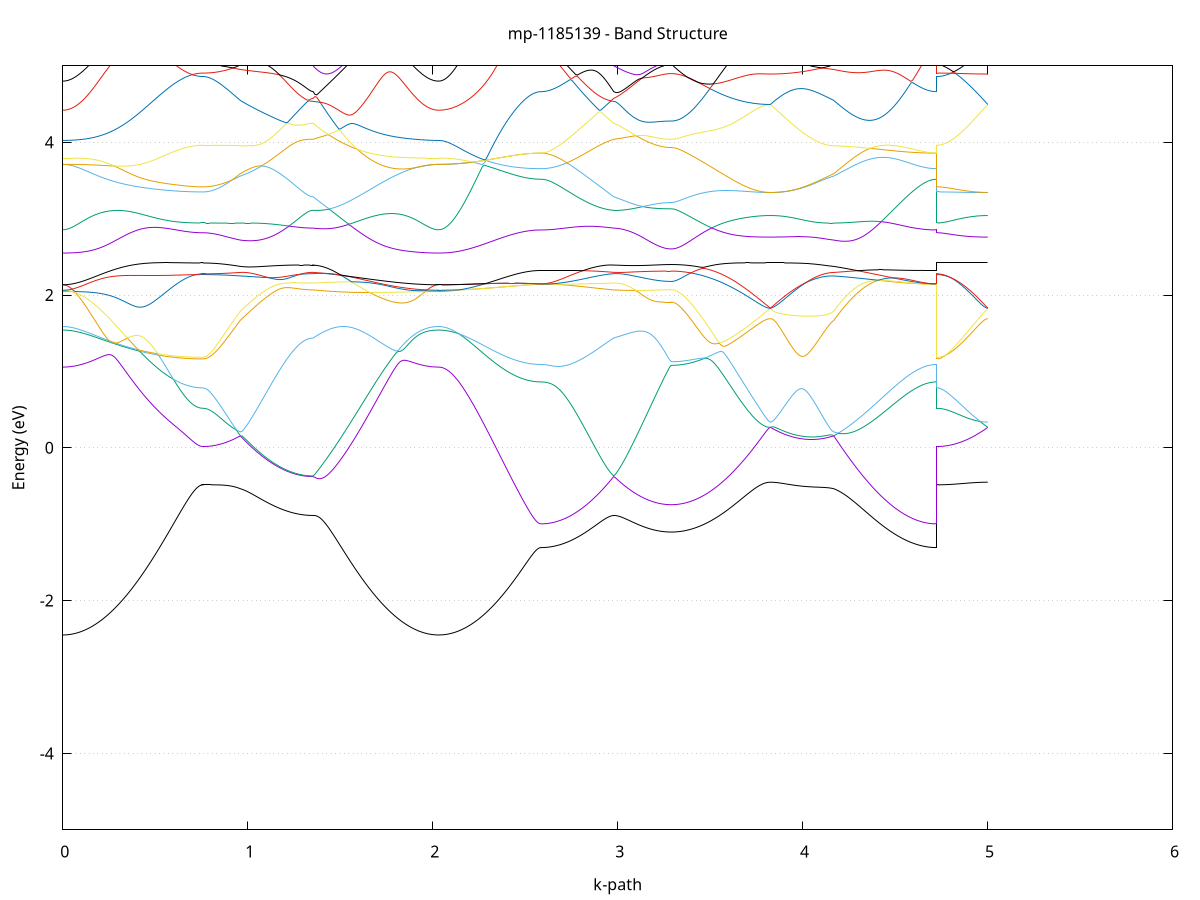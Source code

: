 set title 'mp-1185139 - Band Structure'
set xlabel 'k-path'
set ylabel 'Energy (eV)'
set grid y
set yrange [-5:5]
set terminal png size 800,600
set output 'mp-1185139_bands_gnuplot.png'
plot '-' using 1:2 with lines notitle, '-' using 1:2 with lines notitle, '-' using 1:2 with lines notitle, '-' using 1:2 with lines notitle, '-' using 1:2 with lines notitle, '-' using 1:2 with lines notitle, '-' using 1:2 with lines notitle, '-' using 1:2 with lines notitle, '-' using 1:2 with lines notitle, '-' using 1:2 with lines notitle, '-' using 1:2 with lines notitle, '-' using 1:2 with lines notitle, '-' using 1:2 with lines notitle, '-' using 1:2 with lines notitle, '-' using 1:2 with lines notitle, '-' using 1:2 with lines notitle, '-' using 1:2 with lines notitle, '-' using 1:2 with lines notitle, '-' using 1:2 with lines notitle, '-' using 1:2 with lines notitle, '-' using 1:2 with lines notitle, '-' using 1:2 with lines notitle, '-' using 1:2 with lines notitle, '-' using 1:2 with lines notitle, '-' using 1:2 with lines notitle, '-' using 1:2 with lines notitle, '-' using 1:2 with lines notitle, '-' using 1:2 with lines notitle, '-' using 1:2 with lines notitle, '-' using 1:2 with lines notitle, '-' using 1:2 with lines notitle, '-' using 1:2 with lines notitle, '-' using 1:2 with lines notitle, '-' using 1:2 with lines notitle, '-' using 1:2 with lines notitle, '-' using 1:2 with lines notitle, '-' using 1:2 with lines notitle, '-' using 1:2 with lines notitle, '-' using 1:2 with lines notitle, '-' using 1:2 with lines notitle, '-' using 1:2 with lines notitle, '-' using 1:2 with lines notitle, '-' using 1:2 with lines notitle, '-' using 1:2 with lines notitle, '-' using 1:2 with lines notitle, '-' using 1:2 with lines notitle, '-' using 1:2 with lines notitle, '-' using 1:2 with lines notitle
0.000000 -35.295299
0.009973 -35.295299
0.019947 -35.295299
0.029920 -35.295299
0.039893 -35.295299
0.049866 -35.295299
0.059840 -35.295299
0.069813 -35.295299
0.079786 -35.295299
0.089760 -35.295299
0.099733 -35.295299
0.109706 -35.295299
0.119679 -35.295299
0.129653 -35.295299
0.139626 -35.295299
0.149599 -35.295299
0.159572 -35.295299
0.169546 -35.295299
0.179519 -35.295299
0.189492 -35.295299
0.199466 -35.295299
0.209439 -35.295299
0.219412 -35.295299
0.229385 -35.295299
0.239359 -35.295299
0.249332 -35.295299
0.259305 -35.295299
0.269279 -35.295299
0.279252 -35.295299
0.289225 -35.295299
0.299198 -35.295299
0.309172 -35.295299
0.319145 -35.295299
0.329118 -35.295299
0.339091 -35.295299
0.349065 -35.295299
0.359038 -35.295299
0.369011 -35.295299
0.378985 -35.295299
0.388958 -35.295299
0.398931 -35.295299
0.408904 -35.295299
0.418878 -35.295299
0.428851 -35.295299
0.438824 -35.295299
0.448797 -35.295299
0.458771 -35.295299
0.468744 -35.295299
0.478717 -35.295299
0.488691 -35.295299
0.498664 -35.295299
0.508637 -35.295299
0.518610 -35.295299
0.528584 -35.295299
0.538557 -35.295299
0.548530 -35.295299
0.558504 -35.295299
0.568477 -35.295299
0.578450 -35.295299
0.588423 -35.295299
0.598397 -35.295299
0.608370 -35.295299
0.618343 -35.295299
0.628316 -35.295299
0.638290 -35.295299
0.648263 -35.295299
0.658236 -35.295299
0.668210 -35.295299
0.678183 -35.295299
0.688156 -35.295299
0.698129 -35.295299
0.708103 -35.295299
0.718076 -35.295299
0.728049 -35.295299
0.738023 -35.295299
0.747996 -35.295299
0.757969 -35.295299
0.757969 -35.295299
0.767594 -35.295299
0.777219 -35.295299
0.786843 -35.295299
0.796468 -35.295299
0.806093 -35.295299
0.815718 -35.295299
0.825342 -35.295299
0.834967 -35.295299
0.844592 -35.295299
0.854217 -35.295299
0.863842 -35.295299
0.873466 -35.295299
0.883091 -35.295299
0.892716 -35.295299
0.902341 -35.295299
0.911965 -35.295299
0.921590 -35.295299
0.931215 -35.295299
0.940840 -35.295299
0.950465 -35.295299
0.960089 -35.295299
0.960089 -35.295299
0.969915 -35.295299
0.979742 -35.295299
0.989568 -35.295299
0.999394 -35.295299
1.009220 -35.295299
1.019046 -35.295299
1.028872 -35.295299
1.038698 -35.295299
1.048524 -35.295299
1.058350 -35.295299
1.068177 -35.295299
1.078003 -35.295299
1.087829 -35.295299
1.097655 -35.295299
1.107481 -35.295299
1.117307 -35.295299
1.127133 -35.295299
1.136959 -35.295299
1.146785 -35.295299
1.156612 -35.295299
1.166438 -35.295299
1.176264 -35.295299
1.186090 -35.295299
1.195916 -35.295299
1.205742 -35.295299
1.215568 -35.295299
1.225394 -35.295299
1.235220 -35.295299
1.245047 -35.295299
1.254873 -35.295299
1.264699 -35.295299
1.274525 -35.295299
1.284351 -35.295299
1.294177 -35.295299
1.304003 -35.295299
1.313829 -35.295299
1.323655 -35.295299
1.333482 -35.295299
1.343308 -35.295299
1.353134 -35.295299
1.353134 -35.295299
1.363117 -35.295299
1.373101 -35.295299
1.383085 -35.295299
1.393068 -35.295299
1.403052 -35.295299
1.413036 -35.295299
1.423019 -35.295299
1.433003 -35.295299
1.442986 -35.295299
1.452970 -35.295299
1.462954 -35.295299
1.472937 -35.295299
1.482921 -35.295299
1.492904 -35.295299
1.502888 -35.295299
1.512872 -35.295299
1.522855 -35.295299
1.532839 -35.295299
1.542822 -35.295299
1.552806 -35.295299
1.562790 -35.295299
1.572773 -35.295299
1.582757 -35.295299
1.592741 -35.295299
1.602724 -35.295299
1.612708 -35.295299
1.622691 -35.295299
1.632675 -35.295299
1.642659 -35.295299
1.652642 -35.295299
1.662626 -35.295299
1.672609 -35.295299
1.682593 -35.295299
1.692577 -35.295299
1.702560 -35.295299
1.712544 -35.295299
1.722528 -35.295299
1.732511 -35.295299
1.742495 -35.295299
1.752478 -35.295299
1.762462 -35.295299
1.772446 -35.295299
1.782429 -35.295299
1.792413 -35.295299
1.802396 -35.295299
1.812380 -35.295299
1.822364 -35.295299
1.832347 -35.295299
1.842331 -35.295299
1.852314 -35.295299
1.862298 -35.295299
1.872282 -35.295299
1.882265 -35.295299
1.892249 -35.295299
1.902233 -35.295299
1.912216 -35.295299
1.922200 -35.295299
1.932183 -35.295299
1.942167 -35.295299
1.952151 -35.295299
1.962134 -35.295299
1.972118 -35.295299
1.982101 -35.295299
1.992085 -35.295299
2.002069 -35.295299
2.012052 -35.295299
2.022036 -35.295299
2.032019 -35.295299
2.032019 -35.295299
2.041904 -35.295299
2.051789 -35.295299
2.061673 -35.295299
2.071558 -35.295299
2.081442 -35.295299
2.091327 -35.295299
2.101211 -35.295299
2.111096 -35.295299
2.120981 -35.295299
2.130865 -35.295299
2.140750 -35.295299
2.150634 -35.295299
2.160519 -35.295299
2.170403 -35.295299
2.180288 -35.295299
2.190173 -35.295299
2.200057 -35.295299
2.209942 -35.295299
2.219826 -35.295299
2.229711 -35.295299
2.239595 -35.295299
2.249480 -35.295299
2.259364 -35.295299
2.269249 -35.295299
2.279134 -35.295299
2.289018 -35.295299
2.298903 -35.295299
2.308787 -35.295299
2.318672 -35.295299
2.328556 -35.295299
2.338441 -35.295299
2.348326 -35.295299
2.358210 -35.295299
2.368095 -35.295299
2.377979 -35.295299
2.387864 -35.295299
2.397748 -35.295299
2.407633 -35.295299
2.417518 -35.295299
2.427402 -35.295299
2.437287 -35.295299
2.447171 -35.295299
2.457056 -35.295299
2.466940 -35.295299
2.476825 -35.295299
2.486709 -35.295299
2.496594 -35.295299
2.506479 -35.295299
2.516363 -35.295299
2.526248 -35.295299
2.536132 -35.295299
2.546017 -35.295299
2.555901 -35.295299
2.565786 -35.295299
2.575671 -35.295299
2.585555 -35.295299
2.585555 -35.295299
2.595381 -35.295299
2.605207 -35.295299
2.615033 -35.295299
2.624860 -35.295299
2.634686 -35.295299
2.644512 -35.295299
2.654338 -35.295299
2.664164 -35.295299
2.673990 -35.295299
2.683816 -35.295299
2.693642 -35.295299
2.703469 -35.295299
2.713295 -35.295299
2.723121 -35.295299
2.732947 -35.295299
2.742773 -35.295299
2.752599 -35.295299
2.762425 -35.295299
2.772251 -35.295299
2.782077 -35.295299
2.791904 -35.295299
2.801730 -35.295299
2.811556 -35.295299
2.821382 -35.295299
2.831208 -35.295299
2.841034 -35.295299
2.850860 -35.295299
2.860686 -35.295299
2.870512 -35.295299
2.880339 -35.295299
2.890165 -35.295299
2.899991 -35.295299
2.909817 -35.295299
2.919643 -35.295299
2.929469 -35.295299
2.939295 -35.295299
2.949121 -35.295299
2.958947 -35.295299
2.968774 -35.295299
2.978600 -35.295299
2.978600 -35.295299
2.988334 -35.295299
2.998068 -35.295299
3.007802 -35.295299
3.017536 -35.295299
3.027270 -35.295299
3.037004 -35.295299
3.046738 -35.295299
3.056472 -35.295299
3.066207 -35.295299
3.075941 -35.295299
3.085675 -35.295299
3.095409 -35.295299
3.105143 -35.295299
3.114877 -35.295299
3.124611 -35.295299
3.134345 -35.295299
3.144079 -35.295299
3.153813 -35.295299
3.163548 -35.295299
3.173282 -35.295299
3.183016 -35.295299
3.192750 -35.295299
3.202484 -35.295299
3.212218 -35.295299
3.221952 -35.295299
3.231686 -35.295299
3.241420 -35.295299
3.251154 -35.295299
3.260888 -35.295299
3.270623 -35.295299
3.280357 -35.295299
3.290091 -35.295299
3.290091 -35.295299
3.300016 -35.295299
3.309941 -35.295299
3.319867 -35.295299
3.329792 -35.295299
3.339717 -35.295299
3.349642 -35.295299
3.359568 -35.295299
3.369493 -35.295299
3.379418 -35.295299
3.389344 -35.295299
3.399269 -35.295299
3.409194 -35.295299
3.419119 -35.295299
3.429045 -35.295299
3.438970 -35.295299
3.448895 -35.295299
3.458821 -35.295299
3.468746 -35.295299
3.478671 -35.295299
3.488596 -35.295299
3.498522 -35.295299
3.508447 -35.295299
3.518372 -35.295299
3.528298 -35.295299
3.538223 -35.295299
3.548148 -35.295299
3.558073 -35.295299
3.567999 -35.295299
3.577924 -35.295299
3.587849 -35.295299
3.597774 -35.295299
3.607700 -35.295299
3.617625 -35.295299
3.627550 -35.295299
3.637476 -35.295299
3.647401 -35.295299
3.657326 -35.295299
3.667251 -35.295299
3.677177 -35.295299
3.687102 -35.295299
3.697027 -35.295299
3.706953 -35.295299
3.716878 -35.295299
3.726803 -35.295299
3.736728 -35.295299
3.746654 -35.295299
3.756579 -35.295299
3.766504 -35.295299
3.776429 -35.295299
3.786355 -35.295299
3.796280 -35.295299
3.806205 -35.295299
3.816131 -35.295299
3.826056 -35.295299
3.826056 -35.295299
3.835848 -35.295299
3.845640 -35.295299
3.855431 -35.295299
3.865223 -35.295299
3.875015 -35.295299
3.884807 -35.295299
3.894599 -35.295299
3.904391 -35.295299
3.914182 -35.295299
3.923974 -35.295299
3.933766 -35.295299
3.943558 -35.295299
3.953350 -35.295299
3.963142 -35.295299
3.972933 -35.295299
3.982725 -35.295299
3.992517 -35.295299
4.002309 -35.295299
4.012101 -35.295299
4.021893 -35.295299
4.031684 -35.295299
4.041476 -35.295299
4.051268 -35.295299
4.061060 -35.295299
4.070852 -35.295299
4.080644 -35.295299
4.090435 -35.295299
4.100227 -35.295299
4.110019 -35.295299
4.119811 -35.295299
4.129603 -35.295299
4.139395 -35.295299
4.149186 -35.295299
4.158978 -35.295299
4.168770 -35.295299
4.168770 -35.295299
4.178696 -35.295299
4.188622 -35.295299
4.198548 -35.295299
4.208474 -35.295299
4.218399 -35.295299
4.228325 -35.295299
4.238251 -35.295299
4.248177 -35.295299
4.258103 -35.295299
4.268029 -35.295299
4.277955 -35.295299
4.287881 -35.295299
4.297806 -35.295299
4.307732 -35.295299
4.317658 -35.295299
4.327584 -35.295299
4.337510 -35.295299
4.347436 -35.295299
4.357362 -35.295299
4.367288 -35.295299
4.377213 -35.295299
4.387139 -35.295299
4.397065 -35.295299
4.406991 -35.295299
4.416917 -35.295299
4.426843 -35.295299
4.436769 -35.295299
4.446695 -35.295299
4.456620 -35.295299
4.466546 -35.295299
4.476472 -35.295299
4.486398 -35.295299
4.496324 -35.295299
4.506250 -35.295299
4.516176 -35.295299
4.526102 -35.295299
4.536027 -35.295299
4.545953 -35.295299
4.555879 -35.295299
4.565805 -35.295299
4.575731 -35.295299
4.585657 -35.295299
4.595583 -35.295299
4.605509 -35.295299
4.615434 -35.295299
4.625360 -35.295299
4.635286 -35.295299
4.645212 -35.295299
4.655138 -35.295299
4.665064 -35.295299
4.674990 -35.295299
4.684915 -35.295299
4.694841 -35.295299
4.704767 -35.295299
4.714693 -35.295299
4.724619 -35.295299
4.724619 -35.295299
4.734504 -35.295299
4.744388 -35.295299
4.754273 -35.295299
4.764157 -35.295299
4.774042 -35.295299
4.783926 -35.295299
4.793811 -35.295299
4.803696 -35.295299
4.813580 -35.295299
4.823465 -35.295299
4.833349 -35.295299
4.843234 -35.295299
4.853118 -35.295299
4.863003 -35.295299
4.872887 -35.295299
4.882772 -35.295299
4.892657 -35.295299
4.902541 -35.295299
4.912426 -35.295299
4.922310 -35.295299
4.932195 -35.295299
4.942079 -35.295299
4.951964 -35.295299
4.961849 -35.295299
4.971733 -35.295299
4.981618 -35.295299
4.991502 -35.295299
5.001387 -35.295299
e
0.000000 -35.295299
0.009973 -35.295299
0.019947 -35.295299
0.029920 -35.295299
0.039893 -35.295299
0.049866 -35.295299
0.059840 -35.295299
0.069813 -35.295299
0.079786 -35.295299
0.089760 -35.295299
0.099733 -35.295299
0.109706 -35.295299
0.119679 -35.295299
0.129653 -35.295299
0.139626 -35.295299
0.149599 -35.295299
0.159572 -35.295299
0.169546 -35.295299
0.179519 -35.295299
0.189492 -35.295299
0.199466 -35.295299
0.209439 -35.295299
0.219412 -35.295299
0.229385 -35.295299
0.239359 -35.295299
0.249332 -35.295299
0.259305 -35.295299
0.269279 -35.295299
0.279252 -35.295299
0.289225 -35.295299
0.299198 -35.295299
0.309172 -35.295299
0.319145 -35.295299
0.329118 -35.295299
0.339091 -35.295299
0.349065 -35.295299
0.359038 -35.295299
0.369011 -35.295299
0.378985 -35.295299
0.388958 -35.295299
0.398931 -35.295299
0.408904 -35.295299
0.418878 -35.295299
0.428851 -35.295299
0.438824 -35.295299
0.448797 -35.295299
0.458771 -35.295299
0.468744 -35.295299
0.478717 -35.295299
0.488691 -35.295299
0.498664 -35.295299
0.508637 -35.295299
0.518610 -35.295299
0.528584 -35.295299
0.538557 -35.295299
0.548530 -35.295299
0.558504 -35.295299
0.568477 -35.295299
0.578450 -35.295299
0.588423 -35.295299
0.598397 -35.295299
0.608370 -35.295299
0.618343 -35.295299
0.628316 -35.295299
0.638290 -35.295299
0.648263 -35.295299
0.658236 -35.295299
0.668210 -35.295299
0.678183 -35.295299
0.688156 -35.295299
0.698129 -35.295299
0.708103 -35.295299
0.718076 -35.295299
0.728049 -35.295299
0.738023 -35.295299
0.747996 -35.295299
0.757969 -35.295299
0.757969 -35.295299
0.767594 -35.295299
0.777219 -35.295299
0.786843 -35.295299
0.796468 -35.295299
0.806093 -35.295299
0.815718 -35.295299
0.825342 -35.295299
0.834967 -35.295299
0.844592 -35.295299
0.854217 -35.295299
0.863842 -35.295299
0.873466 -35.295299
0.883091 -35.295299
0.892716 -35.295299
0.902341 -35.295299
0.911965 -35.295299
0.921590 -35.295299
0.931215 -35.295299
0.940840 -35.295299
0.950465 -35.295299
0.960089 -35.295299
0.960089 -35.295299
0.969915 -35.295299
0.979742 -35.295299
0.989568 -35.295299
0.999394 -35.295299
1.009220 -35.295299
1.019046 -35.295299
1.028872 -35.295299
1.038698 -35.295299
1.048524 -35.295299
1.058350 -35.295299
1.068177 -35.295299
1.078003 -35.295299
1.087829 -35.295299
1.097655 -35.295299
1.107481 -35.295299
1.117307 -35.295299
1.127133 -35.295299
1.136959 -35.295299
1.146785 -35.295299
1.156612 -35.295299
1.166438 -35.295299
1.176264 -35.295299
1.186090 -35.295299
1.195916 -35.295299
1.205742 -35.295299
1.215568 -35.295299
1.225394 -35.295299
1.235220 -35.295299
1.245047 -35.295299
1.254873 -35.295299
1.264699 -35.295299
1.274525 -35.295299
1.284351 -35.295299
1.294177 -35.295299
1.304003 -35.295299
1.313829 -35.295299
1.323655 -35.295299
1.333482 -35.295299
1.343308 -35.295299
1.353134 -35.295299
1.353134 -35.295299
1.363117 -35.295299
1.373101 -35.295299
1.383085 -35.295299
1.393068 -35.295299
1.403052 -35.295299
1.413036 -35.295299
1.423019 -35.295299
1.433003 -35.295299
1.442986 -35.295299
1.452970 -35.295299
1.462954 -35.295299
1.472937 -35.295299
1.482921 -35.295299
1.492904 -35.295299
1.502888 -35.295299
1.512872 -35.295299
1.522855 -35.295299
1.532839 -35.295299
1.542822 -35.295299
1.552806 -35.295299
1.562790 -35.295299
1.572773 -35.295299
1.582757 -35.295299
1.592741 -35.295299
1.602724 -35.295299
1.612708 -35.295299
1.622691 -35.295299
1.632675 -35.295299
1.642659 -35.295299
1.652642 -35.295299
1.662626 -35.295299
1.672609 -35.295299
1.682593 -35.295299
1.692577 -35.295299
1.702560 -35.295299
1.712544 -35.295299
1.722528 -35.295299
1.732511 -35.295299
1.742495 -35.295299
1.752478 -35.295299
1.762462 -35.295299
1.772446 -35.295299
1.782429 -35.295299
1.792413 -35.295299
1.802396 -35.295299
1.812380 -35.295299
1.822364 -35.295299
1.832347 -35.295299
1.842331 -35.295299
1.852314 -35.295299
1.862298 -35.295299
1.872282 -35.295299
1.882265 -35.295299
1.892249 -35.295299
1.902233 -35.295299
1.912216 -35.295299
1.922200 -35.295299
1.932183 -35.295299
1.942167 -35.295299
1.952151 -35.295299
1.962134 -35.295299
1.972118 -35.295299
1.982101 -35.295299
1.992085 -35.295299
2.002069 -35.295299
2.012052 -35.295299
2.022036 -35.295299
2.032019 -35.295299
2.032019 -35.295299
2.041904 -35.295299
2.051789 -35.295299
2.061673 -35.295299
2.071558 -35.295299
2.081442 -35.295299
2.091327 -35.295299
2.101211 -35.295299
2.111096 -35.295299
2.120981 -35.295299
2.130865 -35.295299
2.140750 -35.295299
2.150634 -35.295299
2.160519 -35.295299
2.170403 -35.295299
2.180288 -35.295299
2.190173 -35.295299
2.200057 -35.295299
2.209942 -35.295299
2.219826 -35.295299
2.229711 -35.295299
2.239595 -35.295299
2.249480 -35.295299
2.259364 -35.295299
2.269249 -35.295299
2.279134 -35.295299
2.289018 -35.295299
2.298903 -35.295299
2.308787 -35.295299
2.318672 -35.295299
2.328556 -35.295299
2.338441 -35.295299
2.348326 -35.295299
2.358210 -35.295299
2.368095 -35.295299
2.377979 -35.295299
2.387864 -35.295299
2.397748 -35.295299
2.407633 -35.295299
2.417518 -35.295299
2.427402 -35.295299
2.437287 -35.295299
2.447171 -35.295299
2.457056 -35.295299
2.466940 -35.295299
2.476825 -35.295299
2.486709 -35.295299
2.496594 -35.295299
2.506479 -35.295299
2.516363 -35.295299
2.526248 -35.295299
2.536132 -35.295299
2.546017 -35.295299
2.555901 -35.295299
2.565786 -35.295299
2.575671 -35.295299
2.585555 -35.295299
2.585555 -35.295299
2.595381 -35.295299
2.605207 -35.295299
2.615033 -35.295299
2.624860 -35.295299
2.634686 -35.295299
2.644512 -35.295299
2.654338 -35.295299
2.664164 -35.295299
2.673990 -35.295299
2.683816 -35.295299
2.693642 -35.295299
2.703469 -35.295299
2.713295 -35.295299
2.723121 -35.295299
2.732947 -35.295299
2.742773 -35.295299
2.752599 -35.295299
2.762425 -35.295299
2.772251 -35.295299
2.782077 -35.295299
2.791904 -35.295299
2.801730 -35.295299
2.811556 -35.295299
2.821382 -35.295299
2.831208 -35.295299
2.841034 -35.295299
2.850860 -35.295299
2.860686 -35.295299
2.870512 -35.295299
2.880339 -35.295299
2.890165 -35.295299
2.899991 -35.295299
2.909817 -35.295299
2.919643 -35.295299
2.929469 -35.295299
2.939295 -35.295299
2.949121 -35.295299
2.958947 -35.295299
2.968774 -35.295299
2.978600 -35.295299
2.978600 -35.295299
2.988334 -35.295299
2.998068 -35.295299
3.007802 -35.295299
3.017536 -35.295299
3.027270 -35.295299
3.037004 -35.295299
3.046738 -35.295299
3.056472 -35.295299
3.066207 -35.295299
3.075941 -35.295299
3.085675 -35.295299
3.095409 -35.295299
3.105143 -35.295299
3.114877 -35.295299
3.124611 -35.295299
3.134345 -35.295299
3.144079 -35.295299
3.153813 -35.295299
3.163548 -35.295299
3.173282 -35.295299
3.183016 -35.295299
3.192750 -35.295299
3.202484 -35.295299
3.212218 -35.295299
3.221952 -35.295299
3.231686 -35.295299
3.241420 -35.295299
3.251154 -35.295299
3.260888 -35.295299
3.270623 -35.295299
3.280357 -35.295299
3.290091 -35.295299
3.290091 -35.295299
3.300016 -35.295299
3.309941 -35.295299
3.319867 -35.295299
3.329792 -35.295299
3.339717 -35.295299
3.349642 -35.295299
3.359568 -35.295299
3.369493 -35.295299
3.379418 -35.295299
3.389344 -35.295299
3.399269 -35.295299
3.409194 -35.295299
3.419119 -35.295299
3.429045 -35.295299
3.438970 -35.295299
3.448895 -35.295299
3.458821 -35.295299
3.468746 -35.295299
3.478671 -35.295299
3.488596 -35.295299
3.498522 -35.295299
3.508447 -35.295299
3.518372 -35.295299
3.528298 -35.295299
3.538223 -35.295299
3.548148 -35.295299
3.558073 -35.295299
3.567999 -35.295299
3.577924 -35.295299
3.587849 -35.295299
3.597774 -35.295299
3.607700 -35.295299
3.617625 -35.295299
3.627550 -35.295299
3.637476 -35.295299
3.647401 -35.295299
3.657326 -35.295299
3.667251 -35.295299
3.677177 -35.295299
3.687102 -35.295299
3.697027 -35.295299
3.706953 -35.295299
3.716878 -35.295299
3.726803 -35.295299
3.736728 -35.295299
3.746654 -35.295299
3.756579 -35.295299
3.766504 -35.295299
3.776429 -35.295299
3.786355 -35.295299
3.796280 -35.295299
3.806205 -35.295299
3.816131 -35.295299
3.826056 -35.295299
3.826056 -35.295299
3.835848 -35.295299
3.845640 -35.295299
3.855431 -35.295299
3.865223 -35.295299
3.875015 -35.295299
3.884807 -35.295299
3.894599 -35.295299
3.904391 -35.295299
3.914182 -35.295299
3.923974 -35.295299
3.933766 -35.295299
3.943558 -35.295299
3.953350 -35.295299
3.963142 -35.295299
3.972933 -35.295299
3.982725 -35.295299
3.992517 -35.295299
4.002309 -35.295299
4.012101 -35.295299
4.021893 -35.295299
4.031684 -35.295299
4.041476 -35.295299
4.051268 -35.295299
4.061060 -35.295299
4.070852 -35.295299
4.080644 -35.295299
4.090435 -35.295299
4.100227 -35.295299
4.110019 -35.295299
4.119811 -35.295299
4.129603 -35.295299
4.139395 -35.295299
4.149186 -35.295299
4.158978 -35.295299
4.168770 -35.295299
4.168770 -35.295299
4.178696 -35.295299
4.188622 -35.295299
4.198548 -35.295299
4.208474 -35.295299
4.218399 -35.295299
4.228325 -35.295299
4.238251 -35.295299
4.248177 -35.295299
4.258103 -35.295299
4.268029 -35.295299
4.277955 -35.295299
4.287881 -35.295299
4.297806 -35.295299
4.307732 -35.295299
4.317658 -35.295299
4.327584 -35.295299
4.337510 -35.295299
4.347436 -35.295299
4.357362 -35.295299
4.367288 -35.295299
4.377213 -35.295299
4.387139 -35.295299
4.397065 -35.295299
4.406991 -35.295299
4.416917 -35.295299
4.426843 -35.295299
4.436769 -35.295299
4.446695 -35.295299
4.456620 -35.295299
4.466546 -35.295299
4.476472 -35.295299
4.486398 -35.295299
4.496324 -35.295299
4.506250 -35.295299
4.516176 -35.295299
4.526102 -35.295299
4.536027 -35.295299
4.545953 -35.295299
4.555879 -35.295299
4.565805 -35.295299
4.575731 -35.295299
4.585657 -35.295299
4.595583 -35.295299
4.605509 -35.295299
4.615434 -35.295299
4.625360 -35.295299
4.635286 -35.295299
4.645212 -35.295299
4.655138 -35.295299
4.665064 -35.295299
4.674990 -35.295299
4.684915 -35.295299
4.694841 -35.295299
4.704767 -35.295299
4.714693 -35.295299
4.724619 -35.295299
4.724619 -35.295299
4.734504 -35.295299
4.744388 -35.295299
4.754273 -35.295299
4.764157 -35.295299
4.774042 -35.295299
4.783926 -35.295299
4.793811 -35.295299
4.803696 -35.295299
4.813580 -35.295299
4.823465 -35.295299
4.833349 -35.295299
4.843234 -35.295299
4.853118 -35.295299
4.863003 -35.295299
4.872887 -35.295299
4.882772 -35.295299
4.892657 -35.295299
4.902541 -35.295299
4.912426 -35.295299
4.922310 -35.295299
4.932195 -35.295299
4.942079 -35.295299
4.951964 -35.295299
4.961849 -35.295299
4.971733 -35.295299
4.981618 -35.295299
4.991502 -35.295299
5.001387 -35.295299
e
0.000000 -35.120699
0.009973 -35.120699
0.019947 -35.120699
0.029920 -35.120699
0.039893 -35.120699
0.049866 -35.120699
0.059840 -35.120699
0.069813 -35.120699
0.079786 -35.120699
0.089760 -35.120699
0.099733 -35.120699
0.109706 -35.120699
0.119679 -35.120699
0.129653 -35.120699
0.139626 -35.120699
0.149599 -35.120699
0.159572 -35.120699
0.169546 -35.120699
0.179519 -35.120699
0.189492 -35.120699
0.199466 -35.120699
0.209439 -35.120699
0.219412 -35.120699
0.229385 -35.120699
0.239359 -35.120699
0.249332 -35.120699
0.259305 -35.120699
0.269279 -35.120699
0.279252 -35.120699
0.289225 -35.120699
0.299198 -35.120699
0.309172 -35.120699
0.319145 -35.120699
0.329118 -35.120699
0.339091 -35.120699
0.349065 -35.120699
0.359038 -35.120699
0.369011 -35.120699
0.378985 -35.120699
0.388958 -35.120699
0.398931 -35.120699
0.408904 -35.120699
0.418878 -35.120699
0.428851 -35.120699
0.438824 -35.120699
0.448797 -35.120699
0.458771 -35.120699
0.468744 -35.120699
0.478717 -35.120699
0.488691 -35.120699
0.498664 -35.120699
0.508637 -35.120699
0.518610 -35.120699
0.528584 -35.120699
0.538557 -35.120699
0.548530 -35.120699
0.558504 -35.120699
0.568477 -35.120699
0.578450 -35.120699
0.588423 -35.120699
0.598397 -35.120699
0.608370 -35.120699
0.618343 -35.120699
0.628316 -35.120699
0.638290 -35.120699
0.648263 -35.120699
0.658236 -35.120699
0.668210 -35.120699
0.678183 -35.120699
0.688156 -35.120699
0.698129 -35.120699
0.708103 -35.120699
0.718076 -35.120699
0.728049 -35.120699
0.738023 -35.120699
0.747996 -35.120699
0.757969 -35.120699
0.757969 -35.120699
0.767594 -35.120699
0.777219 -35.120699
0.786843 -35.120699
0.796468 -35.120699
0.806093 -35.120699
0.815718 -35.120699
0.825342 -35.120699
0.834967 -35.120699
0.844592 -35.120699
0.854217 -35.120699
0.863842 -35.120699
0.873466 -35.120699
0.883091 -35.120699
0.892716 -35.120699
0.902341 -35.120699
0.911965 -35.120699
0.921590 -35.120699
0.931215 -35.120699
0.940840 -35.120699
0.950465 -35.120699
0.960089 -35.120699
0.960089 -35.120699
0.969915 -35.120699
0.979742 -35.120699
0.989568 -35.120699
0.999394 -35.120699
1.009220 -35.120699
1.019046 -35.120699
1.028872 -35.120699
1.038698 -35.120699
1.048524 -35.120699
1.058350 -35.120699
1.068177 -35.120699
1.078003 -35.120699
1.087829 -35.120699
1.097655 -35.120699
1.107481 -35.120699
1.117307 -35.120699
1.127133 -35.120699
1.136959 -35.120699
1.146785 -35.120699
1.156612 -35.120699
1.166438 -35.120699
1.176264 -35.120699
1.186090 -35.120699
1.195916 -35.120699
1.205742 -35.120699
1.215568 -35.120699
1.225394 -35.120699
1.235220 -35.120699
1.245047 -35.120699
1.254873 -35.120699
1.264699 -35.120699
1.274525 -35.120699
1.284351 -35.120699
1.294177 -35.120699
1.304003 -35.120699
1.313829 -35.120699
1.323655 -35.120699
1.333482 -35.120699
1.343308 -35.120699
1.353134 -35.120699
1.353134 -35.120699
1.363117 -35.120699
1.373101 -35.120699
1.383085 -35.120699
1.393068 -35.120699
1.403052 -35.120699
1.413036 -35.120699
1.423019 -35.120699
1.433003 -35.120699
1.442986 -35.120699
1.452970 -35.120699
1.462954 -35.120699
1.472937 -35.120699
1.482921 -35.120699
1.492904 -35.120699
1.502888 -35.120699
1.512872 -35.120699
1.522855 -35.120699
1.532839 -35.120699
1.542822 -35.120699
1.552806 -35.120699
1.562790 -35.120699
1.572773 -35.120699
1.582757 -35.120699
1.592741 -35.120699
1.602724 -35.120699
1.612708 -35.120699
1.622691 -35.120699
1.632675 -35.120699
1.642659 -35.120699
1.652642 -35.120699
1.662626 -35.120699
1.672609 -35.120699
1.682593 -35.120699
1.692577 -35.120699
1.702560 -35.120699
1.712544 -35.120699
1.722528 -35.120699
1.732511 -35.120699
1.742495 -35.120699
1.752478 -35.120699
1.762462 -35.120699
1.772446 -35.120699
1.782429 -35.120699
1.792413 -35.120699
1.802396 -35.120699
1.812380 -35.120699
1.822364 -35.120699
1.832347 -35.120699
1.842331 -35.120699
1.852314 -35.120699
1.862298 -35.120699
1.872282 -35.120699
1.882265 -35.120699
1.892249 -35.120699
1.902233 -35.120699
1.912216 -35.120699
1.922200 -35.120699
1.932183 -35.120699
1.942167 -35.120699
1.952151 -35.120699
1.962134 -35.120699
1.972118 -35.120699
1.982101 -35.120699
1.992085 -35.120699
2.002069 -35.120699
2.012052 -35.120699
2.022036 -35.120699
2.032019 -35.120699
2.032019 -35.120699
2.041904 -35.120699
2.051789 -35.120699
2.061673 -35.120699
2.071558 -35.120699
2.081442 -35.120699
2.091327 -35.120699
2.101211 -35.120699
2.111096 -35.120699
2.120981 -35.120699
2.130865 -35.120699
2.140750 -35.120699
2.150634 -35.120699
2.160519 -35.120699
2.170403 -35.120699
2.180288 -35.120699
2.190173 -35.120699
2.200057 -35.120699
2.209942 -35.120699
2.219826 -35.120699
2.229711 -35.120699
2.239595 -35.120699
2.249480 -35.120699
2.259364 -35.120699
2.269249 -35.120699
2.279134 -35.120699
2.289018 -35.120699
2.298903 -35.120699
2.308787 -35.120699
2.318672 -35.120699
2.328556 -35.120699
2.338441 -35.120699
2.348326 -35.120699
2.358210 -35.120699
2.368095 -35.120699
2.377979 -35.120699
2.387864 -35.120699
2.397748 -35.120699
2.407633 -35.120699
2.417518 -35.120699
2.427402 -35.120699
2.437287 -35.120699
2.447171 -35.120699
2.457056 -35.120699
2.466940 -35.120699
2.476825 -35.120699
2.486709 -35.120699
2.496594 -35.120699
2.506479 -35.120699
2.516363 -35.120699
2.526248 -35.120699
2.536132 -35.120699
2.546017 -35.120699
2.555901 -35.120699
2.565786 -35.120699
2.575671 -35.120699
2.585555 -35.120699
2.585555 -35.120699
2.595381 -35.120699
2.605207 -35.120699
2.615033 -35.120699
2.624860 -35.120699
2.634686 -35.120699
2.644512 -35.120699
2.654338 -35.120699
2.664164 -35.120699
2.673990 -35.120699
2.683816 -35.120699
2.693642 -35.120699
2.703469 -35.120699
2.713295 -35.120699
2.723121 -35.120699
2.732947 -35.120699
2.742773 -35.120699
2.752599 -35.120699
2.762425 -35.120699
2.772251 -35.120699
2.782077 -35.120699
2.791904 -35.120699
2.801730 -35.120699
2.811556 -35.120699
2.821382 -35.120699
2.831208 -35.120699
2.841034 -35.120699
2.850860 -35.120699
2.860686 -35.120699
2.870512 -35.120699
2.880339 -35.120699
2.890165 -35.120699
2.899991 -35.120699
2.909817 -35.120699
2.919643 -35.120699
2.929469 -35.120699
2.939295 -35.120699
2.949121 -35.120699
2.958947 -35.120699
2.968774 -35.120699
2.978600 -35.120699
2.978600 -35.120699
2.988334 -35.120699
2.998068 -35.120699
3.007802 -35.120699
3.017536 -35.120699
3.027270 -35.120699
3.037004 -35.120699
3.046738 -35.120699
3.056472 -35.120699
3.066207 -35.120699
3.075941 -35.120699
3.085675 -35.120699
3.095409 -35.120699
3.105143 -35.120699
3.114877 -35.120699
3.124611 -35.120699
3.134345 -35.120699
3.144079 -35.120699
3.153813 -35.120699
3.163548 -35.120699
3.173282 -35.120699
3.183016 -35.120699
3.192750 -35.120699
3.202484 -35.120699
3.212218 -35.120699
3.221952 -35.120699
3.231686 -35.120699
3.241420 -35.120699
3.251154 -35.120699
3.260888 -35.120699
3.270623 -35.120699
3.280357 -35.120699
3.290091 -35.120699
3.290091 -35.120699
3.300016 -35.120699
3.309941 -35.120699
3.319867 -35.120699
3.329792 -35.120699
3.339717 -35.120699
3.349642 -35.120699
3.359568 -35.120699
3.369493 -35.120699
3.379418 -35.120699
3.389344 -35.120699
3.399269 -35.120699
3.409194 -35.120699
3.419119 -35.120699
3.429045 -35.120699
3.438970 -35.120699
3.448895 -35.120699
3.458821 -35.120699
3.468746 -35.120699
3.478671 -35.120699
3.488596 -35.120699
3.498522 -35.120699
3.508447 -35.120699
3.518372 -35.120699
3.528298 -35.120699
3.538223 -35.120699
3.548148 -35.120699
3.558073 -35.120699
3.567999 -35.120699
3.577924 -35.120699
3.587849 -35.120699
3.597774 -35.120699
3.607700 -35.120699
3.617625 -35.120699
3.627550 -35.120699
3.637476 -35.120699
3.647401 -35.120699
3.657326 -35.120699
3.667251 -35.120699
3.677177 -35.120699
3.687102 -35.120699
3.697027 -35.120699
3.706953 -35.120699
3.716878 -35.120699
3.726803 -35.120699
3.736728 -35.120699
3.746654 -35.120699
3.756579 -35.120699
3.766504 -35.120699
3.776429 -35.120699
3.786355 -35.120699
3.796280 -35.120699
3.806205 -35.120699
3.816131 -35.120699
3.826056 -35.120699
3.826056 -35.120699
3.835848 -35.120699
3.845640 -35.120699
3.855431 -35.120699
3.865223 -35.120699
3.875015 -35.120699
3.884807 -35.120699
3.894599 -35.120699
3.904391 -35.120699
3.914182 -35.120699
3.923974 -35.120699
3.933766 -35.120699
3.943558 -35.120699
3.953350 -35.120699
3.963142 -35.120699
3.972933 -35.120699
3.982725 -35.120699
3.992517 -35.120699
4.002309 -35.120699
4.012101 -35.120699
4.021893 -35.120699
4.031684 -35.120699
4.041476 -35.120699
4.051268 -35.120699
4.061060 -35.120699
4.070852 -35.120699
4.080644 -35.120699
4.090435 -35.120699
4.100227 -35.120699
4.110019 -35.120699
4.119811 -35.120699
4.129603 -35.120699
4.139395 -35.120699
4.149186 -35.120699
4.158978 -35.120699
4.168770 -35.120699
4.168770 -35.120699
4.178696 -35.120699
4.188622 -35.120699
4.198548 -35.120699
4.208474 -35.120699
4.218399 -35.120699
4.228325 -35.120699
4.238251 -35.120699
4.248177 -35.120699
4.258103 -35.120699
4.268029 -35.120699
4.277955 -35.120699
4.287881 -35.120699
4.297806 -35.120699
4.307732 -35.120699
4.317658 -35.120699
4.327584 -35.120699
4.337510 -35.120699
4.347436 -35.120699
4.357362 -35.120699
4.367288 -35.120699
4.377213 -35.120699
4.387139 -35.120699
4.397065 -35.120699
4.406991 -35.120699
4.416917 -35.120699
4.426843 -35.120699
4.436769 -35.120699
4.446695 -35.120699
4.456620 -35.120699
4.466546 -35.120699
4.476472 -35.120699
4.486398 -35.120699
4.496324 -35.120699
4.506250 -35.120699
4.516176 -35.120699
4.526102 -35.120699
4.536027 -35.120699
4.545953 -35.120699
4.555879 -35.120699
4.565805 -35.120699
4.575731 -35.120699
4.585657 -35.120699
4.595583 -35.120699
4.605509 -35.120699
4.615434 -35.120699
4.625360 -35.120699
4.635286 -35.120699
4.645212 -35.120699
4.655138 -35.120699
4.665064 -35.120699
4.674990 -35.120699
4.684915 -35.120699
4.694841 -35.120699
4.704767 -35.120699
4.714693 -35.120699
4.724619 -35.120699
4.724619 -35.120699
4.734504 -35.120699
4.744388 -35.120699
4.754273 -35.120699
4.764157 -35.120699
4.774042 -35.120699
4.783926 -35.120699
4.793811 -35.120699
4.803696 -35.120699
4.813580 -35.120699
4.823465 -35.120699
4.833349 -35.120699
4.843234 -35.120699
4.853118 -35.120699
4.863003 -35.120699
4.872887 -35.120699
4.882772 -35.120699
4.892657 -35.120699
4.902541 -35.120699
4.912426 -35.120699
4.922310 -35.120699
4.932195 -35.120699
4.942079 -35.120699
4.951964 -35.120699
4.961849 -35.120699
4.971733 -35.120699
4.981618 -35.120699
4.991502 -35.120699
5.001387 -35.120699
e
0.000000 -31.760299
0.009973 -31.760299
0.019947 -31.760299
0.029920 -31.760299
0.039893 -31.760299
0.049866 -31.760299
0.059840 -31.760299
0.069813 -31.760299
0.079786 -31.760199
0.089760 -31.760199
0.099733 -31.760199
0.109706 -31.760199
0.119679 -31.760199
0.129653 -31.760199
0.139626 -31.760199
0.149599 -31.760199
0.159572 -31.760099
0.169546 -31.760099
0.179519 -31.760099
0.189492 -31.760099
0.199466 -31.759999
0.209439 -31.759999
0.219412 -31.759999
0.229385 -31.759999
0.239359 -31.759999
0.249332 -31.759899
0.259305 -31.759899
0.269279 -31.759899
0.279252 -31.759799
0.289225 -31.759799
0.299198 -31.759799
0.309172 -31.759799
0.319145 -31.759699
0.329118 -31.759699
0.339091 -31.759699
0.349065 -31.759599
0.359038 -31.759599
0.369011 -31.759599
0.378985 -31.759599
0.388958 -31.759499
0.398931 -31.759499
0.408904 -31.759499
0.418878 -31.759399
0.428851 -31.759399
0.438824 -31.759399
0.448797 -31.759399
0.458771 -31.759299
0.468744 -31.759299
0.478717 -31.759299
0.488691 -31.759299
0.498664 -31.759199
0.508637 -31.759199
0.518610 -31.759199
0.528584 -31.759199
0.538557 -31.759099
0.548530 -31.759099
0.558504 -31.759099
0.568477 -31.759099
0.578450 -31.759099
0.588423 -31.758999
0.598397 -31.758999
0.608370 -31.758999
0.618343 -31.758999
0.628316 -31.758999
0.638290 -31.758999
0.648263 -31.758899
0.658236 -31.758899
0.668210 -31.758899
0.678183 -31.758899
0.688156 -31.758899
0.698129 -31.758899
0.708103 -31.758899
0.718076 -31.758899
0.728049 -31.758899
0.738023 -31.758899
0.747996 -31.758899
0.757969 -31.758899
0.757969 -31.758899
0.767594 -31.758899
0.777219 -31.758899
0.786843 -31.758899
0.796468 -31.758899
0.806093 -31.758899
0.815718 -31.758899
0.825342 -31.758899
0.834967 -31.758899
0.844592 -31.758899
0.854217 -31.758899
0.863842 -31.758899
0.873466 -31.758899
0.883091 -31.758899
0.892716 -31.758899
0.902341 -31.758899
0.911965 -31.758899
0.921590 -31.758899
0.931215 -31.758899
0.940840 -31.758899
0.950465 -31.758899
0.960089 -31.758899
0.960089 -31.758899
0.969915 -31.758899
0.979742 -31.758899
0.989568 -31.758899
0.999394 -31.758899
1.009220 -31.758899
1.019046 -31.758899
1.028872 -31.758899
1.038698 -31.758899
1.048524 -31.758899
1.058350 -31.758899
1.068177 -31.758899
1.078003 -31.758899
1.087829 -31.758899
1.097655 -31.758899
1.107481 -31.758899
1.117307 -31.758899
1.127133 -31.758899
1.136959 -31.758999
1.146785 -31.758999
1.156612 -31.758999
1.166438 -31.758999
1.176264 -31.758999
1.186090 -31.758999
1.195916 -31.758999
1.205742 -31.758999
1.215568 -31.758999
1.225394 -31.758999
1.235220 -31.758999
1.245047 -31.758999
1.254873 -31.758999
1.264699 -31.758999
1.274525 -31.758999
1.284351 -31.758999
1.294177 -31.758999
1.304003 -31.758999
1.313829 -31.758999
1.323655 -31.758999
1.333482 -31.758999
1.343308 -31.758999
1.353134 -31.758999
1.353134 -31.758999
1.363117 -31.758999
1.373101 -31.758999
1.383085 -31.759099
1.393068 -31.759099
1.403052 -31.759099
1.413036 -31.759099
1.423019 -31.759099
1.433003 -31.759099
1.442986 -31.759099
1.452970 -31.759099
1.462954 -31.759199
1.472937 -31.759199
1.482921 -31.759199
1.492904 -31.759199
1.502888 -31.759199
1.512872 -31.759299
1.522855 -31.759299
1.532839 -31.759299
1.542822 -31.759299
1.552806 -31.759299
1.562790 -31.759399
1.572773 -31.759399
1.582757 -31.759399
1.592741 -31.759399
1.602724 -31.759499
1.612708 -31.759499
1.622691 -31.759499
1.632675 -31.759499
1.642659 -31.759599
1.652642 -31.759599
1.662626 -31.759599
1.672609 -31.759599
1.682593 -31.759699
1.692577 -31.759699
1.702560 -31.759699
1.712544 -31.759799
1.722528 -31.759799
1.732511 -31.759799
1.742495 -31.759799
1.752478 -31.759899
1.762462 -31.759899
1.772446 -31.759899
1.782429 -31.759899
1.792413 -31.759999
1.802396 -31.759999
1.812380 -31.759999
1.822364 -31.759999
1.832347 -31.760099
1.842331 -31.760099
1.852314 -31.760099
1.862298 -31.760099
1.872282 -31.760099
1.882265 -31.760199
1.892249 -31.760199
1.902233 -31.760199
1.912216 -31.760199
1.922200 -31.760199
1.932183 -31.760199
1.942167 -31.760199
1.952151 -31.760199
1.962134 -31.760299
1.972118 -31.760299
1.982101 -31.760299
1.992085 -31.760299
2.002069 -31.760299
2.012052 -31.760299
2.022036 -31.760299
2.032019 -31.760299
2.032019 -31.760299
2.041904 -31.760299
2.051789 -31.760299
2.061673 -31.760299
2.071558 -31.760299
2.081442 -31.760299
2.091327 -31.760299
2.101211 -31.760199
2.111096 -31.760199
2.120981 -31.760199
2.130865 -31.760199
2.140750 -31.760199
2.150634 -31.760099
2.160519 -31.760099
2.170403 -31.760099
2.180288 -31.760099
2.190173 -31.759999
2.200057 -31.759999
2.209942 -31.759999
2.219826 -31.759899
2.229711 -31.759899
2.239595 -31.759899
2.249480 -31.759799
2.259364 -31.759799
2.269249 -31.759799
2.279134 -31.759699
2.289018 -31.759699
2.298903 -31.759699
2.308787 -31.759599
2.318672 -31.759599
2.328556 -31.759599
2.338441 -31.759499
2.348326 -31.759499
2.358210 -31.759399
2.368095 -31.759399
2.377979 -31.759399
2.387864 -31.759299
2.397748 -31.759299
2.407633 -31.759299
2.417518 -31.759199
2.427402 -31.759199
2.437287 -31.759199
2.447171 -31.759199
2.457056 -31.759099
2.466940 -31.759099
2.476825 -31.759099
2.486709 -31.759099
2.496594 -31.758999
2.506479 -31.758999
2.516363 -31.758999
2.526248 -31.758999
2.536132 -31.758999
2.546017 -31.758999
2.555901 -31.758999
2.565786 -31.758999
2.575671 -31.758999
2.585555 -31.758999
2.585555 -31.758999
2.595381 -31.758999
2.605207 -31.758999
2.615033 -31.758999
2.624860 -31.758999
2.634686 -31.758999
2.644512 -31.758999
2.654338 -31.758999
2.664164 -31.758999
2.673990 -31.758999
2.683816 -31.758999
2.693642 -31.758999
2.703469 -31.758999
2.713295 -31.758999
2.723121 -31.758999
2.732947 -31.758899
2.742773 -31.758899
2.752599 -31.758899
2.762425 -31.758899
2.772251 -31.758899
2.782077 -31.758899
2.791904 -31.758899
2.801730 -31.758999
2.811556 -31.758999
2.821382 -31.758999
2.831208 -31.758999
2.841034 -31.758999
2.850860 -31.758999
2.860686 -31.758999
2.870512 -31.758999
2.880339 -31.758999
2.890165 -31.758999
2.899991 -31.758999
2.909817 -31.758999
2.919643 -31.758999
2.929469 -31.758999
2.939295 -31.758999
2.949121 -31.758999
2.958947 -31.758999
2.968774 -31.758999
2.978600 -31.758999
2.978600 -31.758999
2.988334 -31.758999
2.998068 -31.758999
3.007802 -31.758999
3.017536 -31.758999
3.027270 -31.759099
3.037004 -31.759099
3.046738 -31.759099
3.056472 -31.759099
3.066207 -31.759099
3.075941 -31.759099
3.085675 -31.759099
3.095409 -31.759099
3.105143 -31.759099
3.114877 -31.759099
3.124611 -31.759099
3.134345 -31.759099
3.144079 -31.759199
3.153813 -31.759199
3.163548 -31.759199
3.173282 -31.759199
3.183016 -31.759199
3.192750 -31.759199
3.202484 -31.759199
3.212218 -31.759199
3.221952 -31.759199
3.231686 -31.759199
3.241420 -31.759199
3.251154 -31.759199
3.260888 -31.759199
3.270623 -31.759199
3.280357 -31.759199
3.290091 -31.759199
3.290091 -31.759199
3.300016 -31.759199
3.309941 -31.759199
3.319867 -31.759199
3.329792 -31.759199
3.339717 -31.759199
3.349642 -31.759199
3.359568 -31.759199
3.369493 -31.759199
3.379418 -31.759199
3.389344 -31.759199
3.399269 -31.759199
3.409194 -31.759199
3.419119 -31.759199
3.429045 -31.759199
3.438970 -31.759199
3.448895 -31.759199
3.458821 -31.759099
3.468746 -31.759099
3.478671 -31.759099
3.488596 -31.759099
3.498522 -31.759099
3.508447 -31.759099
3.518372 -31.759099
3.528298 -31.759099
3.538223 -31.759099
3.548148 -31.759099
3.558073 -31.758999
3.567999 -31.758999
3.577924 -31.758999
3.587849 -31.758999
3.597774 -31.758999
3.607700 -31.758999
3.617625 -31.758999
3.627550 -31.758999
3.637476 -31.758999
3.647401 -31.758999
3.657326 -31.758999
3.667251 -31.758899
3.677177 -31.758899
3.687102 -31.758899
3.697027 -31.758899
3.706953 -31.758899
3.716878 -31.758899
3.726803 -31.758899
3.736728 -31.758899
3.746654 -31.758899
3.756579 -31.758899
3.766504 -31.758899
3.776429 -31.758899
3.786355 -31.758899
3.796280 -31.758899
3.806205 -31.758899
3.816131 -31.758899
3.826056 -31.758899
3.826056 -31.758899
3.835848 -31.758899
3.845640 -31.758899
3.855431 -31.758899
3.865223 -31.758899
3.875015 -31.758899
3.884807 -31.758899
3.894599 -31.758899
3.904391 -31.758899
3.914182 -31.758899
3.923974 -31.758899
3.933766 -31.758899
3.943558 -31.758899
3.953350 -31.758899
3.963142 -31.758899
3.972933 -31.758899
3.982725 -31.758899
3.992517 -31.758899
4.002309 -31.758899
4.012101 -31.758899
4.021893 -31.758899
4.031684 -31.758899
4.041476 -31.758899
4.051268 -31.758899
4.061060 -31.758899
4.070852 -31.758899
4.080644 -31.758899
4.090435 -31.758899
4.100227 -31.758899
4.110019 -31.758899
4.119811 -31.758899
4.129603 -31.758899
4.139395 -31.758899
4.149186 -31.758899
4.158978 -31.758899
4.168770 -31.758899
4.168770 -31.758899
4.178696 -31.758899
4.188622 -31.758899
4.198548 -31.758899
4.208474 -31.758899
4.218399 -31.758899
4.228325 -31.758899
4.238251 -31.758899
4.248177 -31.758899
4.258103 -31.758899
4.268029 -31.758899
4.277955 -31.758899
4.287881 -31.758899
4.297806 -31.758899
4.307732 -31.758899
4.317658 -31.758899
4.327584 -31.758899
4.337510 -31.758899
4.347436 -31.758899
4.357362 -31.758899
4.367288 -31.758899
4.377213 -31.758899
4.387139 -31.758899
4.397065 -31.758899
4.406991 -31.758899
4.416917 -31.758899
4.426843 -31.758899
4.436769 -31.758899
4.446695 -31.758899
4.456620 -31.758899
4.466546 -31.758899
4.476472 -31.758899
4.486398 -31.758899
4.496324 -31.758899
4.506250 -31.758899
4.516176 -31.758899
4.526102 -31.758899
4.536027 -31.758899
4.545953 -31.758899
4.555879 -31.758899
4.565805 -31.758899
4.575731 -31.758899
4.585657 -31.758899
4.595583 -31.758899
4.605509 -31.758899
4.615434 -31.758999
4.625360 -31.758999
4.635286 -31.758999
4.645212 -31.758999
4.655138 -31.758999
4.665064 -31.758999
4.674990 -31.758999
4.684915 -31.758999
4.694841 -31.758999
4.704767 -31.758999
4.714693 -31.758999
4.724619 -31.758999
4.724619 -31.758899
4.734504 -31.758899
4.744388 -31.758899
4.754273 -31.758899
4.764157 -31.758899
4.774042 -31.758899
4.783926 -31.758899
4.793811 -31.758899
4.803696 -31.758899
4.813580 -31.758899
4.823465 -31.758899
4.833349 -31.758899
4.843234 -31.758899
4.853118 -31.758899
4.863003 -31.758899
4.872887 -31.758899
4.882772 -31.758899
4.892657 -31.758899
4.902541 -31.758899
4.912426 -31.758899
4.922310 -31.758899
4.932195 -31.758899
4.942079 -31.758899
4.951964 -31.758899
4.961849 -31.758899
4.971733 -31.758899
4.981618 -31.758899
4.991502 -31.758899
5.001387 -31.758899
e
0.000000 -31.650899
0.009973 -31.650899
0.019947 -31.650899
0.029920 -31.650799
0.039893 -31.650799
0.049866 -31.650799
0.059840 -31.650799
0.069813 -31.650699
0.079786 -31.650699
0.089760 -31.650699
0.099733 -31.650599
0.109706 -31.650599
0.119679 -31.650499
0.129653 -31.650499
0.139626 -31.650399
0.149599 -31.650299
0.159572 -31.650299
0.169546 -31.650199
0.179519 -31.650099
0.189492 -31.649999
0.199466 -31.649899
0.209439 -31.649899
0.219412 -31.649799
0.229385 -31.649699
0.239359 -31.649599
0.249332 -31.649499
0.259305 -31.649399
0.269279 -31.649299
0.279252 -31.649099
0.289225 -31.648999
0.299198 -31.648899
0.309172 -31.648799
0.319145 -31.648699
0.329118 -31.648599
0.339091 -31.648499
0.349065 -31.648299
0.359038 -31.648199
0.369011 -31.648099
0.378985 -31.647999
0.388958 -31.647899
0.398931 -31.647699
0.408904 -31.647599
0.418878 -31.647499
0.428851 -31.647399
0.438824 -31.647299
0.448797 -31.647199
0.458771 -31.646999
0.468744 -31.646899
0.478717 -31.646799
0.488691 -31.646699
0.498664 -31.646599
0.508637 -31.646499
0.518610 -31.646399
0.528584 -31.646299
0.538557 -31.646199
0.548530 -31.646099
0.558504 -31.645999
0.568477 -31.645899
0.578450 -31.645799
0.588423 -31.645799
0.598397 -31.645699
0.608370 -31.645599
0.618343 -31.645499
0.628316 -31.645499
0.638290 -31.645399
0.648263 -31.645399
0.658236 -31.645299
0.668210 -31.645299
0.678183 -31.645199
0.688156 -31.645199
0.698129 -31.645199
0.708103 -31.645099
0.718076 -31.645099
0.728049 -31.645099
0.738023 -31.645099
0.747996 -31.645099
0.757969 -31.645099
0.757969 -31.645099
0.767594 -31.645099
0.777219 -31.645099
0.786843 -31.644999
0.796468 -31.645099
0.806093 -31.645099
0.815718 -31.645099
0.825342 -31.645099
0.834967 -31.645199
0.844592 -31.645199
0.854217 -31.645299
0.863842 -31.645299
0.873466 -31.645399
0.883091 -31.645499
0.892716 -31.645499
0.902341 -31.645599
0.911965 -31.645699
0.921590 -31.645799
0.931215 -31.645899
0.940840 -31.645999
0.950465 -31.646099
0.960089 -31.646199
0.960089 -31.646199
0.969915 -31.646299
0.979742 -31.646299
0.989568 -31.646399
0.999394 -31.646499
1.009220 -31.646599
1.019046 -31.646599
1.028872 -31.646699
1.038698 -31.646799
1.048524 -31.646799
1.058350 -31.646899
1.068177 -31.646999
1.078003 -31.646999
1.087829 -31.647099
1.097655 -31.647099
1.107481 -31.647199
1.117307 -31.647299
1.127133 -31.647299
1.136959 -31.647399
1.146785 -31.647399
1.156612 -31.647499
1.166438 -31.647499
1.176264 -31.647499
1.186090 -31.647599
1.195916 -31.647599
1.205742 -31.647699
1.215568 -31.647699
1.225394 -31.647699
1.235220 -31.647799
1.245047 -31.647799
1.254873 -31.647799
1.264699 -31.647799
1.274525 -31.647899
1.284351 -31.647899
1.294177 -31.647899
1.304003 -31.647899
1.313829 -31.647899
1.323655 -31.647899
1.333482 -31.647899
1.343308 -31.647899
1.353134 -31.647899
1.353134 -31.647899
1.363117 -31.647699
1.373101 -31.647499
1.383085 -31.647299
1.393068 -31.647199
1.403052 -31.646999
1.413036 -31.646799
1.423019 -31.646599
1.433003 -31.646299
1.442986 -31.646099
1.452970 -31.645899
1.462954 -31.645699
1.472937 -31.645499
1.482921 -31.645299
1.492904 -31.645099
1.502888 -31.644899
1.512872 -31.645099
1.522855 -31.645299
1.532839 -31.645499
1.542822 -31.645699
1.552806 -31.645799
1.562790 -31.645999
1.572773 -31.646199
1.582757 -31.646399
1.592741 -31.646599
1.602724 -31.646699
1.612708 -31.646899
1.622691 -31.647099
1.632675 -31.647199
1.642659 -31.647399
1.652642 -31.647599
1.662626 -31.647699
1.672609 -31.647899
1.682593 -31.647999
1.692577 -31.648199
1.702560 -31.648299
1.712544 -31.648499
1.722528 -31.648599
1.732511 -31.648799
1.742495 -31.648899
1.752478 -31.648999
1.762462 -31.649099
1.772446 -31.649299
1.782429 -31.649399
1.792413 -31.649499
1.802396 -31.649599
1.812380 -31.649699
1.822364 -31.649799
1.832347 -31.649899
1.842331 -31.649999
1.852314 -31.650099
1.862298 -31.650199
1.872282 -31.650199
1.882265 -31.650299
1.892249 -31.650399
1.902233 -31.650499
1.912216 -31.650499
1.922200 -31.650599
1.932183 -31.650599
1.942167 -31.650699
1.952151 -31.650699
1.962134 -31.650699
1.972118 -31.650799
1.982101 -31.650799
1.992085 -31.650799
2.002069 -31.650799
2.012052 -31.650899
2.022036 -31.650899
2.032019 -31.650899
2.032019 -31.650899
2.041904 -31.650899
2.051789 -31.650899
2.061673 -31.650899
2.071558 -31.650899
2.081442 -31.650899
2.091327 -31.650899
2.101211 -31.650899
2.111096 -31.650899
2.120981 -31.650899
2.130865 -31.650999
2.140750 -31.650999
2.150634 -31.650999
2.160519 -31.650999
2.170403 -31.651099
2.180288 -31.651099
2.190173 -31.651099
2.200057 -31.651099
2.209942 -31.651199
2.219826 -31.651199
2.229711 -31.651199
2.239595 -31.651299
2.249480 -31.651299
2.259364 -31.651299
2.269249 -31.651399
2.279134 -31.651399
2.289018 -31.651399
2.298903 -31.651499
2.308787 -31.651499
2.318672 -31.651499
2.328556 -31.651599
2.338441 -31.651599
2.348326 -31.651599
2.358210 -31.651699
2.368095 -31.651699
2.377979 -31.651699
2.387864 -31.651799
2.397748 -31.651799
2.407633 -31.651799
2.417518 -31.651899
2.427402 -31.651899
2.437287 -31.651899
2.447171 -31.651999
2.457056 -31.651999
2.466940 -31.651999
2.476825 -31.651999
2.486709 -31.651999
2.496594 -31.652099
2.506479 -31.652099
2.516363 -31.652099
2.526248 -31.652099
2.536132 -31.652099
2.546017 -31.652099
2.555901 -31.652099
2.565786 -31.652099
2.575671 -31.652099
2.585555 -31.652099
2.585555 -31.652099
2.595381 -31.652099
2.605207 -31.652099
2.615033 -31.652099
2.624860 -31.652099
2.634686 -31.652099
2.644512 -31.651999
2.654338 -31.651999
2.664164 -31.651999
2.673990 -31.651899
2.683816 -31.651899
2.693642 -31.651799
2.703469 -31.651699
2.713295 -31.651699
2.723121 -31.651599
2.732947 -31.651499
2.742773 -31.651399
2.752599 -31.651299
2.762425 -31.651199
2.772251 -31.651099
2.782077 -31.650999
2.791904 -31.650899
2.801730 -31.650799
2.811556 -31.650599
2.821382 -31.650499
2.831208 -31.650399
2.841034 -31.650199
2.850860 -31.650099
2.860686 -31.649999
2.870512 -31.649799
2.880339 -31.649699
2.890165 -31.649499
2.899991 -31.649299
2.909817 -31.649199
2.919643 -31.648999
2.929469 -31.648799
2.939295 -31.648699
2.949121 -31.648499
2.958947 -31.648299
2.968774 -31.648099
2.978600 -31.647899
2.978600 -31.647899
2.988334 -31.647799
2.998068 -31.647799
3.007802 -31.647699
3.017536 -31.647599
3.027270 -31.647499
3.037004 -31.647399
3.046738 -31.647299
3.056472 -31.647199
3.066207 -31.647099
3.075941 -31.646999
3.085675 -31.646899
3.095409 -31.646799
3.105143 -31.646799
3.114877 -31.646699
3.124611 -31.646599
3.134345 -31.646499
3.144079 -31.646399
3.153813 -31.646299
3.163548 -31.646199
3.173282 -31.646099
3.183016 -31.645999
3.192750 -31.645899
3.202484 -31.645799
3.212218 -31.645699
3.221952 -31.645599
3.231686 -31.645499
3.241420 -31.645399
3.251154 -31.645299
3.260888 -31.645299
3.270623 -31.645199
3.280357 -31.645099
3.290091 -31.645099
3.290091 -31.645099
3.300016 -31.645099
3.309941 -31.645099
3.319867 -31.645099
3.329792 -31.645099
3.339717 -31.645099
3.349642 -31.645099
3.359568 -31.645099
3.369493 -31.645099
3.379418 -31.645099
3.389344 -31.645099
3.399269 -31.645099
3.409194 -31.645099
3.419119 -31.645099
3.429045 -31.645099
3.438970 -31.645099
3.448895 -31.645099
3.458821 -31.645099
3.468746 -31.645099
3.478671 -31.645099
3.488596 -31.645099
3.498522 -31.645099
3.508447 -31.645099
3.518372 -31.645099
3.528298 -31.645099
3.538223 -31.645099
3.548148 -31.645099
3.558073 -31.645099
3.567999 -31.645099
3.577924 -31.645099
3.587849 -31.645099
3.597774 -31.645099
3.607700 -31.645099
3.617625 -31.645099
3.627550 -31.645099
3.637476 -31.645099
3.647401 -31.645099
3.657326 -31.645099
3.667251 -31.644999
3.677177 -31.644999
3.687102 -31.644999
3.697027 -31.644999
3.706953 -31.644999
3.716878 -31.644999
3.726803 -31.644999
3.736728 -31.644999
3.746654 -31.644999
3.756579 -31.644999
3.766504 -31.644999
3.776429 -31.644999
3.786355 -31.644999
3.796280 -31.644999
3.806205 -31.644999
3.816131 -31.644999
3.826056 -31.644999
3.826056 -31.644999
3.835848 -31.644999
3.845640 -31.644999
3.855431 -31.644999
3.865223 -31.644999
3.875015 -31.645099
3.884807 -31.645099
3.894599 -31.645099
3.904391 -31.645099
3.914182 -31.645099
3.923974 -31.645099
3.933766 -31.645099
3.943558 -31.645199
3.953350 -31.645199
3.963142 -31.645199
3.972933 -31.645199
3.982725 -31.645299
3.992517 -31.645299
4.002309 -31.645299
4.012101 -31.645399
4.021893 -31.645399
4.031684 -31.645399
4.041476 -31.645499
4.051268 -31.645499
4.061060 -31.645599
4.070852 -31.645599
4.080644 -31.645699
4.090435 -31.645699
4.100227 -31.645799
4.110019 -31.645799
4.119811 -31.645899
4.129603 -31.645899
4.139395 -31.645999
4.149186 -31.646099
4.158978 -31.646099
4.168770 -31.646199
4.168770 -31.646199
4.178696 -31.646299
4.188622 -31.646399
4.198548 -31.646499
4.208474 -31.646699
4.218399 -31.646799
4.228325 -31.646899
4.238251 -31.646999
4.248177 -31.647199
4.258103 -31.647299
4.268029 -31.647399
4.277955 -31.647599
4.287881 -31.647699
4.297806 -31.647899
4.307732 -31.647999
4.317658 -31.648199
4.327584 -31.648299
4.337510 -31.648499
4.347436 -31.648599
4.357362 -31.648799
4.367288 -31.648899
4.377213 -31.648999
4.387139 -31.649199
4.397065 -31.649299
4.406991 -31.649499
4.416917 -31.649599
4.426843 -31.649799
4.436769 -31.649899
4.446695 -31.649999
4.456620 -31.650199
4.466546 -31.650299
4.476472 -31.650399
4.486398 -31.650499
4.496324 -31.650699
4.506250 -31.650799
4.516176 -31.650899
4.526102 -31.650999
4.536027 -31.651099
4.545953 -31.651199
4.555879 -31.651299
4.565805 -31.651399
4.575731 -31.651499
4.585657 -31.651599
4.595583 -31.651599
4.605509 -31.651699
4.615434 -31.651799
4.625360 -31.651799
4.635286 -31.651899
4.645212 -31.651999
4.655138 -31.651999
4.665064 -31.651999
4.674990 -31.652099
4.684915 -31.652099
4.694841 -31.652099
4.704767 -31.652099
4.714693 -31.652099
4.724619 -31.652099
4.724619 -31.645099
4.734504 -31.645099
4.744388 -31.645099
4.754273 -31.645099
4.764157 -31.645099
4.774042 -31.645099
4.783926 -31.645099
4.793811 -31.645099
4.803696 -31.645099
4.813580 -31.645099
4.823465 -31.645099
4.833349 -31.645099
4.843234 -31.645099
4.853118 -31.645099
4.863003 -31.645099
4.872887 -31.645099
4.882772 -31.645099
4.892657 -31.645099
4.902541 -31.645099
4.912426 -31.645099
4.922310 -31.645099
4.932195 -31.645099
4.942079 -31.644999
4.951964 -31.644999
4.961849 -31.644999
4.971733 -31.644999
4.981618 -31.644999
4.991502 -31.644999
5.001387 -31.644999
e
0.000000 -31.637999
0.009973 -31.637999
0.019947 -31.637999
0.029920 -31.637999
0.039893 -31.638099
0.049866 -31.638099
0.059840 -31.638099
0.069813 -31.638199
0.079786 -31.638199
0.089760 -31.638299
0.099733 -31.638299
0.109706 -31.638399
0.119679 -31.638399
0.129653 -31.638499
0.139626 -31.638599
0.149599 -31.638699
0.159572 -31.638799
0.169546 -31.638799
0.179519 -31.638899
0.189492 -31.638999
0.199466 -31.639099
0.209439 -31.639299
0.219412 -31.639399
0.229385 -31.639499
0.239359 -31.639599
0.249332 -31.639699
0.259305 -31.639899
0.269279 -31.639999
0.279252 -31.640099
0.289225 -31.640199
0.299198 -31.640399
0.309172 -31.640499
0.319145 -31.640699
0.329118 -31.640799
0.339091 -31.640899
0.349065 -31.641099
0.359038 -31.641199
0.369011 -31.641399
0.378985 -31.641499
0.388958 -31.641699
0.398931 -31.641799
0.408904 -31.641899
0.418878 -31.642099
0.428851 -31.642199
0.438824 -31.642399
0.448797 -31.642499
0.458771 -31.642599
0.468744 -31.642799
0.478717 -31.642899
0.488691 -31.642999
0.498664 -31.643199
0.508637 -31.643299
0.518610 -31.643399
0.528584 -31.643499
0.538557 -31.643699
0.548530 -31.643799
0.558504 -31.643899
0.568477 -31.643999
0.578450 -31.644099
0.588423 -31.644199
0.598397 -31.644299
0.608370 -31.644399
0.618343 -31.644399
0.628316 -31.644499
0.638290 -31.644599
0.648263 -31.644699
0.658236 -31.644699
0.668210 -31.644799
0.678183 -31.644799
0.688156 -31.644899
0.698129 -31.644899
0.708103 -31.644899
0.718076 -31.644999
0.728049 -31.644999
0.738023 -31.644999
0.747996 -31.644999
0.757969 -31.644999
0.757969 -31.644999
0.767594 -31.644999
0.777219 -31.644999
0.786843 -31.644999
0.796468 -31.644999
0.806093 -31.644999
0.815718 -31.644999
0.825342 -31.644899
0.834967 -31.644899
0.844592 -31.644799
0.854217 -31.644799
0.863842 -31.644699
0.873466 -31.644699
0.883091 -31.644599
0.892716 -31.644499
0.902341 -31.644499
0.911965 -31.644399
0.921590 -31.644299
0.931215 -31.644199
0.940840 -31.644099
0.950465 -31.643999
0.960089 -31.643899
0.960089 -31.643899
0.969915 -31.643799
0.979742 -31.643799
0.989568 -31.643699
0.999394 -31.643599
1.009220 -31.643599
1.019046 -31.643499
1.028872 -31.643399
1.038698 -31.643299
1.048524 -31.643299
1.058350 -31.643199
1.068177 -31.643099
1.078003 -31.643099
1.087829 -31.642999
1.097655 -31.642999
1.107481 -31.642899
1.117307 -31.642799
1.127133 -31.642799
1.136959 -31.642699
1.146785 -31.642699
1.156612 -31.642599
1.166438 -31.642599
1.176264 -31.642499
1.186090 -31.642499
1.195916 -31.642499
1.205742 -31.642399
1.215568 -31.642399
1.225394 -31.642399
1.235220 -31.642299
1.245047 -31.642299
1.254873 -31.642299
1.264699 -31.642199
1.274525 -31.642199
1.284351 -31.642199
1.294177 -31.642199
1.304003 -31.642199
1.313829 -31.642199
1.323655 -31.642199
1.333482 -31.642099
1.343308 -31.642099
1.353134 -31.642099
1.353134 -31.642099
1.363117 -31.642299
1.373101 -31.642499
1.383085 -31.642699
1.393068 -31.642899
1.403052 -31.642999
1.413036 -31.643199
1.423019 -31.643399
1.433003 -31.643599
1.442986 -31.643799
1.452970 -31.643999
1.462954 -31.644199
1.472937 -31.644399
1.482921 -31.644599
1.492904 -31.644699
1.502888 -31.644899
1.512872 -31.644699
1.522855 -31.644499
1.532839 -31.644299
1.542822 -31.644099
1.552806 -31.643899
1.562790 -31.643699
1.572773 -31.643499
1.582757 -31.643299
1.592741 -31.643099
1.602724 -31.642899
1.612708 -31.642699
1.622691 -31.642499
1.632675 -31.642299
1.642659 -31.642099
1.652642 -31.641899
1.662626 -31.641699
1.672609 -31.641599
1.682593 -31.641399
1.692577 -31.641199
1.702560 -31.640999
1.712544 -31.640899
1.722528 -31.640699
1.732511 -31.640599
1.742495 -31.640399
1.752478 -31.640199
1.762462 -31.640099
1.772446 -31.639999
1.782429 -31.639799
1.792413 -31.639699
1.802396 -31.639499
1.812380 -31.639399
1.822364 -31.639299
1.832347 -31.639199
1.842331 -31.639099
1.852314 -31.638999
1.862298 -31.638899
1.872282 -31.638799
1.882265 -31.638699
1.892249 -31.638599
1.902233 -31.638499
1.912216 -31.638399
1.922200 -31.638399
1.932183 -31.638299
1.942167 -31.638299
1.952151 -31.638199
1.962134 -31.638199
1.972118 -31.638099
1.982101 -31.638099
1.992085 -31.638099
2.002069 -31.637999
2.012052 -31.637999
2.022036 -31.637999
2.032019 -31.637999
2.032019 -31.637999
2.041904 -31.637999
2.051789 -31.637999
2.061673 -31.637999
2.071558 -31.637999
2.081442 -31.637999
2.091327 -31.637999
2.101211 -31.637999
2.111096 -31.637999
2.120981 -31.637999
2.130865 -31.637999
2.140750 -31.637999
2.150634 -31.637999
2.160519 -31.637999
2.170403 -31.637999
2.180288 -31.637999
2.190173 -31.637999
2.200057 -31.637999
2.209942 -31.637999
2.219826 -31.637999
2.229711 -31.637999
2.239595 -31.637999
2.249480 -31.637999
2.259364 -31.637999
2.269249 -31.637999
2.279134 -31.637999
2.289018 -31.637999
2.298903 -31.638099
2.308787 -31.638099
2.318672 -31.638099
2.328556 -31.638099
2.338441 -31.638099
2.348326 -31.638099
2.358210 -31.638099
2.368095 -31.638099
2.377979 -31.638099
2.387864 -31.638099
2.397748 -31.638099
2.407633 -31.638099
2.417518 -31.638099
2.427402 -31.638099
2.437287 -31.638099
2.447171 -31.638099
2.457056 -31.638099
2.466940 -31.638099
2.476825 -31.638099
2.486709 -31.638099
2.496594 -31.638099
2.506479 -31.638099
2.516363 -31.638099
2.526248 -31.638099
2.536132 -31.638099
2.546017 -31.638099
2.555901 -31.638099
2.565786 -31.638099
2.575671 -31.638099
2.585555 -31.638099
2.585555 -31.638099
2.595381 -31.638099
2.605207 -31.638099
2.615033 -31.638099
2.624860 -31.638099
2.634686 -31.638199
2.644512 -31.638199
2.654338 -31.638199
2.664164 -31.638299
2.673990 -31.638299
2.683816 -31.638399
2.693642 -31.638399
2.703469 -31.638499
2.713295 -31.638599
2.723121 -31.638599
2.732947 -31.638699
2.742773 -31.638799
2.752599 -31.638899
2.762425 -31.638999
2.772251 -31.639099
2.782077 -31.639199
2.791904 -31.639299
2.801730 -31.639399
2.811556 -31.639599
2.821382 -31.639699
2.831208 -31.639799
2.841034 -31.639899
2.850860 -31.640099
2.860686 -31.640199
2.870512 -31.640399
2.880339 -31.640499
2.890165 -31.640699
2.899991 -31.640799
2.909817 -31.640999
2.919643 -31.641099
2.929469 -31.641299
2.939295 -31.641499
2.949121 -31.641599
2.958947 -31.641799
2.968774 -31.641999
2.978600 -31.642099
2.978600 -31.642099
2.988334 -31.642199
2.998068 -31.642299
3.007802 -31.642399
3.017536 -31.642499
3.027270 -31.642499
3.037004 -31.642599
3.046738 -31.642699
3.056472 -31.642799
3.066207 -31.642899
3.075941 -31.642999
3.085675 -31.642999
3.095409 -31.643099
3.105143 -31.643199
3.114877 -31.643299
3.124611 -31.643399
3.134345 -31.643499
3.144079 -31.643599
3.153813 -31.643599
3.163548 -31.643699
3.173282 -31.643799
3.183016 -31.643899
3.192750 -31.643999
3.202484 -31.644099
3.212218 -31.644199
3.221952 -31.644299
3.231686 -31.644299
3.241420 -31.644399
3.251154 -31.644499
3.260888 -31.644599
3.270623 -31.644699
3.280357 -31.644699
3.290091 -31.644799
3.290091 -31.644799
3.300016 -31.644799
3.309941 -31.644799
3.319867 -31.644799
3.329792 -31.644799
3.339717 -31.644799
3.349642 -31.644799
3.359568 -31.644799
3.369493 -31.644799
3.379418 -31.644799
3.389344 -31.644799
3.399269 -31.644799
3.409194 -31.644799
3.419119 -31.644799
3.429045 -31.644799
3.438970 -31.644799
3.448895 -31.644799
3.458821 -31.644799
3.468746 -31.644799
3.478671 -31.644799
3.488596 -31.644799
3.498522 -31.644799
3.508447 -31.644899
3.518372 -31.644899
3.528298 -31.644899
3.538223 -31.644899
3.548148 -31.644899
3.558073 -31.644899
3.567999 -31.644899
3.577924 -31.644899
3.587849 -31.644899
3.597774 -31.644899
3.607700 -31.644899
3.617625 -31.644899
3.627550 -31.644999
3.637476 -31.644999
3.647401 -31.644999
3.657326 -31.644999
3.667251 -31.644999
3.677177 -31.644999
3.687102 -31.644999
3.697027 -31.644999
3.706953 -31.644999
3.716878 -31.644999
3.726803 -31.644999
3.736728 -31.644999
3.746654 -31.644999
3.756579 -31.644999
3.766504 -31.644999
3.776429 -31.644999
3.786355 -31.644999
3.796280 -31.644999
3.806205 -31.644999
3.816131 -31.644999
3.826056 -31.644999
3.826056 -31.644999
3.835848 -31.644999
3.845640 -31.644999
3.855431 -31.644999
3.865223 -31.644999
3.875015 -31.644999
3.884807 -31.644999
3.894599 -31.644999
3.904391 -31.644999
3.914182 -31.644999
3.923974 -31.644999
3.933766 -31.644899
3.943558 -31.644899
3.953350 -31.644899
3.963142 -31.644899
3.972933 -31.644799
3.982725 -31.644799
3.992517 -31.644799
4.002309 -31.644699
4.012101 -31.644699
4.021893 -31.644699
4.031684 -31.644599
4.041476 -31.644599
4.051268 -31.644599
4.061060 -31.644499
4.070852 -31.644499
4.080644 -31.644399
4.090435 -31.644399
4.100227 -31.644299
4.110019 -31.644299
4.119811 -31.644199
4.129603 -31.644199
4.139395 -31.644099
4.149186 -31.643999
4.158978 -31.643999
4.168770 -31.643899
4.168770 -31.643899
4.178696 -31.643799
4.188622 -31.643699
4.198548 -31.643599
4.208474 -31.643499
4.218399 -31.643299
4.228325 -31.643199
4.238251 -31.643099
4.248177 -31.642999
4.258103 -31.642799
4.268029 -31.642699
4.277955 -31.642499
4.287881 -31.642399
4.297806 -31.642299
4.307732 -31.642099
4.317658 -31.641999
4.327584 -31.641799
4.337510 -31.641699
4.347436 -31.641599
4.357362 -31.641399
4.367288 -31.641299
4.377213 -31.641099
4.387139 -31.640999
4.397065 -31.640799
4.406991 -31.640699
4.416917 -31.640599
4.426843 -31.640399
4.436769 -31.640299
4.446695 -31.640199
4.456620 -31.639999
4.466546 -31.639899
4.476472 -31.639799
4.486398 -31.639699
4.496324 -31.639499
4.506250 -31.639399
4.516176 -31.639299
4.526102 -31.639199
4.536027 -31.639099
4.545953 -31.638999
4.555879 -31.638899
4.565805 -31.638799
4.575731 -31.638699
4.585657 -31.638699
4.595583 -31.638599
4.605509 -31.638499
4.615434 -31.638399
4.625360 -31.638399
4.635286 -31.638299
4.645212 -31.638299
4.655138 -31.638199
4.665064 -31.638199
4.674990 -31.638199
4.684915 -31.638099
4.694841 -31.638099
4.704767 -31.638099
4.714693 -31.638099
4.724619 -31.638099
4.724619 -31.644999
4.734504 -31.644999
4.744388 -31.644999
4.754273 -31.644999
4.764157 -31.644999
4.774042 -31.644999
4.783926 -31.644999
4.793811 -31.644999
4.803696 -31.644999
4.813580 -31.644999
4.823465 -31.644999
4.833349 -31.644999
4.843234 -31.644999
4.853118 -31.644999
4.863003 -31.644999
4.872887 -31.644999
4.882772 -31.644999
4.892657 -31.644999
4.902541 -31.644999
4.912426 -31.644999
4.922310 -31.644999
4.932195 -31.644999
4.942079 -31.644999
4.951964 -31.644999
4.961849 -31.644999
4.971733 -31.644999
4.981618 -31.644999
4.991502 -31.644999
5.001387 -31.644999
e
0.000000 -15.391699
0.009973 -15.391699
0.019947 -15.391699
0.029920 -15.391699
0.039893 -15.391699
0.049866 -15.391799
0.059840 -15.391799
0.069813 -15.391899
0.079786 -15.391899
0.089760 -15.391999
0.099733 -15.392099
0.109706 -15.392199
0.119679 -15.392299
0.129653 -15.392399
0.139626 -15.392499
0.149599 -15.392599
0.159572 -15.392699
0.169546 -15.392899
0.179519 -15.392999
0.189492 -15.393199
0.199466 -15.393299
0.209439 -15.393499
0.219412 -15.393699
0.229385 -15.393899
0.239359 -15.394099
0.249332 -15.394299
0.259305 -15.394499
0.269279 -15.394699
0.279252 -15.394999
0.289225 -15.395199
0.299198 -15.395499
0.309172 -15.395699
0.319145 -15.395999
0.329118 -15.396199
0.339091 -15.396499
0.349065 -15.396799
0.359038 -15.397099
0.369011 -15.397299
0.378985 -15.397599
0.388958 -15.397899
0.398931 -15.398199
0.408904 -15.398499
0.418878 -15.398799
0.428851 -15.399099
0.438824 -15.399399
0.448797 -15.399699
0.458771 -15.399999
0.468744 -15.400299
0.478717 -15.400599
0.488691 -15.400899
0.498664 -15.401099
0.508637 -15.401399
0.518610 -15.401699
0.528584 -15.401999
0.538557 -15.402199
0.548530 -15.402499
0.558504 -15.402699
0.568477 -15.402999
0.578450 -15.403199
0.588423 -15.403399
0.598397 -15.403699
0.608370 -15.403899
0.618343 -15.404099
0.628316 -15.404199
0.638290 -15.404399
0.648263 -15.404599
0.658236 -15.404699
0.668210 -15.404799
0.678183 -15.404999
0.688156 -15.405099
0.698129 -15.405199
0.708103 -15.405199
0.718076 -15.405299
0.728049 -15.405399
0.738023 -15.405399
0.747996 -15.405399
0.757969 -15.405399
0.757969 -15.405399
0.767594 -15.405399
0.777219 -15.405299
0.786843 -15.405199
0.796468 -15.404999
0.806093 -15.404799
0.815718 -15.404499
0.825342 -15.404199
0.834967 -15.403799
0.844592 -15.403399
0.854217 -15.402999
0.863842 -15.402499
0.873466 -15.401899
0.883091 -15.401299
0.892716 -15.400699
0.902341 -15.400099
0.911965 -15.399399
0.921590 -15.398699
0.931215 -15.397899
0.940840 -15.397099
0.950465 -15.396299
0.960089 -15.395499
0.960089 -15.395499
0.969915 -15.394899
0.979742 -15.394199
0.989568 -15.393599
0.999394 -15.392899
1.009220 -15.392299
1.019046 -15.391599
1.028872 -15.390999
1.038698 -15.390299
1.048524 -15.389599
1.058350 -15.388899
1.068177 -15.388299
1.078003 -15.387599
1.087829 -15.386899
1.097655 -15.386299
1.107481 -15.385599
1.117307 -15.384999
1.127133 -15.384399
1.136959 -15.383799
1.146785 -15.383199
1.156612 -15.382599
1.166438 -15.381999
1.176264 -15.381499
1.186090 -15.380999
1.195916 -15.380499
1.205742 -15.379999
1.215568 -15.379599
1.225394 -15.379199
1.235220 -15.378799
1.245047 -15.378399
1.254873 -15.378099
1.264699 -15.377799
1.274525 -15.377499
1.284351 -15.377199
1.294177 -15.376999
1.304003 -15.376899
1.313829 -15.376699
1.323655 -15.376599
1.333482 -15.376499
1.343308 -15.376499
1.353134 -15.376399
1.353134 -15.376399
1.363117 -15.377099
1.373101 -15.377699
1.383085 -15.378299
1.393068 -15.378999
1.403052 -15.379599
1.413036 -15.380199
1.423019 -15.380799
1.433003 -15.381399
1.442986 -15.381999
1.452970 -15.382599
1.462954 -15.383099
1.472937 -15.383699
1.482921 -15.384299
1.492904 -15.384799
1.502888 -15.385299
1.512872 -15.385799
1.522855 -15.386299
1.532839 -15.386799
1.542822 -15.387299
1.552806 -15.387699
1.562790 -15.388099
1.572773 -15.388499
1.582757 -15.388899
1.592741 -15.389299
1.602724 -15.389699
1.612708 -15.389999
1.622691 -15.390299
1.632675 -15.390599
1.642659 -15.390899
1.652642 -15.391099
1.662626 -15.391299
1.672609 -15.391599
1.682593 -15.391799
1.692577 -15.391899
1.702560 -15.392099
1.712544 -15.392199
1.722528 -15.392299
1.732511 -15.392399
1.742495 -15.392499
1.752478 -15.392599
1.762462 -15.392599
1.772446 -15.392699
1.782429 -15.392699
1.792413 -15.392699
1.802396 -15.392699
1.812380 -15.392699
1.822364 -15.392699
1.832347 -15.392599
1.842331 -15.392599
1.852314 -15.392499
1.862298 -15.392499
1.872282 -15.392399
1.882265 -15.392299
1.892249 -15.392299
1.902233 -15.392199
1.912216 -15.392099
1.922200 -15.392099
1.932183 -15.391999
1.942167 -15.391999
1.952151 -15.391899
1.962134 -15.391799
1.972118 -15.391799
1.982101 -15.391799
1.992085 -15.391699
2.002069 -15.391699
2.012052 -15.391699
2.022036 -15.391699
2.032019 -15.391699
2.032019 -15.391699
2.041904 -15.391599
2.051789 -15.391599
2.061673 -15.391499
2.071558 -15.391299
2.081442 -15.391099
2.091327 -15.390899
2.101211 -15.390599
2.111096 -15.390299
2.120981 -15.389999
2.130865 -15.389599
2.140750 -15.389199
2.150634 -15.388699
2.160519 -15.388199
2.170403 -15.387699
2.180288 -15.387199
2.190173 -15.386599
2.200057 -15.385999
2.209942 -15.385299
2.219826 -15.384599
2.229711 -15.383899
2.239595 -15.383199
2.249480 -15.382399
2.259364 -15.381699
2.269249 -15.380899
2.279134 -15.380099
2.289018 -15.379199
2.298903 -15.378399
2.308787 -15.377499
2.318672 -15.376699
2.328556 -15.375799
2.338441 -15.374899
2.348326 -15.374099
2.358210 -15.373199
2.368095 -15.372399
2.377979 -15.371499
2.387864 -15.370699
2.397748 -15.369799
2.407633 -15.368999
2.417518 -15.368199
2.427402 -15.367499
2.437287 -15.366699
2.447171 -15.365999
2.457056 -15.365399
2.466940 -15.364699
2.476825 -15.364099
2.486709 -15.363599
2.496594 -15.363099
2.506479 -15.362599
2.516363 -15.362199
2.526248 -15.361799
2.536132 -15.361499
2.546017 -15.361199
2.555901 -15.360999
2.565786 -15.360899
2.575671 -15.360799
2.585555 -15.360799
2.585555 -15.360799
2.595381 -15.360799
2.605207 -15.360799
2.615033 -15.360899
2.624860 -15.360899
2.634686 -15.361099
2.644512 -15.361199
2.654338 -15.361299
2.664164 -15.361499
2.673990 -15.361699
2.683816 -15.361899
2.693642 -15.362199
2.703469 -15.362399
2.713295 -15.362699
2.723121 -15.362999
2.732947 -15.363399
2.742773 -15.363699
2.752599 -15.364099
2.762425 -15.364499
2.772251 -15.364899
2.782077 -15.365299
2.791904 -15.365699
2.801730 -15.366199
2.811556 -15.366699
2.821382 -15.367199
2.831208 -15.367699
2.841034 -15.368199
2.850860 -15.368699
2.860686 -15.369299
2.870512 -15.369799
2.880339 -15.370399
2.890165 -15.370999
2.899991 -15.371499
2.909817 -15.372099
2.919643 -15.372699
2.929469 -15.373299
2.939295 -15.373999
2.949121 -15.374599
2.958947 -15.375199
2.968774 -15.375799
2.978600 -15.376399
2.978600 -15.376399
2.988334 -15.376699
2.998068 -15.376999
3.007802 -15.377399
3.017536 -15.377699
3.027270 -15.378099
3.037004 -15.378399
3.046738 -15.378799
3.056472 -15.379199
3.066207 -15.379599
3.075941 -15.379999
3.085675 -15.380399
3.095409 -15.380699
3.105143 -15.381099
3.114877 -15.381499
3.124611 -15.381899
3.134345 -15.382199
3.144079 -15.382599
3.153813 -15.382899
3.163548 -15.383199
3.173282 -15.383499
3.183016 -15.383799
3.192750 -15.384099
3.202484 -15.384299
3.212218 -15.384499
3.221952 -15.384699
3.231686 -15.384899
3.241420 -15.384999
3.251154 -15.385199
3.260888 -15.385299
3.270623 -15.385299
3.280357 -15.385399
3.290091 -15.385399
3.290091 -15.385399
3.300016 -15.385399
3.309941 -15.385399
3.319867 -15.385499
3.329792 -15.385599
3.339717 -15.385799
3.349642 -15.385999
3.359568 -15.386199
3.369493 -15.386399
3.379418 -15.386699
3.389344 -15.386999
3.399269 -15.387399
3.409194 -15.387699
3.419119 -15.388099
3.429045 -15.388499
3.438970 -15.388899
3.448895 -15.389399
3.458821 -15.389899
3.468746 -15.390399
3.478671 -15.390899
3.488596 -15.391399
3.498522 -15.391999
3.508447 -15.392499
3.518372 -15.393099
3.528298 -15.393699
3.538223 -15.394299
3.548148 -15.394899
3.558073 -15.395399
3.567999 -15.395999
3.577924 -15.396599
3.587849 -15.397199
3.597774 -15.397799
3.607700 -15.398399
3.617625 -15.398899
3.627550 -15.399499
3.637476 -15.399999
3.647401 -15.400499
3.657326 -15.400999
3.667251 -15.401499
3.677177 -15.401999
3.687102 -15.402399
3.697027 -15.402799
3.706953 -15.403199
3.716878 -15.403599
3.726803 -15.403899
3.736728 -15.404199
3.746654 -15.404499
3.756579 -15.404699
3.766504 -15.404999
3.776429 -15.405099
3.786355 -15.405299
3.796280 -15.405399
3.806205 -15.405499
3.816131 -15.405499
3.826056 -15.405599
3.826056 -15.405599
3.835848 -15.405599
3.845640 -15.405499
3.855431 -15.405499
3.865223 -15.405499
3.875015 -15.405399
3.884807 -15.405299
3.894599 -15.405199
3.904391 -15.405099
3.914182 -15.404999
3.923974 -15.404799
3.933766 -15.404699
3.943558 -15.404499
3.953350 -15.404299
3.963142 -15.403999
3.972933 -15.403799
3.982725 -15.403499
3.992517 -15.403199
4.002309 -15.402899
4.012101 -15.402599
4.021893 -15.402299
4.031684 -15.401899
4.041476 -15.401499
4.051268 -15.401099
4.061060 -15.400699
4.070852 -15.400299
4.080644 -15.399899
4.090435 -15.399399
4.100227 -15.398899
4.110019 -15.398499
4.119811 -15.397999
4.129603 -15.397499
4.139395 -15.396999
4.149186 -15.396499
4.158978 -15.395999
4.168770 -15.395499
4.168770 -15.395499
4.178696 -15.394599
4.188622 -15.393699
4.198548 -15.392799
4.208474 -15.391899
4.218399 -15.390899
4.228325 -15.389899
4.238251 -15.388999
4.248177 -15.387999
4.258103 -15.386999
4.268029 -15.386099
4.277955 -15.385099
4.287881 -15.384099
4.297806 -15.383199
4.307732 -15.382199
4.317658 -15.381299
4.327584 -15.380299
4.337510 -15.379399
4.347436 -15.378499
4.357362 -15.377599
4.367288 -15.376699
4.377213 -15.375899
4.387139 -15.374999
4.397065 -15.374199
4.406991 -15.373399
4.416917 -15.372599
4.426843 -15.371899
4.436769 -15.371099
4.446695 -15.370399
4.456620 -15.369699
4.466546 -15.369099
4.476472 -15.368499
4.486398 -15.367799
4.496324 -15.367299
4.506250 -15.366699
4.516176 -15.366199
4.526102 -15.365699
4.536027 -15.365199
4.545953 -15.364699
4.555879 -15.364299
4.565805 -15.363899
4.575731 -15.363499
4.585657 -15.363099
4.595583 -15.362799
4.605509 -15.362499
4.615434 -15.362199
4.625360 -15.361999
4.635286 -15.361699
4.645212 -15.361499
4.655138 -15.361299
4.665064 -15.361199
4.674990 -15.361099
4.684915 -15.360899
4.694841 -15.360899
4.704767 -15.360799
4.714693 -15.360799
4.724619 -15.360799
4.724619 -15.405399
4.734504 -15.405399
4.744388 -15.405399
4.754273 -15.405399
4.764157 -15.405399
4.774042 -15.405399
4.783926 -15.405399
4.793811 -15.405399
4.803696 -15.405499
4.813580 -15.405499
4.823465 -15.405499
4.833349 -15.405499
4.843234 -15.405499
4.853118 -15.405499
4.863003 -15.405499
4.872887 -15.405499
4.882772 -15.405499
4.892657 -15.405499
4.902541 -15.405499
4.912426 -15.405499
4.922310 -15.405499
4.932195 -15.405499
4.942079 -15.405499
4.951964 -15.405499
4.961849 -15.405599
4.971733 -15.405599
4.981618 -15.405599
4.991502 -15.405599
5.001387 -15.405599
e
0.000000 -15.275199
0.009973 -15.275199
0.019947 -15.275199
0.029920 -15.275299
0.039893 -15.275399
0.049866 -15.275599
0.059840 -15.275699
0.069813 -15.275899
0.079786 -15.276099
0.089760 -15.276399
0.099733 -15.276699
0.109706 -15.276999
0.119679 -15.277299
0.129653 -15.277699
0.139626 -15.278099
0.149599 -15.278499
0.159572 -15.278999
0.169546 -15.279399
0.179519 -15.279899
0.189492 -15.280399
0.199466 -15.280999
0.209439 -15.281499
0.219412 -15.282099
0.229385 -15.282599
0.239359 -15.283199
0.249332 -15.283899
0.259305 -15.284499
0.269279 -15.285099
0.279252 -15.285799
0.289225 -15.286399
0.299198 -15.287099
0.309172 -15.287799
0.319145 -15.288399
0.329118 -15.289099
0.339091 -15.289799
0.349065 -15.290499
0.359038 -15.291199
0.369011 -15.291899
0.378985 -15.292599
0.388958 -15.293199
0.398931 -15.293899
0.408904 -15.294599
0.418878 -15.295299
0.428851 -15.295899
0.438824 -15.296599
0.448797 -15.297299
0.458771 -15.297899
0.468744 -15.298499
0.478717 -15.299099
0.488691 -15.299699
0.498664 -15.300299
0.508637 -15.300899
0.518610 -15.301499
0.528584 -15.301999
0.538557 -15.302499
0.548530 -15.302999
0.558504 -15.303499
0.568477 -15.303999
0.578450 -15.304399
0.588423 -15.304899
0.598397 -15.305299
0.608370 -15.305699
0.618343 -15.305999
0.628316 -15.306399
0.638290 -15.306699
0.648263 -15.306999
0.658236 -15.307299
0.668210 -15.307499
0.678183 -15.307699
0.688156 -15.307899
0.698129 -15.308099
0.708103 -15.308199
0.718076 -15.308399
0.728049 -15.308399
0.738023 -15.308499
0.747996 -15.308599
0.757969 -15.308599
0.757969 -15.308599
0.767594 -15.308599
0.777219 -15.308599
0.786843 -15.308699
0.796468 -15.308799
0.806093 -15.308999
0.815718 -15.309099
0.825342 -15.309299
0.834967 -15.309599
0.844592 -15.309799
0.854217 -15.309999
0.863842 -15.310299
0.873466 -15.310599
0.883091 -15.310899
0.892716 -15.311199
0.902341 -15.311499
0.911965 -15.311799
0.921590 -15.312199
0.931215 -15.312499
0.940840 -15.312799
0.950465 -15.313099
0.960089 -15.313399
0.960089 -15.313399
0.969915 -15.313599
0.979742 -15.313799
0.989568 -15.313999
0.999394 -15.314099
1.009220 -15.314199
1.019046 -15.314299
1.028872 -15.314299
1.038698 -15.314299
1.048524 -15.314299
1.058350 -15.314199
1.068177 -15.314199
1.078003 -15.313999
1.087829 -15.313899
1.097655 -15.313699
1.107481 -15.313499
1.117307 -15.313199
1.127133 -15.312899
1.136959 -15.312599
1.146785 -15.312299
1.156612 -15.311899
1.166438 -15.311499
1.176264 -15.311099
1.186090 -15.310599
1.195916 -15.310099
1.205742 -15.309599
1.215568 -15.308999
1.225394 -15.308499
1.235220 -15.307899
1.245047 -15.307299
1.254873 -15.306599
1.264699 -15.305999
1.274525 -15.305299
1.284351 -15.304599
1.294177 -15.303899
1.304003 -15.303199
1.313829 -15.302499
1.323655 -15.301699
1.333482 -15.300999
1.343308 -15.300299
1.353134 -15.299899
1.353134 -15.299899
1.363117 -15.299299
1.373101 -15.298799
1.383085 -15.298299
1.393068 -15.297799
1.403052 -15.297299
1.413036 -15.296899
1.423019 -15.296399
1.433003 -15.295999
1.442986 -15.295499
1.452970 -15.295099
1.462954 -15.294699
1.472937 -15.294299
1.482921 -15.293899
1.492904 -15.293499
1.502888 -15.293099
1.512872 -15.292799
1.522855 -15.292399
1.532839 -15.291999
1.542822 -15.291599
1.552806 -15.291299
1.562790 -15.290899
1.572773 -15.290499
1.582757 -15.290099
1.592741 -15.289699
1.602724 -15.289399
1.612708 -15.288999
1.622691 -15.288599
1.632675 -15.288199
1.642659 -15.287799
1.652642 -15.287399
1.662626 -15.286899
1.672609 -15.286499
1.682593 -15.286099
1.692577 -15.285699
1.702560 -15.285199
1.712544 -15.284799
1.722528 -15.284399
1.732511 -15.283899
1.742495 -15.283499
1.752478 -15.283099
1.762462 -15.282599
1.772446 -15.282199
1.782429 -15.281799
1.792413 -15.281299
1.802396 -15.280899
1.812380 -15.280499
1.822364 -15.280099
1.832347 -15.279699
1.842331 -15.279299
1.852314 -15.278899
1.862298 -15.278599
1.872282 -15.278199
1.882265 -15.277899
1.892249 -15.277499
1.902233 -15.277199
1.912216 -15.276899
1.922200 -15.276699
1.932183 -15.276399
1.942167 -15.276199
1.952151 -15.275999
1.962134 -15.275799
1.972118 -15.275599
1.982101 -15.275499
1.992085 -15.275399
2.002069 -15.275299
2.012052 -15.275199
2.022036 -15.275199
2.032019 -15.275199
2.032019 -15.275199
2.041904 -15.275299
2.051789 -15.275599
2.061673 -15.276099
2.071558 -15.276799
2.081442 -15.277599
2.091327 -15.278499
2.101211 -15.279499
2.111096 -15.280499
2.120981 -15.281599
2.130865 -15.282799
2.140750 -15.283899
2.150634 -15.285099
2.160519 -15.286299
2.170403 -15.287499
2.180288 -15.288699
2.190173 -15.289899
2.200057 -15.291099
2.209942 -15.292299
2.219826 -15.293399
2.229711 -15.294599
2.239595 -15.295699
2.249480 -15.296799
2.259364 -15.297899
2.269249 -15.298999
2.279134 -15.300099
2.289018 -15.301099
2.298903 -15.302099
2.308787 -15.303099
2.318672 -15.303999
2.328556 -15.304999
2.338441 -15.305899
2.348326 -15.306699
2.358210 -15.307599
2.368095 -15.308399
2.377979 -15.309199
2.387864 -15.309899
2.397748 -15.310599
2.407633 -15.311299
2.417518 -15.311999
2.427402 -15.312599
2.437287 -15.313099
2.447171 -15.313699
2.457056 -15.314199
2.466940 -15.314699
2.476825 -15.315099
2.486709 -15.315499
2.496594 -15.315899
2.506479 -15.316199
2.516363 -15.316499
2.526248 -15.316699
2.536132 -15.316899
2.546017 -15.317099
2.555901 -15.317299
2.565786 -15.317299
2.575671 -15.317399
2.585555 -15.317399
2.585555 -15.317399
2.595381 -15.317399
2.605207 -15.317399
2.615033 -15.317299
2.624860 -15.317199
2.634686 -15.317099
2.644512 -15.316899
2.654338 -15.316699
2.664164 -15.316499
2.673990 -15.316199
2.683816 -15.315999
2.693642 -15.315699
2.703469 -15.315299
2.713295 -15.314999
2.723121 -15.314599
2.732947 -15.314199
2.742773 -15.313799
2.752599 -15.313299
2.762425 -15.312899
2.772251 -15.312399
2.782077 -15.311899
2.791904 -15.311299
2.801730 -15.310799
2.811556 -15.310199
2.821382 -15.309599
2.831208 -15.308999
2.841034 -15.308399
2.850860 -15.307799
2.860686 -15.307099
2.870512 -15.306499
2.880339 -15.305799
2.890165 -15.305199
2.899991 -15.304499
2.909817 -15.303899
2.919643 -15.303299
2.929469 -15.302699
2.939295 -15.302099
2.949121 -15.301499
2.958947 -15.300999
2.968774 -15.300399
2.978600 -15.299899
2.978600 -15.299899
2.988334 -15.299599
2.998068 -15.299399
3.007802 -15.299099
3.017536 -15.298799
3.027270 -15.298499
3.037004 -15.298199
3.046738 -15.297899
3.056472 -15.297599
3.066207 -15.297299
3.075941 -15.296999
3.085675 -15.296699
3.095409 -15.296399
3.105143 -15.295999
3.114877 -15.295699
3.124611 -15.295399
3.134345 -15.295099
3.144079 -15.294799
3.153813 -15.294599
3.163548 -15.294299
3.173282 -15.293999
3.183016 -15.293799
3.192750 -15.293599
3.202484 -15.293399
3.212218 -15.293199
3.221952 -15.292999
3.231686 -15.292899
3.241420 -15.292699
3.251154 -15.292599
3.260888 -15.292499
3.270623 -15.292499
3.280357 -15.292399
3.290091 -15.292399
3.290091 -15.292399
3.300016 -15.292399
3.309941 -15.292399
3.319867 -15.292399
3.329792 -15.292499
3.339717 -15.292499
3.349642 -15.292499
3.359568 -15.292499
3.369493 -15.292499
3.379418 -15.292499
3.389344 -15.292499
3.399269 -15.292499
3.409194 -15.292599
3.419119 -15.292599
3.429045 -15.292599
3.438970 -15.292599
3.448895 -15.292599
3.458821 -15.292599
3.468746 -15.292599
3.478671 -15.292599
3.488596 -15.292599
3.498522 -15.292799
3.508447 -15.292999
3.518372 -15.293199
3.528298 -15.293399
3.538223 -15.293599
3.548148 -15.293699
3.558073 -15.293899
3.567999 -15.293999
3.577924 -15.294099
3.587849 -15.294199
3.597774 -15.294199
3.607700 -15.294299
3.617625 -15.294299
3.627550 -15.294299
3.637476 -15.294199
3.647401 -15.294099
3.657326 -15.294099
3.667251 -15.293899
3.677177 -15.293799
3.687102 -15.293599
3.697027 -15.293499
3.706953 -15.293299
3.716878 -15.293099
3.726803 -15.292799
3.736728 -15.292599
3.746654 -15.292399
3.756579 -15.292099
3.766504 -15.291899
3.776429 -15.291699
3.786355 -15.291499
3.796280 -15.291399
3.806205 -15.291199
3.816131 -15.291199
3.826056 -15.291199
3.826056 -15.291199
3.835848 -15.291999
3.845640 -15.292899
3.855431 -15.293799
3.865223 -15.294699
3.875015 -15.295499
3.884807 -15.296399
3.894599 -15.297299
3.904391 -15.298199
3.914182 -15.298999
3.923974 -15.299899
3.933766 -15.300699
3.943558 -15.301499
3.953350 -15.302299
3.963142 -15.303099
3.972933 -15.303799
3.982725 -15.304499
3.992517 -15.305299
4.002309 -15.305899
4.012101 -15.306599
4.021893 -15.307199
4.031684 -15.307899
4.041476 -15.308399
4.051268 -15.308999
4.061060 -15.309499
4.070852 -15.309999
4.080644 -15.310499
4.090435 -15.310999
4.100227 -15.311399
4.110019 -15.311699
4.119811 -15.312099
4.129603 -15.312399
4.139395 -15.312699
4.149186 -15.312999
4.158978 -15.313199
4.168770 -15.313399
4.168770 -15.313399
4.178696 -15.313699
4.188622 -15.313999
4.198548 -15.314299
4.208474 -15.314599
4.218399 -15.314899
4.228325 -15.315199
4.238251 -15.315399
4.248177 -15.315699
4.258103 -15.315899
4.268029 -15.316199
4.277955 -15.316399
4.287881 -15.316599
4.297806 -15.316799
4.307732 -15.316899
4.317658 -15.317099
4.327584 -15.317199
4.337510 -15.317399
4.347436 -15.317499
4.357362 -15.317599
4.367288 -15.317699
4.377213 -15.317799
4.387139 -15.317899
4.397065 -15.317899
4.406991 -15.317999
4.416917 -15.317999
4.426843 -15.318099
4.436769 -15.318099
4.446695 -15.318099
4.456620 -15.318099
4.466546 -15.318099
4.476472 -15.318099
4.486398 -15.318099
4.496324 -15.318099
4.506250 -15.318099
4.516176 -15.317999
4.526102 -15.317999
4.536027 -15.317999
4.545953 -15.317899
4.555879 -15.317899
4.565805 -15.317899
4.575731 -15.317799
4.585657 -15.317799
4.595583 -15.317699
4.605509 -15.317699
4.615434 -15.317699
4.625360 -15.317599
4.635286 -15.317599
4.645212 -15.317599
4.655138 -15.317499
4.665064 -15.317499
4.674990 -15.317499
4.684915 -15.317499
4.694841 -15.317399
4.704767 -15.317399
4.714693 -15.317399
4.724619 -15.317399
4.724619 -15.308599
4.734504 -15.308499
4.744388 -15.308499
4.754273 -15.308299
4.764157 -15.308199
4.774042 -15.307899
4.783926 -15.307699
4.793811 -15.307299
4.803696 -15.306999
4.813580 -15.306599
4.823465 -15.306099
4.833349 -15.305599
4.843234 -15.304999
4.853118 -15.304399
4.863003 -15.303799
4.872887 -15.303099
4.882772 -15.302399
4.892657 -15.301599
4.902541 -15.300799
4.912426 -15.299999
4.922310 -15.299099
4.932195 -15.298199
4.942079 -15.297299
4.951964 -15.296299
4.961849 -15.295299
4.971733 -15.294299
4.981618 -15.293299
4.991502 -15.292199
5.001387 -15.291199
e
0.000000 -15.275199
0.009973 -15.275199
0.019947 -15.275199
0.029920 -15.275199
0.039893 -15.275199
0.049866 -15.275199
0.059840 -15.275199
0.069813 -15.275199
0.079786 -15.275199
0.089760 -15.275299
0.099733 -15.275299
0.109706 -15.275299
0.119679 -15.275299
0.129653 -15.275299
0.139626 -15.275399
0.149599 -15.275399
0.159572 -15.275399
0.169546 -15.275499
0.179519 -15.275499
0.189492 -15.275499
0.199466 -15.275599
0.209439 -15.275599
0.219412 -15.275599
0.229385 -15.275699
0.239359 -15.275699
0.249332 -15.275799
0.259305 -15.275799
0.269279 -15.275799
0.279252 -15.275899
0.289225 -15.275899
0.299198 -15.275999
0.309172 -15.275999
0.319145 -15.275999
0.329118 -15.276099
0.339091 -15.276099
0.349065 -15.276099
0.359038 -15.276199
0.369011 -15.276199
0.378985 -15.276199
0.388958 -15.276299
0.398931 -15.276299
0.408904 -15.276299
0.418878 -15.276299
0.428851 -15.276299
0.438824 -15.276299
0.448797 -15.276399
0.458771 -15.276399
0.468744 -15.276299
0.478717 -15.276299
0.488691 -15.276299
0.498664 -15.276299
0.508637 -15.276299
0.518610 -15.276299
0.528584 -15.276199
0.538557 -15.276199
0.548530 -15.276099
0.558504 -15.276099
0.568477 -15.275999
0.578450 -15.275899
0.588423 -15.275799
0.598397 -15.275799
0.608370 -15.275599
0.618343 -15.275499
0.628316 -15.275399
0.638290 -15.275199
0.648263 -15.274999
0.658236 -15.274799
0.668210 -15.274599
0.678183 -15.274299
0.688156 -15.274099
0.698129 -15.273799
0.708103 -15.273399
0.718076 -15.273099
0.728049 -15.272799
0.738023 -15.272499
0.747996 -15.272199
0.757969 -15.272099
0.757969 -15.272099
0.767594 -15.272099
0.777219 -15.271999
0.786843 -15.271799
0.796468 -15.271599
0.806093 -15.271299
0.815718 -15.270999
0.825342 -15.270499
0.834967 -15.270099
0.844592 -15.269699
0.854217 -15.269899
0.863842 -15.270099
0.873466 -15.270299
0.883091 -15.270499
0.892716 -15.270799
0.902341 -15.270999
0.911965 -15.271299
0.921590 -15.271599
0.931215 -15.271999
0.940840 -15.272299
0.950465 -15.272699
0.960089 -15.273099
0.960089 -15.273099
0.969915 -15.273499
0.979742 -15.273799
0.989568 -15.274199
0.999394 -15.274699
1.009220 -15.275099
1.019046 -15.275599
1.028872 -15.276099
1.038698 -15.276599
1.048524 -15.277099
1.058350 -15.277699
1.068177 -15.278299
1.078003 -15.278799
1.087829 -15.279399
1.097655 -15.280099
1.107481 -15.280699
1.117307 -15.281299
1.127133 -15.281999
1.136959 -15.282599
1.146785 -15.283299
1.156612 -15.283999
1.166438 -15.284699
1.176264 -15.285399
1.186090 -15.286099
1.195916 -15.286899
1.205742 -15.287599
1.215568 -15.288399
1.225394 -15.289099
1.235220 -15.289899
1.245047 -15.290699
1.254873 -15.291499
1.264699 -15.292199
1.274525 -15.292999
1.284351 -15.293799
1.294177 -15.294599
1.304003 -15.295399
1.313829 -15.296199
1.323655 -15.296999
1.333482 -15.297699
1.343308 -15.298499
1.353134 -15.298899
1.353134 -15.298899
1.363117 -15.298199
1.373101 -15.297499
1.383085 -15.296799
1.393068 -15.296099
1.403052 -15.295399
1.413036 -15.294699
1.423019 -15.293999
1.433003 -15.293299
1.442986 -15.292699
1.452970 -15.291999
1.462954 -15.291399
1.472937 -15.290699
1.482921 -15.290099
1.492904 -15.289499
1.502888 -15.288899
1.512872 -15.288299
1.522855 -15.287699
1.532839 -15.287199
1.542822 -15.286599
1.552806 -15.286099
1.562790 -15.285599
1.572773 -15.285099
1.582757 -15.284599
1.592741 -15.284099
1.602724 -15.283699
1.612708 -15.283199
1.622691 -15.282799
1.632675 -15.282399
1.642659 -15.281999
1.652642 -15.281599
1.662626 -15.281199
1.672609 -15.280899
1.682593 -15.280499
1.692577 -15.280199
1.702560 -15.279899
1.712544 -15.279499
1.722528 -15.279199
1.732511 -15.278999
1.742495 -15.278699
1.752478 -15.278399
1.762462 -15.278199
1.772446 -15.277999
1.782429 -15.277699
1.792413 -15.277499
1.802396 -15.277299
1.812380 -15.277099
1.822364 -15.276899
1.832347 -15.276799
1.842331 -15.276599
1.852314 -15.276499
1.862298 -15.276299
1.872282 -15.276199
1.882265 -15.275999
1.892249 -15.275899
1.902233 -15.275799
1.912216 -15.275699
1.922200 -15.275599
1.932183 -15.275599
1.942167 -15.275499
1.952151 -15.275399
1.962134 -15.275399
1.972118 -15.275299
1.982101 -15.275299
1.992085 -15.275199
2.002069 -15.275199
2.012052 -15.275199
2.022036 -15.275199
2.032019 -15.275199
2.032019 -15.275199
2.041904 -15.275299
2.051789 -15.275599
2.061673 -15.276099
2.071558 -15.276799
2.081442 -15.277599
2.091327 -15.278499
2.101211 -15.279499
2.111096 -15.280499
2.120981 -15.281599
2.130865 -15.282799
2.140750 -15.283899
2.150634 -15.285099
2.160519 -15.286299
2.170403 -15.287499
2.180288 -15.288699
2.190173 -15.289899
2.200057 -15.291099
2.209942 -15.292299
2.219826 -15.293399
2.229711 -15.294599
2.239595 -15.295699
2.249480 -15.296799
2.259364 -15.297899
2.269249 -15.298999
2.279134 -15.300099
2.289018 -15.301099
2.298903 -15.302099
2.308787 -15.303099
2.318672 -15.303999
2.328556 -15.304999
2.338441 -15.305899
2.348326 -15.306699
2.358210 -15.307599
2.368095 -15.308399
2.377979 -15.309199
2.387864 -15.309899
2.397748 -15.310599
2.407633 -15.311299
2.417518 -15.311999
2.427402 -15.312599
2.437287 -15.313099
2.447171 -15.313699
2.457056 -15.314199
2.466940 -15.314699
2.476825 -15.315099
2.486709 -15.315499
2.496594 -15.315899
2.506479 -15.316199
2.516363 -15.316499
2.526248 -15.316699
2.536132 -15.316899
2.546017 -15.317099
2.555901 -15.317299
2.565786 -15.317299
2.575671 -15.317399
2.585555 -15.317399
2.585555 -15.317399
2.595381 -15.317399
2.605207 -15.317399
2.615033 -15.317299
2.624860 -15.317199
2.634686 -15.316999
2.644512 -15.316899
2.654338 -15.316699
2.664164 -15.316399
2.673990 -15.316199
2.683816 -15.315899
2.693642 -15.315499
2.703469 -15.315199
2.713295 -15.314799
2.723121 -15.314399
2.732947 -15.313999
2.742773 -15.313599
2.752599 -15.313099
2.762425 -15.312599
2.772251 -15.312099
2.782077 -15.311599
2.791904 -15.310999
2.801730 -15.310499
2.811556 -15.309899
2.821382 -15.309299
2.831208 -15.308699
2.841034 -15.308099
2.850860 -15.307499
2.860686 -15.306899
2.870512 -15.306299
2.880339 -15.305699
2.890165 -15.305099
2.899991 -15.304499
2.909817 -15.303799
2.919643 -15.303099
2.929469 -15.302399
2.939295 -15.301699
2.949121 -15.300999
2.958947 -15.300299
2.968774 -15.299599
2.978600 -15.298899
2.978600 -15.298899
2.988334 -15.298599
2.998068 -15.298199
3.007802 -15.297899
3.017536 -15.297499
3.027270 -15.297099
3.037004 -15.296699
3.046738 -15.296299
3.056472 -15.295899
3.066207 -15.295499
3.075941 -15.295099
3.085675 -15.294699
3.095409 -15.294299
3.105143 -15.293899
3.114877 -15.293499
3.124611 -15.293099
3.134345 -15.292699
3.144079 -15.292399
3.153813 -15.291999
3.163548 -15.291699
3.173282 -15.291299
3.183016 -15.290999
3.192750 -15.290699
3.202484 -15.290499
3.212218 -15.290199
3.221952 -15.289999
3.231686 -15.289799
3.241420 -15.289699
3.251154 -15.289499
3.260888 -15.289399
3.270623 -15.289299
3.280357 -15.289299
3.290091 -15.289299
3.290091 -15.289299
3.300016 -15.289299
3.309941 -15.289299
3.319867 -15.289399
3.329792 -15.289499
3.339717 -15.289599
3.349642 -15.289699
3.359568 -15.289799
3.369493 -15.289999
3.379418 -15.290099
3.389344 -15.290299
3.399269 -15.290499
3.409194 -15.290699
3.419119 -15.290999
3.429045 -15.291199
3.438970 -15.291399
3.448895 -15.291599
3.458821 -15.291899
3.468746 -15.292099
3.478671 -15.292399
3.488596 -15.292599
3.498522 -15.292599
3.508447 -15.292599
3.518372 -15.292499
3.528298 -15.292499
3.538223 -15.292499
3.548148 -15.292399
3.558073 -15.292399
3.567999 -15.292399
3.577924 -15.292299
3.587849 -15.292299
3.597774 -15.292199
3.607700 -15.292199
3.617625 -15.292099
3.627550 -15.291999
3.637476 -15.291999
3.647401 -15.291899
3.657326 -15.291799
3.667251 -15.291799
3.677177 -15.291699
3.687102 -15.291699
3.697027 -15.291599
3.706953 -15.291499
3.716878 -15.291499
3.726803 -15.291399
3.736728 -15.291399
3.746654 -15.291299
3.756579 -15.291299
3.766504 -15.291299
3.776429 -15.291199
3.786355 -15.291199
3.796280 -15.291199
3.806205 -15.291199
3.816131 -15.291199
3.826056 -15.291199
3.826056 -15.291199
3.835848 -15.290299
3.845640 -15.289399
3.855431 -15.288499
3.865223 -15.287599
3.875015 -15.286699
3.884807 -15.285899
3.894599 -15.284999
3.904391 -15.284099
3.914182 -15.283199
3.923974 -15.282399
3.933766 -15.281499
3.943558 -15.280699
3.953350 -15.279899
3.963142 -15.279099
3.972933 -15.278399
3.982725 -15.277699
3.992517 -15.276999
4.002309 -15.276399
4.012101 -15.275799
4.021893 -15.275199
4.031684 -15.274699
4.041476 -15.274199
4.051268 -15.273799
4.061060 -15.273499
4.070852 -15.273199
4.080644 -15.272899
4.090435 -15.272699
4.100227 -15.272599
4.110019 -15.272499
4.119811 -15.272499
4.129603 -15.272499
4.139395 -15.272599
4.149186 -15.272699
4.158978 -15.272899
4.168770 -15.273099
4.168770 -15.273099
4.178696 -15.273599
4.188622 -15.274099
4.198548 -15.274599
4.208474 -15.275099
4.218399 -15.275699
4.228325 -15.276199
4.238251 -15.276899
4.248177 -15.277499
4.258103 -15.278199
4.268029 -15.278899
4.277955 -15.279699
4.287881 -15.280499
4.297806 -15.281299
4.307732 -15.282099
4.317658 -15.282999
4.327584 -15.283899
4.337510 -15.284799
4.347436 -15.285799
4.357362 -15.286799
4.367288 -15.287799
4.377213 -15.288799
4.387139 -15.289899
4.397065 -15.290999
4.406991 -15.292099
4.416917 -15.293199
4.426843 -15.294299
4.436769 -15.295499
4.446695 -15.296599
4.456620 -15.297699
4.466546 -15.298899
4.476472 -15.299999
4.486398 -15.301199
4.496324 -15.302299
4.506250 -15.303399
4.516176 -15.304499
4.526102 -15.305499
4.536027 -15.306599
4.545953 -15.307599
4.555879 -15.308499
4.565805 -15.309499
4.575731 -15.310399
4.585657 -15.311199
4.595583 -15.311999
4.605509 -15.312799
4.615434 -15.313499
4.625360 -15.314199
4.635286 -15.314799
4.645212 -15.315299
4.655138 -15.315799
4.665064 -15.316199
4.674990 -15.316599
4.684915 -15.316899
4.694841 -15.317099
4.704767 -15.317299
4.714693 -15.317399
4.724619 -15.317399
4.724619 -15.272099
4.734504 -15.272099
4.744388 -15.272099
4.754273 -15.272099
4.764157 -15.272099
4.774042 -15.272099
4.783926 -15.272099
4.793811 -15.272099
4.803696 -15.271999
4.813580 -15.272199
4.823465 -15.272899
4.833349 -15.273699
4.843234 -15.274499
4.853118 -15.275299
4.863003 -15.276199
4.872887 -15.277199
4.882772 -15.278199
4.892657 -15.279199
4.902541 -15.280199
4.912426 -15.281299
4.922310 -15.282399
4.932195 -15.283399
4.942079 -15.284499
4.951964 -15.285699
4.961849 -15.286799
4.971733 -15.287899
4.981618 -15.288999
4.991502 -15.290099
5.001387 -15.291199
e
0.000000 -15.254399
0.009973 -15.254399
0.019947 -15.254399
0.029920 -15.254299
0.039893 -15.254299
0.049866 -15.254199
0.059840 -15.254199
0.069813 -15.254099
0.079786 -15.253999
0.089760 -15.253799
0.099733 -15.253699
0.109706 -15.253599
0.119679 -15.253399
0.129653 -15.253199
0.139626 -15.252999
0.149599 -15.252799
0.159572 -15.252599
0.169546 -15.252299
0.179519 -15.252099
0.189492 -15.251799
0.199466 -15.251499
0.209439 -15.251199
0.219412 -15.250899
0.229385 -15.250499
0.239359 -15.250099
0.249332 -15.249799
0.259305 -15.249399
0.269279 -15.248899
0.279252 -15.248499
0.289225 -15.248099
0.299198 -15.247599
0.309172 -15.247099
0.319145 -15.246599
0.329118 -15.246099
0.339091 -15.245599
0.349065 -15.244999
0.359038 -15.244499
0.369011 -15.243899
0.378985 -15.243299
0.388958 -15.242699
0.398931 -15.242099
0.408904 -15.241499
0.418878 -15.240799
0.428851 -15.240199
0.438824 -15.239599
0.448797 -15.238899
0.458771 -15.238299
0.468744 -15.237599
0.478717 -15.236899
0.488691 -15.236299
0.498664 -15.235599
0.508637 -15.234999
0.518610 -15.235899
0.528584 -15.238099
0.538557 -15.240299
0.548530 -15.242399
0.558504 -15.244399
0.568477 -15.246399
0.578450 -15.248299
0.588423 -15.250199
0.598397 -15.251899
0.608370 -15.253599
0.618343 -15.255299
0.628316 -15.256799
0.638290 -15.258299
0.648263 -15.259599
0.658236 -15.260999
0.668210 -15.262199
0.678183 -15.263399
0.688156 -15.264399
0.698129 -15.265399
0.708103 -15.266299
0.718076 -15.267199
0.728049 -15.267899
0.738023 -15.268399
0.747996 -15.268799
0.757969 -15.268999
0.757969 -15.268999
0.767594 -15.268999
0.777219 -15.268999
0.786843 -15.269099
0.796468 -15.269099
0.806093 -15.269199
0.815718 -15.269299
0.825342 -15.269399
0.834967 -15.269599
0.844592 -15.269599
0.854217 -15.268999
0.863842 -15.268399
0.873466 -15.267699
0.883091 -15.266999
0.892716 -15.266199
0.902341 -15.265399
0.911965 -15.264599
0.921590 -15.263799
0.931215 -15.262899
0.940840 -15.261999
0.950465 -15.260999
0.960089 -15.260099
0.960089 -15.260099
0.969915 -15.259299
0.979742 -15.258499
0.989568 -15.257599
0.999394 -15.256699
1.009220 -15.255699
1.019046 -15.254599
1.028872 -15.253499
1.038698 -15.252399
1.048524 -15.251199
1.058350 -15.249999
1.068177 -15.248799
1.078003 -15.247499
1.087829 -15.246199
1.097655 -15.244899
1.107481 -15.243599
1.117307 -15.242199
1.127133 -15.240899
1.136959 -15.239499
1.146785 -15.238099
1.156612 -15.236799
1.166438 -15.235399
1.176264 -15.233999
1.186090 -15.232599
1.195916 -15.231299
1.205742 -15.229899
1.215568 -15.228599
1.225394 -15.227299
1.235220 -15.225999
1.245047 -15.224799
1.254873 -15.223599
1.264699 -15.222399
1.274525 -15.221299
1.284351 -15.220299
1.294177 -15.219399
1.304003 -15.218599
1.313829 -15.217899
1.323655 -15.217299
1.333482 -15.216899
1.343308 -15.216599
1.353134 -15.216499
1.353134 -15.216499
1.363117 -15.215999
1.373101 -15.215399
1.383085 -15.214799
1.393068 -15.213999
1.403052 -15.213199
1.413036 -15.212399
1.423019 -15.211499
1.433003 -15.210499
1.442986 -15.209399
1.452970 -15.208299
1.462954 -15.207199
1.472937 -15.205999
1.482921 -15.204699
1.492904 -15.203399
1.502888 -15.201999
1.512872 -15.202699
1.522855 -15.204299
1.532839 -15.205799
1.542822 -15.207399
1.552806 -15.208999
1.562790 -15.210599
1.572773 -15.212099
1.582757 -15.213699
1.592741 -15.215199
1.602724 -15.216799
1.612708 -15.218299
1.622691 -15.219799
1.632675 -15.221199
1.642659 -15.222699
1.652642 -15.224099
1.662626 -15.225599
1.672609 -15.226999
1.682593 -15.228299
1.692577 -15.229699
1.702560 -15.230999
1.712544 -15.232299
1.722528 -15.233599
1.732511 -15.234799
1.742495 -15.235999
1.752478 -15.237199
1.762462 -15.238299
1.772446 -15.239399
1.782429 -15.240499
1.792413 -15.241599
1.802396 -15.242599
1.812380 -15.243599
1.822364 -15.244499
1.832347 -15.245399
1.842331 -15.246199
1.852314 -15.247099
1.862298 -15.247799
1.872282 -15.248599
1.882265 -15.249299
1.892249 -15.249899
1.902233 -15.250499
1.912216 -15.251099
1.922200 -15.251599
1.932183 -15.252099
1.942167 -15.252499
1.952151 -15.252899
1.962134 -15.253299
1.972118 -15.253599
1.982101 -15.253799
1.992085 -15.253999
2.002069 -15.254199
2.012052 -15.254299
2.022036 -15.254399
2.032019 -15.254399
2.032019 -15.254399
2.041904 -15.254299
2.051789 -15.253999
2.061673 -15.253399
2.071558 -15.252699
2.081442 -15.251899
2.091327 -15.250899
2.101211 -15.249799
2.111096 -15.248699
2.120981 -15.247499
2.130865 -15.246199
2.140750 -15.244999
2.150634 -15.243699
2.160519 -15.242299
2.170403 -15.240999
2.180288 -15.239599
2.190173 -15.238299
2.200057 -15.236899
2.209942 -15.235599
2.219826 -15.234199
2.229711 -15.232799
2.239595 -15.231499
2.249480 -15.230199
2.259364 -15.228799
2.269249 -15.227499
2.279134 -15.226199
2.289018 -15.224999
2.298903 -15.223699
2.308787 -15.222499
2.318672 -15.221299
2.328556 -15.220099
2.338441 -15.218899
2.348326 -15.217799
2.358210 -15.216599
2.368095 -15.215599
2.377979 -15.214499
2.387864 -15.213499
2.397748 -15.212499
2.407633 -15.211599
2.417518 -15.210599
2.427402 -15.209799
2.437287 -15.208899
2.447171 -15.208199
2.457056 -15.207399
2.466940 -15.206699
2.476825 -15.206099
2.486709 -15.205499
2.496594 -15.204899
2.506479 -15.204499
2.516363 -15.203999
2.526248 -15.203599
2.536132 -15.203299
2.546017 -15.202999
2.555901 -15.202799
2.565786 -15.202699
2.575671 -15.202599
2.585555 -15.202599
2.585555 -15.202599
2.595381 -15.202599
2.605207 -15.202799
2.615033 -15.202999
2.624860 -15.203399
2.634686 -15.203799
2.644512 -15.204299
2.654338 -15.204799
2.664164 -15.205399
2.673990 -15.206099
2.683816 -15.206799
2.693642 -15.207499
2.703469 -15.208199
2.713295 -15.208899
2.723121 -15.209599
2.732947 -15.210399
2.742773 -15.211099
2.752599 -15.211799
2.762425 -15.212499
2.772251 -15.213099
2.782077 -15.213699
2.791904 -15.214399
2.801730 -15.214899
2.811556 -15.215499
2.821382 -15.215999
2.831208 -15.216399
2.841034 -15.216799
2.850860 -15.217199
2.860686 -15.217499
2.870512 -15.217699
2.880339 -15.217899
2.890165 -15.218099
2.899991 -15.218199
2.909817 -15.218199
2.919643 -15.218099
2.929469 -15.217999
2.939295 -15.217899
2.949121 -15.217599
2.958947 -15.217299
2.968774 -15.216999
2.978600 -15.216499
2.978600 -15.216499
2.988334 -15.216299
2.998068 -15.215999
3.007802 -15.215699
3.017536 -15.215399
3.027270 -15.214999
3.037004 -15.214699
3.046738 -15.214199
3.056472 -15.213799
3.066207 -15.213299
3.075941 -15.212899
3.085675 -15.212399
3.095409 -15.211799
3.105143 -15.211299
3.114877 -15.210799
3.124611 -15.210199
3.134345 -15.209699
3.144079 -15.209099
3.153813 -15.208599
3.163548 -15.207999
3.173282 -15.207499
3.183016 -15.206999
3.192750 -15.206499
3.202484 -15.205999
3.212218 -15.205599
3.221952 -15.205199
3.231686 -15.204799
3.241420 -15.204499
3.251154 -15.204199
3.260888 -15.203999
3.270623 -15.203799
3.280357 -15.203699
3.290091 -15.203699
3.290091 -15.203699
3.300016 -15.203799
3.309941 -15.204099
3.319867 -15.204599
3.329792 -15.205299
3.339717 -15.206199
3.349642 -15.207199
3.359568 -15.208299
3.369493 -15.209499
3.379418 -15.210899
3.389344 -15.212299
3.399269 -15.213799
3.409194 -15.215299
3.419119 -15.216899
3.429045 -15.218499
3.438970 -15.220199
3.448895 -15.221899
3.458821 -15.223599
3.468746 -15.225299
3.478671 -15.226999
3.488596 -15.228799
3.498522 -15.230499
3.508447 -15.232299
3.518372 -15.233999
3.528298 -15.235799
3.538223 -15.237499
3.548148 -15.239299
3.558073 -15.240999
3.567999 -15.242699
3.577924 -15.244399
3.587849 -15.245999
3.597774 -15.247699
3.607700 -15.249299
3.617625 -15.250899
3.627550 -15.252399
3.637476 -15.253999
3.647401 -15.255499
3.657326 -15.256899
3.667251 -15.258299
3.677177 -15.259699
3.687102 -15.260999
3.697027 -15.262299
3.706953 -15.263499
3.716878 -15.264599
3.726803 -15.265699
3.736728 -15.266699
3.746654 -15.267699
3.756579 -15.268499
3.766504 -15.269299
3.776429 -15.269999
3.786355 -15.270599
3.796280 -15.270999
3.806205 -15.271299
3.816131 -15.271499
3.826056 -15.271599
3.826056 -15.271599
3.835848 -15.271599
3.845640 -15.271499
3.855431 -15.271399
3.865223 -15.271299
3.875015 -15.271099
3.884807 -15.270999
3.894599 -15.270799
3.904391 -15.270499
3.914182 -15.270299
3.923974 -15.269999
3.933766 -15.269799
3.943558 -15.269499
3.953350 -15.269199
3.963142 -15.268899
3.972933 -15.268499
3.982725 -15.268199
3.992517 -15.267899
4.002309 -15.267499
4.012101 -15.267199
4.021893 -15.266799
4.031684 -15.266499
4.041476 -15.266099
4.051268 -15.265699
4.061060 -15.265299
4.070852 -15.264899
4.080644 -15.264499
4.090435 -15.264099
4.100227 -15.263599
4.110019 -15.263199
4.119811 -15.262699
4.129603 -15.262199
4.139395 -15.261699
4.149186 -15.261199
4.158978 -15.260599
4.168770 -15.260099
4.168770 -15.260099
4.178696 -15.259099
4.188622 -15.257999
4.198548 -15.256999
4.208474 -15.255899
4.218399 -15.254799
4.228325 -15.253699
4.238251 -15.252499
4.248177 -15.251399
4.258103 -15.250299
4.268029 -15.249099
4.277955 -15.247899
4.287881 -15.246699
4.297806 -15.245499
4.307732 -15.244399
4.317658 -15.243199
4.327584 -15.241899
4.337510 -15.240699
4.347436 -15.239499
4.357362 -15.238299
4.367288 -15.237099
4.377213 -15.235899
4.387139 -15.234699
4.397065 -15.233399
4.406991 -15.232199
4.416917 -15.230999
4.426843 -15.229799
4.436769 -15.228599
4.446695 -15.227399
4.456620 -15.226199
4.466546 -15.224999
4.476472 -15.223799
4.486398 -15.222599
4.496324 -15.221499
4.506250 -15.220299
4.516176 -15.219099
4.526102 -15.217999
4.536027 -15.216899
4.545953 -15.215799
4.555879 -15.214699
4.565805 -15.213599
4.575731 -15.212499
4.585657 -15.211499
4.595583 -15.210499
4.605509 -15.209499
4.615434 -15.208599
4.625360 -15.207699
4.635286 -15.206799
4.645212 -15.205999
4.655138 -15.205299
4.665064 -15.204599
4.674990 -15.203999
4.684915 -15.203499
4.694841 -15.203099
4.704767 -15.202799
4.714693 -15.202599
4.724619 -15.202599
4.724619 -15.268999
4.734504 -15.268999
4.744388 -15.269199
4.754273 -15.269399
4.764157 -15.269599
4.774042 -15.269999
4.783926 -15.270499
4.793811 -15.270999
4.803696 -15.271499
4.813580 -15.271999
4.823465 -15.271999
4.833349 -15.271999
4.843234 -15.271899
4.853118 -15.271899
4.863003 -15.271899
4.872887 -15.271799
4.882772 -15.271799
4.892657 -15.271799
4.902541 -15.271699
4.912426 -15.271699
4.922310 -15.271699
4.932195 -15.271699
4.942079 -15.271699
4.951964 -15.271599
4.961849 -15.271599
4.971733 -15.271599
4.981618 -15.271599
4.991502 -15.271599
5.001387 -15.271599
e
0.000000 -15.254399
0.009973 -15.254399
0.019947 -15.254199
0.029920 -15.253999
0.039893 -15.253599
0.049866 -15.253199
0.059840 -15.252599
0.069813 -15.251899
0.079786 -15.251199
0.089760 -15.250299
0.099733 -15.249399
0.109706 -15.248399
0.119679 -15.247299
0.129653 -15.245999
0.139626 -15.244699
0.149599 -15.243399
0.159572 -15.241899
0.169546 -15.240299
0.179519 -15.238699
0.189492 -15.236999
0.199466 -15.235199
0.209439 -15.233399
0.219412 -15.231499
0.229385 -15.229499
0.239359 -15.227499
0.249332 -15.225399
0.259305 -15.223199
0.269279 -15.220999
0.279252 -15.218799
0.289225 -15.216499
0.299198 -15.214199
0.309172 -15.211799
0.319145 -15.209399
0.329118 -15.206999
0.339091 -15.204499
0.349065 -15.202099
0.359038 -15.199599
0.369011 -15.197899
0.378985 -15.200599
0.388958 -15.203299
0.398931 -15.205899
0.408904 -15.208599
0.418878 -15.211199
0.428851 -15.213799
0.438824 -15.216399
0.448797 -15.218999
0.458771 -15.221499
0.468744 -15.223999
0.478717 -15.226499
0.488691 -15.228899
0.498664 -15.231299
0.508637 -15.233599
0.518610 -15.234299
0.528584 -15.233699
0.538557 -15.232999
0.548530 -15.232399
0.558504 -15.231799
0.568477 -15.231199
0.578450 -15.230599
0.588423 -15.229999
0.598397 -15.229399
0.608370 -15.228899
0.618343 -15.228399
0.628316 -15.227899
0.638290 -15.227399
0.648263 -15.226999
0.658236 -15.226599
0.668210 -15.226199
0.678183 -15.225899
0.688156 -15.225599
0.698129 -15.225299
0.708103 -15.225099
0.718076 -15.224899
0.728049 -15.224799
0.738023 -15.224699
0.747996 -15.224599
0.757969 -15.224599
0.757969 -15.224599
0.767594 -15.224599
0.777219 -15.224499
0.786843 -15.224399
0.796468 -15.224199
0.806093 -15.223999
0.815718 -15.223699
0.825342 -15.223399
0.834967 -15.223099
0.844592 -15.222699
0.854217 -15.222199
0.863842 -15.221799
0.873466 -15.221199
0.883091 -15.220599
0.892716 -15.219999
0.902341 -15.219299
0.911965 -15.218599
0.921590 -15.217799
0.931215 -15.216999
0.940840 -15.216099
0.950465 -15.215199
0.960089 -15.214299
0.960089 -15.214299
0.969915 -15.213599
0.979742 -15.212899
0.989568 -15.212099
0.999394 -15.211399
1.009220 -15.210599
1.019046 -15.209899
1.028872 -15.209099
1.038698 -15.208299
1.048524 -15.207499
1.058350 -15.206699
1.068177 -15.205899
1.078003 -15.205099
1.087829 -15.204199
1.097655 -15.203299
1.107481 -15.202399
1.117307 -15.201499
1.127133 -15.200599
1.136959 -15.199599
1.146785 -15.198599
1.156612 -15.197599
1.166438 -15.196599
1.176264 -15.195599
1.186090 -15.194499
1.195916 -15.193499
1.205742 -15.192399
1.215568 -15.191299
1.225394 -15.190199
1.235220 -15.188999
1.245047 -15.187899
1.254873 -15.186699
1.264699 -15.185599
1.274525 -15.184699
1.284351 -15.185499
1.294177 -15.186299
1.304003 -15.187099
1.313829 -15.187699
1.323655 -15.188199
1.333482 -15.188499
1.343308 -15.188799
1.353134 -15.188799
1.353134 -15.188799
1.363117 -15.188099
1.373101 -15.187299
1.383085 -15.186499
1.393068 -15.185699
1.403052 -15.185199
1.413036 -15.186799
1.423019 -15.188299
1.433003 -15.189899
1.442986 -15.191499
1.452970 -15.193099
1.462954 -15.194699
1.472937 -15.196299
1.482921 -15.197899
1.492904 -15.199499
1.502888 -15.201099
1.512872 -15.200699
1.522855 -15.199199
1.532839 -15.197799
1.542822 -15.196599
1.552806 -15.198299
1.562790 -15.199999
1.572773 -15.201599
1.582757 -15.203299
1.592741 -15.204999
1.602724 -15.206599
1.612708 -15.208299
1.622691 -15.209999
1.632675 -15.211699
1.642659 -15.213299
1.652642 -15.214999
1.662626 -15.216599
1.672609 -15.218299
1.682593 -15.219899
1.692577 -15.221499
1.702560 -15.223099
1.712544 -15.224699
1.722528 -15.226299
1.732511 -15.227799
1.742495 -15.229299
1.752478 -15.230799
1.762462 -15.232299
1.772446 -15.233699
1.782429 -15.235099
1.792413 -15.236499
1.802396 -15.237799
1.812380 -15.239099
1.822364 -15.240399
1.832347 -15.241599
1.842331 -15.242799
1.852314 -15.243899
1.862298 -15.244999
1.872282 -15.245999
1.882265 -15.246999
1.892249 -15.247899
1.902233 -15.248799
1.912216 -15.249599
1.922200 -15.250299
1.932183 -15.250999
1.942167 -15.251699
1.952151 -15.252199
1.962134 -15.252699
1.972118 -15.253199
1.982101 -15.253599
1.992085 -15.253899
2.002069 -15.254099
2.012052 -15.254299
2.022036 -15.254399
2.032019 -15.254399
2.032019 -15.254399
2.041904 -15.254299
2.051789 -15.253999
2.061673 -15.253399
2.071558 -15.252699
2.081442 -15.251899
2.091327 -15.250899
2.101211 -15.249799
2.111096 -15.248699
2.120981 -15.247499
2.130865 -15.246199
2.140750 -15.244999
2.150634 -15.243699
2.160519 -15.242299
2.170403 -15.240999
2.180288 -15.239599
2.190173 -15.238299
2.200057 -15.236899
2.209942 -15.235599
2.219826 -15.234199
2.229711 -15.232799
2.239595 -15.231499
2.249480 -15.230199
2.259364 -15.228799
2.269249 -15.227499
2.279134 -15.226199
2.289018 -15.224999
2.298903 -15.223699
2.308787 -15.222499
2.318672 -15.221299
2.328556 -15.220099
2.338441 -15.218899
2.348326 -15.217799
2.358210 -15.216599
2.368095 -15.215599
2.377979 -15.214499
2.387864 -15.213499
2.397748 -15.212499
2.407633 -15.211599
2.417518 -15.210599
2.427402 -15.209799
2.437287 -15.208899
2.447171 -15.208199
2.457056 -15.207399
2.466940 -15.206699
2.476825 -15.206099
2.486709 -15.205499
2.496594 -15.204899
2.506479 -15.204499
2.516363 -15.203999
2.526248 -15.203599
2.536132 -15.203299
2.546017 -15.202999
2.555901 -15.202799
2.565786 -15.202699
2.575671 -15.202599
2.585555 -15.202599
2.585555 -15.202599
2.595381 -15.202599
2.605207 -15.202499
2.615033 -15.202499
2.624860 -15.202399
2.634686 -15.202399
2.644512 -15.202299
2.654338 -15.202199
2.664164 -15.202099
2.673990 -15.201899
2.683816 -15.201799
2.693642 -15.201599
2.703469 -15.201399
2.713295 -15.201199
2.723121 -15.200999
2.732947 -15.200799
2.742773 -15.200499
2.752599 -15.200299
2.762425 -15.199999
2.772251 -15.199699
2.782077 -15.199299
2.791904 -15.198999
2.801730 -15.198599
2.811556 -15.198299
2.821382 -15.197899
2.831208 -15.197499
2.841034 -15.196999
2.850860 -15.196599
2.860686 -15.196099
2.870512 -15.195599
2.880339 -15.195099
2.890165 -15.194599
2.899991 -15.193999
2.909817 -15.193399
2.919643 -15.192799
2.929469 -15.192199
2.939295 -15.191599
2.949121 -15.190899
2.958947 -15.190299
2.968774 -15.189599
2.978600 -15.188799
2.978600 -15.188799
2.988334 -15.188499
2.998068 -15.188399
3.007802 -15.188299
3.017536 -15.188299
3.027270 -15.188499
3.037004 -15.188799
3.046738 -15.189199
3.056472 -15.189699
3.066207 -15.190199
3.075941 -15.190799
3.085675 -15.191399
3.095409 -15.191999
3.105143 -15.192699
3.114877 -15.193299
3.124611 -15.193999
3.134345 -15.194599
3.144079 -15.195199
3.153813 -15.195799
3.163548 -15.196299
3.173282 -15.196799
3.183016 -15.197299
3.192750 -15.197799
3.202484 -15.198199
3.212218 -15.198599
3.221952 -15.198999
3.231686 -15.199299
3.241420 -15.199499
3.251154 -15.199699
3.260888 -15.199899
3.270623 -15.199999
3.280357 -15.200099
3.290091 -15.200099
3.290091 -15.200099
3.300016 -15.200199
3.309941 -15.200499
3.319867 -15.200999
3.329792 -15.201599
3.339717 -15.202299
3.349642 -15.203099
3.359568 -15.203899
3.369493 -15.204699
3.379418 -15.205599
3.389344 -15.206499
3.399269 -15.207399
3.409194 -15.208199
3.419119 -15.209099
3.429045 -15.209899
3.438970 -15.210799
3.448895 -15.211599
3.458821 -15.212299
3.468746 -15.213099
3.478671 -15.213799
3.488596 -15.214499
3.498522 -15.215199
3.508447 -15.215799
3.518372 -15.216499
3.528298 -15.217099
3.538223 -15.217599
3.548148 -15.218199
3.558073 -15.218699
3.567999 -15.219199
3.577924 -15.219699
3.587849 -15.220099
3.597774 -15.220499
3.607700 -15.220899
3.617625 -15.221299
3.627550 -15.221699
3.637476 -15.221999
3.647401 -15.222299
3.657326 -15.222599
3.667251 -15.222899
3.677177 -15.223199
3.687102 -15.223399
3.697027 -15.223599
3.706953 -15.223799
3.716878 -15.223999
3.726803 -15.224199
3.736728 -15.224299
3.746654 -15.224499
3.756579 -15.224599
3.766504 -15.224699
3.776429 -15.224799
3.786355 -15.224899
3.796280 -15.224899
3.806205 -15.224999
3.816131 -15.224999
3.826056 -15.224999
3.826056 -15.224999
3.835848 -15.224999
3.845640 -15.224999
3.855431 -15.224999
3.865223 -15.224899
3.875015 -15.224899
3.884807 -15.224799
3.894599 -15.224699
3.904391 -15.224599
3.914182 -15.224499
3.923974 -15.224399
3.933766 -15.224199
3.943558 -15.223999
3.953350 -15.223799
3.963142 -15.223599
3.972933 -15.223399
3.982725 -15.223099
3.992517 -15.222799
4.002309 -15.222499
4.012101 -15.222199
4.021893 -15.221799
4.031684 -15.221399
4.041476 -15.220999
4.051268 -15.220599
4.061060 -15.220099
4.070852 -15.219699
4.080644 -15.219199
4.090435 -15.218699
4.100227 -15.218199
4.110019 -15.217699
4.119811 -15.217099
4.129603 -15.216599
4.139395 -15.215999
4.149186 -15.215399
4.158978 -15.214899
4.168770 -15.214299
4.168770 -15.214299
4.178696 -15.213299
4.188622 -15.212199
4.198548 -15.210999
4.208474 -15.209899
4.218399 -15.208699
4.228325 -15.207399
4.238251 -15.206099
4.248177 -15.204799
4.258103 -15.203399
4.268029 -15.201999
4.277955 -15.200499
4.287881 -15.198999
4.297806 -15.197499
4.307732 -15.195999
4.317658 -15.194399
4.327584 -15.192799
4.337510 -15.191199
4.347436 -15.189499
4.357362 -15.187899
4.367288 -15.186199
4.377213 -15.184499
4.387139 -15.182799
4.397065 -15.183399
4.406991 -15.184599
4.416917 -15.185799
4.426843 -15.186999
4.436769 -15.188099
4.446695 -15.189099
4.456620 -15.190099
4.466546 -15.191099
4.476472 -15.191999
4.486398 -15.192899
4.496324 -15.193799
4.506250 -15.194599
4.516176 -15.195299
4.526102 -15.195999
4.536027 -15.196699
4.545953 -15.197299
4.555879 -15.197899
4.565805 -15.198499
4.575731 -15.198999
4.585657 -15.199499
4.595583 -15.199899
4.605509 -15.200299
4.615434 -15.200699
4.625360 -15.200999
4.635286 -15.201299
4.645212 -15.201599
4.655138 -15.201799
4.665064 -15.201999
4.674990 -15.202199
4.684915 -15.202299
4.694841 -15.202399
4.704767 -15.202499
4.714693 -15.202499
4.724619 -15.202599
4.724619 -15.224599
4.734504 -15.224599
4.744388 -15.224599
4.754273 -15.224599
4.764157 -15.224599
4.774042 -15.224599
4.783926 -15.224599
4.793811 -15.224599
4.803696 -15.224699
4.813580 -15.224699
4.823465 -15.224699
4.833349 -15.224699
4.843234 -15.224699
4.853118 -15.224799
4.863003 -15.224799
4.872887 -15.224799
4.882772 -15.224799
4.892657 -15.224899
4.902541 -15.224899
4.912426 -15.224899
4.922310 -15.224899
4.932195 -15.224899
4.942079 -15.224899
4.951964 -15.224999
4.961849 -15.224999
4.971733 -15.224999
4.981618 -15.224999
4.991502 -15.224999
5.001387 -15.224999
e
0.000000 -15.146299
0.009973 -15.146299
0.019947 -15.146299
0.029920 -15.146299
0.039893 -15.146299
0.049866 -15.146399
0.059840 -15.146399
0.069813 -15.146399
0.079786 -15.146499
0.089760 -15.146499
0.099733 -15.146499
0.109706 -15.146499
0.119679 -15.146499
0.129653 -15.146499
0.139626 -15.146499
0.149599 -15.147899
0.159572 -15.149499
0.169546 -15.151199
0.179519 -15.152999
0.189492 -15.154899
0.199466 -15.156799
0.209439 -15.158799
0.219412 -15.160899
0.229385 -15.162999
0.239359 -15.165299
0.249332 -15.167499
0.259305 -15.169899
0.269279 -15.172199
0.279252 -15.174699
0.289225 -15.177099
0.299198 -15.179599
0.309172 -15.182199
0.319145 -15.184799
0.329118 -15.187399
0.339091 -15.189999
0.349065 -15.192599
0.359038 -15.195299
0.369011 -15.197099
0.378985 -15.194599
0.388958 -15.192099
0.398931 -15.189699
0.408904 -15.187199
0.418878 -15.184699
0.428851 -15.182199
0.438824 -15.179799
0.448797 -15.177399
0.458771 -15.174999
0.468744 -15.172699
0.478717 -15.170299
0.488691 -15.168099
0.498664 -15.165799
0.508637 -15.163599
0.518610 -15.161499
0.528584 -15.159399
0.538557 -15.157399
0.548530 -15.155399
0.558504 -15.153499
0.568477 -15.151699
0.578450 -15.151599
0.588423 -15.151999
0.598397 -15.152299
0.608370 -15.152699
0.618343 -15.153099
0.628316 -15.153399
0.638290 -15.153699
0.648263 -15.153999
0.658236 -15.154299
0.668210 -15.154499
0.678183 -15.154799
0.688156 -15.154999
0.698129 -15.155199
0.708103 -15.155299
0.718076 -15.155499
0.728049 -15.155599
0.738023 -15.155599
0.747996 -15.155699
0.757969 -15.155699
0.757969 -15.155699
0.767594 -15.155699
0.777219 -15.155699
0.786843 -15.155599
0.796468 -15.155599
0.806093 -15.155599
0.815718 -15.155499
0.825342 -15.155399
0.834967 -15.155399
0.844592 -15.155299
0.854217 -15.155199
0.863842 -15.155099
0.873466 -15.154899
0.883091 -15.154799
0.892716 -15.154699
0.902341 -15.154499
0.911965 -15.154299
0.921590 -15.154199
0.931215 -15.153999
0.940840 -15.153799
0.950465 -15.153599
0.960089 -15.153399
0.960089 -15.153399
0.969915 -15.153299
0.979742 -15.153099
0.989568 -15.152899
0.999394 -15.153599
1.009220 -15.154599
1.019046 -15.155699
1.028872 -15.156799
1.038698 -15.157899
1.048524 -15.158999
1.058350 -15.160099
1.068177 -15.161299
1.078003 -15.162399
1.087829 -15.163599
1.097655 -15.164699
1.107481 -15.165899
1.117307 -15.166999
1.127133 -15.168199
1.136959 -15.169299
1.146785 -15.170499
1.156612 -15.171699
1.166438 -15.172799
1.176264 -15.173999
1.186090 -15.175099
1.195916 -15.176299
1.205742 -15.177399
1.215568 -15.178499
1.225394 -15.179599
1.235220 -15.180699
1.245047 -15.181699
1.254873 -15.182799
1.264699 -15.183699
1.274525 -15.184399
1.284351 -15.183299
1.294177 -15.182199
1.304003 -15.181099
1.313829 -15.180099
1.323655 -15.179199
1.333482 -15.178399
1.343308 -15.177899
1.353134 -15.177699
1.353134 -15.177699
1.363117 -15.179199
1.373101 -15.180699
1.383085 -15.182199
1.393068 -15.183699
1.403052 -15.184899
1.413036 -15.183999
1.423019 -15.183199
1.433003 -15.182299
1.442986 -15.181399
1.452970 -15.182399
1.462954 -15.183899
1.472937 -15.185399
1.482921 -15.186999
1.492904 -15.188599
1.502888 -15.190099
1.512872 -15.191799
1.522855 -15.193399
1.532839 -15.194999
1.542822 -15.196299
1.552806 -15.194699
1.562790 -15.193199
1.572773 -15.191599
1.582757 -15.189999
1.592741 -15.188399
1.602724 -15.186799
1.612708 -15.185099
1.622691 -15.183499
1.632675 -15.181899
1.642659 -15.180199
1.652642 -15.178599
1.662626 -15.176999
1.672609 -15.175299
1.682593 -15.173699
1.692577 -15.172099
1.702560 -15.170599
1.712544 -15.168999
1.722528 -15.167499
1.732511 -15.165999
1.742495 -15.164499
1.752478 -15.163099
1.762462 -15.161699
1.772446 -15.160299
1.782429 -15.158999
1.792413 -15.157699
1.802396 -15.156499
1.812380 -15.155299
1.822364 -15.154199
1.832347 -15.153199
1.842331 -15.152199
1.852314 -15.151299
1.862298 -15.150499
1.872282 -15.149799
1.882265 -15.149099
1.892249 -15.148499
1.902233 -15.148099
1.912216 -15.147599
1.922200 -15.147299
1.932183 -15.146999
1.942167 -15.146799
1.952151 -15.146699
1.962134 -15.146599
1.972118 -15.146499
1.982101 -15.146399
1.992085 -15.146399
2.002069 -15.146299
2.012052 -15.146299
2.022036 -15.146299
2.032019 -15.146299
2.032019 -15.146299
2.041904 -15.146299
2.051789 -15.146299
2.061673 -15.146299
2.071558 -15.146199
2.081442 -15.146199
2.091327 -15.146099
2.101211 -15.146099
2.111096 -15.146099
2.120981 -15.145999
2.130865 -15.145899
2.140750 -15.145899
2.150634 -15.145799
2.160519 -15.145699
2.170403 -15.145599
2.180288 -15.145499
2.190173 -15.145399
2.200057 -15.145399
2.209942 -15.145199
2.219826 -15.145999
2.229711 -15.146899
2.239595 -15.147799
2.249480 -15.148799
2.259364 -15.149799
2.269249 -15.150799
2.279134 -15.151799
2.289018 -15.152899
2.298903 -15.153899
2.308787 -15.154999
2.318672 -15.156099
2.328556 -15.157199
2.338441 -15.158199
2.348326 -15.159299
2.358210 -15.160399
2.368095 -15.161499
2.377979 -15.162499
2.387864 -15.163599
2.397748 -15.164599
2.407633 -15.165599
2.417518 -15.166599
2.427402 -15.167499
2.437287 -15.168399
2.447171 -15.169299
2.457056 -15.170099
2.466940 -15.170899
2.476825 -15.171599
2.486709 -15.172299
2.496594 -15.172999
2.506479 -15.173499
2.516363 -15.173999
2.526248 -15.174499
2.536132 -15.174899
2.546017 -15.175199
2.555901 -15.175399
2.565786 -15.175599
2.575671 -15.175699
2.585555 -15.175699
2.585555 -15.175699
2.595381 -15.175699
2.605207 -15.175499
2.615033 -15.175199
2.624860 -15.174799
2.634686 -15.174299
2.644512 -15.173799
2.654338 -15.173099
2.664164 -15.172399
2.673990 -15.171599
2.683816 -15.170799
2.693642 -15.169899
2.703469 -15.168999
2.713295 -15.168099
2.723121 -15.167099
2.732947 -15.166099
2.742773 -15.165199
2.752599 -15.164199
2.762425 -15.163199
2.772251 -15.162199
2.782077 -15.161199
2.791904 -15.160199
2.801730 -15.159199
2.811556 -15.158199
2.821382 -15.157699
2.831208 -15.158699
2.841034 -15.159799
2.850860 -15.160899
2.860686 -15.161999
2.870512 -15.163199
2.880339 -15.164399
2.890165 -15.165599
2.899991 -15.166799
2.909817 -15.168099
2.919643 -15.169399
2.929469 -15.170699
2.939295 -15.172099
2.949121 -15.173399
2.958947 -15.174799
2.968774 -15.176299
2.978600 -15.177699
2.978600 -15.177699
2.988334 -15.178299
2.998068 -15.178799
3.007802 -15.179299
3.017536 -15.179599
3.027270 -15.179799
3.037004 -15.179899
3.046738 -15.179899
3.056472 -15.179899
3.066207 -15.179699
3.075941 -15.179599
3.085675 -15.179299
3.095409 -15.179099
3.105143 -15.178899
3.114877 -15.178599
3.124611 -15.178399
3.134345 -15.178199
3.144079 -15.178799
3.153813 -15.179299
3.163548 -15.179899
3.173282 -15.180399
3.183016 -15.180999
3.192750 -15.181499
3.202484 -15.181899
3.212218 -15.182399
3.221952 -15.182799
3.231686 -15.183199
3.241420 -15.183499
3.251154 -15.183699
3.260888 -15.183999
3.270623 -15.184099
3.280357 -15.184199
3.290091 -15.184199
3.290091 -15.184199
3.300016 -15.184099
3.309941 -15.183799
3.319867 -15.183199
3.329792 -15.182399
3.339717 -15.181499
3.349642 -15.180499
3.359568 -15.179399
3.369493 -15.178199
3.379418 -15.176899
3.389344 -15.175599
3.399269 -15.174299
3.409194 -15.172899
3.419119 -15.171599
3.429045 -15.170199
3.438970 -15.168799
3.448895 -15.167399
3.458821 -15.165999
3.468746 -15.164599
3.478671 -15.163199
3.488596 -15.161799
3.498522 -15.160899
3.508447 -15.159899
3.518372 -15.158899
3.528298 -15.157899
3.538223 -15.156899
3.548148 -15.155899
3.558073 -15.154899
3.567999 -15.153899
3.577924 -15.152899
3.587849 -15.151999
3.597774 -15.150999
3.607700 -15.149999
3.617625 -15.149099
3.627550 -15.148199
3.637476 -15.147199
3.647401 -15.146299
3.657326 -15.145499
3.667251 -15.144599
3.677177 -15.143699
3.687102 -15.142899
3.697027 -15.142099
3.706953 -15.141399
3.716878 -15.140599
3.726803 -15.139899
3.736728 -15.139199
3.746654 -15.138599
3.756579 -15.137899
3.766504 -15.137399
3.776429 -15.136799
3.786355 -15.136299
3.796280 -15.135799
3.806205 -15.135399
3.816131 -15.135099
3.826056 -15.134999
3.826056 -15.134999
3.835848 -15.135799
3.845640 -15.136699
3.855431 -15.137599
3.865223 -15.138399
3.875015 -15.139299
3.884807 -15.140199
3.894599 -15.141099
3.904391 -15.141899
3.914182 -15.142799
3.923974 -15.143599
3.933766 -15.144499
3.943558 -15.145299
3.953350 -15.146099
3.963142 -15.146799
3.972933 -15.147599
3.982725 -15.148299
3.992517 -15.148999
4.002309 -15.149599
4.012101 -15.150199
4.021893 -15.150799
4.031684 -15.151299
4.041476 -15.151799
4.051268 -15.152199
4.061060 -15.152599
4.070852 -15.152899
4.080644 -15.153199
4.090435 -15.153399
4.100227 -15.153499
4.110019 -15.153699
4.119811 -15.153699
4.129603 -15.153699
4.139395 -15.153699
4.149186 -15.153599
4.158978 -15.153499
4.168770 -15.153399
4.168770 -15.153399
4.178696 -15.153199
4.188622 -15.152999
4.198548 -15.153899
4.208474 -15.155299
4.218399 -15.156799
4.228325 -15.158399
4.238251 -15.159899
4.248177 -15.161499
4.258103 -15.162999
4.268029 -15.164599
4.277955 -15.166099
4.287881 -15.167699
4.297806 -15.169199
4.307732 -15.170799
4.317658 -15.172299
4.327584 -15.173799
4.337510 -15.175199
4.347436 -15.176699
4.357362 -15.178099
4.367288 -15.179499
4.377213 -15.180799
4.387139 -15.182099
4.397065 -15.181099
4.406991 -15.179399
4.416917 -15.177699
4.426843 -15.175999
4.436769 -15.174399
4.446695 -15.172699
4.456620 -15.171099
4.466546 -15.169399
4.476472 -15.167799
4.486398 -15.166299
4.496324 -15.164699
4.506250 -15.163199
4.516176 -15.161699
4.526102 -15.160399
4.536027 -15.161499
4.545953 -15.162599
4.555879 -15.163699
4.565805 -15.164799
4.575731 -15.165799
4.585657 -15.166799
4.595583 -15.167799
4.605509 -15.168799
4.615434 -15.169699
4.625360 -15.170599
4.635286 -15.171499
4.645212 -15.172299
4.655138 -15.172999
4.665064 -15.173699
4.674990 -15.174299
4.684915 -15.174799
4.694841 -15.175199
4.704767 -15.175499
4.714693 -15.175699
4.724619 -15.175699
4.724619 -15.155699
4.734504 -15.155699
4.744388 -15.155499
4.754273 -15.155399
4.764157 -15.155099
4.774042 -15.154699
4.783926 -15.154299
4.793811 -15.153899
4.803696 -15.153299
4.813580 -15.152699
4.823465 -15.151999
4.833349 -15.151299
4.843234 -15.150599
4.853118 -15.149699
4.863003 -15.148899
4.872887 -15.147999
4.882772 -15.147099
4.892657 -15.146099
4.902541 -15.145199
4.912426 -15.144199
4.922310 -15.143199
4.932195 -15.142099
4.942079 -15.141099
4.951964 -15.140099
4.961849 -15.139099
4.971733 -15.137999
4.981618 -15.136999
4.991502 -15.135999
5.001387 -15.134999
e
0.000000 -15.136899
0.009973 -15.136899
0.019947 -15.136899
0.029920 -15.136899
0.039893 -15.136999
0.049866 -15.137199
0.059840 -15.137799
0.069813 -15.138499
0.079786 -15.139299
0.089760 -15.140299
0.099733 -15.141299
0.109706 -15.142399
0.119679 -15.143599
0.129653 -15.144999
0.139626 -15.146399
0.149599 -15.146499
0.159572 -15.146499
0.169546 -15.146499
0.179519 -15.146399
0.189492 -15.146399
0.199466 -15.146299
0.209439 -15.146299
0.219412 -15.146199
0.229385 -15.146099
0.239359 -15.145899
0.249332 -15.145799
0.259305 -15.145699
0.269279 -15.145499
0.279252 -15.145299
0.289225 -15.145199
0.299198 -15.144999
0.309172 -15.144699
0.319145 -15.144499
0.329118 -15.144299
0.339091 -15.144099
0.349065 -15.143799
0.359038 -15.143599
0.369011 -15.143299
0.378985 -15.143399
0.388958 -15.143799
0.398931 -15.144199
0.408904 -15.144599
0.418878 -15.144899
0.428851 -15.145299
0.438824 -15.145699
0.448797 -15.146099
0.458771 -15.146599
0.468744 -15.146999
0.478717 -15.147399
0.488691 -15.147799
0.498664 -15.148199
0.508637 -15.148699
0.518610 -15.149099
0.528584 -15.149499
0.538557 -15.149899
0.548530 -15.150399
0.558504 -15.150799
0.568477 -15.151199
0.578450 -15.149999
0.588423 -15.148299
0.598397 -15.146699
0.608370 -15.145199
0.618343 -15.143799
0.628316 -15.142399
0.638290 -15.141199
0.648263 -15.139999
0.658236 -15.138999
0.668210 -15.137999
0.678183 -15.137099
0.688156 -15.136399
0.698129 -15.135699
0.708103 -15.135099
0.718076 -15.134599
0.728049 -15.134299
0.738023 -15.134099
0.747996 -15.134099
0.757969 -15.134099
0.757969 -15.134099
0.767594 -15.134099
0.777219 -15.134199
0.786843 -15.134399
0.796468 -15.134699
0.806093 -15.134999
0.815718 -15.135499
0.825342 -15.135999
0.834967 -15.136499
0.844592 -15.137199
0.854217 -15.137899
0.863842 -15.138599
0.873466 -15.139499
0.883091 -15.140399
0.892716 -15.141399
0.902341 -15.142399
0.911965 -15.143499
0.921590 -15.144599
0.931215 -15.145799
0.940840 -15.146999
0.950465 -15.148299
0.960089 -15.149599
0.960089 -15.149599
0.969915 -15.150599
0.979742 -15.151499
0.989568 -15.152599
0.999394 -15.152699
1.009220 -15.152499
1.019046 -15.152299
1.028872 -15.152099
1.038698 -15.151799
1.048524 -15.151599
1.058350 -15.151399
1.068177 -15.151099
1.078003 -15.150899
1.087829 -15.150699
1.097655 -15.150399
1.107481 -15.150199
1.117307 -15.149999
1.127133 -15.149799
1.136959 -15.149699
1.146785 -15.149699
1.156612 -15.149799
1.166438 -15.150199
1.176264 -15.150799
1.186090 -15.151699
1.195916 -15.152599
1.205742 -15.153599
1.215568 -15.154699
1.225394 -15.155799
1.235220 -15.156899
1.245047 -15.158099
1.254873 -15.159299
1.264699 -15.160499
1.274525 -15.161599
1.284351 -15.162799
1.294177 -15.163999
1.304003 -15.165099
1.313829 -15.166099
1.323655 -15.166999
1.333482 -15.167799
1.343308 -15.168299
1.353134 -15.168499
1.353134 -15.168499
1.363117 -15.169799
1.373101 -15.171099
1.383085 -15.172399
1.393068 -15.173699
1.403052 -15.175099
1.413036 -15.176499
1.423019 -15.177899
1.433003 -15.179399
1.442986 -15.180899
1.452970 -15.180399
1.462954 -15.179499
1.472937 -15.178499
1.482921 -15.177599
1.492904 -15.176599
1.502888 -15.175599
1.512872 -15.174599
1.522855 -15.173599
1.532839 -15.172499
1.542822 -15.171499
1.552806 -15.170399
1.562790 -15.169399
1.572773 -15.168299
1.582757 -15.167299
1.592741 -15.166199
1.602724 -15.165099
1.612708 -15.163999
1.622691 -15.162999
1.632675 -15.161899
1.642659 -15.160899
1.652642 -15.159799
1.662626 -15.158799
1.672609 -15.157699
1.682593 -15.156699
1.692577 -15.155699
1.702560 -15.154699
1.712544 -15.153699
1.722528 -15.152699
1.732511 -15.151699
1.742495 -15.150799
1.752478 -15.149899
1.762462 -15.148999
1.772446 -15.148099
1.782429 -15.147199
1.792413 -15.146399
1.802396 -15.145599
1.812380 -15.144799
1.822364 -15.143999
1.832347 -15.143299
1.842331 -15.142599
1.852314 -15.141899
1.862298 -15.141299
1.872282 -15.140699
1.882265 -15.140099
1.892249 -15.139499
1.902233 -15.138999
1.912216 -15.138599
1.922200 -15.138099
1.932183 -15.137699
1.942167 -15.137399
1.952151 -15.137199
1.962134 -15.137099
1.972118 -15.136999
1.982101 -15.136999
1.992085 -15.136999
2.002069 -15.136899
2.012052 -15.136899
2.022036 -15.136899
2.032019 -15.136899
2.032019 -15.136899
2.041904 -15.136899
2.051789 -15.136999
2.061673 -15.137099
2.071558 -15.137299
2.081442 -15.137599
2.091327 -15.137899
2.101211 -15.138199
2.111096 -15.138599
2.120981 -15.138999
2.130865 -15.139599
2.140750 -15.140099
2.150634 -15.140699
2.160519 -15.141299
2.170403 -15.141999
2.180288 -15.142699
2.190173 -15.143499
2.200057 -15.144299
2.209942 -15.145099
2.219826 -15.145099
2.229711 -15.144999
2.239595 -15.144899
2.249480 -15.144799
2.259364 -15.144699
2.269249 -15.144599
2.279134 -15.144499
2.289018 -15.144299
2.298903 -15.144199
2.308787 -15.144099
2.318672 -15.143999
2.328556 -15.143799
2.338441 -15.143699
2.348326 -15.143599
2.358210 -15.143499
2.368095 -15.143299
2.377979 -15.143199
2.387864 -15.143099
2.397748 -15.142999
2.407633 -15.142899
2.417518 -15.142799
2.427402 -15.142699
2.437287 -15.142999
2.447171 -15.143199
2.457056 -15.143399
2.466940 -15.143699
2.476825 -15.143899
2.486709 -15.144099
2.496594 -15.144199
2.506479 -15.144399
2.516363 -15.144499
2.526248 -15.144699
2.536132 -15.144799
2.546017 -15.144899
2.555901 -15.144899
2.565786 -15.144999
2.575671 -15.144999
2.585555 -15.144999
2.585555 -15.144999
2.595381 -15.145099
2.605207 -15.145099
2.615033 -15.145199
2.624860 -15.145399
2.634686 -15.145599
2.644512 -15.145899
2.654338 -15.146199
2.664164 -15.146499
2.673990 -15.146899
2.683816 -15.147299
2.693642 -15.147799
2.703469 -15.148299
2.713295 -15.148899
2.723121 -15.149499
2.732947 -15.150099
2.742773 -15.150799
2.752599 -15.151499
2.762425 -15.152299
2.772251 -15.153099
2.782077 -15.153899
2.791904 -15.154799
2.801730 -15.155699
2.811556 -15.156699
2.821382 -15.157199
2.831208 -15.156299
2.841034 -15.155299
2.850860 -15.155299
2.860686 -15.156099
2.870512 -15.156899
2.880339 -15.157799
2.890165 -15.158699
2.899991 -15.159699
2.909817 -15.160699
2.919643 -15.161699
2.929469 -15.162799
2.939295 -15.163899
2.949121 -15.164999
2.958947 -15.166099
2.968774 -15.167299
2.978600 -15.168499
2.978600 -15.168499
2.988334 -15.169099
2.998068 -15.169699
3.007802 -15.170199
3.017536 -15.170799
3.027270 -15.171399
3.037004 -15.171999
3.046738 -15.172699
3.056472 -15.173299
3.066207 -15.173899
3.075941 -15.174499
3.085675 -15.175099
3.095409 -15.175799
3.105143 -15.176399
3.114877 -15.176999
3.124611 -15.177599
3.134345 -15.178199
3.144079 -15.177899
3.153813 -15.177699
3.163548 -15.177499
3.173282 -15.177299
3.183016 -15.177099
3.192750 -15.176999
3.202484 -15.176799
3.212218 -15.176699
3.221952 -15.176599
3.231686 -15.176499
3.241420 -15.176399
3.251154 -15.176299
3.260888 -15.176199
3.270623 -15.176199
3.280357 -15.176199
3.290091 -15.176199
3.290091 -15.176199
3.300016 -15.176099
3.309941 -15.175899
3.319867 -15.175599
3.329792 -15.175099
3.339717 -15.174599
3.349642 -15.173999
3.359568 -15.173299
3.369493 -15.172599
3.379418 -15.171799
3.389344 -15.170999
3.399269 -15.170099
3.409194 -15.169299
3.419119 -15.168399
3.429045 -15.167499
3.438970 -15.166599
3.448895 -15.165699
3.458821 -15.164699
3.468746 -15.163799
3.478671 -15.162799
3.488596 -15.161799
3.498522 -15.160399
3.508447 -15.159099
3.518372 -15.157699
3.528298 -15.156399
3.538223 -15.155099
3.548148 -15.153799
3.558073 -15.152599
3.567999 -15.151299
3.577924 -15.150099
3.587849 -15.148999
3.597774 -15.147799
3.607700 -15.146699
3.617625 -15.145699
3.627550 -15.144699
3.637476 -15.143699
3.647401 -15.142799
3.657326 -15.141899
3.667251 -15.140999
3.677177 -15.140199
3.687102 -15.139499
3.697027 -15.138799
3.706953 -15.138099
3.716878 -15.137499
3.726803 -15.136999
3.736728 -15.136499
3.746654 -15.136099
3.756579 -15.135699
3.766504 -15.135399
3.776429 -15.135199
3.786355 -15.135099
3.796280 -15.134999
3.806205 -15.134999
3.816131 -15.134999
3.826056 -15.134999
3.826056 -15.134999
3.835848 -15.134199
3.845640 -15.133999
3.855431 -15.133999
3.865223 -15.134099
3.875015 -15.134199
3.884807 -15.134299
3.894599 -15.134499
3.904391 -15.134699
3.914182 -15.134899
3.923974 -15.135199
3.933766 -15.135399
3.943558 -15.135699
3.953350 -15.136099
3.963142 -15.136399
3.972933 -15.136799
3.982725 -15.137199
3.992517 -15.137599
4.002309 -15.138099
4.012101 -15.138599
4.021893 -15.139099
4.031684 -15.139599
4.041476 -15.140199
4.051268 -15.140799
4.061060 -15.141399
4.070852 -15.141999
4.080644 -15.142699
4.090435 -15.143399
4.100227 -15.144099
4.110019 -15.144799
4.119811 -15.145599
4.129603 -15.146399
4.139395 -15.147099
4.149186 -15.147999
4.158978 -15.148799
4.168770 -15.149599
4.168770 -15.149599
4.178696 -15.150999
4.188622 -15.152399
4.198548 -15.152699
4.208474 -15.152499
4.218399 -15.152299
4.228325 -15.151999
4.238251 -15.151799
4.248177 -15.151499
4.258103 -15.151199
4.268029 -15.150999
4.277955 -15.150699
4.287881 -15.150399
4.297806 -15.150199
4.307732 -15.149899
4.317658 -15.149599
4.327584 -15.149299
4.337510 -15.148999
4.347436 -15.148699
4.357362 -15.148499
4.367288 -15.148199
4.377213 -15.147899
4.387139 -15.147599
4.397065 -15.147299
4.406991 -15.147099
4.416917 -15.148199
4.426843 -15.149299
4.436769 -15.150399
4.446695 -15.151499
4.456620 -15.152599
4.466546 -15.153799
4.476472 -15.154899
4.486398 -15.155999
4.496324 -15.157099
4.506250 -15.158199
4.516176 -15.159299
4.526102 -15.160299
4.536027 -15.158899
4.545953 -15.157599
4.555879 -15.156299
4.565805 -15.155099
4.575731 -15.153899
4.585657 -15.152799
4.595583 -15.151799
4.605509 -15.150799
4.615434 -15.149899
4.625360 -15.149099
4.635286 -15.148299
4.645212 -15.147699
4.655138 -15.147099
4.665064 -15.146499
4.674990 -15.146099
4.684915 -15.145699
4.694841 -15.145399
4.704767 -15.145199
4.714693 -15.145099
4.724619 -15.144999
4.724619 -15.134099
4.734504 -15.134099
4.744388 -15.134099
4.754273 -15.134099
4.764157 -15.134099
4.774042 -15.134099
4.783926 -15.134099
4.793811 -15.134099
4.803696 -15.134099
4.813580 -15.134099
4.823465 -15.134099
4.833349 -15.134099
4.843234 -15.134099
4.853118 -15.133999
4.863003 -15.133999
4.872887 -15.133999
4.882772 -15.133999
4.892657 -15.133999
4.902541 -15.133999
4.912426 -15.133999
4.922310 -15.133999
4.932195 -15.133999
4.942079 -15.133999
4.951964 -15.133999
4.961849 -15.133999
4.971733 -15.133999
4.981618 -15.133999
4.991502 -15.133999
5.001387 -15.134999
e
0.000000 -15.135799
0.009973 -15.135799
0.019947 -15.135999
0.029920 -15.136299
0.039893 -15.136699
0.049866 -15.136999
0.059840 -15.136999
0.069813 -15.137099
0.079786 -15.137199
0.089760 -15.137199
0.099733 -15.137299
0.109706 -15.137399
0.119679 -15.137499
0.129653 -15.137599
0.139626 -15.137699
0.149599 -15.137799
0.159572 -15.137999
0.169546 -15.138099
0.179519 -15.138299
0.189492 -15.138399
0.199466 -15.138599
0.209439 -15.138799
0.219412 -15.138999
0.229385 -15.139199
0.239359 -15.139399
0.249332 -15.139599
0.259305 -15.139799
0.269279 -15.140099
0.279252 -15.140299
0.289225 -15.140599
0.299198 -15.140899
0.309172 -15.141199
0.319145 -15.141499
0.329118 -15.141799
0.339091 -15.142099
0.349065 -15.142399
0.359038 -15.142699
0.369011 -15.143099
0.378985 -15.142999
0.388958 -15.142699
0.398931 -15.142399
0.408904 -15.142099
0.418878 -15.141799
0.428851 -15.141499
0.438824 -15.141199
0.448797 -15.140899
0.458771 -15.140599
0.468744 -15.140299
0.478717 -15.139899
0.488691 -15.139599
0.498664 -15.139299
0.508637 -15.138999
0.518610 -15.138699
0.528584 -15.138399
0.538557 -15.138099
0.548530 -15.137799
0.558504 -15.137499
0.568477 -15.137199
0.578450 -15.136899
0.588423 -15.136599
0.598397 -15.136399
0.608370 -15.136099
0.618343 -15.135899
0.628316 -15.135599
0.638290 -15.135399
0.648263 -15.135199
0.658236 -15.134999
0.668210 -15.134799
0.678183 -15.134699
0.688156 -15.134499
0.698129 -15.134399
0.708103 -15.134299
0.718076 -15.134199
0.728049 -15.134199
0.738023 -15.133999
0.747996 -15.133899
0.757969 -15.133799
0.757969 -15.133799
0.767594 -15.133799
0.777219 -15.133799
0.786843 -15.133799
0.796468 -15.133899
0.806093 -15.133899
0.815718 -15.133999
0.825342 -15.133999
0.834967 -15.134099
0.844592 -15.134199
0.854217 -15.134299
0.863842 -15.134299
0.873466 -15.134399
0.883091 -15.134499
0.892716 -15.134699
0.902341 -15.134799
0.911965 -15.134899
0.921590 -15.135099
0.931215 -15.135199
0.940840 -15.135299
0.950465 -15.135499
0.960089 -15.135699
0.960089 -15.135699
0.969915 -15.135799
0.979742 -15.135999
0.989568 -15.136299
0.999394 -15.136599
1.009220 -15.136899
1.019046 -15.137299
1.028872 -15.137699
1.038698 -15.138199
1.048524 -15.138799
1.058350 -15.139399
1.068177 -15.139999
1.078003 -15.140599
1.087829 -15.141399
1.097655 -15.142099
1.107481 -15.142799
1.117307 -15.143599
1.127133 -15.144399
1.136959 -15.145199
1.146785 -15.145899
1.156612 -15.146499
1.166438 -15.146899
1.176264 -15.147099
1.186090 -15.147099
1.195916 -15.146999
1.205742 -15.146899
1.215568 -15.146799
1.225394 -15.146599
1.235220 -15.146499
1.245047 -15.146299
1.254873 -15.146199
1.264699 -15.146099
1.274525 -15.145899
1.284351 -15.145799
1.294177 -15.145699
1.304003 -15.145699
1.313829 -15.145599
1.323655 -15.145499
1.333482 -15.145499
1.343308 -15.145499
1.353134 -15.145499
1.353134 -15.145499
1.363117 -15.145499
1.373101 -15.145499
1.383085 -15.145399
1.393068 -15.145399
1.403052 -15.145299
1.413036 -15.145299
1.423019 -15.145199
1.433003 -15.145099
1.442986 -15.144999
1.452970 -15.144899
1.462954 -15.144799
1.472937 -15.144699
1.482921 -15.144599
1.492904 -15.144499
1.502888 -15.144299
1.512872 -15.144199
1.522855 -15.143999
1.532839 -15.143899
1.542822 -15.143699
1.552806 -15.143599
1.562790 -15.143399
1.572773 -15.143199
1.582757 -15.142999
1.592741 -15.142799
1.602724 -15.142699
1.612708 -15.142499
1.622691 -15.142299
1.632675 -15.142099
1.642659 -15.141899
1.652642 -15.141699
1.662626 -15.141499
1.672609 -15.141299
1.682593 -15.141099
1.692577 -15.140899
1.702560 -15.140699
1.712544 -15.140499
1.722528 -15.140299
1.732511 -15.140099
1.742495 -15.139899
1.752478 -15.139799
1.762462 -15.139599
1.772446 -15.139399
1.782429 -15.139199
1.792413 -15.139099
1.802396 -15.138899
1.812380 -15.138699
1.822364 -15.138599
1.832347 -15.138399
1.842331 -15.138299
1.852314 -15.138199
1.862298 -15.138099
1.872282 -15.138099
1.882265 -15.137999
1.892249 -15.137999
1.902233 -15.137799
1.912216 -15.137699
1.922200 -15.137499
1.932183 -15.137299
1.942167 -15.137199
1.952151 -15.136999
1.962134 -15.136699
1.972118 -15.136499
1.982101 -15.136299
1.992085 -15.136099
2.002069 -15.135999
2.012052 -15.135899
2.022036 -15.135799
2.032019 -15.135799
2.032019 -15.135799
2.041904 -15.135799
2.051789 -15.135799
2.061673 -15.135799
2.071558 -15.135899
2.081442 -15.135899
2.091327 -15.135999
2.101211 -15.135999
2.111096 -15.136099
2.120981 -15.136199
2.130865 -15.136299
2.140750 -15.136399
2.150634 -15.136499
2.160519 -15.136699
2.170403 -15.136799
2.180288 -15.136999
2.190173 -15.137099
2.200057 -15.137299
2.209942 -15.137499
2.219826 -15.137599
2.229711 -15.137799
2.239595 -15.137999
2.249480 -15.138199
2.259364 -15.138499
2.269249 -15.138699
2.279134 -15.138899
2.289018 -15.139099
2.298903 -15.139399
2.308787 -15.139599
2.318672 -15.139899
2.328556 -15.140099
2.338441 -15.140399
2.348326 -15.140699
2.358210 -15.140899
2.368095 -15.141199
2.377979 -15.141499
2.387864 -15.141699
2.397748 -15.141999
2.407633 -15.142199
2.417518 -15.142499
2.427402 -15.142699
2.437287 -15.142999
2.447171 -15.143199
2.457056 -15.143399
2.466940 -15.143699
2.476825 -15.143899
2.486709 -15.144099
2.496594 -15.144199
2.506479 -15.144399
2.516363 -15.144499
2.526248 -15.144699
2.536132 -15.144799
2.546017 -15.144899
2.555901 -15.144899
2.565786 -15.144999
2.575671 -15.144999
2.585555 -15.144999
2.585555 -15.144999
2.595381 -15.145099
2.605207 -15.145099
2.615033 -15.145199
2.624860 -15.145299
2.634686 -15.145399
2.644512 -15.145499
2.654338 -15.145699
2.664164 -15.145899
2.673990 -15.146099
2.683816 -15.146399
2.693642 -15.146599
2.703469 -15.146899
2.713295 -15.147299
2.723121 -15.147599
2.732947 -15.147999
2.742773 -15.148499
2.752599 -15.148899
2.762425 -15.149399
2.772251 -15.149899
2.782077 -15.150499
2.791904 -15.150999
2.801730 -15.151699
2.811556 -15.152299
2.821382 -15.152999
2.831208 -15.153699
2.841034 -15.154499
2.850860 -15.154399
2.860686 -15.153499
2.870512 -15.152499
2.880339 -15.151699
2.890165 -15.150799
2.899991 -15.149899
2.909817 -15.149099
2.919643 -15.148299
2.929469 -15.147499
2.939295 -15.146699
2.949121 -15.145899
2.958947 -15.145499
2.968774 -15.145499
2.978600 -15.145499
2.978600 -15.145499
2.988334 -15.145699
2.998068 -15.146199
3.007802 -15.146699
3.017536 -15.147199
3.027270 -15.147799
3.037004 -15.148299
3.046738 -15.148899
3.056472 -15.149499
3.066207 -15.150099
3.075941 -15.150599
3.085675 -15.151199
3.095409 -15.151699
3.105143 -15.152299
3.114877 -15.152799
3.124611 -15.153299
3.134345 -15.153799
3.144079 -15.154299
3.153813 -15.154799
3.163548 -15.155199
3.173282 -15.155599
3.183016 -15.155999
3.192750 -15.156399
3.202484 -15.156699
3.212218 -15.156999
3.221952 -15.157299
3.231686 -15.157499
3.241420 -15.157699
3.251154 -15.157899
3.260888 -15.157999
3.270623 -15.158099
3.280357 -15.158199
3.290091 -15.158199
3.290091 -15.158199
3.300016 -15.158099
3.309941 -15.157999
3.319867 -15.157799
3.329792 -15.157499
3.339717 -15.157099
3.349642 -15.156599
3.359568 -15.156099
3.369493 -15.155399
3.379418 -15.154799
3.389344 -15.154099
3.399269 -15.153299
3.409194 -15.152499
3.419119 -15.151599
3.429045 -15.150799
3.438970 -15.149899
3.448895 -15.148999
3.458821 -15.148099
3.468746 -15.147199
3.478671 -15.146299
3.488596 -15.145399
3.498522 -15.144499
3.508447 -15.143699
3.518372 -15.142799
3.528298 -15.141999
3.538223 -15.141199
3.548148 -15.140499
3.558073 -15.139699
3.567999 -15.138999
3.577924 -15.138299
3.587849 -15.137699
3.597774 -15.137099
3.607700 -15.136499
3.617625 -15.135999
3.627550 -15.135499
3.637476 -15.135099
3.647401 -15.134599
3.657326 -15.134299
3.667251 -15.133899
3.677177 -15.133699
3.687102 -15.133599
3.697027 -15.133699
3.706953 -15.133899
3.716878 -15.133999
3.726803 -15.134099
3.736728 -15.134199
3.746654 -15.134199
3.756579 -15.134299
3.766504 -15.134299
3.776429 -15.134299
3.786355 -15.134199
3.796280 -15.134099
3.806205 -15.133999
3.816131 -15.133999
3.826056 -15.133999
3.826056 -15.133999
3.835848 -15.133999
3.845640 -15.133899
3.855431 -15.133899
3.865223 -15.133899
3.875015 -15.133899
3.884807 -15.133899
3.894599 -15.133899
3.904391 -15.133899
3.914182 -15.133899
3.923974 -15.133899
3.933766 -15.133999
3.943558 -15.133999
3.953350 -15.133999
3.963142 -15.134099
3.972933 -15.134099
3.982725 -15.134099
3.992517 -15.134199
4.002309 -15.134299
4.012101 -15.134299
4.021893 -15.134399
4.031684 -15.134399
4.041476 -15.134499
4.051268 -15.134599
4.061060 -15.134699
4.070852 -15.134699
4.080644 -15.134799
4.090435 -15.134899
4.100227 -15.134999
4.110019 -15.135099
4.119811 -15.135199
4.129603 -15.135299
4.139395 -15.135399
4.149186 -15.135499
4.158978 -15.135599
4.168770 -15.135699
4.168770 -15.135699
4.178696 -15.135799
4.188622 -15.135999
4.198548 -15.136199
4.208474 -15.136399
4.218399 -15.136599
4.228325 -15.136799
4.238251 -15.136999
4.248177 -15.137199
4.258103 -15.137399
4.268029 -15.137599
4.277955 -15.137899
4.287881 -15.138099
4.297806 -15.138299
4.307732 -15.138499
4.317658 -15.138799
4.327584 -15.138999
4.337510 -15.139799
4.347436 -15.140799
4.357362 -15.141799
4.367288 -15.142899
4.377213 -15.143899
4.387139 -15.144999
4.397065 -15.145999
4.406991 -15.147099
4.416917 -15.146799
4.426843 -15.146499
4.436769 -15.146199
4.446695 -15.145999
4.456620 -15.145699
4.466546 -15.145499
4.476472 -15.145199
4.486398 -15.144999
4.496324 -15.144699
4.506250 -15.144499
4.516176 -15.144299
4.526102 -15.144099
4.536027 -15.143899
4.545953 -15.143699
4.555879 -15.143699
4.565805 -15.143899
4.575731 -15.143999
4.585657 -15.144099
4.595583 -15.144299
4.605509 -15.144399
4.615434 -15.144499
4.625360 -15.144599
4.635286 -15.144699
4.645212 -15.144699
4.655138 -15.144799
4.665064 -15.144899
4.674990 -15.144899
4.684915 -15.144999
4.694841 -15.144999
4.704767 -15.144999
4.714693 -15.144999
4.724619 -15.144999
4.724619 -15.133799
4.734504 -15.133799
4.744388 -15.133799
4.754273 -15.133799
4.764157 -15.133799
4.774042 -15.133799
4.783926 -15.133799
4.793811 -15.133799
4.803696 -15.133799
4.813580 -15.133799
4.823465 -15.133799
4.833349 -15.133799
4.843234 -15.133799
4.853118 -15.133799
4.863003 -15.133799
4.872887 -15.133899
4.882772 -15.133899
4.892657 -15.133899
4.902541 -15.133899
4.912426 -15.133899
4.922310 -15.133899
4.932195 -15.133899
4.942079 -15.133899
4.951964 -15.133899
4.961849 -15.133899
4.971733 -15.133899
4.981618 -15.133899
4.991502 -15.133999
5.001387 -15.133999
e
0.000000 -15.135799
0.009973 -15.135799
0.019947 -15.135699
0.029920 -15.135599
0.039893 -15.135499
0.049866 -15.135399
0.059840 -15.135199
0.069813 -15.134999
0.079786 -15.134699
0.089760 -15.134499
0.099733 -15.134199
0.109706 -15.133899
0.119679 -15.133599
0.129653 -15.133299
0.139626 -15.132899
0.149599 -15.132599
0.159572 -15.132199
0.169546 -15.131799
0.179519 -15.131399
0.189492 -15.131099
0.199466 -15.130699
0.209439 -15.130299
0.219412 -15.129899
0.229385 -15.129499
0.239359 -15.129099
0.249332 -15.128699
0.259305 -15.128299
0.269279 -15.127899
0.279252 -15.127499
0.289225 -15.127099
0.299198 -15.126699
0.309172 -15.126299
0.319145 -15.125999
0.329118 -15.125599
0.339091 -15.125199
0.349065 -15.124899
0.359038 -15.124599
0.369011 -15.124199
0.378985 -15.123899
0.388958 -15.123599
0.398931 -15.123299
0.408904 -15.122999
0.418878 -15.122699
0.428851 -15.122399
0.438824 -15.122199
0.448797 -15.121899
0.458771 -15.121699
0.468744 -15.121499
0.478717 -15.121299
0.488691 -15.121099
0.498664 -15.120899
0.508637 -15.120699
0.518610 -15.120499
0.528584 -15.120399
0.538557 -15.120199
0.548530 -15.120099
0.558504 -15.119999
0.568477 -15.119799
0.578450 -15.119699
0.588423 -15.119599
0.598397 -15.119599
0.608370 -15.119499
0.618343 -15.119399
0.628316 -15.119299
0.638290 -15.119299
0.648263 -15.119199
0.658236 -15.119199
0.668210 -15.119199
0.678183 -15.119099
0.688156 -15.119099
0.698129 -15.119099
0.708103 -15.119099
0.718076 -15.118999
0.728049 -15.118999
0.738023 -15.118999
0.747996 -15.118999
0.757969 -15.118999
0.757969 -15.118999
0.767594 -15.118999
0.777219 -15.119099
0.786843 -15.119199
0.796468 -15.119299
0.806093 -15.119399
0.815718 -15.119599
0.825342 -15.119799
0.834967 -15.119999
0.844592 -15.120299
0.854217 -15.120599
0.863842 -15.120899
0.873466 -15.121199
0.883091 -15.121599
0.892716 -15.121999
0.902341 -15.122499
0.911965 -15.122899
0.921590 -15.123399
0.931215 -15.123899
0.940840 -15.124499
0.950465 -15.125099
0.960089 -15.125699
0.960089 -15.125699
0.969915 -15.126099
0.979742 -15.126599
0.989568 -15.127099
0.999394 -15.127599
1.009220 -15.128099
1.019046 -15.128599
1.028872 -15.129099
1.038698 -15.129699
1.048524 -15.130299
1.058350 -15.130799
1.068177 -15.131399
1.078003 -15.131999
1.087829 -15.132599
1.097655 -15.133199
1.107481 -15.133799
1.117307 -15.134399
1.127133 -15.134999
1.136959 -15.135599
1.146785 -15.136199
1.156612 -15.136799
1.166438 -15.137399
1.176264 -15.137999
1.186090 -15.138499
1.195916 -15.139099
1.205742 -15.139599
1.215568 -15.140099
1.225394 -15.140599
1.235220 -15.140999
1.245047 -15.141499
1.254873 -15.141799
1.264699 -15.142199
1.274525 -15.142499
1.284351 -15.142799
1.294177 -15.143099
1.304003 -15.143299
1.313829 -15.143499
1.323655 -15.143699
1.333482 -15.143799
1.343308 -15.143799
1.353134 -15.143799
1.353134 -15.143799
1.363117 -15.143199
1.373101 -15.142499
1.383085 -15.141899
1.393068 -15.141299
1.403052 -15.140799
1.413036 -15.140199
1.423019 -15.139699
1.433003 -15.139199
1.442986 -15.138799
1.452970 -15.138399
1.462954 -15.137999
1.472937 -15.137599
1.482921 -15.137299
1.492904 -15.136999
1.502888 -15.136699
1.512872 -15.136399
1.522855 -15.136199
1.532839 -15.135999
1.542822 -15.135799
1.552806 -15.135599
1.562790 -15.135499
1.572773 -15.135399
1.582757 -15.135299
1.592741 -15.135199
1.602724 -15.135199
1.612708 -15.135199
1.622691 -15.135199
1.632675 -15.135199
1.642659 -15.135299
1.652642 -15.135299
1.662626 -15.135399
1.672609 -15.135499
1.682593 -15.135599
1.692577 -15.135799
1.702560 -15.135899
1.712544 -15.135999
1.722528 -15.136199
1.732511 -15.136399
1.742495 -15.136499
1.752478 -15.136699
1.762462 -15.136899
1.772446 -15.137099
1.782429 -15.137199
1.792413 -15.137399
1.802396 -15.137599
1.812380 -15.137699
1.822364 -15.137799
1.832347 -15.137899
1.842331 -15.137999
1.852314 -15.138099
1.862298 -15.137999
1.872282 -15.137899
1.882265 -15.137799
1.892249 -15.137699
1.902233 -15.137599
1.912216 -15.137499
1.922200 -15.137399
1.932183 -15.137299
1.942167 -15.137099
1.952151 -15.136799
1.962134 -15.136599
1.972118 -15.136399
1.982101 -15.136199
1.992085 -15.136099
2.002069 -15.135999
2.012052 -15.135899
2.022036 -15.135799
2.032019 -15.135799
2.032019 -15.135799
2.041904 -15.135799
2.051789 -15.135799
2.061673 -15.135799
2.071558 -15.135899
2.081442 -15.135899
2.091327 -15.135999
2.101211 -15.135999
2.111096 -15.136099
2.120981 -15.136199
2.130865 -15.136299
2.140750 -15.136399
2.150634 -15.136499
2.160519 -15.136699
2.170403 -15.136799
2.180288 -15.136999
2.190173 -15.137099
2.200057 -15.137299
2.209942 -15.137499
2.219826 -15.137599
2.229711 -15.137799
2.239595 -15.137999
2.249480 -15.138199
2.259364 -15.138499
2.269249 -15.138699
2.279134 -15.138899
2.289018 -15.139099
2.298903 -15.139399
2.308787 -15.139599
2.318672 -15.139899
2.328556 -15.140099
2.338441 -15.140399
2.348326 -15.140699
2.358210 -15.140899
2.368095 -15.141199
2.377979 -15.141499
2.387864 -15.141699
2.397748 -15.141999
2.407633 -15.142199
2.417518 -15.142499
2.427402 -15.142699
2.437287 -15.142599
2.447171 -15.142499
2.457056 -15.142399
2.466940 -15.142299
2.476825 -15.142299
2.486709 -15.142199
2.496594 -15.142199
2.506479 -15.142099
2.516363 -15.141999
2.526248 -15.141999
2.536132 -15.141999
2.546017 -15.141899
2.555901 -15.141899
2.565786 -15.141899
2.575671 -15.141899
2.585555 -15.141899
2.585555 -15.141899
2.595381 -15.141899
2.605207 -15.141899
2.615033 -15.141899
2.624860 -15.141999
2.634686 -15.141999
2.644512 -15.142099
2.654338 -15.142099
2.664164 -15.142199
2.673990 -15.142299
2.683816 -15.142399
2.693642 -15.142499
2.703469 -15.142599
2.713295 -15.142799
2.723121 -15.142899
2.732947 -15.142999
2.742773 -15.143199
2.752599 -15.143299
2.762425 -15.143499
2.772251 -15.143599
2.782077 -15.143799
2.791904 -15.143899
2.801730 -15.143999
2.811556 -15.144199
2.821382 -15.144299
2.831208 -15.144499
2.841034 -15.144599
2.850860 -15.144699
2.860686 -15.144799
2.870512 -15.144899
2.880339 -15.144999
2.890165 -15.145099
2.899991 -15.145199
2.909817 -15.145299
2.919643 -15.145299
2.929469 -15.145399
2.939295 -15.145399
2.949121 -15.145399
2.958947 -15.145199
2.968774 -15.144499
2.978600 -15.143799
2.978600 -15.143799
2.988334 -15.143299
2.998068 -15.142599
3.007802 -15.141799
3.017536 -15.140999
3.027270 -15.140199
3.037004 -15.139399
3.046738 -15.138599
3.056472 -15.137799
3.066207 -15.136999
3.075941 -15.136299
3.085675 -15.135599
3.095409 -15.134899
3.105143 -15.134299
3.114877 -15.133599
3.124611 -15.132999
3.134345 -15.132399
3.144079 -15.131899
3.153813 -15.131399
3.163548 -15.130899
3.173282 -15.130399
3.183016 -15.129999
3.192750 -15.129599
3.202484 -15.129299
3.212218 -15.128999
3.221952 -15.128699
3.231686 -15.128499
3.241420 -15.128199
3.251154 -15.128099
3.260888 -15.127899
3.270623 -15.127899
3.280357 -15.127799
3.290091 -15.127799
3.290091 -15.127799
3.300016 -15.127799
3.309941 -15.127799
3.319867 -15.127799
3.329792 -15.127899
3.339717 -15.127899
3.349642 -15.127999
3.359568 -15.127999
3.369493 -15.128099
3.379418 -15.128199
3.389344 -15.128299
3.399269 -15.128399
3.409194 -15.128599
3.419119 -15.128699
3.429045 -15.128799
3.438970 -15.128999
3.448895 -15.129099
3.458821 -15.129299
3.468746 -15.129499
3.478671 -15.129599
3.488596 -15.129799
3.498522 -15.129999
3.508447 -15.130199
3.518372 -15.130399
3.528298 -15.130599
3.538223 -15.130799
3.548148 -15.130999
3.558073 -15.131199
3.567999 -15.131399
3.577924 -15.131599
3.587849 -15.131799
3.597774 -15.131999
3.607700 -15.132199
3.617625 -15.132399
3.627550 -15.132599
3.637476 -15.132699
3.647401 -15.132899
3.657326 -15.133099
3.667251 -15.133299
3.677177 -15.133399
3.687102 -15.133399
3.697027 -15.133199
3.706953 -15.132999
3.716878 -15.132899
3.726803 -15.132899
3.736728 -15.132799
3.746654 -15.132799
3.756579 -15.132899
3.766504 -15.132999
3.776429 -15.133099
3.786355 -15.133299
3.796280 -15.133499
3.806205 -15.133699
3.816131 -15.133899
3.826056 -15.133899
3.826056 -15.133899
3.835848 -15.133899
3.845640 -15.133399
3.855431 -15.132699
3.865223 -15.131899
3.875015 -15.131199
3.884807 -15.130499
3.894599 -15.129899
3.904391 -15.129199
3.914182 -15.128599
3.923974 -15.127999
3.933766 -15.127499
3.943558 -15.126999
3.953350 -15.126499
3.963142 -15.125999
3.972933 -15.125599
3.982725 -15.125299
3.992517 -15.124899
4.002309 -15.124599
4.012101 -15.124399
4.021893 -15.124199
4.031684 -15.123999
4.041476 -15.123899
4.051268 -15.123799
4.061060 -15.123699
4.070852 -15.123699
4.080644 -15.123699
4.090435 -15.123799
4.100227 -15.123899
4.110019 -15.123999
4.119811 -15.124199
4.129603 -15.124399
4.139395 -15.124699
4.149186 -15.124999
4.158978 -15.125299
4.168770 -15.125699
4.168770 -15.125699
4.178696 -15.126299
4.188622 -15.126999
4.198548 -15.127699
4.208474 -15.128399
4.218399 -15.129099
4.228325 -15.129899
4.238251 -15.130699
4.248177 -15.131499
4.258103 -15.132399
4.268029 -15.133199
4.277955 -15.134099
4.287881 -15.134999
4.297806 -15.135899
4.307732 -15.136899
4.317658 -15.137799
4.327584 -15.138799
4.337510 -15.139199
4.347436 -15.139499
4.357362 -15.139699
4.367288 -15.139899
4.377213 -15.140199
4.387139 -15.140399
4.397065 -15.140599
4.406991 -15.140799
4.416917 -15.141099
4.426843 -15.141299
4.436769 -15.141499
4.446695 -15.141699
4.456620 -15.141899
4.466546 -15.142099
4.476472 -15.142299
4.486398 -15.142499
4.496324 -15.142699
4.506250 -15.142899
4.516176 -15.143099
4.526102 -15.143199
4.536027 -15.143399
4.545953 -15.143499
4.555879 -15.143499
4.565805 -15.143299
4.575731 -15.143099
4.585657 -15.142999
4.595583 -15.142799
4.605509 -15.142699
4.615434 -15.142599
4.625360 -15.142399
4.635286 -15.142299
4.645212 -15.142199
4.655138 -15.142199
4.665064 -15.142099
4.674990 -15.141999
4.684915 -15.141999
4.694841 -15.141899
4.704767 -15.141899
4.714693 -15.141899
4.724619 -15.141899
4.724619 -15.118999
4.734504 -15.118999
4.744388 -15.119099
4.754273 -15.119199
4.764157 -15.119399
4.774042 -15.119599
4.783926 -15.119799
4.793811 -15.120099
4.803696 -15.120499
4.813580 -15.120799
4.823465 -15.121299
4.833349 -15.121699
4.843234 -15.122199
4.853118 -15.122799
4.863003 -15.123399
4.872887 -15.123999
4.882772 -15.124699
4.892657 -15.125399
4.902541 -15.126099
4.912426 -15.126899
4.922310 -15.127699
4.932195 -15.128499
4.942079 -15.129299
4.951964 -15.130199
4.961849 -15.131099
4.971733 -15.132099
4.981618 -15.132999
4.991502 -15.133899
5.001387 -15.133899
e
0.000000 -2.449699
0.009973 -2.449299
0.019947 -2.447899
0.029920 -2.445699
0.039893 -2.442599
0.049866 -2.438499
0.059840 -2.433599
0.069813 -2.427799
0.079786 -2.421099
0.089760 -2.413399
0.099733 -2.404999
0.109706 -2.395599
0.119679 -2.385299
0.129653 -2.374199
0.139626 -2.362199
0.149599 -2.349299
0.159572 -2.335599
0.169546 -2.320899
0.179519 -2.305499
0.189492 -2.289199
0.199466 -2.271999
0.209439 -2.253999
0.219412 -2.235199
0.229385 -2.215499
0.239359 -2.194999
0.249332 -2.173699
0.259305 -2.151599
0.269279 -2.128599
0.279252 -2.104899
0.289225 -2.080399
0.299198 -2.055099
0.309172 -2.029099
0.319145 -2.002199
0.329118 -1.974699
0.339091 -1.946399
0.349065 -1.917299
0.359038 -1.887499
0.369011 -1.857099
0.378985 -1.825899
0.388958 -1.793999
0.398931 -1.761499
0.408904 -1.728299
0.418878 -1.694399
0.428851 -1.659899
0.438824 -1.624799
0.448797 -1.589099
0.458771 -1.552799
0.468744 -1.515899
0.478717 -1.478499
0.488691 -1.440499
0.498664 -1.401999
0.508637 -1.363099
0.518610 -1.323699
0.528584 -1.283899
0.538557 -1.243599
0.548530 -1.202999
0.558504 -1.162099
0.568477 -1.120899
0.578450 -1.079499
0.588423 -1.037899
0.598397 -0.996199
0.608370 -0.954499
0.618343 -0.912799
0.628316 -0.871299
0.638290 -0.830099
0.648263 -0.789299
0.658236 -0.749199
0.668210 -0.709999
0.678183 -0.671899
0.688156 -0.635499
0.698129 -0.601099
0.708103 -0.569399
0.718076 -0.541299
0.728049 -0.517699
0.738023 -0.499699
0.747996 -0.488299
0.757969 -0.484399
0.757969 -0.484399
0.767594 -0.484399
0.777219 -0.484399
0.786843 -0.484399
0.796468 -0.484399
0.806093 -0.484499
0.815718 -0.484599
0.825342 -0.484799
0.834967 -0.485199
0.844592 -0.485799
0.854217 -0.486599
0.863842 -0.487799
0.873466 -0.489399
0.883091 -0.491499
0.892716 -0.494099
0.902341 -0.497399
0.911965 -0.501399
0.921590 -0.506199
0.931215 -0.511999
0.940840 -0.518699
0.950465 -0.526399
0.960089 -0.535199
0.960089 -0.535199
0.969915 -0.542899
0.979742 -0.552099
0.989568 -0.562599
0.999394 -0.573999
1.009220 -0.586199
1.019046 -0.598899
1.028872 -0.611999
1.038698 -0.625299
1.048524 -0.638699
1.058350 -0.652199
1.068177 -0.665699
1.078003 -0.678999
1.087829 -0.692099
1.097655 -0.704999
1.107481 -0.717599
1.117307 -0.729999
1.127133 -0.741899
1.136959 -0.753499
1.146785 -0.764699
1.156612 -0.775499
1.166438 -0.785899
1.176264 -0.795799
1.186090 -0.805199
1.195916 -0.814199
1.205742 -0.822599
1.215568 -0.830599
1.225394 -0.837999
1.235220 -0.844999
1.245047 -0.851399
1.254873 -0.857199
1.264699 -0.862499
1.274525 -0.867299
1.284351 -0.871499
1.294177 -0.875199
1.304003 -0.878299
1.313829 -0.880799
1.323655 -0.882799
1.333482 -0.884199
1.343308 -0.885099
1.353134 -0.885399
1.353134 -0.885399
1.363117 -0.886199
1.373101 -0.892399
1.383085 -0.904199
1.393068 -0.921399
1.403052 -0.943499
1.413036 -0.969799
1.423019 -0.999499
1.433003 -1.031699
1.442986 -1.065999
1.452970 -1.101699
1.462954 -1.138399
1.472937 -1.175799
1.482921 -1.213699
1.492904 -1.251899
1.502888 -1.290199
1.512872 -1.328399
1.522855 -1.366499
1.532839 -1.404399
1.542822 -1.441999
1.552806 -1.479299
1.562790 -1.516199
1.572773 -1.552599
1.582757 -1.588599
1.592741 -1.623999
1.602724 -1.658899
1.612708 -1.693299
1.622691 -1.726999
1.632675 -1.760099
1.642659 -1.792599
1.652642 -1.824499
1.662626 -1.855699
1.672609 -1.886199
1.682593 -1.915999
1.692577 -1.945099
1.702560 -1.973399
1.712544 -2.001099
1.722528 -2.027899
1.732511 -2.054099
1.742495 -2.079399
1.752478 -2.103999
1.762462 -2.127799
1.772446 -2.150799
1.782429 -2.172899
1.792413 -2.194299
1.802396 -2.214899
1.812380 -2.234599
1.822364 -2.253499
1.832347 -2.271599
1.842331 -2.288799
1.852314 -2.305099
1.862298 -2.320599
1.872282 -2.335299
1.882265 -2.349099
1.892249 -2.361999
1.902233 -2.373999
1.912216 -2.385199
1.922200 -2.395499
1.932183 -2.404899
1.942167 -2.413399
1.952151 -2.420999
1.962134 -2.427699
1.972118 -2.433599
1.982101 -2.438499
1.992085 -2.442499
2.002069 -2.445699
2.012052 -2.447899
2.022036 -2.449299
2.032019 -2.449699
2.032019 -2.449699
2.041904 -2.449299
2.051789 -2.447999
2.061673 -2.445799
2.071558 -2.442699
2.081442 -2.438699
2.091327 -2.433899
2.101211 -2.428199
2.111096 -2.421599
2.120981 -2.414099
2.130865 -2.405799
2.140750 -2.396599
2.150634 -2.386499
2.160519 -2.375599
2.170403 -2.363799
2.180288 -2.351199
2.190173 -2.337699
2.200057 -2.323399
2.209942 -2.308199
2.219826 -2.292199
2.229711 -2.275299
2.239595 -2.257699
2.249480 -2.239199
2.259364 -2.219899
2.269249 -2.199799
2.279134 -2.178799
2.289018 -2.157099
2.298903 -2.134599
2.308787 -2.111399
2.318672 -2.087299
2.328556 -2.062599
2.338441 -2.036999
2.348326 -2.010699
2.358210 -1.983699
2.368095 -1.955999
2.377979 -1.927599
2.387864 -1.898599
2.397748 -1.868799
2.407633 -1.838399
2.417518 -1.807399
2.427402 -1.775799
2.437287 -1.743699
2.447171 -1.710999
2.457056 -1.677799
2.466940 -1.644199
2.476825 -1.610299
2.486709 -1.576099
2.496594 -1.541699
2.506479 -1.507299
2.516363 -1.473199
2.526248 -1.439699
2.536132 -1.407199
2.546017 -1.376699
2.555901 -1.349099
2.565786 -1.326499
2.575671 -1.311299
2.585555 -1.305799
2.585555 -1.305799
2.595381 -1.305499
2.605207 -1.304399
2.615033 -1.302699
2.624860 -1.300299
2.634686 -1.297199
2.644512 -1.293399
2.654338 -1.288999
2.664164 -1.283799
2.673990 -1.277999
2.683816 -1.271499
2.693642 -1.264299
2.703469 -1.256499
2.713295 -1.247999
2.723121 -1.238899
2.732947 -1.229099
2.742773 -1.218699
2.752599 -1.207699
2.762425 -1.195999
2.772251 -1.183799
2.782077 -1.170899
2.791904 -1.157499
2.801730 -1.143499
2.811556 -1.129099
2.821382 -1.114099
2.831208 -1.098599
2.841034 -1.082699
2.850860 -1.066499
2.860686 -1.049899
2.870512 -1.033099
2.880339 -1.016099
2.890165 -0.998999
2.899991 -0.982099
2.909817 -0.965399
2.919643 -0.949199
2.929469 -0.933799
2.939295 -0.919499
2.949121 -0.906899
2.958947 -0.896499
2.968774 -0.889099
2.978600 -0.885399
2.978600 -0.885399
2.988334 -0.886299
2.998068 -0.890199
3.007802 -0.896299
3.017536 -0.904099
3.027270 -0.913099
3.037004 -0.922999
3.046738 -0.933399
3.056472 -0.944199
3.066207 -0.955199
3.075941 -0.966099
3.085675 -0.976999
3.095409 -0.987599
3.105143 -0.997999
3.114877 -1.008099
3.124611 -1.017799
3.134345 -1.026999
3.144079 -1.035899
3.153813 -1.044199
3.163548 -1.051999
3.173282 -1.059399
3.183016 -1.066099
3.192750 -1.072399
3.202484 -1.077999
3.212218 -1.083099
3.221952 -1.087599
3.231686 -1.091599
3.241420 -1.094899
3.251154 -1.097599
3.260888 -1.099699
3.270623 -1.101299
3.280357 -1.102199
3.290091 -1.102499
3.290091 -1.102499
3.300016 -1.102199
3.309941 -1.101199
3.319867 -1.099599
3.329792 -1.097299
3.339717 -1.094399
3.349642 -1.090899
3.359568 -1.086699
3.369493 -1.081899
3.379418 -1.076399
3.389344 -1.070299
3.399269 -1.063599
3.409194 -1.056199
3.419119 -1.048299
3.429045 -1.039699
3.438970 -1.030499
3.448895 -1.020599
3.458821 -1.010199
3.468746 -0.999199
3.478671 -0.987599
3.488596 -0.975499
3.498522 -0.962699
3.508447 -0.949399
3.518372 -0.935499
3.528298 -0.921099
3.538223 -0.906199
3.548148 -0.890799
3.558073 -0.874799
3.567999 -0.858399
3.577924 -0.841599
3.587849 -0.824299
3.597774 -0.806499
3.607700 -0.788399
3.617625 -0.769999
3.627550 -0.751199
3.637476 -0.732099
3.647401 -0.712899
3.657326 -0.693399
3.667251 -0.673799
3.677177 -0.654199
3.687102 -0.634599
3.697027 -0.615199
3.706953 -0.595899
3.716878 -0.577099
3.726803 -0.558699
3.736728 -0.541099
3.746654 -0.524299
3.756579 -0.508599
3.766504 -0.494199
3.776429 -0.481499
3.786355 -0.470499
3.796280 -0.461699
3.806205 -0.455199
3.816131 -0.451199
3.826056 -0.449899
3.826056 -0.449899
3.835848 -0.450399
3.845640 -0.451699
3.855431 -0.453799
3.865223 -0.456499
3.875015 -0.459599
3.884807 -0.462999
3.894599 -0.466599
3.904391 -0.470399
3.914182 -0.474199
3.923974 -0.477999
3.933766 -0.481699
3.943558 -0.485299
3.953350 -0.488799
3.963142 -0.492099
3.972933 -0.495199
3.982725 -0.498099
3.992517 -0.500699
4.002309 -0.503099
4.012101 -0.505299
4.021893 -0.507199
4.031684 -0.508999
4.041476 -0.510499
4.051268 -0.511799
4.061060 -0.512899
4.070852 -0.513999
4.080644 -0.514899
4.090435 -0.515899
4.100227 -0.516899
4.110019 -0.517999
4.119811 -0.519399
4.129603 -0.521099
4.139395 -0.523399
4.149186 -0.526399
4.158978 -0.530199
4.168770 -0.535199
4.168770 -0.535199
4.178696 -0.545499
4.188622 -0.556899
4.198548 -0.569499
4.208474 -0.583199
4.218399 -0.598099
4.228325 -0.613899
4.238251 -0.630599
4.248177 -0.648199
4.258103 -0.666399
4.268029 -0.685399
4.277955 -0.704799
4.287881 -0.724699
4.297806 -0.744899
4.307732 -0.765399
4.317658 -0.786099
4.327584 -0.806799
4.337510 -0.827599
4.347436 -0.848399
4.357362 -0.868999
4.367288 -0.889499
4.377213 -0.909899
4.387139 -0.929899
4.397065 -0.949699
4.406991 -0.969199
4.416917 -0.988399
4.426843 -1.007099
4.436769 -1.025499
4.446695 -1.043399
4.456620 -1.060799
4.466546 -1.077799
4.476472 -1.094199
4.486398 -1.110199
4.496324 -1.125599
4.506250 -1.140399
4.516176 -1.154699
4.526102 -1.168399
4.536027 -1.181499
4.545953 -1.193999
4.555879 -1.205799
4.565805 -1.217099
4.575731 -1.227699
4.585657 -1.237599
4.595583 -1.246899
4.605509 -1.255599
4.615434 -1.263499
4.625360 -1.270799
4.635286 -1.277399
4.645212 -1.283399
4.655138 -1.288599
4.665064 -1.293199
4.674990 -1.296999
4.684915 -1.300199
4.694841 -1.302599
4.704767 -1.304399
4.714693 -1.305499
4.724619 -1.305799
4.724619 -0.484399
4.734504 -0.484299
4.744388 -0.483999
4.754273 -0.483599
4.764157 -0.482899
4.774042 -0.481999
4.783926 -0.480999
4.793811 -0.479799
4.803696 -0.478399
4.813580 -0.476899
4.823465 -0.475299
4.833349 -0.473499
4.843234 -0.471699
4.853118 -0.469899
4.863003 -0.467899
4.872887 -0.465999
4.882772 -0.464099
4.892657 -0.462199
4.902541 -0.460299
4.912426 -0.458499
4.922310 -0.456899
4.932195 -0.455299
4.942079 -0.453999
4.951964 -0.452699
4.961849 -0.451699
4.971733 -0.450899
4.981618 -0.450299
4.991502 -0.449999
5.001387 -0.449899
e
0.000000 1.056901
0.009973 1.057301
0.019947 1.058301
0.029920 1.060001
0.039893 1.062401
0.049866 1.065401
0.059840 1.069101
0.069813 1.073501
0.079786 1.078501
0.089760 1.084101
0.099733 1.090401
0.109706 1.097301
0.119679 1.104801
0.129653 1.112801
0.139626 1.121401
0.149599 1.130401
0.159572 1.140001
0.169546 1.149901
0.179519 1.160201
0.189492 1.170601
0.199466 1.181201
0.209439 1.191601
0.219412 1.201501
0.229385 1.210401
0.239359 1.217301
0.249332 1.220601
0.259305 1.218001
0.269279 1.207301
0.279252 1.188401
0.289225 1.163201
0.299198 1.134001
0.309172 1.102501
0.319145 1.069901
0.329118 1.036701
0.339091 1.003401
0.349065 0.970101
0.359038 0.937001
0.369011 0.904201
0.378985 0.871901
0.388958 0.839901
0.398931 0.808501
0.408904 0.777701
0.418878 0.747401
0.428851 0.717701
0.438824 0.688601
0.448797 0.660101
0.458771 0.632301
0.468744 0.605101
0.478717 0.578501
0.488691 0.552601
0.498664 0.527301
0.508637 0.502601
0.518610 0.478501
0.528584 0.455001
0.538557 0.432101
0.548530 0.409701
0.558504 0.387801
0.568477 0.366401
0.578450 0.345301
0.588423 0.324601
0.598397 0.304101
0.608370 0.283801
0.618343 0.263601
0.628316 0.243401
0.638290 0.223001
0.648263 0.202401
0.658236 0.181501
0.668210 0.160401
0.678183 0.139001
0.688156 0.117601
0.698129 0.096501
0.708103 0.076201
0.718076 0.057401
0.728049 0.041001
0.738023 0.028201
0.747996 0.019901
0.757969 0.017101
0.757969 0.017101
0.767594 0.017401
0.777219 0.018401
0.786843 0.020001
0.796468 0.022301
0.806093 0.025201
0.815718 0.028801
0.825342 0.033101
0.834967 0.038001
0.844592 0.043501
0.854217 0.049601
0.863842 0.056401
0.873466 0.063801
0.883091 0.071801
0.892716 0.080501
0.902341 0.089701
0.911965 0.099501
0.921590 0.109901
0.931215 0.120901
0.940840 0.132501
0.950465 0.144601
0.960089 0.155601
0.960089 0.155601
0.969915 0.130701
0.979742 0.106301
0.989568 0.082301
0.999394 0.058901
1.009220 0.036001
1.019046 0.013701
1.028872 -0.008099
1.038698 -0.029299
1.048524 -0.049999
1.058350 -0.070099
1.068177 -0.089699
1.078003 -0.108599
1.087829 -0.126999
1.097655 -0.144699
1.107481 -0.161799
1.117307 -0.178299
1.127133 -0.194199
1.136959 -0.209499
1.146785 -0.224099
1.156612 -0.238099
1.166438 -0.251399
1.176264 -0.264099
1.186090 -0.276099
1.195916 -0.287499
1.205742 -0.298199
1.215568 -0.308199
1.225394 -0.317499
1.235220 -0.326199
1.245047 -0.334199
1.254873 -0.341499
1.264699 -0.348099
1.274525 -0.353999
1.284351 -0.359299
1.294177 -0.363799
1.304003 -0.367599
1.313829 -0.370799
1.323655 -0.373199
1.333482 -0.374999
1.343308 -0.375999
1.353134 -0.376399
1.353134 -0.376399
1.363117 -0.386399
1.373101 -0.398799
1.383085 -0.404599
1.393068 -0.404099
1.403052 -0.397699
1.413036 -0.386199
1.423019 -0.370199
1.433003 -0.350699
1.442986 -0.328199
1.452970 -0.303199
1.462954 -0.276099
1.472937 -0.247299
1.482921 -0.216899
1.492904 -0.185199
1.502888 -0.152299
1.512872 -0.118399
1.522855 -0.083499
1.532839 -0.047699
1.542822 -0.011099
1.552806 0.026201
1.562790 0.064301
1.572773 0.102901
1.582757 0.142201
1.592741 0.182101
1.602724 0.222501
1.612708 0.263301
1.622691 0.304701
1.632675 0.346401
1.642659 0.388601
1.652642 0.431101
1.662626 0.473901
1.672609 0.517001
1.682593 0.560301
1.692577 0.603801
1.702560 0.647401
1.712544 0.691101
1.722528 0.734701
1.732511 0.778301
1.742495 0.821601
1.752478 0.864601
1.762462 0.907001
1.772446 0.948801
1.782429 0.989401
1.792413 1.028401
1.802396 1.064901
1.812380 1.097301
1.822364 1.123301
1.832347 1.139701
1.842331 1.146201
1.852314 1.145501
1.862298 1.140801
1.872282 1.134201
1.882265 1.126701
1.892249 1.118901
1.902233 1.111201
1.912216 1.103701
1.922200 1.096701
1.932183 1.090001
1.942167 1.083901
1.952151 1.078401
1.962134 1.073401
1.972118 1.069101
1.982101 1.065401
1.992085 1.062401
2.002069 1.060001
2.012052 1.058301
2.022036 1.057301
2.032019 1.056901
2.032019 1.056901
2.041904 1.055201
2.051789 1.050001
2.061673 1.041301
2.071558 1.029401
2.081442 1.014201
2.091327 0.996101
2.101211 0.975001
2.111096 0.951301
2.120981 0.925101
2.130865 0.896601
2.140750 0.866001
2.150634 0.833401
2.160519 0.799201
2.170403 0.763301
2.180288 0.726001
2.190173 0.687401
2.200057 0.647701
2.209942 0.606901
2.219826 0.565201
2.229711 0.522601
2.239595 0.479301
2.249480 0.435301
2.259364 0.390701
2.269249 0.345601
2.279134 0.300001
2.289018 0.254101
2.298903 0.207701
2.308787 0.161101
2.318672 0.114301
2.328556 0.067201
2.338441 0.020001
2.348326 -0.027299
2.358210 -0.074699
2.368095 -0.122099
2.377979 -0.169599
2.387864 -0.216899
2.397748 -0.264199
2.407633 -0.311299
2.417518 -0.358199
2.427402 -0.404999
2.437287 -0.451399
2.447171 -0.497599
2.457056 -0.543299
2.466940 -0.588599
2.476825 -0.633399
2.486709 -0.677499
2.496594 -0.720899
2.506479 -0.763299
2.516363 -0.804599
2.526248 -0.844299
2.536132 -0.881999
2.546017 -0.916899
2.555901 -0.947799
2.565786 -0.972799
2.575671 -0.989499
2.585555 -0.995499
2.585555 -0.995499
2.595381 -0.995099
2.605207 -0.993799
2.615033 -0.991799
2.624860 -0.988999
2.634686 -0.985299
2.644512 -0.980899
2.654338 -0.975599
2.664164 -0.969499
2.673990 -0.962699
2.683816 -0.954999
2.693642 -0.946499
2.703469 -0.937299
2.713295 -0.927199
2.723121 -0.916399
2.732947 -0.904799
2.742773 -0.892299
2.752599 -0.879199
2.762425 -0.865199
2.772251 -0.850499
2.782077 -0.834999
2.791904 -0.818799
2.801730 -0.801799
2.811556 -0.784099
2.821382 -0.765599
2.831208 -0.746399
2.841034 -0.726499
2.850860 -0.705799
2.860686 -0.684499
2.870512 -0.662499
2.880339 -0.639699
2.890165 -0.616299
2.899991 -0.592199
2.909817 -0.567399
2.919643 -0.541999
2.929469 -0.515999
2.939295 -0.489299
2.949121 -0.461999
2.958947 -0.433999
2.968774 -0.405499
2.978600 -0.376399
2.978600 -0.376399
2.988334 -0.392799
2.998068 -0.414299
3.007802 -0.435399
3.017536 -0.455799
3.027270 -0.475599
3.037004 -0.494699
3.046738 -0.513199
3.056472 -0.530999
3.066207 -0.548099
3.075941 -0.564599
3.085675 -0.580399
3.095409 -0.595399
3.105143 -0.609799
3.114877 -0.623499
3.124611 -0.636399
3.134345 -0.648699
3.144079 -0.660199
3.153813 -0.670999
3.163548 -0.680999
3.173282 -0.690399
3.183016 -0.698999
3.192750 -0.706799
3.202484 -0.713999
3.212218 -0.720299
3.221952 -0.725999
3.231686 -0.730899
3.241420 -0.734999
3.251154 -0.738399
3.260888 -0.740999
3.270623 -0.742899
3.280357 -0.743999
3.290091 -0.744399
3.290091 -0.744399
3.300016 -0.743999
3.309941 -0.742799
3.319867 -0.740899
3.329792 -0.738099
3.339717 -0.734599
3.349642 -0.730299
3.359568 -0.725199
3.369493 -0.719299
3.379418 -0.712699
3.389344 -0.705299
3.399269 -0.697099
3.409194 -0.688099
3.419119 -0.678399
3.429045 -0.667899
3.438970 -0.656599
3.448895 -0.644699
3.458821 -0.631899
3.468746 -0.618399
3.478671 -0.604199
3.488596 -0.589199
3.498522 -0.573499
3.508447 -0.557099
3.518372 -0.539999
3.528298 -0.522099
3.538223 -0.503599
3.548148 -0.484299
3.558073 -0.464399
3.567999 -0.443699
3.577924 -0.422399
3.587849 -0.400499
3.597774 -0.377899
3.607700 -0.354599
3.617625 -0.330699
3.627550 -0.306099
3.637476 -0.280999
3.647401 -0.255199
3.657326 -0.228799
3.667251 -0.201899
3.677177 -0.174299
3.687102 -0.146199
3.697027 -0.117599
3.706953 -0.088399
3.716878 -0.058699
3.726803 -0.028499
3.736728 0.002201
3.746654 0.033301
3.756579 0.064901
3.766504 0.096801
3.776429 0.129001
3.786355 0.161501
3.796280 0.193801
3.806205 0.225401
3.816131 0.253801
3.826056 0.268301
3.826056 0.268301
3.835848 0.254801
3.845640 0.241901
3.855431 0.229601
3.865223 0.217801
3.875015 0.206601
3.884807 0.196001
3.894599 0.186001
3.904391 0.176601
3.914182 0.167801
3.923974 0.159601
3.933766 0.152001
3.943558 0.145001
3.953350 0.138701
3.963142 0.132901
3.972933 0.127801
3.982725 0.123301
3.992517 0.119401
4.002309 0.116201
4.012101 0.113501
4.021893 0.111501
4.031684 0.110201
4.041476 0.109401
4.051268 0.109301
4.061060 0.109901
4.070852 0.111001
4.080644 0.112801
4.090435 0.115201
4.100227 0.118301
4.110019 0.122001
4.119811 0.126301
4.129603 0.131201
4.139395 0.136801
4.149186 0.143001
4.158978 0.149801
4.168770 0.155601
4.168770 0.155601
4.178696 0.119801
4.188622 0.084201
4.198548 0.049001
4.208474 0.014101
4.218399 -0.020499
4.228325 -0.054699
4.238251 -0.088499
4.248177 -0.121899
4.258103 -0.154799
4.268029 -0.187399
4.277955 -0.219399
4.287881 -0.250999
4.297806 -0.282099
4.307732 -0.312699
4.317658 -0.342799
4.327584 -0.372299
4.337510 -0.401299
4.347436 -0.429699
4.357362 -0.457599
4.367288 -0.484899
4.377213 -0.511499
4.387139 -0.537599
4.397065 -0.562999
4.406991 -0.587799
4.416917 -0.611999
4.426843 -0.635499
4.436769 -0.658299
4.446695 -0.680499
4.456620 -0.701999
4.466546 -0.722799
4.476472 -0.742799
4.486398 -0.762199
4.496324 -0.780899
4.506250 -0.798799
4.516176 -0.815999
4.526102 -0.832399
4.536027 -0.848099
4.545953 -0.862999
4.555879 -0.877099
4.565805 -0.890499
4.575731 -0.903099
4.585657 -0.914899
4.595583 -0.925899
4.605509 -0.936199
4.615434 -0.945599
4.625360 -0.954199
4.635286 -0.961999
4.645212 -0.968999
4.655138 -0.975199
4.665064 -0.980599
4.674990 -0.985099
4.684915 -0.988799
4.694841 -0.991699
4.704767 -0.993799
4.714693 -0.995099
4.724619 -0.995499
4.724619 0.017101
4.734504 0.017401
4.744388 0.018401
4.754273 0.020101
4.764157 0.022401
4.774042 0.025401
4.783926 0.029001
4.793811 0.033301
4.803696 0.038301
4.813580 0.043901
4.823465 0.050201
4.833349 0.057101
4.843234 0.064701
4.853118 0.072901
4.863003 0.081701
4.872887 0.091101
4.882772 0.101201
4.892657 0.111901
4.902541 0.123301
4.912426 0.135201
4.922310 0.147701
4.932195 0.160801
4.942079 0.174501
4.951964 0.188801
4.961849 0.203601
4.971733 0.219001
4.981618 0.234901
4.991502 0.251401
5.001387 0.268301
e
0.000000 1.541601
0.009973 1.541201
0.019947 1.540001
0.029920 1.538201
0.039893 1.535501
0.049866 1.532201
0.059840 1.528301
0.069813 1.523701
0.079786 1.518601
0.089760 1.512901
0.099733 1.506801
0.109706 1.500201
0.119679 1.493301
0.129653 1.486101
0.139626 1.478501
0.149599 1.470801
0.159572 1.462801
0.169546 1.454701
0.179519 1.446501
0.189492 1.438101
0.199466 1.429701
0.209439 1.421301
0.219412 1.412901
0.229385 1.404401
0.239359 1.396001
0.249332 1.387601
0.259305 1.379301
0.269279 1.370601
0.279252 1.363001
0.289225 1.355001
0.299198 1.347101
0.309172 1.339301
0.319145 1.331601
0.329118 1.324101
0.339091 1.316701
0.349065 1.309501
0.359038 1.302401
0.369011 1.295501
0.378985 1.288801
0.388958 1.282201
0.398931 1.275801
0.408904 1.269601
0.418878 1.256401
0.428851 1.231701
0.438824 1.207501
0.448797 1.183601
0.458771 1.160301
0.468744 1.137401
0.478717 1.115101
0.488691 1.093301
0.498664 1.072101
0.508637 1.051501
0.518610 1.031601
0.528584 1.012301
0.538557 0.993601
0.548530 0.975701
0.558504 0.958501
0.568477 0.942001
0.578450 0.926201
0.588423 0.911201
0.598397 0.896801
0.608370 0.857801
0.618343 0.819601
0.628316 0.782501
0.638290 0.746801
0.648263 0.712801
0.658236 0.680801
0.668210 0.651001
0.678183 0.623801
0.688156 0.599401
0.698129 0.577901
0.708103 0.559601
0.718076 0.544601
0.728049 0.532901
0.738023 0.524501
0.747996 0.519501
0.757969 0.517801
0.757969 0.517801
0.767594 0.516101
0.777219 0.510901
0.786843 0.502601
0.796468 0.491401
0.806093 0.477701
0.815718 0.462001
0.825342 0.444801
0.834967 0.426401
0.844592 0.407101
0.854217 0.387401
0.863842 0.367501
0.873466 0.347801
0.883091 0.328301
0.892716 0.309501
0.902341 0.291501
0.911965 0.274401
0.921590 0.258501
0.931215 0.243901
0.940840 0.225701
0.950465 0.190601
0.960089 0.157301
0.960089 0.157301
0.969915 0.153101
0.979742 0.133401
0.989568 0.110501
0.999394 0.087101
1.009220 0.063801
1.019046 0.040801
1.028872 0.018201
1.038698 -0.003799
1.048524 -0.025299
1.058350 -0.046299
1.068177 -0.066699
1.078003 -0.086499
1.087829 -0.105699
1.097655 -0.124199
1.107481 -0.142199
1.117307 -0.159499
1.127133 -0.176199
1.136959 -0.192199
1.146785 -0.207599
1.156612 -0.222299
1.166438 -0.236299
1.176264 -0.249599
1.186090 -0.262299
1.195916 -0.274199
1.205742 -0.285499
1.215568 -0.295999
1.225394 -0.305899
1.235220 -0.314999
1.245047 -0.323399
1.254873 -0.331099
1.264699 -0.338099
1.274525 -0.344299
1.284351 -0.349799
1.294177 -0.354599
1.304003 -0.358699
1.313829 -0.361999
1.323655 -0.364599
1.333482 -0.366399
1.343308 -0.367499
1.353134 -0.367899
1.353134 -0.367899
1.363117 -0.346199
1.373101 -0.315499
1.383085 -0.284099
1.393068 -0.252299
1.403052 -0.219799
1.413036 -0.186899
1.423019 -0.153499
1.433003 -0.119499
1.442986 -0.085099
1.452970 -0.050299
1.462954 -0.014999
1.472937 0.020701
1.482921 0.056801
1.492904 0.093301
1.502888 0.130101
1.512872 0.167301
1.522855 0.204801
1.532839 0.242501
1.542822 0.280501
1.552806 0.318701
1.562790 0.357201
1.572773 0.395801
1.582757 0.434601
1.592741 0.473401
1.602724 0.512401
1.612708 0.551401
1.622691 0.590401
1.632675 0.629401
1.642659 0.668301
1.652642 0.707101
1.662626 0.745701
1.672609 0.784201
1.682593 0.822501
1.692577 0.860401
1.702560 0.898001
1.712544 0.935201
1.722528 0.972001
1.732511 1.008301
1.742495 1.044001
1.752478 1.079101
1.762462 1.113401
1.772446 1.147101
1.782429 1.179901
1.792413 1.211801
1.802396 1.242801
1.812380 1.261601
1.822364 1.262001
1.832347 1.271101
1.842331 1.289201
1.852314 1.313301
1.862298 1.339901
1.872282 1.366801
1.882265 1.392601
1.892249 1.416701
1.902233 1.438501
1.912216 1.457801
1.922200 1.474701
1.932183 1.489101
1.942167 1.501201
1.952151 1.511201
1.962134 1.519301
1.972118 1.525901
1.982101 1.531101
1.992085 1.535101
2.002069 1.538001
2.012052 1.540001
2.022036 1.541201
2.032019 1.541601
2.032019 1.541601
2.041904 1.541201
2.051789 1.539901
2.061673 1.537801
2.071558 1.534901
2.081442 1.531201
2.091327 1.526701
2.101211 1.521401
2.111096 1.515401
2.120981 1.508601
2.130865 1.501201
2.140750 1.493201
2.150634 1.477901
2.160519 1.461101
2.170403 1.443601
2.180288 1.425401
2.190173 1.406701
2.200057 1.387501
2.209942 1.367901
2.219826 1.347901
2.229711 1.327801
2.239595 1.307501
2.249480 1.287101
2.259364 1.266601
2.269249 1.246301
2.279134 1.226001
2.289018 1.205901
2.298903 1.186001
2.308787 1.166401
2.318672 1.147101
2.328556 1.128201
2.338441 1.109801
2.348326 1.091701
2.358210 1.074201
2.368095 1.057201
2.377979 1.040801
2.387864 1.025001
2.397748 1.009801
2.407633 0.995201
2.417518 0.981301
2.427402 0.968101
2.437287 0.955701
2.447171 0.943901
2.457056 0.932901
2.466940 0.922701
2.476825 0.913201
2.486709 0.904501
2.496594 0.896601
2.506479 0.889501
2.516363 0.883301
2.526248 0.877801
2.536132 0.873201
2.546017 0.869401
2.555901 0.866501
2.565786 0.864401
2.575671 0.863101
2.585555 0.862701
2.585555 0.862701
2.595381 0.862001
2.605207 0.859901
2.615033 0.856301
2.624860 0.850901
2.634686 0.843401
2.644512 0.833601
2.654338 0.821201
2.664164 0.805801
2.673990 0.787501
2.683816 0.766201
2.693642 0.742001
2.703469 0.715101
2.713295 0.685701
2.723121 0.654001
2.732947 0.620301
2.742773 0.584901
2.752599 0.547901
2.762425 0.509501
2.772251 0.469901
2.782077 0.429301
2.791904 0.387801
2.801730 0.345501
2.811556 0.302601
2.821382 0.259301
2.831208 0.215601
2.841034 0.171601
2.850860 0.127501
2.860686 0.083401
2.870512 0.039501
2.880339 -0.004199
2.890165 -0.047499
2.899991 -0.090099
2.909817 -0.131899
2.919643 -0.172499
2.929469 -0.211699
2.939295 -0.248999
2.949121 -0.283999
2.958947 -0.315999
2.968774 -0.344199
2.978600 -0.367899
2.978600 -0.367899
2.988334 -0.345299
2.998068 -0.312999
3.007802 -0.277399
3.017536 -0.239099
3.027270 -0.198599
3.037004 -0.156399
3.046738 -0.112699
3.056472 -0.067699
3.066207 -0.021699
3.075941 0.025201
3.085675 0.072701
3.095409 0.120901
3.105143 0.169701
3.114877 0.218801
3.124611 0.268401
3.134345 0.318201
3.144079 0.368201
3.153813 0.418401
3.163548 0.468701
3.173282 0.519101
3.183016 0.569401
3.192750 0.619601
3.202484 0.669701
3.212218 0.719601
3.221952 0.769201
3.231686 0.818401
3.241420 0.867201
3.251154 0.915301
3.260888 0.962601
3.270623 1.008701
3.280357 1.052201
3.290091 1.079701
3.290091 1.079701
3.300016 1.080001
3.309941 1.080801
3.319867 1.082301
3.329792 1.084301
3.339717 1.086901
3.349642 1.090101
3.359568 1.093901
3.369493 1.098201
3.379418 1.103101
3.389344 1.108501
3.399269 1.114501
3.409194 1.121001
3.419119 1.128001
3.429045 1.135601
3.438970 1.143701
3.448895 1.152301
3.458821 1.161401
3.468746 1.170901
3.478671 1.172901
3.488596 1.167001
3.498522 1.156401
3.508447 1.140301
3.518372 1.118801
3.528298 1.092901
3.538223 1.063501
3.548148 1.031701
3.558073 0.998101
3.567999 0.963401
3.577924 0.928001
3.587849 0.892101
3.597774 0.855901
3.607700 0.819701
3.617625 0.783601
3.627550 0.747701
3.637476 0.712201
3.647401 0.677001
3.657326 0.642401
3.667251 0.608301
3.677177 0.575001
3.687102 0.542501
3.697027 0.510901
3.706953 0.480501
3.716878 0.451201
3.726803 0.423301
3.736728 0.396901
3.746654 0.372401
3.756579 0.349801
3.766504 0.329401
3.776429 0.311501
3.786355 0.296401
3.796280 0.284301
3.806205 0.275501
3.816131 0.270101
3.826056 0.268301
3.826056 0.268301
3.835848 0.275901
3.845640 0.272501
3.855431 0.264001
3.865223 0.253901
3.875015 0.243501
3.884807 0.233201
3.894599 0.223201
3.904391 0.213601
3.914182 0.204601
3.923974 0.196201
3.933766 0.188301
3.943558 0.181001
3.953350 0.174301
3.963142 0.168201
3.972933 0.162801
3.982725 0.158001
3.992517 0.153801
4.002309 0.150301
4.012101 0.147401
4.021893 0.145201
4.031684 0.143601
4.041476 0.142601
4.051268 0.142301
4.061060 0.142701
4.070852 0.143601
4.080644 0.145201
4.090435 0.147401
4.100227 0.150201
4.110019 0.153601
4.119811 0.157401
4.129603 0.161601
4.139395 0.165901
4.149186 0.169301
4.158978 0.168701
4.168770 0.157301
4.168770 0.157301
4.178696 0.170901
4.188622 0.185101
4.198548 0.189001
4.208474 0.186101
4.218399 0.184901
4.228325 0.185601
4.238251 0.187901
4.248177 0.191901
4.258103 0.197401
4.268029 0.204301
4.277955 0.212601
4.287881 0.222101
4.297806 0.232801
4.307732 0.244501
4.317658 0.257201
4.327584 0.270901
4.337510 0.285301
4.347436 0.300601
4.357362 0.316501
4.367288 0.333001
4.377213 0.350101
4.387139 0.367701
4.397065 0.385701
4.406991 0.404101
4.416917 0.422901
4.426843 0.441901
4.436769 0.461201
4.446695 0.480601
4.456620 0.500201
4.466546 0.519801
4.476472 0.539401
4.486398 0.559101
4.496324 0.578601
4.506250 0.598001
4.516176 0.617101
4.526102 0.636101
4.536027 0.654701
4.545953 0.672901
4.555879 0.690701
4.565805 0.708001
4.575731 0.724701
4.585657 0.740801
4.595583 0.756101
4.605509 0.770701
4.615434 0.784501
4.625360 0.797301
4.635286 0.809201
4.645212 0.820001
4.655138 0.829801
4.665064 0.838301
4.674990 0.845701
4.684915 0.851701
4.694841 0.856501
4.704767 0.859901
4.714693 0.862001
4.724619 0.862701
4.724619 0.517801
4.734504 0.517101
4.744388 0.514901
4.754273 0.511301
4.764157 0.506401
4.774042 0.500301
4.783926 0.493201
4.793811 0.485201
4.803696 0.476501
4.813580 0.467201
4.823465 0.457601
4.833349 0.447601
4.843234 0.437601
4.853118 0.427501
4.863003 0.417601
4.872887 0.407901
4.882772 0.398501
4.892657 0.389501
4.902541 0.381101
4.912426 0.373201
4.922310 0.366001
4.932195 0.359401
4.942079 0.353701
4.951964 0.348701
4.961849 0.341201
4.971733 0.322201
4.981618 0.303801
4.991502 0.285801
5.001387 0.268301
e
0.000000 1.587801
0.009973 1.587301
0.019947 1.585701
0.029920 1.583001
0.039893 1.579401
0.049866 1.574801
0.059840 1.569401
0.069813 1.563201
0.079786 1.556401
0.089760 1.549001
0.099733 1.541001
0.109706 1.532701
0.119679 1.524001
0.129653 1.515001
0.139626 1.505901
0.149599 1.496501
0.159572 1.487101
0.169546 1.477501
0.179519 1.468001
0.189492 1.458401
0.199466 1.448901
0.209439 1.439401
0.219412 1.430001
0.229385 1.420801
0.239359 1.411601
0.249332 1.402601
0.259305 1.383201
0.269279 1.371101
0.279252 1.366901
0.289225 1.368001
0.299198 1.359801
0.309172 1.351701
0.319145 1.343901
0.329118 1.336301
0.339091 1.328801
0.349065 1.321601
0.359038 1.314501
0.369011 1.307701
0.378985 1.301001
0.388958 1.294601
0.398931 1.288401
0.408904 1.281501
0.418878 1.263501
0.428851 1.257701
0.438824 1.252001
0.448797 1.246501
0.458771 1.241101
0.468744 1.236001
0.478717 1.231001
0.488691 1.226201
0.498664 1.221601
0.508637 1.217201
0.518610 1.210701
0.528584 1.173301
0.538557 1.135001
0.548530 1.095901
0.558504 1.056301
0.568477 1.016401
0.578450 0.976401
0.588423 0.936401
0.598397 0.897001
0.608370 0.883601
0.618343 0.871001
0.628316 0.859201
0.638290 0.848201
0.648263 0.838101
0.658236 0.828801
0.668210 0.820301
0.678183 0.812801
0.688156 0.806101
0.698129 0.800301
0.708103 0.795401
0.718076 0.791301
0.728049 0.788201
0.738023 0.785901
0.747996 0.784601
0.757969 0.784101
0.757969 0.784101
0.767594 0.780301
0.777219 0.769201
0.786843 0.751801
0.796468 0.729501
0.806093 0.703401
0.815718 0.674701
0.825342 0.643801
0.834967 0.611501
0.844592 0.578201
0.854217 0.544001
0.863842 0.509301
0.873466 0.474201
0.883091 0.438901
0.892716 0.403301
0.902341 0.367701
0.911965 0.332101
0.921590 0.296601
0.931215 0.261101
0.940840 0.230701
0.950465 0.219101
0.960089 0.209101
0.960089 0.209101
0.969915 0.217401
0.979742 0.244001
0.989568 0.276101
0.999394 0.310801
1.009220 0.347301
1.019046 0.385101
1.028872 0.423901
1.038698 0.463501
1.048524 0.503701
1.058350 0.544501
1.068177 0.585601
1.078003 0.627001
1.087829 0.668501
1.097655 0.710001
1.107481 0.751501
1.117307 0.792801
1.127133 0.833801
1.136959 0.874501
1.146785 0.914701
1.156612 0.954401
1.166438 0.993401
1.176264 1.031601
1.186090 1.069001
1.195916 1.105301
1.205742 1.140501
1.215568 1.174501
1.225394 1.207001
1.235220 1.238101
1.245047 1.267401
1.254873 1.294901
1.264699 1.320401
1.274525 1.343801
1.284351 1.364901
1.294177 1.383501
1.304003 1.399601
1.313829 1.412901
1.323655 1.423401
1.333482 1.431001
1.343308 1.435601
1.353134 1.437101
1.353134 1.437101
1.363117 1.452601
1.373101 1.467601
1.383085 1.482001
1.393068 1.495901
1.403052 1.509001
1.413036 1.521401
1.423019 1.532901
1.433003 1.543501
1.442986 1.553101
1.452970 1.561701
1.462954 1.569101
1.472937 1.575401
1.482921 1.580401
1.492904 1.584201
1.502888 1.586701
1.512872 1.587901
1.522855 1.587801
1.532839 1.586301
1.542822 1.583501
1.552806 1.579501
1.562790 1.574101
1.572773 1.567601
1.582757 1.559801
1.592741 1.551001
1.602724 1.541101
1.612708 1.530301
1.622691 1.518601
1.632675 1.506101
1.642659 1.492901
1.652642 1.479101
1.662626 1.464801
1.672609 1.450001
1.682593 1.435001
1.692577 1.419701
1.702560 1.404201
1.712544 1.388701
1.722528 1.373301
1.732511 1.357901
1.742495 1.342801
1.752478 1.328001
1.762462 1.313801
1.772446 1.300101
1.782429 1.287501
1.792413 1.276201
1.802396 1.267101
1.812380 1.272701
1.822364 1.301501
1.832347 1.329101
1.842331 1.355501
1.852314 1.380601
1.862298 1.404301
1.872282 1.426601
1.882265 1.447501
1.892249 1.466801
1.902233 1.484601
1.912216 1.500901
1.922200 1.515701
1.932183 1.528901
1.942167 1.540701
1.952151 1.551001
1.962134 1.560001
1.972118 1.567601
1.982101 1.573901
1.992085 1.579001
2.002069 1.582901
2.012052 1.585601
2.022036 1.587301
2.032019 1.587801
2.032019 1.587801
2.041904 1.587001
2.051789 1.584401
2.061673 1.580101
2.071558 1.574201
2.081442 1.566701
2.091327 1.557701
2.101211 1.547401
2.111096 1.535701
2.120981 1.522801
2.130865 1.508801
2.140750 1.493801
2.150634 1.484501
2.160519 1.475301
2.170403 1.465501
2.180288 1.455301
2.190173 1.444601
2.200057 1.433501
2.209942 1.422001
2.219826 1.410301
2.229711 1.398301
2.239595 1.386001
2.249480 1.373601
2.259364 1.361101
2.269249 1.348501
2.279134 1.335801
2.289018 1.323201
2.298903 1.310501
2.308787 1.298001
2.318672 1.285501
2.328556 1.273301
2.338441 1.261201
2.348326 1.249301
2.358210 1.237601
2.368095 1.226301
2.377979 1.215201
2.387864 1.204501
2.397748 1.194201
2.407633 1.184301
2.417518 1.174701
2.427402 1.165601
2.437287 1.157001
2.447171 1.148801
2.457056 1.141101
2.466940 1.133901
2.476825 1.127201
2.486709 1.121101
2.496594 1.115501
2.506479 1.110501
2.516363 1.106001
2.526248 1.102201
2.536132 1.098901
2.546017 1.096201
2.555901 1.094101
2.565786 1.092501
2.575671 1.091601
2.585555 1.091301
2.585555 1.091301
2.595381 1.090701
2.605207 1.088701
2.615033 1.085701
2.624860 1.081901
2.634686 1.077801
2.644512 1.073701
2.654338 1.070101
2.664164 1.067401
2.673990 1.065901
2.683816 1.065801
2.693642 1.067201
2.703469 1.070001
2.713295 1.074101
2.723121 1.079501
2.732947 1.086101
2.742773 1.093701
2.752599 1.102301
2.762425 1.111801
2.772251 1.122201
2.782077 1.133301
2.791904 1.145101
2.801730 1.157601
2.811556 1.170601
2.821382 1.184201
2.831208 1.198301
2.841034 1.212901
2.850860 1.227801
2.860686 1.243201
2.870512 1.258801
2.880339 1.274801
2.890165 1.290901
2.899991 1.307201
2.909817 1.323601
2.919643 1.340101
2.929469 1.356601
2.939295 1.373101
2.949121 1.389401
2.958947 1.405601
2.968774 1.421501
2.978600 1.437101
2.978600 1.437101
2.988334 1.444201
2.998068 1.451601
3.007802 1.459001
3.017536 1.466601
3.027270 1.474301
3.037004 1.481901
3.046738 1.489401
3.056472 1.496701
3.066207 1.503701
3.075941 1.510201
3.085675 1.516001
3.095409 1.521101
3.105143 1.525001
3.114877 1.527701
3.124611 1.528601
3.134345 1.527601
3.144079 1.524201
3.153813 1.518001
3.163548 1.508601
3.173282 1.495901
3.183016 1.479501
3.192750 1.459501
3.202484 1.435901
3.212218 1.408901
3.221952 1.378801
3.231686 1.346001
3.241420 1.310601
3.251154 1.273201
3.260888 1.233901
3.270623 1.193501
3.280357 1.153401
3.290091 1.127001
3.290091 1.127001
3.300016 1.127201
3.309941 1.127901
3.319867 1.129101
3.329792 1.130701
3.339717 1.132701
3.349642 1.135101
3.359568 1.138001
3.369493 1.141201
3.379418 1.144701
3.389344 1.148601
3.399269 1.152701
3.409194 1.156901
3.419119 1.161201
3.429045 1.165401
3.438970 1.169201
3.448895 1.172501
3.458821 1.174601
3.468746 1.175101
3.478671 1.180901
3.488596 1.191301
3.498522 1.202101
3.508447 1.213201
3.518372 1.224501
3.528298 1.235801
3.538223 1.246701
3.548148 1.256401
3.558073 1.262001
3.567999 1.256201
3.577924 1.233801
3.587849 1.201901
3.597774 1.166501
3.607700 1.129501
3.617625 1.091901
3.627550 1.053801
3.637476 1.015501
3.647401 0.977001
3.657326 0.938501
3.667251 0.900001
3.677177 0.861601
3.687102 0.823101
3.697027 0.784801
3.706953 0.746601
3.716878 0.708601
3.726803 0.670801
3.736728 0.633201
3.746654 0.595801
3.756579 0.558701
3.766504 0.522001
3.776429 0.485701
3.786355 0.450001
3.796280 0.415001
3.806205 0.381601
3.816131 0.352101
3.826056 0.337101
3.826056 0.337101
3.835848 0.344401
3.845640 0.364601
3.855431 0.391601
3.865223 0.421701
3.875015 0.453601
3.884807 0.486401
3.894599 0.519801
3.904391 0.553501
3.914182 0.587001
3.923974 0.620001
3.933766 0.652101
3.943558 0.682701
3.953350 0.710901
3.963142 0.735701
3.972933 0.755701
3.982725 0.769301
3.992517 0.774801
4.002309 0.771201
4.012101 0.758501
4.021893 0.737801
4.031684 0.710801
4.041476 0.679101
4.051268 0.644001
4.061060 0.606501
4.070852 0.567501
4.080644 0.527501
4.090435 0.486901
4.100227 0.446101
4.110019 0.405501
4.119811 0.365401
4.129603 0.326101
4.139395 0.288201
4.149186 0.252901
4.158978 0.223601
4.168770 0.209101
4.168770 0.209101
4.178696 0.200501
4.188622 0.193801
4.198548 0.199801
4.208474 0.215001
4.218399 0.230801
4.228325 0.247101
4.238251 0.263801
4.248177 0.281001
4.258103 0.298701
4.268029 0.316801
4.277955 0.335301
4.287881 0.354201
4.297806 0.373501
4.307732 0.393101
4.317658 0.413101
4.327584 0.433301
4.337510 0.453901
4.347436 0.474701
4.357362 0.495701
4.367288 0.517001
4.377213 0.538401
4.387139 0.560001
4.397065 0.581801
4.406991 0.603601
4.416917 0.625401
4.426843 0.647301
4.436769 0.669201
4.446695 0.691101
4.456620 0.712901
4.466546 0.734501
4.476472 0.756001
4.486398 0.777301
4.496324 0.798301
4.506250 0.819101
4.516176 0.839501
4.526102 0.859501
4.536027 0.879101
4.545953 0.898101
4.555879 0.916601
4.565805 0.934601
4.575731 0.951801
4.585657 0.968301
4.595583 0.984001
4.605509 0.998901
4.615434 1.012901
4.625360 1.025901
4.635286 1.037801
4.645212 1.048701
4.655138 1.058501
4.665064 1.067101
4.674990 1.074401
4.684915 1.080401
4.694841 1.085201
4.704767 1.088601
4.714693 1.090701
4.724619 1.091301
4.724619 0.784101
4.734504 0.782001
4.744388 0.775801
4.754273 0.765901
4.764157 0.752901
4.774042 0.737401
4.783926 0.719901
4.793811 0.700901
4.803696 0.680801
4.813580 0.659901
4.823465 0.638501
4.833349 0.616701
4.843234 0.594601
4.853118 0.572501
4.863003 0.550301
4.872887 0.528301
4.882772 0.506301
4.892657 0.484601
4.902541 0.463101
4.912426 0.441901
4.922310 0.421001
4.932195 0.400401
4.942079 0.380301
4.951964 0.360501
4.961849 0.344601
4.971733 0.341401
4.981618 0.339001
4.991502 0.337601
5.001387 0.337101
e
0.000000 2.046001
0.009973 2.045901
0.019947 2.045901
0.029920 2.045701
0.039893 2.045501
0.049866 2.045201
0.059840 2.038901
0.069813 2.028301
0.079786 2.000401
0.089760 1.970101
0.099733 1.937901
0.109706 1.904301
0.119679 1.869401
0.129653 1.833501
0.139626 1.796901
0.149599 1.759701
0.159572 1.722001
0.169546 1.684101
0.179519 1.646201
0.189492 1.608301
0.199466 1.570801
0.209439 1.533901
0.219412 1.498001
0.229385 1.463701
0.239359 1.431901
0.249332 1.404301
0.259305 1.393701
0.269279 1.384901
0.279252 1.376401
0.289225 1.370001
0.299198 1.377501
0.309172 1.387601
0.319145 1.399101
0.329118 1.411301
0.339091 1.423701
0.349065 1.435601
0.359038 1.411001
0.369011 1.384601
0.378985 1.358501
0.388958 1.332501
0.398931 1.306801
0.408904 1.282301
0.418878 1.276501
0.428851 1.270901
0.438824 1.265501
0.448797 1.260201
0.458771 1.255201
0.468744 1.250301
0.478717 1.245701
0.488691 1.241201
0.498664 1.237001
0.508637 1.232901
0.518610 1.212901
0.528584 1.208901
0.538557 1.205001
0.548530 1.201301
0.558504 1.197801
0.568477 1.194401
0.578450 1.191201
0.588423 1.188201
0.598397 1.185401
0.608370 1.182801
0.618343 1.180301
0.628316 1.178001
0.638290 1.175901
0.648263 1.173901
0.658236 1.172201
0.668210 1.170601
0.678183 1.169101
0.688156 1.167901
0.698129 1.166801
0.708103 1.165801
0.718076 1.165101
0.728049 1.164501
0.738023 1.164101
0.747996 1.163801
0.757969 1.163701
0.757969 1.163701
0.767594 1.165801
0.777219 1.172101
0.786843 1.182301
0.796468 1.196001
0.806093 1.213001
0.815718 1.232801
0.825342 1.255001
0.834967 1.279201
0.844592 1.305001
0.854217 1.332301
0.863842 1.360701
0.873466 1.390101
0.883091 1.420101
0.892716 1.450801
0.902341 1.481801
0.911965 1.513101
0.921590 1.544601
0.931215 1.576101
0.940840 1.607501
0.950465 1.638901
0.960089 1.670001
0.960089 1.670001
0.969915 1.692401
0.979742 1.714601
0.989568 1.736801
0.999394 1.758901
1.009220 1.780901
1.019046 1.802601
1.028872 1.824101
1.038698 1.845401
1.048524 1.866401
1.058350 1.887101
1.068177 1.907301
1.078003 1.927201
1.087829 1.946601
1.097655 1.965501
1.107481 1.983701
1.117307 2.001301
1.127133 2.018001
1.136959 2.033801
1.146785 2.048401
1.156612 2.061601
1.166438 2.073101
1.176264 2.082601
1.186090 2.089701
1.195916 2.094401
1.205742 2.096801
1.215568 2.097301
1.225394 2.096301
1.235220 2.094301
1.245047 2.091601
1.254873 2.088601
1.264699 2.085401
1.274525 2.082201
1.284351 2.079101
1.294177 2.076301
1.304003 2.073701
1.313829 2.071501
1.323655 2.069701
1.333482 2.068401
1.343308 2.067601
1.353134 2.067401
1.353134 2.067401
1.363117 2.065201
1.373101 2.063001
1.383085 2.060901
1.393068 2.058901
1.403052 2.056901
1.413036 2.055101
1.423019 2.053301
1.433003 2.051501
1.442986 2.049901
1.452970 2.048301
1.462954 2.046801
1.472937 2.045401
1.482921 2.044001
1.492904 2.042801
1.502888 2.041601
1.512872 2.040501
1.522855 2.039501
1.532839 2.038601
1.542822 2.037701
1.552806 2.036901
1.562790 2.036201
1.572773 2.035601
1.582757 2.035101
1.592741 2.034601
1.602724 2.034201
1.612708 2.033801
1.622691 2.033601
1.632675 2.033401
1.642659 2.033201
1.652642 2.033101
1.662626 2.029601
1.672609 2.017301
1.682593 2.005301
1.692577 1.993701
1.702560 1.982501
1.712544 1.971801
1.722528 1.961601
1.732511 1.951901
1.742495 1.942701
1.752478 1.934101
1.762462 1.926201
1.772446 1.918901
1.782429 1.912501
1.792413 1.907001
1.802396 1.902401
1.812380 1.898901
1.822364 1.896701
1.832347 1.895801
1.842331 1.896501
1.852314 1.898901
1.862298 1.903201
1.872282 1.909601
1.882265 1.918101
1.892249 1.928901
1.902233 1.942001
1.912216 1.957101
1.922200 1.974101
1.932183 1.992601
1.942167 2.012101
1.952151 2.032001
1.962134 2.044901
1.972118 2.045101
1.982101 2.045401
1.992085 2.045601
2.002069 2.045801
2.012052 2.045901
2.022036 2.045901
2.032019 2.046001
2.032019 2.046001
2.041904 2.046101
2.051789 2.046701
2.061673 2.047501
2.071558 2.048701
2.081442 2.050301
2.091327 2.052201
2.101211 2.054401
2.111096 2.057001
2.120981 2.059801
2.130865 2.063101
2.140750 2.066601
2.150634 2.068501
2.160519 2.069501
2.170403 2.070601
2.180288 2.071701
2.190173 2.073001
2.200057 2.074301
2.209942 2.075601
2.219826 2.077001
2.229711 2.078501
2.239595 2.080001
2.249480 2.081601
2.259364 2.083301
2.269249 2.085001
2.279134 2.086701
2.289018 2.088501
2.298903 2.090301
2.308787 2.092201
2.318672 2.094101
2.328556 2.096001
2.338441 2.098001
2.348326 2.100001
2.358210 2.102001
2.368095 2.104001
2.377979 2.106001
2.387864 2.108001
2.397748 2.110101
2.407633 2.112101
2.417518 2.114101
2.427402 2.116201
2.437287 2.118201
2.447171 2.120201
2.457056 2.122101
2.466940 2.124101
2.476825 2.126001
2.486709 2.127801
2.496594 2.129701
2.506479 2.131401
2.516363 2.133201
2.526248 2.134801
2.536132 2.136401
2.546017 2.138001
2.555901 2.139401
2.565786 2.140701
2.575671 2.141701
2.585555 2.142101
2.585555 2.142101
2.595381 2.142101
2.605207 2.142101
2.615033 2.142201
2.624860 2.142201
2.634686 2.142301
2.644512 2.142301
2.654338 2.142101
2.664164 2.140901
2.673990 2.139501
2.683816 2.138101
2.693642 2.136401
2.703469 2.134701
2.713295 2.132901
2.723121 2.130901
2.732947 2.128901
2.742773 2.126801
2.752599 2.124601
2.762425 2.122301
2.772251 2.119901
2.782077 2.117501
2.791904 2.115101
2.801730 2.112501
2.811556 2.110001
2.821382 2.107401
2.831208 2.104801
2.841034 2.102201
2.850860 2.099601
2.860686 2.097001
2.870512 2.094401
2.880339 2.091801
2.890165 2.089201
2.899991 2.086601
2.909817 2.084101
2.919643 2.081601
2.929469 2.079101
2.939295 2.076701
2.949121 2.074301
2.958947 2.071901
2.968774 2.069601
2.978600 2.067401
2.978600 2.067401
2.988334 2.066401
2.998068 2.065501
3.007802 2.064601
3.017536 2.063801
3.027270 2.063101
3.037004 2.062401
3.046738 2.061901
3.056472 2.061401
3.066207 2.061001
3.075941 2.060701
3.085675 2.060501
3.095409 2.060401
3.105143 2.048901
3.114877 2.032601
3.124611 2.016001
3.134345 1.999601
3.144079 1.983701
3.153813 1.968801
3.163548 1.955301
3.173282 1.943401
3.183016 1.933301
3.192750 1.925101
3.202484 1.918801
3.212218 1.914201
3.221952 1.911001
3.231686 1.909001
3.241420 1.907801
3.251154 1.907201
3.260888 1.907001
3.270623 1.907001
3.280357 1.907101
3.290091 1.907101
3.290091 1.907101
3.300016 1.904101
3.309941 1.895301
3.319867 1.881501
3.329792 1.863501
3.339717 1.842001
3.349642 1.817801
3.359568 1.791401
3.369493 1.763201
3.379418 1.733601
3.389344 1.702801
3.399269 1.671201
3.409194 1.638901
3.419119 1.606101
3.429045 1.573201
3.438970 1.540501
3.448895 1.508301
3.458821 1.477201
3.468746 1.447801
3.478671 1.421201
3.488596 1.398501
3.498522 1.380801
3.508447 1.368901
3.518372 1.362701
3.528298 1.361301
3.538223 1.363801
3.548148 1.369301
3.558073 1.348801
3.567999 1.330601
3.577924 1.329201
3.587849 1.337501
3.597774 1.349501
3.607700 1.363301
3.617625 1.378001
3.627550 1.393401
3.637476 1.409201
3.647401 1.425401
3.657326 1.441801
3.667251 1.458601
3.677177 1.475501
3.687102 1.492601
3.697027 1.509801
3.706953 1.527101
3.716878 1.544401
3.726803 1.561601
3.736728 1.578801
3.746654 1.595701
3.756579 1.612401
3.766504 1.628501
3.776429 1.644001
3.786355 1.658301
3.796280 1.671101
3.806205 1.681501
3.816131 1.688401
3.826056 1.690901
3.826056 1.690901
3.835848 1.686001
3.845640 1.670501
3.855431 1.645801
3.865223 1.614901
3.875015 1.580401
3.884807 1.543801
3.894599 1.506101
3.904391 1.467801
3.914182 1.429401
3.923974 1.391401
3.933766 1.354201
3.943558 1.318401
3.953350 1.284901
3.963142 1.254601
3.972933 1.229101
3.982725 1.210001
3.992517 1.198801
4.002309 1.196701
4.012101 1.203701
4.021893 1.218501
4.031684 1.239601
4.041476 1.265401
4.051268 1.294501
4.061060 1.326001
4.070852 1.359001
4.080644 1.393001
4.090435 1.427501
4.100227 1.462201
4.110019 1.496701
4.119811 1.530701
4.129603 1.563601
4.139395 1.594901
4.149186 1.623701
4.158978 1.649101
4.168770 1.670001
4.168770 1.670001
4.178696 1.701801
4.188622 1.733101
4.198548 1.764001
4.208474 1.794301
4.218399 1.824001
4.228325 1.852901
4.238251 1.881001
4.248177 1.908301
4.258103 1.934601
4.268029 1.959901
4.277955 1.984201
4.287881 2.007401
4.297806 2.029401
4.307732 2.050301
4.317658 2.069901
4.327584 2.088301
4.337510 2.105501
4.347436 2.121401
4.357362 2.136101
4.367288 2.149501
4.377213 2.161701
4.387139 2.172701
4.397065 2.182601
4.406991 2.191301
4.416917 2.191601
4.426843 2.189001
4.436769 2.186401
4.446695 2.183901
4.456620 2.181301
4.466546 2.178901
4.476472 2.176401
4.486398 2.174101
4.496324 2.171701
4.506250 2.169401
4.516176 2.167201
4.526102 2.165101
4.536027 2.163001
4.545953 2.161001
4.555879 2.159101
4.565805 2.157201
4.575731 2.155501
4.585657 2.153801
4.595583 2.152301
4.605509 2.150801
4.615434 2.149501
4.625360 2.148201
4.635286 2.147101
4.645212 2.146001
4.655138 2.145101
4.665064 2.144301
4.674990 2.143701
4.684915 2.143101
4.694841 2.142701
4.704767 2.142401
4.714693 2.142201
4.724619 2.142101
4.724619 1.163701
4.734504 1.166101
4.744388 1.172901
4.754273 1.183901
4.764157 1.198301
4.774042 1.214301
4.783926 1.226601
4.793811 1.240801
4.803696 1.256601
4.813580 1.273901
4.823465 1.292601
4.833349 1.312601
4.843234 1.333601
4.853118 1.355601
4.863003 1.378501
4.872887 1.402101
4.882772 1.426301
4.892657 1.451001
4.902541 1.476201
4.912426 1.501701
4.922310 1.527401
4.932195 1.553101
4.942079 1.578701
4.951964 1.603901
4.961849 1.628301
4.971733 1.651101
4.981618 1.670901
4.991502 1.685401
5.001387 1.690901
e
0.000000 2.062601
0.009973 2.061901
0.019947 2.059901
0.029920 2.056601
0.039893 2.052001
0.049866 2.046101
0.059840 2.044201
0.069813 2.030401
0.079786 2.020701
0.089760 2.009701
0.099733 1.997601
0.109706 1.984301
0.119679 1.969801
0.129653 1.954301
0.139626 1.937701
0.149599 1.920101
0.159572 1.901601
0.169546 1.882101
0.179519 1.861801
0.189492 1.840601
0.199466 1.818701
0.209439 1.796101
0.219412 1.772901
0.229385 1.749101
0.239359 1.724701
0.249332 1.699901
0.259305 1.674601
0.269279 1.649001
0.279252 1.623101
0.289225 1.596901
0.299198 1.570501
0.309172 1.544001
0.319145 1.517401
0.329118 1.490801
0.339091 1.464101
0.349065 1.437501
0.359038 1.446701
0.369011 1.456401
0.378985 1.464201
0.388958 1.469501
0.398931 1.471701
0.408904 1.470201
0.418878 1.464501
0.428851 1.454501
0.438824 1.440101
0.448797 1.421601
0.458771 1.399301
0.468744 1.373801
0.478717 1.345301
0.488691 1.314501
0.498664 1.281601
0.508637 1.246901
0.518610 1.229001
0.528584 1.225301
0.538557 1.221701
0.548530 1.218301
0.558504 1.215201
0.568477 1.212101
0.578450 1.209301
0.588423 1.206601
0.598397 1.204101
0.608370 1.201701
0.618343 1.199501
0.628316 1.197501
0.638290 1.195601
0.648263 1.193901
0.658236 1.192401
0.668210 1.191001
0.678183 1.189701
0.688156 1.188601
0.698129 1.187601
0.708103 1.186801
0.718076 1.186201
0.728049 1.185701
0.738023 1.185301
0.747996 1.185101
0.757969 1.185001
0.757969 1.185001
0.767594 1.188801
0.777219 1.199901
0.786843 1.217101
0.796468 1.239201
0.806093 1.265001
0.815718 1.293401
0.825342 1.323801
0.834967 1.355601
0.844592 1.388301
0.854217 1.421701
0.863842 1.455601
0.873466 1.489701
0.883091 1.523901
0.892716 1.558101
0.902341 1.592101
0.911965 1.626001
0.921590 1.659501
0.931215 1.692701
0.940840 1.725401
0.950465 1.757601
0.960089 1.789201
0.960089 1.789201
0.969915 1.811601
0.979742 1.833801
0.989568 1.855701
0.999394 1.877301
1.009220 1.898501
1.019046 1.919201
1.028872 1.939501
1.038698 1.959301
1.048524 1.978401
1.058350 1.997001
1.068177 2.014901
1.078003 2.032001
1.087829 2.048301
1.097655 2.063801
1.107481 2.078301
1.117307 2.091701
1.127133 2.104001
1.136959 2.115201
1.146785 2.125001
1.156612 2.133501
1.166438 2.140601
1.176264 2.146301
1.186090 2.150801
1.195916 2.154101
1.205742 2.156501
1.215568 2.158001
1.225394 2.159001
1.235220 2.159501
1.245047 2.159701
1.254873 2.159701
1.264699 2.159501
1.274525 2.159201
1.284351 2.158801
1.294177 2.158501
1.304003 2.158101
1.313829 2.157801
1.323655 2.157601
1.333482 2.157401
1.343308 2.157301
1.353134 2.157201
1.353134 2.157201
1.363117 2.158201
1.373101 2.159101
1.383085 2.160101
1.393068 2.161101
1.403052 2.162101
1.413036 2.163101
1.423019 2.164201
1.433003 2.165201
1.442986 2.166101
1.452970 2.167101
1.462954 2.168001
1.472937 2.168901
1.482921 2.169801
1.492904 2.170501
1.502888 2.171201
1.512872 2.171801
1.522855 2.172401
1.532839 2.172801
1.542822 2.173001
1.552806 2.173101
1.562790 2.170801
1.572773 2.155601
1.582757 2.140601
1.592741 2.125701
1.602724 2.111101
1.612708 2.096701
1.622691 2.082701
1.632675 2.068901
1.642659 2.055501
1.652642 2.042401
1.662626 2.033101
1.672609 2.033101
1.682593 2.033201
1.692577 2.033401
1.702560 2.033501
1.712544 2.033801
1.722528 2.034001
1.732511 2.034301
1.742495 2.034701
1.752478 2.035001
1.762462 2.035401
1.772446 2.035901
1.782429 2.036301
1.792413 2.036801
1.802396 2.037301
1.812380 2.037801
1.822364 2.038301
1.832347 2.038801
1.842331 2.039401
1.852314 2.039901
1.862298 2.040401
1.872282 2.041001
1.882265 2.041501
1.892249 2.042001
1.902233 2.042501
1.912216 2.042901
1.922200 2.043401
1.932183 2.043801
1.942167 2.044201
1.952151 2.044501
1.962134 2.051801
1.972118 2.059201
1.982101 2.060101
1.992085 2.060901
2.002069 2.061601
2.012052 2.062101
2.022036 2.062501
2.032019 2.062601
2.032019 2.062601
2.041904 2.062601
2.051789 2.062801
2.061673 2.063001
2.071558 2.063301
2.081442 2.063601
2.091327 2.064101
2.101211 2.064601
2.111096 2.065201
2.120981 2.065901
2.130865 2.066701
2.140750 2.067601
2.150634 2.068501
2.160519 2.069501
2.170403 2.070601
2.180288 2.071801
2.190173 2.073001
2.200057 2.074301
2.209942 2.075601
2.219826 2.077001
2.229711 2.078501
2.239595 2.080101
2.249480 2.081601
2.259364 2.083301
2.269249 2.085001
2.279134 2.086701
2.289018 2.088501
2.298903 2.090301
2.308787 2.092201
2.318672 2.094101
2.328556 2.096001
2.338441 2.098001
2.348326 2.100001
2.358210 2.102001
2.368095 2.104001
2.377979 2.106001
2.387864 2.108101
2.397748 2.110101
2.407633 2.112101
2.417518 2.114201
2.427402 2.116201
2.437287 2.118201
2.447171 2.120201
2.457056 2.122101
2.466940 2.124101
2.476825 2.126001
2.486709 2.127801
2.496594 2.129701
2.506479 2.131401
2.516363 2.133201
2.526248 2.134801
2.536132 2.136501
2.546017 2.138001
2.555901 2.139401
2.565786 2.140701
2.575671 2.141701
2.585555 2.142101
2.585555 2.142101
2.595381 2.142301
2.605207 2.142701
2.615033 2.143401
2.624860 2.144401
2.634686 2.144001
2.644512 2.143101
2.654338 2.142401
2.664164 2.142501
2.673990 2.142601
2.683816 2.142701
2.693642 2.142801
2.703469 2.143001
2.713295 2.143101
2.723121 2.143301
2.732947 2.143501
2.742773 2.143701
2.752599 2.143901
2.762425 2.144201
2.772251 2.144501
2.782077 2.144801
2.791904 2.145101
2.801730 2.145501
2.811556 2.145901
2.821382 2.146301
2.831208 2.146701
2.841034 2.147201
2.850860 2.147701
2.860686 2.148201
2.870512 2.148801
2.880339 2.149401
2.890165 2.150101
2.899991 2.150701
2.909817 2.151401
2.919643 2.152201
2.929469 2.152901
2.939295 2.153701
2.949121 2.154601
2.958947 2.155401
2.968774 2.156301
2.978600 2.157201
2.978600 2.157201
2.988334 2.157101
2.998068 2.155701
3.007802 2.153001
3.017536 2.148901
3.027270 2.143401
3.037004 2.136401
3.046738 2.127901
3.056472 2.117901
3.066207 2.106501
3.075941 2.093701
3.085675 2.079701
3.095409 2.064701
3.105143 2.060401
3.114877 2.060501
3.124611 2.060601
3.134345 2.060901
3.144079 2.061301
3.153813 2.061701
3.163548 2.062201
3.173282 2.062801
3.183016 2.063401
3.192750 2.064101
3.202484 2.064801
3.212218 2.065501
3.221952 2.066201
3.231686 2.066901
3.241420 2.067501
3.251154 2.068001
3.260888 2.068501
3.270623 2.068801
3.280357 2.069001
3.290091 2.069101
3.290091 2.069101
3.300016 2.067201
3.309941 2.061501
3.319867 2.052301
3.329792 2.039701
3.339717 2.024101
3.349642 2.005801
3.359568 1.985101
3.369493 1.962201
3.379418 1.937501
3.389344 1.911201
3.399269 1.883401
3.409194 1.854401
3.419119 1.824301
3.429045 1.793101
3.438970 1.761101
3.448895 1.728301
3.458821 1.694801
3.468746 1.660701
3.478671 1.626101
3.488596 1.591001
3.498522 1.555501
3.508447 1.519701
3.518372 1.483801
3.528298 1.447901
3.538223 1.412501
3.548148 1.378601
3.558073 1.377001
3.567999 1.386401
3.577924 1.397201
3.587849 1.409001
3.597774 1.421801
3.607700 1.435301
3.617625 1.449501
3.627550 1.464201
3.637476 1.479501
3.647401 1.495301
3.657326 1.511501
3.667251 1.528201
3.677177 1.545101
3.687102 1.562501
3.697027 1.580101
3.706953 1.598001
3.716878 1.616201
3.726803 1.634701
3.736728 1.653301
3.746654 1.672101
3.756579 1.691201
3.766504 1.710301
3.776429 1.729701
3.786355 1.749101
3.796280 1.768601
3.806205 1.788201
3.816131 1.807801
3.826056 1.826801
3.826056 1.826801
3.835848 1.803501
3.845640 1.786201
3.855431 1.774601
3.865223 1.766701
3.875015 1.760801
3.884807 1.755801
3.894599 1.751501
3.904391 1.747601
3.914182 1.744001
3.923974 1.740701
3.933766 1.737801
3.943558 1.735101
3.953350 1.732701
3.963142 1.730501
3.972933 1.728601
3.982725 1.727001
3.992517 1.725701
4.002309 1.724601
4.012101 1.723901
4.021893 1.723401
4.031684 1.723201
4.041476 1.723301
4.051268 1.723701
4.061060 1.724401
4.070852 1.725501
4.080644 1.727001
4.090435 1.729001
4.100227 1.731501
4.110019 1.734701
4.119811 1.738701
4.129603 1.744001
4.139395 1.750801
4.149186 1.760101
4.158978 1.772601
4.168770 1.789201
4.168770 1.789201
4.178696 1.821101
4.188622 1.852101
4.198548 1.882301
4.208474 1.911401
4.218399 1.939501
4.228325 1.966401
4.238251 1.992001
4.248177 2.016201
4.258103 2.038901
4.268029 2.060101
4.277955 2.079701
4.287881 2.097501
4.297806 2.113701
4.307732 2.128101
4.317658 2.140801
4.327584 2.151801
4.337510 2.161201
4.347436 2.169101
4.357362 2.175601
4.367288 2.180801
4.377213 2.184901
4.387139 2.187901
4.397065 2.190001
4.406991 2.191301
4.416917 2.191801
4.426843 2.191801
4.436769 2.191201
4.446695 2.190201
4.456620 2.188801
4.466546 2.187101
4.476472 2.185201
4.486398 2.183101
4.496324 2.180801
4.506250 2.178401
4.516176 2.175901
4.526102 2.173401
4.536027 2.170901
4.545953 2.168401
4.555879 2.165901
4.565805 2.163501
4.575731 2.161101
4.585657 2.158901
4.595583 2.156701
4.605509 2.154701
4.615434 2.152801
4.625360 2.151001
4.635286 2.149301
4.645212 2.147901
4.655138 2.146501
4.665064 2.145401
4.674990 2.144401
4.684915 2.143601
4.694841 2.142901
4.704767 2.142501
4.714693 2.142201
4.724619 2.142101
4.724619 1.185001
4.734504 1.186201
4.744388 1.189801
4.754273 1.195801
4.764157 1.204001
4.774042 1.215701
4.783926 1.235501
4.793811 1.257101
4.803696 1.280301
4.813580 1.304701
4.823465 1.330001
4.833349 1.356101
4.843234 1.382801
4.853118 1.410001
4.863003 1.437501
4.872887 1.465301
4.882772 1.493301
4.892657 1.521501
4.902541 1.549801
4.912426 1.578001
4.922310 1.606301
4.932195 1.634501
4.942079 1.662601
4.951964 1.690601
4.961849 1.718301
4.971733 1.745901
4.981618 1.773201
4.991502 1.800201
5.001387 1.826801
e
0.000000 2.062601
0.009973 2.063201
0.019947 2.065101
0.029920 2.068301
0.039893 2.072501
0.049866 2.077901
0.059840 2.055801
0.069813 2.045501
0.079786 2.044701
0.089760 2.044001
0.099733 2.043201
0.109706 2.042301
0.119679 2.041301
0.129653 2.040001
0.139626 2.038501
0.149599 2.036801
0.159572 2.034701
0.169546 2.032301
0.179519 2.029601
0.189492 2.026401
0.199466 2.022801
0.209439 2.018701
0.219412 2.014101
0.229385 2.008901
0.239359 2.003101
0.249332 1.996701
0.259305 1.989601
0.269279 1.981801
0.279252 1.973401
0.289225 1.964201
0.299198 1.954301
0.309172 1.943801
0.319145 1.932601
0.329118 1.921001
0.339091 1.909101
0.349065 1.896901
0.359038 1.885001
0.369011 1.873501
0.378985 1.862901
0.388958 1.853901
0.398931 1.846801
0.408904 1.842401
0.418878 1.840901
0.428851 1.842701
0.438824 1.847701
0.448797 1.855601
0.458771 1.866201
0.468744 1.879001
0.478717 1.893501
0.488691 1.909501
0.498664 1.926701
0.508637 1.944601
0.518610 1.963201
0.528584 1.982201
0.538557 2.001401
0.548530 2.020801
0.558504 2.040101
0.568477 2.059301
0.578450 2.078201
0.588423 2.096801
0.598397 2.115001
0.608370 2.132501
0.618343 2.149501
0.628316 2.165701
0.638290 2.181101
0.648263 2.195601
0.658236 2.209101
0.668210 2.221601
0.678183 2.233001
0.688156 2.243201
0.698129 2.252201
0.708103 2.259901
0.718076 2.266301
0.728049 2.267101
0.738023 2.267301
0.747996 2.267501
0.757969 2.267501
0.757969 2.267501
0.767594 2.267501
0.777219 2.267401
0.786843 2.267101
0.796468 2.266901
0.806093 2.266501
0.815718 2.266001
0.825342 2.265501
0.834967 2.264901
0.844592 2.264201
0.854217 2.263401
0.863842 2.262601
0.873466 2.261701
0.883091 2.260601
0.892716 2.259601
0.902341 2.258401
0.911965 2.257201
0.921590 2.255801
0.931215 2.254501
0.940840 2.253001
0.950465 2.251501
0.960089 2.249901
0.960089 2.249901
0.969915 2.248601
0.979742 2.247301
0.989568 2.246001
0.999394 2.244501
1.009220 2.243001
1.019046 2.241501
1.028872 2.239901
1.038698 2.238301
1.048524 2.236701
1.058350 2.235101
1.068177 2.233501
1.078003 2.232001
1.087829 2.230701
1.097655 2.229501
1.107481 2.228401
1.117307 2.224701
1.127133 2.218801
1.136959 2.213501
1.146785 2.208901
1.156612 2.205301
1.166438 2.203001
1.176264 2.202301
1.186090 2.203501
1.195916 2.206701
1.205742 2.211801
1.215568 2.218301
1.225394 2.225901
1.235220 2.234001
1.245047 2.242301
1.254873 2.250601
1.264699 2.258501
1.274525 2.266001
1.284351 2.271401
1.294177 2.273701
1.304003 2.275601
1.313829 2.277201
1.323655 2.278401
1.333482 2.279301
1.343308 2.279801
1.353134 2.279901
1.353134 2.279901
1.363117 2.281701
1.373101 2.283101
1.383085 2.284001
1.393068 2.284501
1.403052 2.284601
1.413036 2.283601
1.423019 2.281001
1.433003 2.278401
1.442986 2.275801
1.452970 2.273001
1.462954 2.270201
1.472937 2.267401
1.482921 2.264501
1.492904 2.261601
1.502888 2.258601
1.512872 2.247001
1.522855 2.232001
1.532839 2.216801
1.542822 2.201501
1.552806 2.186101
1.562790 2.173101
1.572773 2.172801
1.582757 2.172401
1.592741 2.171701
1.602724 2.170801
1.612708 2.169601
1.622691 2.168201
1.632675 2.166401
1.642659 2.164401
1.652642 2.162001
1.662626 2.159301
1.672609 2.156201
1.682593 2.152801
1.692577 2.149101
1.702560 2.145001
1.712544 2.140701
1.722528 2.136001
1.732511 2.131101
1.742495 2.126001
1.752478 2.120701
1.762462 2.115301
1.772446 2.109901
1.782429 2.104401
1.792413 2.099001
1.802396 2.093701
1.812380 2.088501
1.822364 2.083601
1.832347 2.079001
1.842331 2.074801
1.852314 2.070901
1.862298 2.067501
1.872282 2.064501
1.882265 2.062101
1.892249 2.060101
1.902233 2.058701
1.912216 2.057701
1.922200 2.057101
1.932183 2.057001
1.942167 2.057201
1.952151 2.057701
1.962134 2.058401
1.972118 2.066001
1.982101 2.065001
1.992085 2.064101
2.002069 2.063401
2.012052 2.063001
2.022036 2.062701
2.032019 2.062601
2.032019 2.062601
2.041904 2.062601
2.051789 2.062801
2.061673 2.063001
2.071558 2.063301
2.081442 2.063601
2.091327 2.064101
2.101211 2.064601
2.111096 2.065301
2.120981 2.066001
2.130865 2.066701
2.140750 2.067601
2.150634 2.070401
2.160519 2.074601
2.170403 2.079001
2.180288 2.083801
2.190173 2.088801
2.200057 2.094101
2.209942 2.099701
2.219826 2.105501
2.229711 2.111501
2.239595 2.117801
2.249480 2.124301
2.259364 2.131001
2.269249 2.137901
2.279134 2.145001
2.289018 2.149101
2.298903 2.149901
2.308787 2.150601
2.318672 2.151201
2.328556 2.151901
2.338441 2.152401
2.348326 2.153001
2.358210 2.153401
2.368095 2.153901
2.377979 2.154201
2.387864 2.154501
2.397748 2.154801
2.407633 2.154901
2.417518 2.155001
2.427402 2.155001
2.437287 2.155001
2.447171 2.154801
2.457056 2.154601
2.466940 2.154301
2.476825 2.153901
2.486709 2.153501
2.496594 2.152901
2.506479 2.152301
2.516363 2.151601
2.526248 2.150801
2.536132 2.150001
2.546017 2.149101
2.555901 2.148201
2.565786 2.147201
2.575671 2.146501
2.585555 2.146101
2.585555 2.146101
2.595381 2.146001
2.605207 2.145801
2.615033 2.145301
2.624860 2.144801
2.634686 2.145701
2.644512 2.147301
2.654338 2.149201
2.664164 2.151301
2.673990 2.153701
2.683816 2.156301
2.693642 2.159201
2.703469 2.162401
2.713295 2.165801
2.723121 2.169401
2.732947 2.173201
2.742773 2.177201
2.752599 2.181401
2.762425 2.185701
2.772251 2.190301
2.782077 2.194901
2.791904 2.199701
2.801730 2.204501
2.811556 2.209501
2.821382 2.214501
2.831208 2.219501
2.841034 2.224601
2.850860 2.229601
2.860686 2.234501
2.870512 2.239401
2.880339 2.244201
2.890165 2.248901
2.899991 2.253401
2.909817 2.257701
2.919643 2.261701
2.929469 2.265601
2.939295 2.269101
2.949121 2.272301
2.958947 2.275201
2.968774 2.277801
2.978600 2.279901
2.978600 2.279901
2.988334 2.280601
2.998068 2.280501
3.007802 2.279601
3.017536 2.277901
3.027270 2.275301
3.037004 2.272201
3.046738 2.268701
3.056472 2.264701
3.066207 2.260501
3.075941 2.256101
3.085675 2.251501
3.095409 2.246801
3.105143 2.242001
3.114877 2.237101
3.124611 2.232201
3.134345 2.227301
3.144079 2.222501
3.153813 2.217701
3.163548 2.213101
3.173282 2.208601
3.183016 2.204301
3.192750 2.200201
3.202484 2.196401
3.212218 2.192801
3.221952 2.189601
3.231686 2.186701
3.241420 2.184201
3.251154 2.182101
3.260888 2.180401
3.270623 2.179201
3.280357 2.178401
3.290091 2.178201
3.290091 2.178201
3.300016 2.180101
3.309941 2.185701
3.319867 2.194201
3.329792 2.204801
3.339717 2.216901
3.349642 2.229701
3.359568 2.242901
3.369493 2.256001
3.379418 2.268901
3.389344 2.281401
3.399269 2.288201
3.409194 2.283601
3.419119 2.278501
3.429045 2.273201
3.438970 2.267401
3.448895 2.261301
3.458821 2.254801
3.468746 2.247901
3.478671 2.240601
3.488596 2.233001
3.498522 2.225001
3.508447 2.216601
3.518372 2.207801
3.528298 2.198701
3.538223 2.189201
3.548148 2.179301
3.558073 2.169101
3.567999 2.158501
3.577924 2.147601
3.587849 2.136301
3.597774 2.124601
3.607700 2.112601
3.617625 2.100301
3.627550 2.087601
3.637476 2.074601
3.647401 2.061301
3.657326 2.047701
3.667251 2.033801
3.677177 2.019701
3.687102 2.005201
3.697027 1.990601
3.706953 1.975701
3.716878 1.960701
3.726803 1.945601
3.736728 1.930401
3.746654 1.915201
3.756579 1.900101
3.766504 1.885301
3.776429 1.871101
3.786355 1.857701
3.796280 1.845601
3.806205 1.835801
3.816131 1.829201
3.826056 1.826801
3.826056 1.826801
3.835848 1.835001
3.845640 1.846001
3.855431 1.860101
3.865223 1.876501
3.875015 1.894301
3.884807 1.913101
3.894599 1.932401
3.904391 1.952001
3.914182 1.971701
3.923974 1.991401
3.933766 2.011001
3.943558 2.030301
3.953350 2.049301
3.963142 2.068001
3.972933 2.086301
3.982725 2.104001
3.992517 2.121301
4.002309 2.138001
4.012101 2.154001
4.021893 2.167301
4.031684 2.178101
4.041476 2.188201
4.051268 2.197501
4.061060 2.206201
4.070852 2.214101
4.080644 2.221301
4.090435 2.227801
4.100227 2.233501
4.110019 2.238401
4.119811 2.242601
4.129603 2.245901
4.139395 2.248301
4.149186 2.249801
4.158978 2.250301
4.168770 2.249901
4.168770 2.249901
4.178696 2.248101
4.188622 2.246301
4.198548 2.244501
4.208474 2.242501
4.218399 2.240501
4.228325 2.238501
4.238251 2.236301
4.248177 2.234201
4.258103 2.231901
4.268029 2.229601
4.277955 2.227301
4.287881 2.224901
4.297806 2.222501
4.307732 2.220001
4.317658 2.217501
4.327584 2.215001
4.337510 2.212401
4.347436 2.209901
4.357362 2.207301
4.367288 2.204601
4.377213 2.202001
4.387139 2.199401
4.397065 2.196801
4.406991 2.194201
4.416917 2.199001
4.426843 2.205601
4.436769 2.211201
4.446695 2.215801
4.456620 2.219401
4.466546 2.222201
4.476472 2.224001
4.486398 2.224901
4.496324 2.221101
4.506250 2.216301
4.516176 2.211401
4.526102 2.206701
4.536027 2.201901
4.545953 2.197301
4.555879 2.192701
4.565805 2.188201
4.575731 2.183901
4.585657 2.179601
4.595583 2.175601
4.605509 2.171601
4.615434 2.167901
4.625360 2.164401
4.635286 2.161201
4.645212 2.158201
4.655138 2.155401
4.665064 2.153001
4.674990 2.151001
4.684915 2.149201
4.694841 2.147901
4.704767 2.146901
4.714693 2.146301
4.724619 2.146101
4.724619 2.267501
4.734504 2.266801
4.744388 2.264801
4.754273 2.261401
4.764157 2.256701
4.774042 2.250701
4.783926 2.243401
4.793811 2.234801
4.803696 2.223401
4.813580 2.209501
4.823465 2.194301
4.833349 2.177801
4.843234 2.160001
4.853118 2.141201
4.863003 2.121301
4.872887 2.100401
4.882772 2.078801
4.892657 2.056301
4.902541 2.033301
4.912426 2.009601
4.922310 1.985601
4.932195 1.961301
4.942079 1.937001
4.951964 1.912801
4.961849 1.889301
4.971733 1.867101
4.981618 1.847701
4.991502 1.833501
5.001387 1.826801
e
0.000000 2.134201
0.009973 2.131801
0.019947 2.124701
0.029920 2.113101
0.039893 2.097401
0.049866 2.077901
0.059840 2.084201
0.069813 2.091401
0.079786 2.099301
0.089760 2.107801
0.099733 2.116801
0.109706 2.126201
0.119679 2.135701
0.129653 2.145401
0.139626 2.155001
0.149599 2.164601
0.159572 2.173801
0.169546 2.182801
0.179519 2.191401
0.189492 2.199401
0.199466 2.207001
0.209439 2.214001
0.219412 2.220301
0.229385 2.226101
0.239359 2.231301
0.249332 2.235801
0.259305 2.239801
0.269279 2.243301
0.279252 2.246301
0.289225 2.248701
0.299198 2.250801
0.309172 2.252501
0.319145 2.253801
0.329118 2.254901
0.339091 2.255701
0.349065 2.256201
0.359038 2.256601
0.369011 2.256801
0.378985 2.256901
0.388958 2.256901
0.398931 2.256801
0.408904 2.256701
0.418878 2.256501
0.428851 2.256401
0.438824 2.256201
0.448797 2.256001
0.458771 2.255901
0.468744 2.255801
0.478717 2.255701
0.488691 2.255701
0.498664 2.255701
0.508637 2.255901
0.518610 2.256001
0.528584 2.256301
0.538557 2.256601
0.548530 2.256901
0.558504 2.257401
0.568477 2.257801
0.578450 2.258401
0.588423 2.259001
0.598397 2.259601
0.608370 2.260201
0.618343 2.260901
0.628316 2.261601
0.638290 2.262301
0.648263 2.263001
0.658236 2.263701
0.668210 2.264301
0.678183 2.264901
0.688156 2.265501
0.698129 2.266001
0.708103 2.266401
0.718076 2.266801
0.728049 2.271201
0.738023 2.274801
0.747996 2.277001
0.757969 2.277701
0.757969 2.277701
0.767594 2.277701
0.777219 2.277901
0.786843 2.278101
0.796468 2.278401
0.806093 2.278801
0.815718 2.279301
0.825342 2.279901
0.834967 2.280601
0.844592 2.281401
0.854217 2.282201
0.863842 2.283101
0.873466 2.284101
0.883091 2.285201
0.892716 2.286301
0.902341 2.287501
0.911965 2.288801
0.921590 2.290201
0.931215 2.291601
0.940840 2.293001
0.950465 2.294501
0.960089 2.296101
0.960089 2.296101
0.969915 2.296701
0.979742 2.296501
0.989568 2.295201
0.999394 2.292901
1.009220 2.289701
1.019046 2.285601
1.028872 2.280901
1.038698 2.275501
1.048524 2.269701
1.058350 2.263601
1.068177 2.257201
1.078003 2.250601
1.087829 2.244001
1.097655 2.237401
1.107481 2.230901
1.117307 2.227701
1.127133 2.227301
1.136959 2.227401
1.146785 2.227901
1.156612 2.229101
1.166438 2.230901
1.176264 2.233301
1.186090 2.236301
1.195916 2.239801
1.205742 2.243601
1.215568 2.247501
1.225394 2.251501
1.235220 2.255501
1.245047 2.259201
1.254873 2.262701
1.264699 2.265901
1.274525 2.268801
1.284351 2.272801
1.294177 2.279001
1.304003 2.284401
1.313829 2.288901
1.323655 2.292501
1.333482 2.295101
1.343308 2.296701
1.353134 2.297201
1.353134 2.297201
1.363117 2.295101
1.373101 2.293001
1.383085 2.290701
1.393068 2.288401
1.403052 2.286001
1.413036 2.284201
1.423019 2.283401
1.433003 2.282101
1.442986 2.280401
1.452970 2.278301
1.462954 2.275901
1.472937 2.273001
1.482921 2.269801
1.492904 2.266301
1.502888 2.261701
1.512872 2.255601
1.522855 2.252501
1.532839 2.249401
1.542822 2.244801
1.552806 2.239901
1.562790 2.234801
1.572773 2.229601
1.582757 2.224301
1.592741 2.218901
1.602724 2.213401
1.612708 2.207901
1.622691 2.202301
1.632675 2.196701
1.642659 2.191201
1.652642 2.185601
1.662626 2.180101
1.672609 2.174601
1.682593 2.169101
1.692577 2.163801
1.702560 2.158501
1.712544 2.153201
1.722528 2.148101
1.732511 2.143101
1.742495 2.138101
1.752478 2.133301
1.762462 2.128601
1.772446 2.124101
1.782429 2.119701
1.792413 2.115401
1.802396 2.111201
1.812380 2.107201
1.822364 2.103401
1.832347 2.099701
1.842331 2.096201
1.852314 2.092801
1.862298 2.089601
1.872282 2.086601
1.882265 2.083701
1.892249 2.081001
1.902233 2.078501
1.912216 2.076201
1.922200 2.074001
1.932183 2.072001
1.942167 2.070301
1.952151 2.068701
1.962134 2.067201
1.972118 2.070801
1.982101 2.088301
1.992085 2.103801
2.002069 2.116601
2.012052 2.126201
2.022036 2.132201
2.032019 2.134201
2.032019 2.134201
2.041904 2.134201
2.051789 2.134301
2.061673 2.134401
2.071558 2.134701
2.081442 2.134901
2.091327 2.135301
2.101211 2.135701
2.111096 2.136101
2.120981 2.136601
2.130865 2.137101
2.140750 2.137701
2.150634 2.138301
2.160519 2.139001
2.170403 2.139701
2.180288 2.140401
2.190173 2.141201
2.200057 2.141901
2.209942 2.142701
2.219826 2.143501
2.229711 2.144401
2.239595 2.145201
2.249480 2.146001
2.259364 2.146801
2.269249 2.147601
2.279134 2.148401
2.289018 2.149101
2.298903 2.149901
2.308787 2.150601
2.318672 2.151201
2.328556 2.151901
2.338441 2.152401
2.348326 2.153001
2.358210 2.153401
2.368095 2.153901
2.377979 2.154201
2.387864 2.154501
2.397748 2.154801
2.407633 2.154901
2.417518 2.155001
2.427402 2.155001
2.437287 2.155001
2.447171 2.154801
2.457056 2.154601
2.466940 2.154301
2.476825 2.153901
2.486709 2.153501
2.496594 2.152901
2.506479 2.152301
2.516363 2.151601
2.526248 2.150801
2.536132 2.150001
2.546017 2.149101
2.555901 2.148201
2.565786 2.147301
2.575671 2.146501
2.585555 2.146101
2.585555 2.146101
2.595381 2.146701
2.605207 2.148501
2.615033 2.151501
2.624860 2.155701
2.634686 2.160801
2.644512 2.166901
2.654338 2.173701
2.664164 2.181301
2.673990 2.189501
2.683816 2.198101
2.693642 2.207201
2.703469 2.216501
2.713295 2.226001
2.723121 2.235601
2.732947 2.245301
2.742773 2.255001
2.752599 2.264601
2.762425 2.274001
2.772251 2.283401
2.782077 2.292601
2.791904 2.301501
2.801730 2.310201
2.811556 2.318601
2.821382 2.318401
2.831208 2.317701
2.841034 2.316901
2.850860 2.316101
2.860686 2.315101
2.870512 2.314101
2.880339 2.313001
2.890165 2.311801
2.899991 2.310501
2.909817 2.309201
2.919643 2.307701
2.929469 2.306201
2.939295 2.304501
2.949121 2.302801
2.958947 2.301001
2.968774 2.299201
2.978600 2.297201
2.978600 2.297201
2.988334 2.296301
2.998068 2.295701
3.007802 2.295501
3.017536 2.295701
3.027270 2.296301
3.037004 2.297201
3.046738 2.298101
3.056472 2.299201
3.066207 2.300301
3.075941 2.301401
3.085675 2.302401
3.095409 2.303401
3.105143 2.304401
3.114877 2.305401
3.124611 2.306301
3.134345 2.307101
3.144079 2.307901
3.153813 2.308601
3.163548 2.309301
3.173282 2.310001
3.183016 2.310601
3.192750 2.311101
3.202484 2.311601
3.212218 2.312001
3.221952 2.312401
3.231686 2.312801
3.241420 2.313001
3.251154 2.313301
3.260888 2.313401
3.270623 2.313601
3.280357 2.313601
3.290091 2.313701
3.290091 2.313701
3.300016 2.313401
3.309941 2.312801
3.319867 2.311601
3.329792 2.310101
3.339717 2.308101
3.349642 2.305701
3.359568 2.303001
3.369493 2.299801
3.379418 2.296301
3.389344 2.292401
3.399269 2.293301
3.409194 2.304701
3.419119 2.315401
3.429045 2.325301
3.438970 2.334401
3.448895 2.342301
3.458821 2.347601
3.468746 2.347401
3.478671 2.343201
3.488596 2.337301
3.498522 2.330601
3.508447 2.323201
3.518372 2.315201
3.528298 2.306701
3.538223 2.297501
3.548148 2.287701
3.558073 2.277401
3.567999 2.266401
3.577924 2.254901
3.587849 2.242701
3.597774 2.230001
3.607700 2.216701
3.617625 2.202901
3.627550 2.188501
3.637476 2.173601
3.647401 2.158201
3.657326 2.142301
3.667251 2.126001
3.677177 2.109301
3.687102 2.092201
3.697027 2.074701
3.706953 2.056901
3.716878 2.038801
3.726803 2.020401
3.736728 2.001801
3.746654 1.983001
3.756579 1.963901
3.766504 1.944701
3.776429 1.925401
3.786355 1.905901
3.796280 1.886401
3.806205 1.866801
3.816131 1.847201
3.826056 1.828101
3.826056 1.828101
3.835848 1.847901
3.845640 1.868701
3.855431 1.889301
3.865223 1.909601
3.875015 1.929501
3.884807 1.949001
3.894599 1.968201
3.904391 1.986901
3.914182 2.005201
3.923974 2.022901
3.933766 2.040101
3.943558 2.056801
3.953350 2.072801
3.963142 2.088301
3.972933 2.103201
3.982725 2.117301
3.992517 2.130901
4.002309 2.143701
4.012101 2.155901
4.021893 2.169401
4.031684 2.184101
4.041476 2.198001
4.051268 2.211201
4.061060 2.223501
4.070852 2.235001
4.080644 2.245601
4.090435 2.255201
4.100227 2.263901
4.110019 2.271601
4.119811 2.278301
4.129603 2.284001
4.139395 2.288601
4.149186 2.292101
4.158978 2.294601
4.168770 2.296101
4.168770 2.296101
4.178696 2.297701
4.188622 2.299401
4.198548 2.301101
4.208474 2.302801
4.218399 2.304601
4.228325 2.306401
4.238251 2.308101
4.248177 2.309901
4.258103 2.311701
4.268029 2.313401
4.277955 2.315201
4.287881 2.316901
4.297806 2.318501
4.307732 2.313901
4.317658 2.309201
4.327584 2.304401
4.337510 2.299601
4.347436 2.294801
4.357362 2.290001
4.367288 2.285101
4.377213 2.280201
4.387139 2.275301
4.397065 2.270401
4.406991 2.265501
4.416917 2.260601
4.426843 2.255601
4.436769 2.250701
4.446695 2.245701
4.456620 2.240801
4.466546 2.235801
4.476472 2.230901
4.486398 2.226001
4.496324 2.225101
4.506250 2.224401
4.516176 2.222901
4.526102 2.220701
4.536027 2.217901
4.545953 2.214501
4.555879 2.210601
4.565805 2.206201
4.575731 2.201501
4.585657 2.196501
4.595583 2.191401
4.605509 2.186101
4.615434 2.180901
4.625360 2.175701
4.635286 2.170801
4.645212 2.166101
4.655138 2.161801
4.665064 2.157801
4.674990 2.154401
4.684915 2.151501
4.694841 2.149101
4.704767 2.147501
4.714693 2.146401
4.724619 2.146101
4.724619 2.277701
4.734504 2.276801
4.744388 2.274201
4.754273 2.269901
4.764157 2.263801
4.774042 2.256101
4.783926 2.246701
4.793811 2.235801
4.803696 2.225001
4.813580 2.213901
4.823465 2.201701
4.833349 2.188301
4.843234 2.173801
4.853118 2.158301
4.863003 2.141701
4.872887 2.124101
4.882772 2.105601
4.892657 2.086201
4.902541 2.066001
4.912426 2.044901
4.922310 2.023101
4.932195 2.000601
4.942079 1.977501
4.951964 1.953701
4.961849 1.929301
4.971733 1.904401
4.981618 1.879001
4.991502 1.853101
5.001387 1.828101
e
0.000000 2.134201
0.009973 2.134601
0.019947 2.136001
0.029920 2.138201
0.039893 2.141301
0.049866 2.145201
0.059840 2.149901
0.069813 2.155301
0.079786 2.161401
0.089760 2.168101
0.099733 2.175301
0.109706 2.183101
0.119679 2.191201
0.129653 2.199701
0.139626 2.208501
0.149599 2.217601
0.159572 2.226801
0.169546 2.236201
0.179519 2.245601
0.189492 2.255001
0.199466 2.264401
0.209439 2.273801
0.219412 2.283001
0.229385 2.292101
0.239359 2.301001
0.249332 2.309701
0.259305 2.318201
0.269279 2.326301
0.279252 2.334201
0.289225 2.341801
0.299198 2.349001
0.309172 2.355901
0.319145 2.362501
0.329118 2.368701
0.339091 2.374501
0.349065 2.380001
0.359038 2.385101
0.369011 2.389801
0.378985 2.394201
0.388958 2.398201
0.398931 2.401901
0.408904 2.405201
0.418878 2.408201
0.428851 2.410901
0.438824 2.413301
0.448797 2.415401
0.458771 2.417301
0.468744 2.418901
0.478717 2.420301
0.488691 2.421401
0.498664 2.422301
0.508637 2.423101
0.518610 2.423601
0.528584 2.424101
0.538557 2.424301
0.548530 2.424501
0.558504 2.424501
0.568477 2.424501
0.578450 2.424301
0.588423 2.424101
0.598397 2.423901
0.608370 2.423601
0.618343 2.423201
0.628316 2.422901
0.638290 2.422501
0.648263 2.422101
0.658236 2.421701
0.668210 2.421401
0.678183 2.421001
0.688156 2.420701
0.698129 2.420401
0.708103 2.420201
0.718076 2.420001
0.728049 2.419801
0.738023 2.419701
0.747996 2.419601
0.757969 2.419601
0.757969 2.419601
0.767594 2.419501
0.777219 2.419101
0.786843 2.418501
0.796468 2.417701
0.806093 2.416701
0.815718 2.415501
0.825342 2.414001
0.834967 2.412301
0.844592 2.410501
0.854217 2.408401
0.863842 2.406101
0.873466 2.403701
0.883091 2.401101
0.892716 2.398301
0.902341 2.395401
0.911965 2.392401
0.921590 2.389101
0.931215 2.385801
0.940840 2.382401
0.950465 2.378801
0.960089 2.375101
0.960089 2.375101
0.969915 2.372601
0.979742 2.370601
0.989568 2.369101
0.999394 2.368101
1.009220 2.367701
1.019046 2.367801
1.028872 2.368301
1.038698 2.369001
1.048524 2.370101
1.058350 2.371301
1.068177 2.372601
1.078003 2.374001
1.087829 2.375401
1.097655 2.376901
1.107481 2.378301
1.117307 2.379801
1.127133 2.381101
1.136959 2.382501
1.146785 2.383801
1.156612 2.385001
1.166438 2.386101
1.176264 2.387201
1.186090 2.388201
1.195916 2.389101
1.205742 2.389901
1.215568 2.390601
1.225394 2.391301
1.235220 2.391801
1.245047 2.392201
1.254873 2.392501
1.264699 2.392701
1.274525 2.392801
1.284351 2.392901
1.294177 2.392901
1.304003 2.392801
1.313829 2.392701
1.323655 2.392601
1.333482 2.392501
1.343308 2.392401
1.353134 2.392401
1.353134 2.392401
1.363117 2.390501
1.373101 2.387701
1.383085 2.383801
1.393068 2.378901
1.403052 2.372901
1.413036 2.365801
1.423019 2.357701
1.433003 2.348601
1.442986 2.338501
1.452970 2.327501
1.462954 2.315701
1.472937 2.303101
1.482921 2.289801
1.492904 2.276001
1.502888 2.262501
1.512872 2.258401
1.522855 2.254101
1.532839 2.249601
1.542822 2.246201
1.552806 2.243101
1.562790 2.239901
1.572773 2.236701
1.582757 2.233501
1.592741 2.230201
1.602724 2.227001
1.612708 2.223801
1.622691 2.220501
1.632675 2.217301
1.642659 2.214001
1.652642 2.210801
1.662626 2.207601
1.672609 2.204401
1.682593 2.201301
1.692577 2.198101
1.702560 2.195001
1.712544 2.191901
1.722528 2.188901
1.732511 2.185901
1.742495 2.183001
1.752478 2.180101
1.762462 2.177301
1.772446 2.174501
1.782429 2.171801
1.792413 2.169101
1.802396 2.166501
1.812380 2.164001
1.822364 2.161601
1.832347 2.159201
1.842331 2.157001
1.852314 2.154801
1.862298 2.152701
1.872282 2.150701
1.882265 2.148801
1.892249 2.147001
1.902233 2.145301
1.912216 2.143701
1.922200 2.142201
1.932183 2.140801
1.942167 2.139601
1.952151 2.138501
1.962134 2.137501
1.972118 2.136601
1.982101 2.135901
1.992085 2.135301
2.002069 2.134801
2.012052 2.134401
2.022036 2.134201
2.032019 2.134201
2.032019 2.134201
2.041904 2.134201
2.051789 2.134301
2.061673 2.134501
2.071558 2.134701
2.081442 2.134901
2.091327 2.135301
2.101211 2.135701
2.111096 2.136101
2.120981 2.136601
2.130865 2.137101
2.140750 2.137701
2.150634 2.138301
2.160519 2.139001
2.170403 2.139701
2.180288 2.140401
2.190173 2.141201
2.200057 2.141901
2.209942 2.142701
2.219826 2.143501
2.229711 2.144401
2.239595 2.145201
2.249480 2.146001
2.259364 2.146801
2.269249 2.147601
2.279134 2.148401
2.289018 2.152201
2.298903 2.159601
2.308787 2.167101
2.318672 2.174701
2.328556 2.182301
2.338441 2.190001
2.348326 2.197801
2.358210 2.205601
2.368095 2.213301
2.377979 2.221001
2.387864 2.228601
2.397748 2.236201
2.407633 2.243601
2.417518 2.250801
2.427402 2.257901
2.437287 2.264701
2.447171 2.271301
2.457056 2.277601
2.466940 2.283601
2.476825 2.289301
2.486709 2.294601
2.496594 2.299501
2.506479 2.303901
2.516363 2.307901
2.526248 2.311401
2.536132 2.314501
2.546017 2.316901
2.555901 2.318901
2.565786 2.320301
2.575671 2.321201
2.585555 2.321401
2.585555 2.321401
2.595381 2.321501
2.605207 2.321501
2.615033 2.321501
2.624860 2.321501
2.634686 2.321601
2.644512 2.321601
2.654338 2.321701
2.664164 2.321801
2.673990 2.321801
2.683816 2.321801
2.693642 2.321901
2.703469 2.321901
2.713295 2.321801
2.723121 2.321801
2.732947 2.321701
2.742773 2.321501
2.752599 2.321301
2.762425 2.321101
2.772251 2.320801
2.782077 2.320501
2.791904 2.320101
2.801730 2.319601
2.811556 2.319001
2.821382 2.326801
2.831208 2.334601
2.841034 2.342001
2.850860 2.349101
2.860686 2.355801
2.870512 2.362001
2.880339 2.367801
2.890165 2.373101
2.899991 2.377901
2.909817 2.382101
2.919643 2.385701
2.929469 2.388701
2.939295 2.391001
2.949121 2.392601
2.958947 2.393401
2.968774 2.393301
2.978600 2.392401
2.978600 2.392401
2.988334 2.391701
2.998068 2.390901
3.007802 2.390101
3.017536 2.389201
3.027270 2.388401
3.037004 2.387601
3.046738 2.386901
3.056472 2.386401
3.066207 2.386001
3.075941 2.385801
3.085675 2.385701
3.095409 2.385801
3.105143 2.385901
3.114877 2.386301
3.124611 2.386701
3.134345 2.387201
3.144079 2.387901
3.153813 2.388601
3.163548 2.389401
3.173282 2.390301
3.183016 2.391201
3.192750 2.392101
3.202484 2.393101
3.212218 2.394101
3.221952 2.395101
3.231686 2.396101
3.241420 2.397001
3.251154 2.397801
3.260888 2.398501
3.270623 2.399001
3.280357 2.399401
3.290091 2.399501
3.290091 2.399501
3.300016 2.399301
3.309941 2.398901
3.319867 2.398301
3.329792 2.397401
3.339717 2.396201
3.349642 2.394701
3.359568 2.393001
3.369493 2.391001
3.379418 2.388701
3.389344 2.386101
3.399269 2.383201
3.409194 2.380001
3.419119 2.376501
3.429045 2.372701
3.438970 2.368801
3.448895 2.365101
3.458821 2.362801
3.468746 2.365001
3.478671 2.370201
3.488596 2.376001
3.498522 2.381501
3.508447 2.386701
3.518372 2.391401
3.528298 2.395701
3.538223 2.399601
3.548148 2.403101
3.558073 2.406101
3.567999 2.408801
3.577924 2.411201
3.587849 2.413201
3.597774 2.414901
3.607700 2.416401
3.617625 2.417601
3.627550 2.418601
3.637476 2.419401
3.647401 2.420101
3.657326 2.420601
3.667251 2.420901
3.677177 2.421201
3.687102 2.421301
3.697027 2.421401
3.706953 2.421401
3.716878 2.421301
3.726803 2.421201
3.736728 2.421101
3.746654 2.421001
3.756579 2.420901
3.766504 2.420801
3.776429 2.420701
3.786355 2.420601
3.796280 2.420501
3.806205 2.420401
3.816131 2.420401
3.826056 2.420401
3.826056 2.420401
3.835848 2.420401
3.845640 2.420401
3.855431 2.420401
3.865223 2.420401
3.875015 2.420401
3.884807 2.420301
3.894599 2.420301
3.904391 2.420201
3.914182 2.420101
3.923974 2.420001
3.933766 2.419701
3.943558 2.419501
3.953350 2.419101
3.963142 2.418601
3.972933 2.418101
3.982725 2.417401
3.992517 2.416501
4.002309 2.415501
4.012101 2.414401
4.021893 2.413101
4.031684 2.411501
4.041476 2.409801
4.051268 2.407801
4.061060 2.405701
4.070852 2.403301
4.080644 2.400801
4.090435 2.398001
4.100227 2.395101
4.110019 2.392201
4.119811 2.389101
4.129603 2.386001
4.139395 2.383001
4.149186 2.380201
4.158978 2.377501
4.168770 2.375101
4.168770 2.375101
4.178696 2.371201
4.188622 2.367201
4.198548 2.363101
4.208474 2.359001
4.218399 2.354701
4.228325 2.350401
4.238251 2.346001
4.248177 2.341601
4.258103 2.337101
4.268029 2.332501
4.277955 2.327901
4.287881 2.323301
4.297806 2.318601
4.307732 2.320101
4.317658 2.321601
4.327584 2.323101
4.337510 2.324501
4.347436 2.325701
4.357362 2.326801
4.367288 2.327801
4.377213 2.328701
4.387139 2.329401
4.397065 2.329901
4.406991 2.330301
4.416917 2.330501
4.426843 2.330501
4.436769 2.330401
4.446695 2.330101
4.456620 2.329701
4.466546 2.329201
4.476472 2.328601
4.486398 2.327901
4.496324 2.327301
4.506250 2.326601
4.516176 2.326001
4.526102 2.325401
4.536027 2.324801
4.545953 2.324401
4.555879 2.323901
4.565805 2.323601
4.575731 2.323201
4.585657 2.322901
4.595583 2.322701
4.605509 2.322501
4.615434 2.322301
4.625360 2.322101
4.635286 2.322001
4.645212 2.321901
4.655138 2.321801
4.665064 2.321701
4.674990 2.321601
4.684915 2.321601
4.694841 2.321501
4.704767 2.321501
4.714693 2.321501
4.724619 2.321401
4.724619 2.419601
4.734504 2.419601
4.744388 2.419601
4.754273 2.419601
4.764157 2.419601
4.774042 2.419601
4.783926 2.419701
4.793811 2.419701
4.803696 2.419701
4.813580 2.419801
4.823465 2.419801
4.833349 2.419801
4.843234 2.419901
4.853118 2.419901
4.863003 2.420001
4.872887 2.420001
4.882772 2.420101
4.892657 2.420101
4.902541 2.420101
4.912426 2.420201
4.922310 2.420201
4.932195 2.420201
4.942079 2.420301
4.951964 2.420301
4.961849 2.420301
4.971733 2.420301
4.981618 2.420301
4.991502 2.420401
5.001387 2.420401
e
0.000000 2.549801
0.009973 2.549901
0.019947 2.550201
0.029920 2.550701
0.039893 2.551401
0.049866 2.552301
0.059840 2.553501
0.069813 2.555001
0.079786 2.556701
0.089760 2.558801
0.099733 2.561301
0.109706 2.564201
0.119679 2.567601
0.129653 2.571501
0.139626 2.576001
0.149599 2.581001
0.159572 2.586701
0.169546 2.593101
0.179519 2.600101
0.189492 2.607901
0.199466 2.616401
0.209439 2.625601
0.219412 2.635501
0.229385 2.646101
0.239359 2.657201
0.249332 2.668901
0.259305 2.681001
0.269279 2.693501
0.279252 2.706301
0.289225 2.719301
0.299198 2.732301
0.309172 2.745401
0.319145 2.758301
0.329118 2.771001
0.339091 2.783401
0.349065 2.795401
0.359038 2.806901
0.369011 2.817801
0.378985 2.828101
0.388958 2.837601
0.398931 2.846401
0.408904 2.854301
0.418878 2.861401
0.428851 2.867501
0.438824 2.872801
0.448797 2.877101
0.458771 2.880601
0.468744 2.883201
0.478717 2.884901
0.488691 2.885801
0.498664 2.885901
0.508637 2.885401
0.518610 2.884201
0.528584 2.882401
0.538557 2.880101
0.548530 2.877401
0.558504 2.874201
0.568477 2.870701
0.578450 2.867001
0.588423 2.863101
0.598397 2.859001
0.608370 2.854901
0.618343 2.850801
0.628316 2.846701
0.638290 2.842601
0.648263 2.838701
0.658236 2.835001
0.668210 2.831601
0.678183 2.828301
0.688156 2.825401
0.698129 2.822801
0.708103 2.820501
0.718076 2.818701
0.728049 2.817201
0.738023 2.816101
0.747996 2.815501
0.757969 2.815301
0.757969 2.815301
0.767594 2.814901
0.777219 2.813801
0.786843 2.811901
0.796468 2.809401
0.806093 2.806201
0.815718 2.802501
0.825342 2.798201
0.834967 2.793401
0.844592 2.788301
0.854217 2.782801
0.863842 2.777001
0.873466 2.771101
0.883091 2.765001
0.892716 2.758901
0.902341 2.752701
0.911965 2.746701
0.921590 2.740701
0.931215 2.735001
0.940840 2.729601
0.950465 2.724401
0.960089 2.719701
0.960089 2.719701
0.969915 2.716701
0.979742 2.714301
0.989568 2.712401
0.999394 2.711101
1.009220 2.710501
1.019046 2.710601
1.028872 2.711401
1.038698 2.713001
1.048524 2.715301
1.058350 2.718501
1.068177 2.722501
1.078003 2.727401
1.087829 2.733101
1.097655 2.739801
1.107481 2.747501
1.117307 2.756001
1.127133 2.765501
1.136959 2.776001
1.146785 2.787301
1.156612 2.799601
1.166438 2.812701
1.176264 2.826701
1.186090 2.841501
1.195916 2.857001
1.205742 2.873201
1.215568 2.890101
1.225394 2.902101
1.235220 2.899001
1.245047 2.896001
1.254873 2.893101
1.264699 2.890301
1.274525 2.887601
1.284351 2.885201
1.294177 2.883001
1.304003 2.881101
1.313829 2.879401
1.323655 2.878101
1.333482 2.877201
1.343308 2.876601
1.353134 2.876401
1.353134 2.876401
1.363117 2.874001
1.373101 2.871801
1.383085 2.870001
1.393068 2.868601
1.403052 2.867701
1.413036 2.867401
1.423019 2.867601
1.433003 2.868601
1.442986 2.870201
1.452970 2.872601
1.462954 2.875601
1.472937 2.879401
1.482921 2.883801
1.492904 2.888901
1.502888 2.894701
1.512872 2.900901
1.522855 2.907701
1.532839 2.915001
1.542822 2.922601
1.552806 2.914701
1.562790 2.896501
1.572773 2.878501
1.582757 2.860701
1.592741 2.843301
1.602724 2.826101
1.612708 2.809301
1.622691 2.792901
1.632675 2.777001
1.642659 2.761601
1.652642 2.746601
1.662626 2.732301
1.672609 2.718601
1.682593 2.705501
1.692577 2.693101
1.702560 2.681301
1.712544 2.670201
1.722528 2.659801
1.732511 2.650101
1.742495 2.641101
1.752478 2.632701
1.762462 2.625001
1.772446 2.617901
1.782429 2.611301
1.792413 2.605301
1.802396 2.599801
1.812380 2.594801
1.822364 2.590201
1.832347 2.586001
1.842331 2.582101
1.852314 2.578601
1.862298 2.575401
1.872282 2.572401
1.882265 2.569701
1.892249 2.567101
1.902233 2.564801
1.912216 2.562601
1.922200 2.560701
1.932183 2.558801
1.942167 2.557201
1.952151 2.555701
1.962134 2.554401
1.972118 2.553201
1.982101 2.552201
1.992085 2.551301
2.002069 2.550701
2.012052 2.550201
2.022036 2.549901
2.032019 2.549801
2.032019 2.549801
2.041904 2.550001
2.051789 2.550501
2.061673 2.551401
2.071558 2.552601
2.081442 2.554301
2.091327 2.556401
2.101211 2.558901
2.111096 2.561801
2.120981 2.565201
2.130865 2.569001
2.140750 2.573201
2.150634 2.577901
2.160519 2.582901
2.170403 2.588401
2.180288 2.594201
2.190173 2.600301
2.200057 2.606801
2.209942 2.613601
2.219826 2.620701
2.229711 2.628101
2.239595 2.635701
2.249480 2.643501
2.259364 2.651501
2.269249 2.659701
2.279134 2.668001
2.289018 2.676401
2.298903 2.685001
2.308787 2.693601
2.318672 2.702201
2.328556 2.710801
2.338441 2.719401
2.348326 2.728001
2.358210 2.736501
2.368095 2.744801
2.377979 2.753101
2.387864 2.761101
2.397748 2.769001
2.407633 2.776701
2.417518 2.784101
2.427402 2.791201
2.437287 2.798101
2.447171 2.804601
2.457056 2.810801
2.466940 2.816601
2.476825 2.822101
2.486709 2.827101
2.496594 2.831701
2.506479 2.835901
2.516363 2.839601
2.526248 2.842801
2.536132 2.845601
2.546017 2.847901
2.555901 2.849701
2.565786 2.850901
2.575671 2.851701
2.585555 2.852001
2.585555 2.852001
2.595381 2.852101
2.605207 2.852701
2.615033 2.853601
2.624860 2.854801
2.634686 2.856301
2.644512 2.858101
2.654338 2.860101
2.664164 2.862401
2.673990 2.864901
2.683816 2.867501
2.693642 2.870301
2.703469 2.873101
2.713295 2.875901
2.723121 2.878701
2.732947 2.881501
2.742773 2.884201
2.752599 2.886801
2.762425 2.889201
2.772251 2.891501
2.782077 2.893501
2.791904 2.895301
2.801730 2.896901
2.811556 2.898201
2.821382 2.899201
2.831208 2.899901
2.841034 2.900201
2.850860 2.900301
2.860686 2.900001
2.870512 2.899301
2.880339 2.898401
2.890165 2.897101
2.899991 2.895501
2.909817 2.893701
2.919643 2.891601
2.929469 2.889301
2.939295 2.886801
2.949121 2.884201
2.958947 2.881601
2.968774 2.879001
2.978600 2.876401
2.978600 2.876401
2.988334 2.874901
2.998068 2.872601
3.007802 2.869501
3.017536 2.865601
3.027270 2.860801
3.037004 2.855101
3.046738 2.848601
3.056472 2.841201
3.066207 2.833001
3.075941 2.824001
3.085675 2.814101
3.095409 2.803501
3.105143 2.792301
3.114877 2.780401
3.124611 2.768001
3.134345 2.755101
3.144079 2.742001
3.153813 2.728701
3.163548 2.715301
3.173282 2.702001
3.183016 2.689001
3.192750 2.676301
3.202484 2.664201
3.212218 2.652701
3.221952 2.642101
3.231686 2.632501
3.241420 2.624101
3.251154 2.616901
3.260888 2.611201
3.270623 2.607001
3.280357 2.604501
3.290091 2.603601
3.290091 2.603601
3.300016 2.605001
3.309941 2.609001
3.319867 2.615401
3.329792 2.624001
3.339717 2.634501
3.349642 2.646601
3.359568 2.659801
3.369493 2.674101
3.379418 2.689001
3.389344 2.704301
3.399269 2.720001
3.409194 2.735701
3.419119 2.751401
3.429045 2.767001
3.438970 2.782301
3.448895 2.797401
3.458821 2.812001
3.468746 2.826301
3.478671 2.840001
3.488596 2.853301
3.498522 2.866001
3.508447 2.878201
3.518372 2.869101
3.528298 2.859201
3.538223 2.849801
3.548148 2.840801
3.558073 2.832501
3.567999 2.824601
3.577924 2.817301
3.587849 2.810601
3.597774 2.804401
3.607700 2.798701
3.617625 2.793601
3.627550 2.788901
3.637476 2.784701
3.647401 2.781001
3.657326 2.777601
3.667251 2.774701
3.677177 2.772101
3.687102 2.769801
3.697027 2.767801
3.706953 2.766101
3.716878 2.764601
3.726803 2.763401
3.736728 2.762301
3.746654 2.761401
3.756579 2.760701
3.766504 2.760101
3.776429 2.759601
3.786355 2.759301
3.796280 2.759001
3.806205 2.758801
3.816131 2.758701
3.826056 2.758601
3.826056 2.758601
3.835848 2.758701
3.845640 2.758901
3.855431 2.759101
3.865223 2.759501
3.875015 2.759901
3.884807 2.760301
3.894599 2.760801
3.904391 2.761301
3.914182 2.761901
3.923974 2.762401
3.933766 2.762901
3.943558 2.763401
3.953350 2.763701
3.963142 2.764001
3.972933 2.764201
3.982725 2.764201
3.992517 2.764101
4.002309 2.763801
4.012101 2.763201
4.021893 2.762301
4.031684 2.761101
4.041476 2.759701
4.051268 2.757801
4.061060 2.755701
4.070852 2.753201
4.080644 2.750301
4.090435 2.747201
4.100227 2.743801
4.110019 2.740301
4.119811 2.736601
4.129603 2.732901
4.139395 2.729301
4.149186 2.725801
4.158978 2.722601
4.168770 2.719701
4.168770 2.719701
4.178696 2.715301
4.188622 2.711501
4.198548 2.708401
4.208474 2.706001
4.218399 2.704601
4.228325 2.704001
4.238251 2.704501
4.248177 2.706201
4.258103 2.709101
4.268029 2.713401
4.277955 2.719101
4.287881 2.726301
4.297806 2.735001
4.307732 2.745201
4.317658 2.757001
4.327584 2.770201
4.337510 2.784801
4.347436 2.800801
4.357362 2.818101
4.367288 2.836401
4.377213 2.855801
4.387139 2.876001
4.397065 2.897101
4.406991 2.918801
4.416917 2.941101
4.426843 2.960001
4.436769 2.957301
4.446695 2.954101
4.456620 2.950501
4.466546 2.946501
4.476472 2.942101
4.486398 2.937501
4.496324 2.932501
4.506250 2.927401
4.516176 2.922201
4.526102 2.916901
4.536027 2.911601
4.545953 2.906301
4.555879 2.901001
4.565805 2.895901
4.575731 2.891001
4.585657 2.886301
4.595583 2.881801
4.605509 2.877501
4.615434 2.873601
4.625360 2.869901
4.635286 2.866601
4.645212 2.863501
4.655138 2.860801
4.665064 2.858501
4.674990 2.856501
4.684915 2.854901
4.694841 2.853601
4.704767 2.852701
4.714693 2.852101
4.724619 2.852001
4.724619 2.815301
4.734504 2.814801
4.744388 2.813501
4.754273 2.811401
4.764157 2.808701
4.774042 2.805601
4.783926 2.802101
4.793811 2.798501
4.803696 2.794801
4.813580 2.791201
4.823465 2.787701
4.833349 2.784301
4.843234 2.781101
4.853118 2.778201
4.863003 2.775401
4.872887 2.772901
4.882772 2.770701
4.892657 2.768601
4.902541 2.766801
4.912426 2.765101
4.922310 2.763701
4.932195 2.762501
4.942079 2.761401
4.951964 2.760601
4.961849 2.759901
4.971733 2.759301
4.981618 2.758901
4.991502 2.758701
5.001387 2.758601
e
0.000000 2.854901
0.009973 2.856301
0.019947 2.860501
0.029920 2.867201
0.039893 2.876201
0.049866 2.887001
0.059840 2.899301
0.069813 2.912701
0.079786 2.926701
0.089760 2.941101
0.099733 2.955601
0.109706 2.969901
0.119679 2.983901
0.129653 2.997401
0.139626 3.010301
0.149599 3.022501
0.159572 3.034001
0.169546 3.044601
0.179519 3.054401
0.189492 3.063401
0.199466 3.071601
0.209439 3.078901
0.219412 3.085301
0.229385 3.090901
0.239359 3.095701
0.249332 3.099701
0.259305 3.102801
0.269279 3.105201
0.279252 3.106901
0.289225 3.107801
0.299198 3.107901
0.309172 3.107301
0.319145 3.106101
0.329118 3.104101
0.339091 3.101601
0.349065 3.098401
0.359038 3.094601
0.369011 3.090301
0.378985 3.085501
0.388958 3.080301
0.398931 3.074701
0.408904 3.068801
0.418878 3.062701
0.428851 3.056401
0.438824 3.049901
0.448797 3.043401
0.458771 3.036801
0.468744 3.030301
0.478717 3.023901
0.488691 3.017601
0.498664 3.011401
0.508637 3.005501
0.518610 2.999801
0.528584 2.994401
0.538557 2.989201
0.548530 2.984301
0.558504 2.979701
0.568477 2.975401
0.578450 2.971301
0.588423 2.967601
0.598397 2.964201
0.608370 2.961101
0.618343 2.958301
0.628316 2.955801
0.638290 2.953601
0.648263 2.951601
0.658236 2.949901
0.668210 2.948401
0.678183 2.947201
0.688156 2.946101
0.698129 2.945201
0.708103 2.944501
0.718076 2.944001
0.728049 2.943601
0.738023 2.943301
0.747996 2.943101
0.757969 2.943101
0.757969 2.943101
0.767594 2.943101
0.777219 2.943001
0.786843 2.943001
0.796468 2.942901
0.806093 2.942701
0.815718 2.942601
0.825342 2.942401
0.834967 2.942301
0.844592 2.942101
0.854217 2.941901
0.863842 2.941701
0.873466 2.941601
0.883091 2.941401
0.892716 2.941301
0.902341 2.941201
0.911965 2.941201
0.921590 2.941201
0.931215 2.941301
0.940840 2.941501
0.950465 2.941701
0.960089 2.942001
0.960089 2.942001
0.969915 2.942301
0.979742 2.942501
0.989568 2.942701
0.999394 2.942701
1.009220 2.942701
1.019046 2.942501
1.028872 2.942201
1.038698 2.941801
1.048524 2.941201
1.058350 2.940401
1.068177 2.939401
1.078003 2.938301
1.087829 2.937001
1.097655 2.935501
1.107481 2.933801
1.117307 2.931901
1.127133 2.929801
1.136959 2.927601
1.146785 2.925201
1.156612 2.922701
1.166438 2.920001
1.176264 2.917201
1.186090 2.914301
1.195916 2.911301
1.205742 2.908201
1.215568 2.905201
1.225394 2.907501
1.235220 2.925401
1.245047 2.943701
1.254873 2.962401
1.264699 2.981201
1.274525 3.000101
1.284351 3.018901
1.294177 3.037301
1.304003 3.055101
1.313829 3.071701
1.323655 3.086501
1.333482 3.098601
1.343308 3.106601
1.353134 3.109501
1.353134 3.109501
1.363117 3.108001
1.373101 3.107501
1.383085 3.107901
1.393068 3.109101
1.403052 3.111201
1.413036 3.114201
1.423019 3.118001
1.433003 3.122701
1.442986 3.120401
1.452970 3.101701
1.462954 3.082901
1.472937 3.064101
1.482921 3.045301
1.492904 3.026501
1.502888 3.007701
1.512872 2.989001
1.522855 2.970301
1.532839 2.951701
1.542822 2.933101
1.552806 2.930501
1.562790 2.938701
1.572773 2.947101
1.582757 2.955601
1.592741 2.964201
1.602724 2.972801
1.612708 2.981301
1.622691 2.989601
1.632675 2.997801
1.642659 3.005801
1.652642 3.013401
1.662626 3.020801
1.672609 3.027701
1.682593 3.034201
1.692577 3.040301
1.702560 3.045801
1.712544 3.050701
1.722528 3.055101
1.732511 3.058901
1.742495 3.061901
1.752478 3.064301
1.762462 3.065901
1.772446 3.066701
1.782429 3.066701
1.792413 3.065901
1.802396 3.064101
1.812380 3.061401
1.822364 3.057801
1.832347 3.053201
1.842331 3.047601
1.852314 3.040901
1.862298 3.033201
1.872282 3.024601
1.882265 3.014901
1.892249 3.004201
1.902233 2.992701
1.912216 2.980301
1.922200 2.967301
1.932183 2.953801
1.942167 2.939901
1.952151 2.925901
1.962134 2.912201
1.972118 2.899101
1.982101 2.887001
1.992085 2.876201
2.002069 2.867201
2.012052 2.860501
2.022036 2.856301
2.032019 2.854901
2.032019 2.854901
2.041904 2.857101
2.051789 2.863501
2.061673 2.874201
2.071558 2.888901
2.081442 2.907401
2.091327 2.929601
2.101211 2.955201
2.111096 2.983801
2.120981 3.015401
2.130865 3.049501
2.140750 3.086101
2.150634 3.124701
2.160519 3.165301
2.170403 3.207601
2.180288 3.251401
2.190173 3.296501
2.200057 3.342701
2.209942 3.389901
2.219826 3.437901
2.229711 3.486501
2.239595 3.535501
2.249480 3.584901
2.259364 3.634301
2.269249 3.683801
2.279134 3.699401
2.289018 3.692301
2.298903 3.684901
2.308787 3.677401
2.318672 3.669801
2.328556 3.662001
2.338441 3.654201
2.348326 3.646201
2.358210 3.638301
2.368095 3.630301
2.377979 3.622301
2.387864 3.614401
2.397748 3.606601
2.407633 3.598801
2.417518 3.591201
2.427402 3.583801
2.437287 3.576601
2.447171 3.569601
2.457056 3.562901
2.466940 3.556501
2.476825 3.550501
2.486709 3.544901
2.496594 3.539701
2.506479 3.534901
2.516363 3.530601
2.526248 3.526801
2.536132 3.523601
2.546017 3.520901
2.555901 3.518801
2.565786 3.517301
2.575671 3.516401
2.585555 3.516101
2.585555 3.516101
2.595381 3.514901
2.605207 3.511501
2.615033 3.506001
2.624860 3.498701
2.634686 3.489701
2.644512 3.479301
2.654338 3.467801
2.664164 3.455401
2.673990 3.442301
2.683816 3.428701
2.693642 3.414601
2.703469 3.400301
2.713295 3.385801
2.723121 3.371201
2.732947 3.356601
2.742773 3.342001
2.752599 3.327501
2.762425 3.313201
2.772251 3.299001
2.782077 3.285101
2.791904 3.271501
2.801730 3.258201
2.811556 3.245201
2.821382 3.232601
2.831208 3.220501
2.841034 3.208701
2.850860 3.197501
2.860686 3.186801
2.870512 3.176601
2.880339 3.167001
2.890165 3.158101
2.899991 3.149701
2.909817 3.142101
2.919643 3.135101
2.929469 3.128901
2.939295 3.123401
2.949121 3.118701
2.958947 3.114801
2.968774 3.111701
2.978600 3.109501
2.978600 3.109501
2.988334 3.109001
2.998068 3.109001
3.007802 3.109701
3.017536 3.111001
3.027270 3.112801
3.037004 3.115101
3.046738 3.117801
3.056472 3.121001
3.066207 3.124601
3.075941 3.128501
3.085675 3.132801
3.095409 3.137301
3.105143 3.142001
3.114877 3.146901
3.124611 3.152001
3.134345 3.157101
3.144079 3.154601
3.153813 3.150301
3.163548 3.146501
3.173282 3.143201
3.183016 3.140401
3.192750 3.137901
3.202484 3.135901
3.212218 3.134201
3.221952 3.132801
3.231686 3.131701
3.241420 3.130801
3.251154 3.130101
3.260888 3.129501
3.270623 3.129201
3.280357 3.129001
3.290091 3.128901
3.290091 3.128901
3.300016 3.126901
3.309941 3.121301
3.319867 3.113101
3.329792 3.103201
3.339717 3.092101
3.349642 3.080201
3.359568 3.067801
3.369493 3.055101
3.379418 3.042101
3.389344 3.029001
3.399269 3.015701
3.409194 3.002501
3.419119 2.989301
3.429045 2.976201
3.438970 2.963201
3.448895 2.950301
3.458821 2.937701
3.468746 2.925401
3.478671 2.913401
3.488596 2.901701
3.498522 2.890401
3.508447 2.879601
3.518372 2.889801
3.528298 2.900801
3.538223 2.911301
3.548148 2.921201
3.558073 2.930601
3.567999 2.939501
3.577924 2.947801
3.587849 2.955601
3.597774 2.962901
3.607700 2.969801
3.617625 2.976301
3.627550 2.982401
3.637476 2.988001
3.647401 2.993301
3.657326 2.998301
3.667251 3.003001
3.677177 3.007401
3.687102 3.011501
3.697027 3.015301
3.706953 3.018901
3.716878 3.022201
3.726803 3.025301
3.736728 3.028101
3.746654 3.030701
3.756579 3.033001
3.766504 3.035101
3.776429 3.036801
3.786355 3.038301
3.796280 3.039401
3.806205 3.040301
3.816131 3.040801
3.826056 3.040901
3.826056 3.040901
3.835848 3.040701
3.845640 3.040201
3.855431 3.039201
3.865223 3.037901
3.875015 3.036201
3.884807 3.034001
3.894599 3.031401
3.904391 3.028501
3.914182 3.025201
3.923974 3.021501
3.933766 3.017501
3.943558 3.013101
3.953350 3.008601
3.963142 3.003801
3.972933 2.998801
3.982725 2.993801
3.992517 2.988701
4.002309 2.983601
4.012101 2.978601
4.021893 2.973701
4.031684 2.969101
4.041476 2.964701
4.051268 2.960601
4.061060 2.956901
4.070852 2.953601
4.080644 2.950701
4.090435 2.948201
4.100227 2.946201
4.110019 2.944601
4.119811 2.943501
4.129603 2.942601
4.139395 2.942101
4.149186 2.941901
4.158978 2.941901
4.168770 2.942001
4.168770 2.942001
4.178696 2.942501
4.188622 2.943101
4.198548 2.943801
4.208474 2.944601
4.218399 2.945601
4.228325 2.946701
4.238251 2.947901
4.248177 2.949301
4.258103 2.950701
4.268029 2.952301
4.277955 2.954001
4.287881 2.955701
4.297806 2.957401
4.307732 2.959101
4.317658 2.960701
4.327584 2.962201
4.337510 2.963601
4.347436 2.964701
4.357362 2.965601
4.367288 2.966101
4.377213 2.966201
4.387139 2.965901
4.397065 2.965201
4.406991 2.963901
4.416917 2.962201
4.426843 2.963901
4.436769 2.987101
4.446695 3.010501
4.456620 3.034301
4.466546 3.058101
4.476472 3.082101
4.486398 3.106201
4.496324 3.130201
4.506250 3.154101
4.516176 3.177901
4.526102 3.201601
4.536027 3.225001
4.545953 3.248101
4.555879 3.270901
4.565805 3.293301
4.575731 3.315201
4.585657 3.336601
4.595583 3.357301
4.605509 3.377401
4.615434 3.396601
4.625360 3.414901
4.635286 3.432101
4.645212 3.448201
4.655138 3.463001
4.665064 3.476301
4.674990 3.487901
4.684915 3.497801
4.694841 3.505701
4.704767 3.511401
4.714693 3.514901
4.724619 3.516101
4.724619 2.943101
4.734504 2.943701
4.744388 2.945401
4.754273 2.948201
4.764157 2.951901
4.774042 2.956301
4.783926 2.961201
4.793811 2.966601
4.803696 2.972101
4.813580 2.977801
4.823465 2.983401
4.833349 2.989101
4.843234 2.994501
4.853118 2.999801
4.863003 3.004901
4.872887 3.009701
4.882772 3.014201
4.892657 3.018401
4.902541 3.022201
4.912426 3.025801
4.922310 3.028901
4.932195 3.031701
4.942079 3.034201
4.951964 3.036201
4.961849 3.037901
4.971733 3.039201
4.981618 3.040201
4.991502 3.040701
5.001387 3.040901
e
0.000000 3.710601
0.009973 3.710001
0.019947 3.708001
0.029920 3.704701
0.039893 3.700201
0.049866 3.694601
0.059840 3.688001
0.069813 3.680401
0.079786 3.672101
0.089760 3.663201
0.099733 3.653701
0.109706 3.643801
0.119679 3.633601
0.129653 3.623201
0.139626 3.612801
0.149599 3.602301
0.159572 3.591901
0.169546 3.581601
0.179519 3.571401
0.189492 3.561501
0.199466 3.551901
0.209439 3.542501
0.219412 3.533401
0.229385 3.524601
0.239359 3.516201
0.249332 3.508101
0.259305 3.500301
0.269279 3.492801
0.279252 3.485601
0.289225 3.478801
0.299198 3.472301
0.309172 3.466001
0.319145 3.460001
0.329118 3.454301
0.339091 3.448901
0.349065 3.443701
0.359038 3.438701
0.369011 3.434001
0.378985 3.429401
0.388958 3.425101
0.398931 3.420901
0.408904 3.416901
0.418878 3.413001
0.428851 3.409301
0.438824 3.405801
0.448797 3.402401
0.458771 3.399101
0.468744 3.396001
0.478717 3.392901
0.488691 3.390001
0.498664 3.387201
0.508637 3.384401
0.518610 3.381801
0.528584 3.379301
0.538557 3.376901
0.548530 3.374601
0.558504 3.372401
0.568477 3.370201
0.578450 3.368201
0.588423 3.366301
0.598397 3.364401
0.608370 3.362701
0.618343 3.361101
0.628316 3.359601
0.638290 3.358101
0.648263 3.356801
0.658236 3.355601
0.668210 3.354501
0.678183 3.353501
0.688156 3.352601
0.698129 3.351801
0.708103 3.351201
0.718076 3.350701
0.728049 3.350201
0.738023 3.349901
0.747996 3.349801
0.757969 3.349701
0.757969 3.349701
0.767594 3.350401
0.777219 3.352501
0.786843 3.355901
0.796468 3.360701
0.806093 3.366801
0.815718 3.374101
0.825342 3.382601
0.834967 3.392201
0.844592 3.402801
0.854217 3.414401
0.863842 3.427001
0.873466 3.440401
0.883091 3.454601
0.892716 3.469501
0.902341 3.485101
0.911965 3.501301
0.921590 3.513001
0.931215 3.523701
0.940840 3.534701
0.950465 3.546101
0.960089 3.557701
0.960089 3.557701
0.969915 3.566401
0.979742 3.575601
0.989568 3.585201
0.999394 3.595401
1.009220 3.606001
1.019046 3.617101
1.028872 3.628801
1.038698 3.641001
1.048524 3.653701
1.058350 3.667001
1.068177 3.680801
1.078003 3.690001
1.087829 3.687201
1.097655 3.682201
1.107481 3.675201
1.117307 3.666501
1.127133 3.656201
1.136959 3.644401
1.146785 3.631501
1.156612 3.617401
1.166438 3.602301
1.176264 3.586401
1.186090 3.569701
1.195916 3.552301
1.205742 3.534301
1.215568 3.515901
1.225394 3.496901
1.235220 3.477701
1.245047 3.458201
1.254873 3.438501
1.264699 3.418701
1.274525 3.399001
1.284351 3.379501
1.294177 3.360501
1.304003 3.342201
1.313829 3.325201
1.323655 3.310101
1.333482 3.297801
1.343308 3.289701
1.353134 3.286801
1.353134 3.286801
1.363117 3.268501
1.373101 3.250101
1.383085 3.231701
1.393068 3.213301
1.403052 3.194801
1.413036 3.176301
1.423019 3.157701
1.433003 3.139101
1.442986 3.128101
1.452970 3.134401
1.462954 3.141401
1.472937 3.149201
1.482921 3.157601
1.492904 3.166701
1.502888 3.176401
1.512872 3.186601
1.522855 3.197401
1.532839 3.208701
1.542822 3.220501
1.552806 3.232601
1.562790 3.245201
1.572773 3.258101
1.582757 3.271201
1.592741 3.284701
1.602724 3.298301
1.612708 3.312201
1.622691 3.326201
1.632675 3.340301
1.642659 3.354501
1.652642 3.368701
1.662626 3.383001
1.672609 3.397201
1.682593 3.411401
1.692577 3.425601
1.702560 3.439601
1.712544 3.453501
1.722528 3.467301
1.732511 3.480901
1.742495 3.494201
1.752478 3.507401
1.762462 3.520301
1.772446 3.532901
1.782429 3.545201
1.792413 3.557201
1.802396 3.568901
1.812380 3.580201
1.822364 3.591201
1.832347 3.601701
1.842331 3.611901
1.852314 3.621601
1.862298 3.630901
1.872282 3.639701
1.882265 3.648001
1.892249 3.655901
1.902233 3.663301
1.912216 3.669901
1.922200 3.674401
1.932183 3.679101
1.942167 3.683901
1.952151 3.688601
1.962134 3.693101
1.972118 3.697301
1.982101 3.701101
1.992085 3.704401
2.002069 3.707001
2.012052 3.709001
2.022036 3.710201
2.032019 3.710601
2.032019 3.710601
2.041904 3.710701
2.051789 3.711001
2.061673 3.711401
2.071558 3.712001
2.081442 3.712801
2.091327 3.713801
2.101211 3.714901
2.111096 3.716201
2.120981 3.717701
2.130865 3.719401
2.140750 3.721201
2.150634 3.723201
2.160519 3.725301
2.170403 3.727601
2.180288 3.730101
2.190173 3.732701
2.200057 3.735501
2.209942 3.738401
2.219826 3.738001
2.229711 3.732201
2.239595 3.726101
2.249480 3.719801
2.259364 3.713201
2.269249 3.706401
2.279134 3.733101
2.289018 3.761301
2.298903 3.753201
2.308787 3.745501
2.318672 3.738301
2.328556 3.731401
2.338441 3.724801
2.348326 3.718701
2.358210 3.712901
2.368095 3.707401
2.377979 3.702201
2.387864 3.697401
2.397748 3.692901
2.407633 3.688701
2.417518 3.684801
2.427402 3.681101
2.437287 3.677701
2.447171 3.674601
2.457056 3.671701
2.466940 3.669101
2.476825 3.666701
2.486709 3.664501
2.496594 3.662601
2.506479 3.660901
2.516363 3.659301
2.526248 3.658001
2.536132 3.657001
2.546017 3.656101
2.555901 3.655401
2.565786 3.654901
2.575671 3.654601
2.585555 3.654501
2.585555 3.654501
2.595381 3.654901
2.605207 3.656101
2.615033 3.658101
2.624860 3.660901
2.634686 3.664401
2.644512 3.668801
2.654338 3.673901
2.664164 3.679701
2.673990 3.686201
2.683816 3.693501
2.693642 3.701401
2.703469 3.709901
2.713295 3.719101
2.723121 3.728801
2.732947 3.720601
2.742773 3.705101
2.752599 3.689201
2.762425 3.673001
2.772251 3.656501
2.782077 3.639801
2.791904 3.622901
2.801730 3.605801
2.811556 3.588501
2.821382 3.571201
2.831208 3.553701
2.841034 3.536201
2.850860 3.518601
2.860686 3.500901
2.870512 3.483201
2.880339 3.465501
2.890165 3.447701
2.899991 3.430001
2.909817 3.412101
2.919643 3.394301
2.929469 3.376401
2.939295 3.358601
2.949121 3.340701
2.958947 3.322701
2.968774 3.304801
2.978600 3.286801
2.978600 3.286801
2.988334 3.278501
2.998068 3.269901
3.007802 3.261201
3.017536 3.252301
3.027270 3.243401
3.037004 3.234401
3.046738 3.225501
3.056472 3.216701
3.066207 3.208101
3.075941 3.199801
3.085675 3.191901
3.095409 3.184401
3.105143 3.177401
3.114877 3.170901
3.124611 3.164901
3.134345 3.159501
3.144079 3.162201
3.153813 3.167401
3.163548 3.172401
3.173282 3.177401
3.183016 3.182101
3.192750 3.186701
3.202484 3.191001
3.212218 3.195001
3.221952 3.198601
3.231686 3.201901
3.241420 3.204701
3.251154 3.207101
3.260888 3.208901
3.270623 3.210301
3.280357 3.211101
3.290091 3.211401
3.290091 3.211401
3.300016 3.213101
3.309941 3.217901
3.319867 3.224901
3.329792 3.233001
3.339717 3.241901
3.349642 3.251001
3.359568 3.260101
3.369493 3.269101
3.379418 3.278001
3.389344 3.286501
3.399269 3.294801
3.409194 3.302601
3.419119 3.310101
3.429045 3.317101
3.438970 3.323701
3.448895 3.329801
3.458821 3.335501
3.468746 3.340701
3.478671 3.345501
3.488596 3.349701
3.498522 3.353501
3.508447 3.356901
3.518372 3.359801
3.528298 3.362201
3.538223 3.364301
3.548148 3.365901
3.558073 3.367101
3.567999 3.367901
3.577924 3.368401
3.587849 3.368601
3.597774 3.368401
3.607700 3.368001
3.617625 3.367301
3.627550 3.366401
3.637476 3.365301
3.647401 3.364101
3.657326 3.362601
3.667251 3.361101
3.677177 3.359501
3.687102 3.357901
3.697027 3.356201
3.706953 3.354601
3.716878 3.352901
3.726803 3.351301
3.736728 3.349801
3.746654 3.348401
3.756579 3.347101
3.766504 3.346001
3.776429 3.345001
3.786355 3.344101
3.796280 3.343501
3.806205 3.343001
3.816131 3.342701
3.826056 3.342601
3.826056 3.342601
3.835848 3.342401
3.845640 3.342601
3.855431 3.343201
3.865223 3.344301
3.875015 3.345801
3.884807 3.347901
3.894599 3.350501
3.904391 3.353601
3.914182 3.357201
3.923974 3.361401
3.933766 3.365601
3.943558 3.370001
3.953350 3.374801
3.963142 3.380101
3.972933 3.385901
3.982725 3.392201
3.992517 3.398901
4.002309 3.406001
4.012101 3.413701
4.021893 3.421701
4.031684 3.430101
4.041476 3.438901
4.051268 3.448101
4.061060 3.457401
4.070852 3.467001
4.080644 3.476801
4.090435 3.486601
4.100227 3.496401
4.110019 3.506101
4.119811 3.515701
4.129603 3.525001
4.139395 3.533901
4.149186 3.542401
4.158978 3.550301
4.168770 3.557701
4.168770 3.557701
4.178696 3.570001
4.188622 3.582501
4.198548 3.595101
4.208474 3.607901
4.218399 3.620701
4.228325 3.633601
4.238251 3.646401
4.248177 3.659001
4.258103 3.671601
4.268029 3.683801
4.277955 3.695801
4.287881 3.707501
4.297806 3.718701
4.307732 3.729401
4.317658 3.739601
4.327584 3.749201
4.337510 3.758201
4.347436 3.766401
4.357362 3.773901
4.367288 3.780601
4.377213 3.786501
4.387139 3.791501
4.397065 3.795501
4.406991 3.798701
4.416917 3.800901
4.426843 3.802101
4.436769 3.802401
4.446695 3.801801
4.456620 3.800201
4.466546 3.797801
4.476472 3.794601
4.486398 3.790501
4.496324 3.785701
4.506250 3.780301
4.516176 3.774201
4.526102 3.767601
4.536027 3.760601
4.545953 3.753201
4.555879 3.745501
4.565805 3.737701
4.575731 3.729801
4.585657 3.721801
4.595583 3.714001
4.605509 3.706401
4.615434 3.699001
4.625360 3.692001
4.635286 3.685401
4.645212 3.679301
4.655138 3.673701
4.665064 3.668801
4.674990 3.664501
4.684915 3.660901
4.694841 3.658101
4.704767 3.656101
4.714693 3.654901
4.724619 3.654501
4.724619 3.349701
4.734504 3.349701
4.744388 3.349601
4.754273 3.349501
4.764157 3.349301
4.774042 3.349101
4.783926 3.348801
4.793811 3.348501
4.803696 3.348101
4.813580 3.347701
4.823465 3.347301
4.833349 3.346901
4.843234 3.346401
4.853118 3.345901
4.863003 3.345401
4.872887 3.344901
4.882772 3.344401
4.892657 3.343901
4.902541 3.343401
4.912426 3.343001
4.922310 3.342601
4.932195 3.342201
4.942079 3.342001
4.951964 3.341801
4.961849 3.341701
4.971733 3.341701
4.981618 3.341901
4.991502 3.342201
5.001387 3.342601
e
0.000000 3.710601
0.009973 3.710601
0.019947 3.710501
0.029920 3.710401
0.039893 3.710301
0.049866 3.710101
0.059840 3.709801
0.069813 3.709501
0.079786 3.709201
0.089760 3.708701
0.099733 3.708201
0.109706 3.707701
0.119679 3.707001
0.129653 3.706301
0.139626 3.705501
0.149599 3.704701
0.159572 3.703701
0.169546 3.702701
0.179519 3.701601
0.189492 3.700501
0.199466 3.699201
0.209439 3.698001
0.219412 3.696701
0.229385 3.695401
0.239359 3.694101
0.249332 3.692801
0.259305 3.691601
0.269279 3.690501
0.279252 3.688401
0.289225 3.677301
0.299198 3.665901
0.309172 3.654201
0.319145 3.642401
0.329118 3.630601
0.339091 3.618901
0.349065 3.607301
0.359038 3.595901
0.369011 3.584901
0.378985 3.574301
0.388958 3.564201
0.398931 3.554501
0.408904 3.545301
0.418878 3.536701
0.428851 3.528501
0.438824 3.520901
0.448797 3.513801
0.458771 3.507201
0.468744 3.501101
0.478717 3.495301
0.488691 3.489901
0.498664 3.484901
0.508637 3.480201
0.518610 3.475801
0.528584 3.471601
0.538557 3.467601
0.548530 3.463801
0.558504 3.460201
0.568477 3.456701
0.578450 3.453401
0.588423 3.450101
0.598397 3.447001
0.608370 3.443901
0.618343 3.440901
0.628316 3.438101
0.638290 3.435301
0.648263 3.432701
0.658236 3.430201
0.668210 3.427801
0.678183 3.425601
0.688156 3.423601
0.698129 3.421701
0.708103 3.420201
0.718076 3.418801
0.728049 3.417801
0.738023 3.417001
0.747996 3.416601
0.757969 3.416401
0.757969 3.416401
0.767594 3.416801
0.777219 3.417901
0.786843 3.419701
0.796468 3.422201
0.806093 3.425401
0.815718 3.429301
0.825342 3.433901
0.834967 3.439201
0.844592 3.445101
0.854217 3.451601
0.863842 3.458801
0.873466 3.466501
0.883091 3.474801
0.892716 3.483701
0.902341 3.493001
0.911965 3.502801
0.921590 3.518001
0.931215 3.535301
0.940840 3.552901
0.950465 3.570901
0.960089 3.589301
0.960089 3.589301
0.969915 3.602601
0.979742 3.615701
0.989568 3.628401
0.999394 3.640601
1.009220 3.652101
1.019046 3.662601
1.028872 3.671801
1.038698 3.679501
1.048524 3.685301
1.058350 3.689101
1.068177 3.690701
1.078003 3.695101
1.087829 3.710001
1.097655 3.725401
1.107481 3.741201
1.117307 3.757501
1.127133 3.774301
1.136959 3.791401
1.146785 3.808801
1.156612 3.826501
1.166438 3.844401
1.176264 3.862401
1.186090 3.880401
1.195916 3.898201
1.205742 3.915901
1.215568 3.933101
1.225394 3.949701
1.235220 3.965401
1.245047 3.980001
1.254873 3.993201
1.264699 4.004801
1.274525 4.014601
1.284351 4.022401
1.294177 4.028301
1.304003 4.032501
1.313829 4.035401
1.323655 4.037101
1.333482 4.038201
1.343308 4.038701
1.353134 4.038801
1.353134 4.038801
1.363117 4.046701
1.373101 4.054201
1.383085 4.061401
1.393068 4.068601
1.403052 4.075801
1.413036 4.083201
1.423019 4.090901
1.433003 4.099201
1.442986 4.089701
1.452970 4.074401
1.462954 4.059501
1.472937 4.045101
1.482921 4.031201
1.492904 4.017701
1.502888 4.004701
1.512872 3.992201
1.522855 3.980101
1.532839 3.968601
1.542822 3.957401
1.552806 3.946701
1.562790 3.936501
1.572773 3.926701
1.582757 3.917401
1.592741 3.907501
1.602724 3.886101
1.612708 3.865601
1.622691 3.846001
1.632675 3.827501
1.642659 3.809801
1.652642 3.793201
1.662626 3.777401
1.672609 3.762701
1.682593 3.748801
1.692577 3.735901
1.702560 3.723901
1.712544 3.712901
1.722528 3.702701
1.732511 3.693501
1.742495 3.685201
1.752478 3.677801
1.762462 3.671301
1.772446 3.665701
1.782429 3.660901
1.792413 3.657101
1.802396 3.654101
1.812380 3.651901
1.822364 3.650601
1.832347 3.650101
1.842331 3.650401
1.852314 3.651301
1.862298 3.653001
1.872282 3.655401
1.882265 3.658301
1.892249 3.661701
1.902233 3.665601
1.912216 3.670201
1.922200 3.676501
1.932183 3.682401
1.942167 3.687701
1.952151 3.692501
1.962134 3.696701
1.972118 3.700401
1.982101 3.703501
1.992085 3.706101
2.002069 3.708101
2.012052 3.709501
2.022036 3.710301
2.032019 3.710601
2.032019 3.710601
2.041904 3.710701
2.051789 3.711001
2.061673 3.711401
2.071558 3.712001
2.081442 3.712801
2.091327 3.713801
2.101211 3.714901
2.111096 3.716301
2.120981 3.717701
2.130865 3.719401
2.140750 3.721201
2.150634 3.723201
2.160519 3.725301
2.170403 3.727601
2.180288 3.730101
2.190173 3.732701
2.200057 3.735501
2.209942 3.738401
2.219826 3.741401
2.229711 3.744601
2.239595 3.747901
2.249480 3.751401
2.259364 3.754901
2.269249 3.758601
2.279134 3.762401
2.289018 3.766201
2.298903 3.770101
2.308787 3.774201
2.318672 3.778201
2.328556 3.782301
2.338441 3.786501
2.348326 3.790701
2.358210 3.794901
2.368095 3.799101
2.377979 3.803201
2.387864 3.807401
2.397748 3.811501
2.407633 3.815501
2.417518 3.819501
2.427402 3.823301
2.437287 3.827001
2.447171 3.830601
2.457056 3.834101
2.466940 3.837301
2.476825 3.840401
2.486709 3.843301
2.496594 3.846001
2.506479 3.848401
2.516363 3.850601
2.526248 3.852501
2.536132 3.854101
2.546017 3.855501
2.555901 3.856501
2.565786 3.857301
2.575671 3.857801
2.585555 3.857901
2.585555 3.857901
2.595381 3.857201
2.605207 3.855001
2.615033 3.851301
2.624860 3.846201
2.634686 3.839701
2.644512 3.832001
2.654338 3.823201
2.664164 3.813201
2.673990 3.802201
2.683816 3.790401
2.693642 3.777701
2.703469 3.764301
2.713295 3.750301
2.723121 3.735701
2.732947 3.739101
2.742773 3.749901
2.752599 3.761201
2.762425 3.772901
2.772251 3.785001
2.782077 3.797501
2.791904 3.810301
2.801730 3.823301
2.811556 3.836601
2.821382 3.850101
2.831208 3.863601
2.841034 3.877301
2.850860 3.890901
2.860686 3.904501
2.870512 3.917901
2.880339 3.931201
2.890165 3.944101
2.899991 3.956801
2.909817 3.969001
2.919643 3.980701
2.929469 3.991901
2.939295 4.002501
2.949121 4.012501
2.958947 4.021901
2.968774 4.030601
2.978600 4.038801
2.978600 4.038801
2.988334 4.042401
2.998068 4.046001
3.007802 4.049601
3.017536 4.053301
3.027270 4.057101
3.037004 4.061101
3.046738 4.065101
3.056472 4.069301
3.066207 4.073401
3.075941 4.077401
3.085675 4.081201
3.095409 4.084501
3.105143 4.078801
3.114877 4.065601
3.124611 4.052701
3.134345 4.040301
3.144079 4.028301
3.153813 4.016801
3.163548 4.005801
3.173282 3.995501
3.183016 3.985701
3.192750 3.976701
3.202484 3.968301
3.212218 3.960701
3.221952 3.953901
3.231686 3.947901
3.241420 3.942701
3.251154 3.938501
3.260888 3.935201
3.270623 3.932801
3.280357 3.931301
3.290091 3.930801
3.290091 3.930801
3.300016 3.929301
3.309941 3.925001
3.319867 3.918401
3.329792 3.909901
3.339717 3.900101
3.349642 3.889301
3.359568 3.877801
3.369493 3.865701
3.379418 3.853101
3.389344 3.840201
3.399269 3.827101
3.409194 3.813701
3.419119 3.800201
3.429045 3.786501
3.438970 3.772701
3.448895 3.758801
3.458821 3.744801
3.468746 3.730701
3.478671 3.716501
3.488596 3.702201
3.498522 3.687801
3.508447 3.673401
3.518372 3.659001
3.528298 3.644501
3.538223 3.629901
3.548148 3.615401
3.558073 3.600901
3.567999 3.586401
3.577924 3.572001
3.587849 3.557701
3.597774 3.543501
3.607700 3.529501
3.617625 3.515701
3.627550 3.502101
3.637476 3.488901
3.647401 3.475901
3.657326 3.463201
3.667251 3.451001
3.677177 3.439201
3.687102 3.427901
3.697027 3.417101
3.706953 3.406901
3.716878 3.397301
3.726803 3.388301
3.736728 3.380001
3.746654 3.372401
3.756579 3.365601
3.766504 3.359701
3.776429 3.354501
3.786355 3.350301
3.796280 3.346901
3.806205 3.344501
3.816131 3.343101
3.826056 3.342601
3.826056 3.342601
3.835848 3.343101
3.845640 3.343901
3.855431 3.345001
3.865223 3.346301
3.875015 3.348001
3.884807 3.349901
3.894599 3.352301
3.904391 3.355001
3.914182 3.358101
3.923974 3.361601
3.933766 3.366001
3.943558 3.371201
3.953350 3.376901
3.963142 3.383101
3.972933 3.389801
3.982725 3.397001
3.992517 3.404601
4.002309 3.412601
4.012101 3.421001
4.021893 3.429801
4.031684 3.439001
4.041476 3.448501
4.051268 3.458401
4.061060 3.468501
4.070852 3.478801
4.080644 3.489401
4.090435 3.500201
4.100227 3.511101
4.110019 3.522101
4.119811 3.533301
4.129603 3.544501
4.139395 3.555701
4.149186 3.567001
4.158978 3.578201
4.168770 3.589301
4.168770 3.589301
4.178696 3.608501
4.188622 3.627901
4.198548 3.647401
4.208474 3.667001
4.218399 3.686501
4.228325 3.706001
4.238251 3.725301
4.248177 3.744301
4.258103 3.763001
4.268029 3.781301
4.277955 3.799101
4.287881 3.816201
4.297806 3.832701
4.307732 3.848401
4.317658 3.863201
4.327584 3.877201
4.337510 3.890101
4.347436 3.902001
4.357362 3.912801
4.367288 3.919901
4.377213 3.917501
4.387139 3.915001
4.397065 3.912501
4.406991 3.910001
4.416917 3.907501
4.426843 3.905001
4.436769 3.902401
4.446695 3.899901
4.456620 3.897401
4.466546 3.895001
4.476472 3.892501
4.486398 3.890101
4.496324 3.887801
4.506250 3.885501
4.516176 3.883301
4.526102 3.881101
4.536027 3.879001
4.545953 3.877001
4.555879 3.875001
4.565805 3.873201
4.575731 3.871401
4.585657 3.869701
4.595583 3.868201
4.605509 3.866701
4.615434 3.865301
4.625360 3.864101
4.635286 3.862901
4.645212 3.861901
4.655138 3.861001
4.665064 3.860201
4.674990 3.859501
4.684915 3.858901
4.694841 3.858501
4.704767 3.858201
4.714693 3.858001
4.724619 3.857901
4.724619 3.416401
4.734504 3.416001
4.744388 3.415001
4.754273 3.413201
4.764157 3.410801
4.774042 3.407901
4.783926 3.404501
4.793811 3.400801
4.803696 3.396801
4.813580 3.392701
4.823465 3.388401
4.833349 3.384201
4.843234 3.380001
4.853118 3.375901
4.863003 3.372001
4.872887 3.368301
4.882772 3.364801
4.892657 3.361601
4.902541 3.358601
4.912426 3.355901
4.922310 3.353401
4.932195 3.351201
4.942079 3.349301
4.951964 3.347601
4.961849 3.346201
4.971733 3.345001
4.981618 3.344001
4.991502 3.343201
5.001387 3.342601
e
0.000000 3.793801
0.009973 3.793801
0.019947 3.793801
0.029920 3.793801
0.039893 3.793701
0.049866 3.793701
0.059840 3.793501
0.069813 3.793201
0.079786 3.792801
0.089760 3.792101
0.099733 3.791201
0.109706 3.790001
0.119679 3.788501
0.129653 3.786501
0.139626 3.784201
0.149599 3.781301
0.159572 3.777901
0.169546 3.774001
0.179519 3.769401
0.189492 3.764201
0.199466 3.758401
0.209439 3.751801
0.219412 3.744701
0.229385 3.736801
0.239359 3.728301
0.249332 3.719201
0.259305 3.709401
0.269279 3.699201
0.279252 3.689401
0.289225 3.688601
0.299198 3.687901
0.309172 3.687501
0.319145 3.687401
0.329118 3.687601
0.339091 3.688201
0.349065 3.689201
0.359038 3.690601
0.369011 3.692601
0.378985 3.695201
0.388958 3.698401
0.398931 3.702101
0.408904 3.706601
0.418878 3.711601
0.428851 3.717301
0.438824 3.723701
0.448797 3.730701
0.458771 3.738301
0.468744 3.746401
0.478717 3.755101
0.488691 3.764201
0.498664 3.773701
0.508637 3.783601
0.518610 3.793701
0.528584 3.804001
0.538557 3.814401
0.548530 3.824901
0.558504 3.835401
0.568477 3.845801
0.578450 3.856001
0.588423 3.866001
0.598397 3.875801
0.608370 3.885201
0.618343 3.894201
0.628316 3.902901
0.638290 3.911001
0.648263 3.918601
0.658236 3.925701
0.668210 3.932201
0.678183 3.938101
0.688156 3.943401
0.698129 3.948001
0.708103 3.951901
0.718076 3.955101
0.728049 3.957601
0.738023 3.959501
0.747996 3.960501
0.757969 3.960901
0.757969 3.960901
0.767594 3.960901
0.777219 3.960901
0.786843 3.960801
0.796468 3.960801
0.806093 3.960701
0.815718 3.960601
0.825342 3.960501
0.834967 3.960301
0.844592 3.960101
0.854217 3.959901
0.863842 3.959701
0.873466 3.959401
0.883091 3.959101
0.892716 3.958701
0.902341 3.958301
0.911965 3.957801
0.921590 3.957301
0.931215 3.956701
0.940840 3.956001
0.950465 3.955201
0.960089 3.954401
0.960089 3.954401
0.969915 3.953701
0.979742 3.953001
0.989568 3.952301
0.999394 3.951801
1.009220 3.951801
1.019046 3.952501
1.028872 3.954101
1.038698 3.956901
1.048524 3.961201
1.058350 3.967301
1.068177 3.975201
1.078003 3.985101
1.087829 3.996901
1.097655 4.010501
1.107481 4.025801
1.117307 4.042601
1.127133 4.060701
1.136959 4.080001
1.146785 4.100301
1.156612 4.121501
1.166438 4.143501
1.176264 4.166201
1.186090 4.189401
1.195916 4.213201
1.205742 4.237401
1.215568 4.248001
1.225394 4.240701
1.235220 4.234401
1.245047 4.229301
1.254873 4.225701
1.264699 4.223801
1.274525 4.223601
1.284351 4.225201
1.294177 4.228301
1.304003 4.232501
1.313829 4.237301
1.323655 4.242001
1.333482 4.246001
1.343308 4.248601
1.353134 4.249601
1.353134 4.249601
1.363117 4.229901
1.373101 4.210701
1.383085 4.192001
1.393068 4.173701
1.403052 4.156001
1.413036 4.138701
1.423019 4.121901
1.433003 4.105601
1.442986 4.108101
1.452970 4.117701
1.462954 4.128101
1.472937 4.139301
1.482921 4.151501
1.492904 4.164501
1.502888 4.142701
1.512872 4.113001
1.522855 4.084101
1.532839 4.056101
1.542822 4.029001
1.552806 4.002801
1.562790 3.977501
1.572773 3.953201
1.582757 3.929901
1.592741 3.908501
1.602724 3.900001
1.612708 3.891901
1.622691 3.884201
1.632675 3.877001
1.642659 3.870101
1.652642 3.863601
1.662626 3.857501
1.672609 3.851801
1.682593 3.846401
1.692577 3.841401
1.702560 3.836701
1.712544 3.832401
1.722528 3.828301
1.732511 3.824601
1.742495 3.821101
1.752478 3.818001
1.762462 3.815101
1.772446 3.812401
1.782429 3.810001
1.792413 3.807901
1.802396 3.805901
1.812380 3.804201
1.822364 3.802601
1.832347 3.801201
1.842331 3.800001
1.852314 3.799001
1.862298 3.798001
1.872282 3.797201
1.882265 3.796601
1.892249 3.796001
1.902233 3.795501
1.912216 3.795101
1.922200 3.794801
1.932183 3.794501
1.942167 3.794301
1.952151 3.794201
1.962134 3.794001
1.972118 3.793901
1.982101 3.793901
1.992085 3.793801
2.002069 3.793801
2.012052 3.793801
2.022036 3.793801
2.032019 3.793801
2.032019 3.793801
2.041904 3.793601
2.051789 3.793101
2.061673 3.792301
2.071558 3.791201
2.081442 3.789801
2.091327 3.788101
2.101211 3.786101
2.111096 3.783701
2.120981 3.781001
2.130865 3.778101
2.140750 3.774801
2.150634 3.771201
2.160519 3.767301
2.170403 3.763201
2.180288 3.758701
2.190173 3.754001
2.200057 3.748901
2.209942 3.743601
2.219826 3.741501
2.229711 3.744601
2.239595 3.748001
2.249480 3.751401
2.259364 3.754901
2.269249 3.758601
2.279134 3.762401
2.289018 3.766201
2.298903 3.770101
2.308787 3.774201
2.318672 3.778201
2.328556 3.782301
2.338441 3.786501
2.348326 3.790701
2.358210 3.794901
2.368095 3.799101
2.377979 3.803201
2.387864 3.807401
2.397748 3.811501
2.407633 3.815501
2.417518 3.819501
2.427402 3.823301
2.437287 3.827001
2.447171 3.830601
2.457056 3.834101
2.466940 3.837301
2.476825 3.840401
2.486709 3.843301
2.496594 3.846001
2.506479 3.848401
2.516363 3.850601
2.526248 3.852501
2.536132 3.854101
2.546017 3.855501
2.555901 3.856601
2.565786 3.857301
2.575671 3.857801
2.585555 3.857901
2.585555 3.857901
2.595381 3.859201
2.605207 3.863001
2.615033 3.869201
2.624860 3.877501
2.634686 3.887801
2.644512 3.899701
2.654338 3.913001
2.664164 3.927501
2.673990 3.943001
2.683816 3.959301
2.693642 3.976301
2.703469 3.994001
2.713295 4.012201
2.723121 4.030801
2.732947 4.049701
2.742773 4.069001
2.752599 4.088601
2.762425 4.108401
2.772251 4.128401
2.782077 4.148601
2.791904 4.169001
2.801730 4.189601
2.811556 4.210201
2.821382 4.231001
2.831208 4.251901
2.841034 4.272901
2.850860 4.294001
2.860686 4.315201
2.870512 4.336401
2.880339 4.357801
2.890165 4.379201
2.899991 4.400701
2.909817 4.397701
2.919643 4.375201
2.929469 4.353201
2.939295 4.331601
2.949121 4.310401
2.958947 4.289701
2.968774 4.269401
2.978600 4.249601
2.978600 4.249601
2.988334 4.239901
2.998068 4.228801
3.007802 4.216701
3.017536 4.203901
3.027270 4.190401
3.037004 4.176601
3.046738 4.162601
3.056472 4.148401
3.066207 4.134201
3.075941 4.120101
3.085675 4.106101
3.095409 4.092301
3.105143 4.087101
3.114877 4.089001
3.124611 4.089801
3.134345 4.089501
3.144079 4.088001
3.153813 4.085501
3.163548 4.082101
3.173282 4.077901
3.183016 4.073301
3.192750 4.068501
3.202484 4.063601
3.212218 4.058901
3.221952 4.054501
3.231686 4.050601
3.241420 4.047101
3.251154 4.044101
3.260888 4.041801
3.270623 4.040101
3.280357 4.039101
3.290091 4.038701
3.290091 4.038701
3.300016 4.039901
3.309941 4.043201
3.319867 4.048101
3.329792 4.054201
3.339717 4.061001
3.349642 4.068101
3.359568 4.075201
3.369493 4.082301
3.379418 4.089101
3.389344 4.095701
3.399269 4.101901
3.409194 4.107801
3.419119 4.113301
3.429045 4.118401
3.438970 4.123301
3.448895 4.127901
3.458821 4.132301
3.468746 4.136601
3.478671 4.140901
3.488596 4.145301
3.498522 4.149801
3.508447 4.154601
3.518372 4.159701
3.528298 4.165301
3.538223 4.171301
3.548148 4.177901
3.558073 4.185201
3.567999 4.193101
3.577924 4.201601
3.587849 4.210901
3.597774 4.221001
3.607700 4.231701
3.617625 4.243101
3.627550 4.255201
3.637476 4.268001
3.647401 4.281301
3.657326 4.295101
3.667251 4.309501
3.677177 4.324201
3.687102 4.339301
3.697027 4.354501
3.706953 4.369901
3.716878 4.385201
3.726803 4.400301
3.736728 4.415101
3.746654 4.429401
3.756579 4.442801
3.766504 4.455301
3.776429 4.466601
3.786355 4.476301
3.796280 4.484201
3.806205 4.490001
3.816131 4.493601
3.826056 4.494901
3.826056 4.494901
3.835848 4.473701
3.845640 4.452401
3.855431 4.431001
3.865223 4.409501
3.875015 4.387901
3.884807 4.366401
3.894599 4.344901
3.904391 4.323601
3.914182 4.302401
3.923974 4.281401
3.933766 4.260601
3.943558 4.240201
3.953350 4.220001
3.963142 4.200301
3.972933 4.181001
3.982725 4.162101
3.992517 4.143801
4.002309 4.126001
4.012101 4.108801
4.021893 4.092201
4.031684 4.076401
4.041476 4.061301
4.051268 4.047001
4.061060 4.033501
4.070852 4.020901
4.080644 4.009201
4.090435 3.998501
4.100227 3.988901
4.110019 3.980301
4.119811 3.972901
4.129603 3.966701
4.139395 3.961701
4.149186 3.958001
4.158978 3.955601
4.168770 3.954401
4.168770 3.954401
4.178696 3.953501
4.188622 3.952501
4.198548 3.951401
4.208474 3.950201
4.218399 3.949001
4.228325 3.947601
4.238251 3.946101
4.248177 3.944601
4.258103 3.943001
4.268029 3.941301
4.277955 3.939401
4.287881 3.937601
4.297806 3.935601
4.307732 3.933501
4.317658 3.931401
4.327584 3.929201
4.337510 3.927001
4.347436 3.924701
4.357362 3.922301
4.367288 3.922601
4.377213 3.931201
4.387139 3.938701
4.397065 3.945101
4.406991 3.950301
4.416917 3.954601
4.426843 3.957801
4.436769 3.960001
4.446695 3.961401
4.456620 3.961901
4.466546 3.961601
4.476472 3.960501
4.486398 3.958801
4.496324 3.956501
4.506250 3.953701
4.516176 3.950301
4.526102 3.946601
4.536027 3.942401
4.545953 3.937901
4.555879 3.933101
4.565805 3.928001
4.575731 3.922701
4.585657 3.917301
4.595583 3.911701
4.605509 3.906001
4.615434 3.900401
4.625360 3.894701
4.635286 3.889101
4.645212 3.883601
4.655138 3.878401
4.665064 3.873601
4.674990 3.869201
4.684915 3.865401
4.694841 3.862201
4.704767 3.859901
4.714693 3.858401
4.724619 3.857901
4.724619 3.960901
4.734504 3.962001
4.744388 3.965301
4.754273 3.970801
4.764157 3.978301
4.774042 3.987801
4.783926 3.999201
4.793811 4.012301
4.803696 4.027001
4.813580 4.043101
4.823465 4.060601
4.833349 4.079401
4.843234 4.099201
4.853118 4.120101
4.863003 4.141801
4.872887 4.164301
4.882772 4.187501
4.892657 4.211401
4.902541 4.235701
4.912426 4.260601
4.922310 4.285801
4.932195 4.311401
4.942079 4.337301
4.951964 4.363301
4.961849 4.389501
4.971733 4.415801
4.981618 4.442201
4.991502 4.468601
5.001387 4.494901
e
0.000000 4.024101
0.009973 4.024201
0.019947 4.024501
0.029920 4.025101
0.039893 4.025901
0.049866 4.027001
0.059840 4.028301
0.069813 4.029901
0.079786 4.031701
0.089760 4.033901
0.099733 4.036401
0.109706 4.039201
0.119679 4.042401
0.129653 4.046001
0.139626 4.050001
0.149599 4.054401
0.159572 4.059301
0.169546 4.064601
0.179519 4.070501
0.189492 4.076901
0.199466 4.083801
0.209439 4.091301
0.219412 4.099401
0.229385 4.108101
0.239359 4.117501
0.249332 4.127501
0.259305 4.138101
0.269279 4.149401
0.279252 4.161401
0.289225 4.174001
0.299198 4.187401
0.309172 4.201401
0.319145 4.216001
0.329118 4.231301
0.339091 4.247301
0.349065 4.263801
0.359038 4.281001
0.369011 4.298701
0.378985 4.316901
0.388958 4.335701
0.398931 4.354901
0.408904 4.374501
0.418878 4.394601
0.428851 4.415001
0.438824 4.435601
0.448797 4.456501
0.458771 4.477601
0.468744 4.498901
0.478717 4.520201
0.488691 4.541501
0.498664 4.562801
0.508637 4.583901
0.518610 4.604901
0.528584 4.625701
0.538557 4.646101
0.548530 4.666201
0.558504 4.685901
0.568477 4.705101
0.578450 4.723701
0.588423 4.741701
0.598397 4.759001
0.608370 4.775601
0.618343 4.791401
0.628316 4.806401
0.638290 4.820401
0.648263 4.833601
0.658236 4.845701
0.668210 4.856801
0.678183 4.866801
0.688156 4.875801
0.698129 4.883601
0.708103 4.879401
0.718076 4.872701
0.728049 4.867501
0.738023 4.863701
0.747996 4.861401
0.757969 4.860701
0.757969 4.860701
0.767594 4.859401
0.777219 4.855601
0.786843 4.849501
0.796468 4.841201
0.806093 4.831001
0.815718 4.819101
0.825342 4.805801
0.834967 4.791301
0.844592 4.775701
0.854217 4.759201
0.863842 4.741901
0.873466 4.723901
0.883091 4.705501
0.892716 4.686501
0.902341 4.667201
0.911965 4.647601
0.921590 4.627701
0.931215 4.607701
0.940840 4.587601
0.950465 4.567601
0.960089 4.547601
0.960089 4.547601
0.969915 4.533301
0.979742 4.519401
0.989568 4.505801
0.999394 4.492401
1.009220 4.479301
1.019046 4.466501
1.028872 4.453901
1.038698 4.441501
1.048524 4.429201
1.058350 4.417201
1.068177 4.405301
1.078003 4.393601
1.087829 4.381901
1.097655 4.370501
1.107481 4.359101
1.117307 4.347901
1.127133 4.336801
1.136959 4.325901
1.146785 4.315101
1.156612 4.304501
1.166438 4.294101
1.176264 4.284001
1.186090 4.274301
1.195916 4.264901
1.205742 4.256101
1.215568 4.261901
1.225394 4.286801
1.235220 4.312001
1.245047 4.337301
1.254873 4.362701
1.264699 4.388201
1.274525 4.413601
1.284351 4.438801
1.294177 4.463701
1.304003 4.488101
1.313829 4.511701
1.323655 4.534001
1.333482 4.542501
1.343308 4.537301
1.353134 4.535501
1.353134 4.535501
1.363117 4.532101
1.373101 4.529301
1.383085 4.526501
1.393068 4.516901
1.403052 4.480301
1.413036 4.444001
1.423019 4.408101
1.433003 4.372701
1.442986 4.337801
1.452970 4.303501
1.462954 4.269901
1.472937 4.236901
1.482921 4.204701
1.492904 4.173301
1.502888 4.178301
1.512872 4.192701
1.522855 4.207401
1.532839 4.221501
1.542822 4.233901
1.552806 4.242701
1.562790 4.246101
1.572773 4.243901
1.582757 4.237601
1.592741 4.229001
1.602724 4.219301
1.612708 4.209001
1.622691 4.198701
1.632675 4.188401
1.642659 4.178401
1.652642 4.168601
1.662626 4.159301
1.672609 4.150301
1.682593 4.141801
1.692577 4.133701
1.702560 4.126001
1.712544 4.118701
1.722528 4.111801
1.732511 4.105301
1.742495 4.099101
1.752478 4.093401
1.762462 4.088001
1.772446 4.082901
1.782429 4.078201
1.792413 4.073801
1.802396 4.069601
1.812380 4.065701
1.822364 4.062101
1.832347 4.058701
1.842331 4.055501
1.852314 4.052501
1.862298 4.049701
1.872282 4.047001
1.882265 4.044501
1.892249 4.042201
1.902233 4.039901
1.912216 4.037801
1.922200 4.035901
1.932183 4.034001
1.942167 4.032301
1.952151 4.030701
1.962134 4.029301
1.972118 4.027901
1.982101 4.026801
1.992085 4.025901
2.002069 4.025101
2.012052 4.024501
2.022036 4.024201
2.032019 4.024101
2.032019 4.024101
2.041904 4.023001
2.051789 4.019901
2.061673 4.014801
2.071558 4.008001
2.081442 3.999601
2.091327 3.989801
2.101211 3.979001
2.111096 3.967401
2.120981 3.955101
2.130865 3.942401
2.140750 3.929501
2.150634 3.916401
2.160519 3.903401
2.170403 3.890401
2.180288 3.877701
2.190173 3.865201
2.200057 3.853001
2.209942 3.841201
2.219826 3.829801
2.229711 3.818701
2.239595 3.808101
2.249480 3.797901
2.259364 3.788101
2.269249 3.778701
2.279134 3.769801
2.289018 3.782001
2.298903 3.830501
2.308787 3.878301
2.318672 3.925301
2.328556 3.971401
2.338441 4.016501
2.348326 4.060401
2.358210 4.103101
2.368095 4.144601
2.377979 4.184701
2.387864 4.223401
2.397748 4.260701
2.407633 4.296701
2.417518 4.331201
2.427402 4.364401
2.437287 4.396101
2.447171 4.426401
2.457056 4.455401
2.466940 4.482801
2.476825 4.508801
2.486709 4.533201
2.496594 4.555901
2.506479 4.576801
2.516363 4.595801
2.526248 4.612701
2.536132 4.627401
2.546017 4.639701
2.555901 4.649501
2.565786 4.656601
2.575671 4.660901
2.585555 4.662301
2.585555 4.662301
2.595381 4.663101
2.605207 4.665501
2.615033 4.669501
2.624860 4.674901
2.634686 4.681801
2.644512 4.690101
2.654338 4.699501
2.664164 4.710101
2.673990 4.721701
2.683816 4.734101
2.693642 4.747301
2.703469 4.761201
2.713295 4.775501
2.723121 4.790301
2.732947 4.805301
2.742773 4.820401
2.752599 4.811601
2.762425 4.783101
2.772251 4.755001
2.782077 4.727101
2.791904 4.699601
2.801730 4.672301
2.811556 4.645401
2.821382 4.618901
2.831208 4.592801
2.841034 4.567001
2.850860 4.541601
2.860686 4.516601
2.870512 4.492001
2.880339 4.467801
2.890165 4.444001
2.899991 4.420701
2.909817 4.422201
2.919643 4.443901
2.929469 4.465601
2.939295 4.487301
2.949121 4.509201
2.958947 4.531101
2.968774 4.539601
2.978600 4.535501
2.978600 4.535501
2.988334 4.530001
2.998068 4.516801
3.007802 4.497901
3.017536 4.475901
3.027270 4.452901
3.037004 4.429901
3.046738 4.407401
3.056472 4.386001
3.066207 4.365801
3.075941 4.347001
3.085675 4.329901
3.095409 4.314501
3.105143 4.301001
3.114877 4.289501
3.124611 4.280201
3.134345 4.273001
3.144079 4.267801
3.153813 4.264501
3.163548 4.262901
3.173282 4.262501
3.183016 4.263101
3.192750 4.264401
3.202484 4.266101
3.212218 4.268001
3.221952 4.270001
3.231686 4.271901
3.241420 4.273601
3.251154 4.275001
3.260888 4.276201
3.270623 4.277101
3.280357 4.277601
3.290091 4.277801
3.290091 4.277801
3.300016 4.278901
3.309941 4.282501
3.319867 4.288301
3.329792 4.296501
3.339717 4.306901
3.349642 4.319401
3.359568 4.334101
3.369493 4.350801
3.379418 4.369401
3.389344 4.389801
3.399269 4.411901
3.409194 4.435701
3.419119 4.460901
3.429045 4.487501
3.438970 4.515301
3.448895 4.544201
3.458821 4.574101
3.468746 4.604901
3.478671 4.636401
3.488596 4.668501
3.498522 4.700901
3.508447 4.691001
3.518372 4.679001
3.528298 4.667301
3.538223 4.655901
3.548148 4.644801
3.558073 4.634101
3.567999 4.623701
3.577924 4.613701
3.587849 4.604101
3.597774 4.595001
3.607700 4.586201
3.617625 4.577801
3.627550 4.569901
3.637476 4.562401
3.647401 4.555201
3.657326 4.548601
3.667251 4.542301
3.677177 4.536401
3.687102 4.530901
3.697027 4.525901
3.706953 4.521201
3.716878 4.517001
3.726803 4.513101
3.736728 4.509601
3.746654 4.506501
3.756579 4.503701
3.766504 4.501401
3.776429 4.499401
3.786355 4.497701
3.796280 4.496501
3.806205 4.495601
3.816131 4.495001
3.826056 4.494901
3.826056 4.494901
3.835848 4.515601
3.845640 4.535601
3.855431 4.554901
3.865223 4.573301
3.875015 4.590901
3.884807 4.607501
3.894599 4.623101
3.904391 4.637501
3.914182 4.650701
3.923974 4.662601
3.933766 4.673101
3.943558 4.682101
3.953350 4.689501
3.963142 4.695401
3.972933 4.699501
3.982725 4.702001
3.992517 4.702801
4.002309 4.701901
4.012101 4.699501
4.021893 4.695601
4.031684 4.690301
4.041476 4.683901
4.051268 4.676401
4.061060 4.668001
4.070852 4.658801
4.080644 4.649101
4.090435 4.638801
4.100227 4.628101
4.110019 4.617201
4.119811 4.606001
4.129603 4.594501
4.139395 4.583001
4.149186 4.571301
4.158978 4.559501
4.168770 4.547601
4.168770 4.547601
4.178696 4.527101
4.188622 4.506801
4.198548 4.486801
4.208474 4.467301
4.218399 4.448201
4.228325 4.429701
4.238251 4.411801
4.248177 4.394701
4.258103 4.378501
4.268029 4.363301
4.277955 4.349101
4.287881 4.336101
4.297806 4.324301
4.307732 4.314001
4.317658 4.305201
4.327584 4.297901
4.337510 4.292401
4.347436 4.288701
4.357362 4.286901
4.367288 4.287001
4.377213 4.289101
4.387139 4.293401
4.397065 4.299701
4.406991 4.308201
4.416917 4.318901
4.426843 4.331601
4.436769 4.346501
4.446695 4.363501
4.456620 4.382401
4.466546 4.403401
4.476472 4.426201
4.486398 4.450801
4.496324 4.477101
4.506250 4.505101
4.516176 4.534601
4.526102 4.565601
4.536027 4.597901
4.545953 4.631401
4.555879 4.666101
4.565805 4.701901
4.575731 4.738601
4.585657 4.776101
4.595583 4.780701
4.605509 4.765601
4.615434 4.751001
4.625360 4.737001
4.635286 4.723901
4.645212 4.711801
4.655138 4.700701
4.665064 4.690901
4.674990 4.682401
4.684915 4.675301
4.694841 4.669701
4.704767 4.665601
4.714693 4.663201
4.724619 4.662301
4.724619 4.860701
4.734504 4.861401
4.744388 4.863601
4.754273 4.867201
4.764157 4.872301
4.774042 4.878701
4.783926 4.886401
4.793811 4.895501
4.803696 4.903201
4.813580 4.902601
4.823465 4.902001
4.833349 4.890101
4.843234 4.871401
4.853118 4.852001
4.863003 4.831801
4.872887 4.811001
4.882772 4.789501
4.892657 4.767401
4.902541 4.744701
4.912426 4.721401
4.922310 4.697701
4.932195 4.673501
4.942079 4.648901
4.951964 4.623901
4.961849 4.598601
4.971733 4.573001
4.981618 4.547101
4.991502 4.521101
5.001387 4.494901
e
0.000000 4.419701
0.009973 4.420801
0.019947 4.424201
0.029920 4.429801
0.039893 4.437701
0.049866 4.447901
0.059840 4.460201
0.069813 4.474701
0.079786 4.491301
0.089760 4.510001
0.099733 4.530701
0.109706 4.553201
0.119679 4.577601
0.129653 4.603701
0.139626 4.631401
0.149599 4.660401
0.159572 4.690801
0.169546 4.722101
0.179519 4.754401
0.189492 4.787301
0.199466 4.820701
0.209439 4.854301
0.219412 4.887701
0.229385 4.920701
0.239359 4.953001
0.249332 4.984201
0.259305 5.013901
0.269279 5.041901
0.279252 5.067901
0.289225 5.091501
0.299198 5.112701
0.309172 5.131501
0.319145 5.148001
0.329118 5.162401
0.339091 5.175001
0.349065 5.186001
0.359038 5.195701
0.369011 5.204201
0.378985 5.211701
0.388958 5.218101
0.398931 5.223601
0.408904 5.227901
0.418878 5.230601
0.428851 5.219901
0.438824 5.209101
0.448797 5.198301
0.458771 5.187501
0.468744 5.176901
0.478717 5.166501
0.488691 5.156301
0.498664 5.146301
0.508637 5.136701
0.518610 5.127301
0.528584 5.118301
0.538557 5.109601
0.548530 5.101301
0.558504 5.093401
0.568477 5.083001
0.578450 5.064901
0.588423 5.046701
0.598397 5.028801
0.608370 5.011101
0.618343 4.993901
0.628316 4.977301
0.638290 4.961501
0.648263 4.946501
0.658236 4.932401
0.668210 4.919401
0.678183 4.907501
0.688156 4.896801
0.698129 4.887401
0.708103 4.890201
0.718076 4.895701
0.728049 4.900001
0.738023 4.903001
0.747996 4.904901
0.757969 4.905501
0.757969 4.905501
0.767594 4.905701
0.777219 4.906401
0.786843 4.907501
0.796468 4.909101
0.806093 4.911101
0.815718 4.913601
0.825342 4.916501
0.834967 4.920001
0.844592 4.923801
0.854217 4.928201
0.863842 4.933101
0.873466 4.938501
0.883091 4.944301
0.892716 4.950701
0.902341 4.957701
0.911965 4.965201
0.921590 4.971801
0.931215 4.967201
0.940840 4.962401
0.950465 4.957601
0.960089 4.952801
0.960089 4.952801
0.969915 4.949401
0.979742 4.946101
0.989568 4.943001
0.999394 4.939901
1.009220 4.937001
1.019046 4.934201
1.028872 4.931401
1.038698 4.928701
1.048524 4.926001
1.058350 4.923301
1.068177 4.920601
1.078003 4.917901
1.087829 4.915001
1.097655 4.912101
1.107481 4.909001
1.117307 4.905701
1.127133 4.902201
1.136959 4.898401
1.146785 4.894301
1.156612 4.889701
1.166438 4.884801
1.176264 4.871501
1.186090 4.846901
1.195916 4.821701
1.205742 4.796301
1.215568 4.770801
1.225394 4.745501
1.235220 4.720701
1.245047 4.696601
1.254873 4.673301
1.264699 4.651001
1.274525 4.630001
1.284351 4.610401
1.294177 4.592401
1.304003 4.576301
1.313829 4.562401
1.323655 4.551001
1.333482 4.553901
1.343308 4.569001
1.353134 4.575101
1.353134 4.575101
1.363117 4.597601
1.373101 4.590501
1.383085 4.553701
1.393068 4.523301
1.403052 4.519101
1.413036 4.513501
1.423019 4.506301
1.433003 4.497301
1.442986 4.486601
1.452970 4.474501
1.462954 4.461101
1.472937 4.446901
1.482921 4.432101
1.492904 4.417201
1.502888 4.402501
1.512872 4.388401
1.522855 4.375601
1.532839 4.364801
1.542822 4.357401
1.552806 4.355401
1.562790 4.360601
1.572773 4.373301
1.582757 4.391901
1.592741 4.414701
1.602724 4.440601
1.612708 4.468701
1.622691 4.498801
1.632675 4.530301
1.642659 4.563301
1.652642 4.597301
1.662626 4.632201
1.672609 4.667901
1.682593 4.703901
1.692577 4.739801
1.702560 4.775301
1.712544 4.809501
1.722528 4.841701
1.732511 4.870501
1.742495 4.894401
1.752478 4.911801
1.762462 4.921301
1.772446 4.922301
1.782429 4.915401
1.792413 4.901701
1.802396 4.882701
1.812380 4.859601
1.822364 4.833701
1.832347 4.805801
1.842331 4.776701
1.852314 4.747001
1.862298 4.717101
1.872282 4.687401
1.882265 4.658401
1.892249 4.630201
1.902233 4.603101
1.912216 4.577401
1.922200 4.553301
1.932183 4.530801
1.942167 4.510201
1.952151 4.491501
1.962134 4.474801
1.972118 4.460301
1.982101 4.447901
1.992085 4.437801
2.002069 4.429901
2.012052 4.424201
2.022036 4.420801
2.032019 4.419701
2.032019 4.419701
2.041904 4.420201
2.051789 4.421801
2.061673 4.424501
2.071558 4.428301
2.081442 4.433101
2.091327 4.439001
2.101211 4.445901
2.111096 4.453901
2.120981 4.462901
2.130865 4.472901
2.140750 4.484001
2.150634 4.496101
2.160519 4.509201
2.170403 4.523401
2.180288 4.538601
2.190173 4.554901
2.200057 4.572301
2.209942 4.590901
2.219826 4.610701
2.229711 4.631701
2.239595 4.654001
2.249480 4.677701
2.259364 4.702801
2.269249 4.729501
2.279134 4.757701
2.289018 4.787701
2.298903 4.819501
2.308787 4.853101
2.318672 4.888701
2.328556 4.926401
2.338441 4.966101
2.348326 5.008001
2.358210 5.052101
2.368095 5.098301
2.377979 5.146701
2.387864 5.197201
2.397748 5.249701
2.407633 5.304201
2.417518 5.360501
2.427402 5.362501
2.437287 5.349401
2.447171 5.337001
2.457056 5.325401
2.466940 5.314501
2.476825 5.304401
2.486709 5.295101
2.496594 5.286601
2.506479 5.278901
2.516363 5.272101
2.526248 5.266201
2.536132 5.261101
2.546017 5.257001
2.555901 5.253701
2.565786 5.251401
2.575671 5.250001
2.585555 5.249601
2.585555 5.249601
2.595381 5.244501
2.605207 5.230701
2.615033 5.210801
2.624860 5.186901
2.634686 5.160701
2.644512 5.133001
2.654338 5.104501
2.664164 5.075401
2.673990 5.046001
2.683816 5.016401
2.693642 4.986801
2.703469 4.957301
2.713295 4.927801
2.723121 4.898401
2.732947 4.869301
2.742773 4.840301
2.752599 4.835501
2.762425 4.850401
2.772251 4.865101
2.782077 4.863901
2.791904 4.839101
2.801730 4.814701
2.811556 4.790601
2.821382 4.767001
2.831208 4.743901
2.841034 4.721601
2.850860 4.700101
2.860686 4.679401
2.870512 4.659801
2.880339 4.641301
2.890165 4.624101
2.899991 4.608201
2.909817 4.593701
2.919643 4.580801
2.929469 4.569401
2.939295 4.559701
2.949121 4.551501
2.958947 4.544901
2.968774 4.553001
2.978600 4.575101
2.978600 4.575101
2.988334 4.586101
2.998068 4.598901
3.007802 4.613101
3.017536 4.628501
3.027270 4.644801
3.037004 4.661701
3.046738 4.679301
3.056472 4.697201
3.066207 4.715501
3.075941 4.733901
3.085675 4.752501
3.095409 4.771001
3.105143 4.789501
3.114877 4.807801
3.124611 4.825901
3.134345 4.840301
3.144079 4.843701
3.153813 4.846201
3.163548 4.848801
3.173282 4.851701
3.183016 4.855301
3.192750 4.859401
3.202484 4.864101
3.212218 4.869201
3.221952 4.874401
3.231686 4.879701
3.241420 4.884801
3.251154 4.889401
3.260888 4.893401
3.270623 4.896301
3.280357 4.898201
3.290091 4.898801
3.290091 4.898801
3.300016 4.898101
3.309941 4.896101
3.319867 4.892801
3.329792 4.888201
3.339717 4.882401
3.349642 4.875401
3.359568 4.867501
3.369493 4.858601
3.379418 4.848901
3.389344 4.834601
3.399269 4.821401
3.409194 4.809401
3.419119 4.798701
3.429045 4.789501
3.438970 4.779201
3.448895 4.766501
3.458821 4.753801
3.468746 4.741001
3.478671 4.728301
3.488596 4.715701
3.498522 4.703501
3.508447 4.734101
3.518372 4.764301
3.528298 4.767001
3.538223 4.770601
3.548148 4.775001
3.558073 4.780001
3.567999 4.785601
3.577924 4.791701
3.587849 4.798201
3.597774 4.805101
3.607700 4.812301
3.617625 4.819601
3.627550 4.827101
3.637476 4.834601
3.647401 4.842001
3.657326 4.849301
3.667251 4.856401
3.677177 4.863101
3.687102 4.869501
3.697027 4.875401
3.706953 4.880701
3.716878 4.885301
3.726803 4.889101
3.736728 4.892201
3.746654 4.894401
3.756579 4.895701
3.766504 4.896301
3.776429 4.896201
3.786355 4.895701
3.796280 4.894901
3.806205 4.894101
3.816131 4.893501
3.826056 4.893301
3.826056 4.893301
3.835848 4.893401
3.845640 4.893701
3.855431 4.894201
3.865223 4.894901
3.875015 4.895701
3.884807 4.896801
3.894599 4.898101
3.904391 4.899501
3.914182 4.901201
3.923974 4.903101
3.933766 4.905201
3.943558 4.907401
3.953350 4.909901
3.963142 4.912601
3.972933 4.915501
3.982725 4.918601
3.992517 4.921901
4.002309 4.925401
4.012101 4.929001
4.021893 4.932901
4.031684 4.936901
4.041476 4.941201
4.051268 4.945601
4.061060 4.950101
4.070852 4.954901
4.080644 4.959801
4.090435 4.964901
4.100227 4.970101
4.110019 4.971201
4.119811 4.967901
4.129603 4.964701
4.139395 4.961701
4.149186 4.958601
4.158978 4.955701
4.168770 4.952801
4.168770 4.952801
4.178696 4.947801
4.188622 4.943001
4.198548 4.938301
4.208474 4.933801
4.218399 4.929501
4.228325 4.925501
4.238251 4.921901
4.248177 4.918601
4.258103 4.915801
4.268029 4.913601
4.277955 4.911901
4.287881 4.910801
4.297806 4.910301
4.307732 4.910401
4.317658 4.911301
4.327584 4.912701
4.337510 4.914801
4.347436 4.917401
4.357362 4.920501
4.367288 4.924001
4.377213 4.927701
4.387139 4.931401
4.397065 4.935001
4.406991 4.938301
4.416917 4.941101
4.426843 4.943001
4.436769 4.943901
4.446695 4.943601
4.456620 4.941801
4.466546 4.938501
4.476472 4.933601
4.486398 4.927001
4.496324 4.918801
4.506250 4.909001
4.516176 4.897901
4.526102 4.885501
4.536027 4.872001
4.545953 4.857701
4.555879 4.842801
4.565805 4.827401
4.575731 4.811801
4.585657 4.796201
4.595583 4.814301
4.605509 4.853101
4.615434 4.892401
4.625360 4.932001
4.635286 4.971701
4.645212 5.011401
4.655138 5.050801
4.665064 5.089601
4.674990 5.127201
4.684915 5.162901
4.694841 5.195501
4.704767 5.223101
4.714693 5.242401
4.724619 5.249601
4.724619 4.905501
4.734504 4.905401
4.744388 4.905301
4.754273 4.905101
4.764157 4.904901
4.774042 4.904501
4.783926 4.904101
4.793811 4.903701
4.803696 4.905701
4.813580 4.917101
4.823465 4.907901
4.833349 4.901401
4.843234 4.900701
4.853118 4.900001
4.863003 4.899401
4.872887 4.898701
4.882772 4.898001
4.892657 4.897401
4.902541 4.896701
4.912426 4.896101
4.922310 4.895601
4.932195 4.895101
4.942079 4.894601
4.951964 4.894301
4.961849 4.893901
4.971733 4.893701
4.981618 4.893501
4.991502 4.893401
5.001387 4.893301
e
0.000000 4.800401
0.009973 4.801601
0.019947 4.805401
0.029920 4.811501
0.039893 4.820101
0.049866 4.830801
0.059840 4.843701
0.069813 4.858501
0.079786 4.875101
0.089760 4.893201
0.099733 4.912901
0.109706 4.933701
0.119679 4.955601
0.129653 4.978401
0.139626 5.001801
0.149599 5.025701
0.159572 5.050001
0.169546 5.074201
0.179519 5.098401
0.189492 5.122301
0.199466 5.145701
0.209439 5.168301
0.219412 5.189901
0.229385 5.210301
0.239359 5.229201
0.249332 5.246301
0.259305 5.261501
0.269279 5.274401
0.279252 5.285001
0.289225 5.293101
0.299198 5.298701
0.309172 5.301801
0.319145 5.302601
0.329118 5.301201
0.339091 5.297901
0.349065 5.293001
0.359038 5.286601
0.369011 5.279101
0.378985 5.270601
0.388958 5.261301
0.398931 5.251401
0.408904 5.241201
0.418878 5.230801
0.428851 5.232401
0.438824 5.232401
0.448797 5.230601
0.458771 5.227001
0.468744 5.221401
0.478717 5.214001
0.488691 5.204701
0.498664 5.193701
0.508637 5.181001
0.518610 5.167001
0.528584 5.151801
0.538557 5.135501
0.548530 5.118501
0.558504 5.100901
0.568477 5.085801
0.578450 5.078701
0.588423 5.071901
0.598397 5.065501
0.608370 5.059601
0.618343 5.054001
0.628316 5.048801
0.638290 5.044001
0.648263 5.039601
0.658236 5.035601
0.668210 5.031901
0.678183 5.028701
0.688156 5.025901
0.698129 5.023401
0.708103 5.021301
0.718076 5.019601
0.728049 5.018301
0.738023 5.017401
0.747996 5.016801
0.757969 5.016601
0.757969 5.016601
0.767594 5.016501
0.777219 5.015901
0.786843 5.015101
0.796468 5.013901
0.806093 5.012401
0.815718 5.010501
0.825342 5.008301
0.834967 5.005801
0.844592 5.003001
0.854217 5.000001
0.863842 4.996601
0.873466 4.993001
0.883091 4.989201
0.892716 4.985101
0.902341 4.980801
0.911965 4.976401
0.921590 4.973201
0.931215 4.981801
0.940840 4.991001
0.950465 5.000901
0.960089 5.011301
0.960089 5.011301
0.969915 5.018801
0.979742 5.025801
0.989568 5.032001
0.999394 5.037401
1.009220 5.041901
1.019046 5.045201
1.028872 5.047301
1.038698 5.048101
1.048524 5.047401
1.058350 5.045001
1.068177 5.041001
1.078003 5.035101
1.087829 5.027401
1.097655 5.017601
1.107481 5.005901
1.117307 4.992001
1.127133 4.976201
1.136959 4.958501
1.146785 4.938901
1.156612 4.917801
1.166438 4.895201
1.176264 4.879301
1.186090 4.873301
1.195916 4.866601
1.205742 4.859201
1.215568 4.851001
1.225394 4.841901
1.235220 4.831901
1.245047 4.821001
1.254873 4.809001
1.264699 4.795901
1.274525 4.781801
1.284351 4.766701
1.294177 4.750601
1.304003 4.733701
1.313829 4.716201
1.323655 4.698801
1.333482 4.682301
1.343308 4.669201
1.353134 4.663801
1.353134 4.663801
1.363117 4.627301
1.373101 4.620201
1.383085 4.642901
1.393068 4.665601
1.403052 4.688501
1.413036 4.711401
1.423019 4.734501
1.433003 4.757601
1.442986 4.780901
1.452970 4.804301
1.462954 4.827801
1.472937 4.851401
1.482921 4.875101
1.492904 4.898901
1.502888 4.922901
1.512872 4.947001
1.522855 4.971301
1.532839 4.995701
1.542822 5.020101
1.552806 5.044801
1.562790 5.069501
1.572773 5.094401
1.582757 5.119501
1.592741 5.144601
1.602724 5.169901
1.612708 5.195201
1.622691 5.220701
1.632675 5.246301
1.642659 5.269701
1.652642 5.280101
1.662626 5.288201
1.672609 5.293701
1.682593 5.296901
1.692577 5.297801
1.702560 5.296901
1.712544 5.294901
1.722528 5.292801
1.732511 5.291801
1.742495 5.293701
1.752478 5.300401
1.762462 5.313401
1.772446 5.307001
1.782429 5.285001
1.792413 5.261901
1.802396 5.237901
1.812380 5.213101
1.822364 5.187701
1.832347 5.161901
1.842331 5.135801
1.852314 5.109501
1.862298 5.083301
1.872282 5.057301
1.882265 5.031601
1.892249 5.006401
1.902233 4.982001
1.912216 4.958401
1.922200 4.935801
1.932183 4.914301
1.942167 4.894301
1.952151 4.875801
1.962134 4.858901
1.972118 4.843901
1.982101 4.831001
1.992085 4.820101
2.002069 4.811601
2.012052 4.805401
2.022036 4.801601
2.032019 4.800401
2.032019 4.800401
2.041904 4.802601
2.051789 4.809401
2.061673 4.820401
2.071558 4.835601
2.081442 4.854801
2.091327 4.877601
2.101211 4.903701
2.111096 4.933001
2.120981 4.965201
2.130865 4.999901
2.140750 5.037101
2.150634 5.076501
2.160519 5.118001
2.170403 5.161301
2.180288 5.206401
2.190173 5.253201
2.200057 5.301401
2.209942 5.351101
2.219826 5.402101
2.229711 5.454301
2.239595 5.507701
2.249480 5.562101
2.259364 5.617501
2.269249 5.644301
2.279134 5.624001
2.289018 5.603801
2.298903 5.583901
2.308787 5.564301
2.318672 5.544901
2.328556 5.526001
2.338441 5.507401
2.348326 5.489201
2.358210 5.471501
2.368095 5.454201
2.377979 5.437501
2.387864 5.421301
2.397748 5.405701
2.407633 5.390601
2.417518 5.376201
2.427402 5.362501
2.437287 5.349401
2.447171 5.337001
2.457056 5.325401
2.466940 5.314501
2.476825 5.304401
2.486709 5.295101
2.496594 5.286601
2.506479 5.278901
2.516363 5.272101
2.526248 5.266201
2.536132 5.261101
2.546017 5.257001
2.555901 5.253701
2.565786 5.251401
2.575671 5.250001
2.585555 5.249601
2.585555 5.249601
2.595381 5.247701
2.605207 5.242301
2.615033 5.233501
2.624860 5.221701
2.634686 5.207301
2.644512 5.190801
2.654338 5.172401
2.664164 5.152501
2.673990 5.131401
2.683816 5.109201
2.693642 5.086301
2.703469 5.062701
2.713295 5.038601
2.723121 5.014101
2.732947 4.989301
2.742773 4.964301
2.752599 4.939201
2.762425 4.914001
2.772251 4.888901
2.782077 4.879301
2.791904 4.892801
2.801730 4.905401
2.811556 4.917001
2.821382 4.927001
2.831208 4.935301
2.841034 4.941401
2.850860 4.944801
2.860686 4.944901
2.870512 4.941201
2.880339 4.933301
2.890165 4.920901
2.899991 4.904101
2.909817 4.883001
2.919643 4.858201
2.929469 4.830401
2.939295 4.800001
2.949121 4.767801
2.958947 4.734101
2.968774 4.699301
2.978600 4.663801
2.978600 4.663801
2.988334 4.652301
2.998068 4.650201
3.007802 4.655801
3.017536 4.666201
3.027270 4.679601
3.037004 4.694801
3.046738 4.711101
3.056472 4.728301
3.066207 4.745801
3.075941 4.763501
3.085675 4.780901
3.095409 4.797601
3.105143 4.812901
3.114877 4.825701
3.124611 4.834801
3.134345 4.843701
3.144079 4.861101
3.153813 4.878001
3.163548 4.894401
3.173282 4.910201
3.183016 4.925201
3.192750 4.939301
3.202484 4.952601
3.212218 4.964801
3.221952 4.975801
3.231686 4.985701
3.241420 4.994201
3.251154 5.001301
3.260888 5.007001
3.270623 5.011001
3.280357 5.013501
3.290091 5.014301
3.290091 5.014301
3.300016 5.000401
3.309941 4.979501
3.319867 4.958601
3.329792 4.938101
3.339717 4.918401
3.349642 4.899501
3.359568 4.881701
3.369493 4.864801
3.379418 4.849101
3.389344 4.838501
3.399269 4.827401
3.409194 4.815901
3.419119 4.804001
3.429045 4.791701
3.438970 4.781601
3.448895 4.775001
3.458821 4.769801
3.468746 4.765901
3.478671 4.763301
3.488596 4.761901
3.498522 4.761601
3.508447 4.762401
3.518372 4.767301
3.528298 4.800701
3.538223 4.834201
3.548148 4.867601
3.558073 4.900801
3.567999 4.933801
3.577924 4.966501
3.587849 4.998701
3.597774 5.030401
3.607700 5.061601
3.617625 5.092001
3.627550 5.121801
3.637476 5.150801
3.647401 5.178901
3.657326 5.206101
3.667251 5.232401
3.677177 5.257701
3.687102 5.281901
3.697027 5.287901
3.706953 5.270301
3.716878 5.253301
3.726803 5.237001
3.736728 5.221801
3.746654 5.207801
3.756579 5.195101
3.766504 5.184101
3.776429 5.174701
3.786355 5.167001
3.796280 5.161001
3.806205 5.156801
3.816131 5.154301
3.826056 5.153501
3.826056 5.153501
3.835848 5.152901
3.845640 5.151301
3.855431 5.148601
3.865223 5.144801
3.875015 5.139901
3.884807 5.134001
3.894599 5.127101
3.904391 5.119401
3.914182 5.110801
3.923974 5.101701
3.933766 5.092001
3.943558 5.082101
3.953350 5.072101
3.963142 5.062101
3.972933 5.052501
3.982725 5.043201
3.992517 5.034401
4.002309 5.026301
4.012101 5.018801
4.021893 5.011901
4.031684 5.005701
4.041476 5.000001
4.051268 4.994901
4.061060 4.990201
4.070852 4.985901
4.080644 4.981901
4.090435 4.978101
4.100227 4.974601
4.110019 4.975501
4.119811 4.981101
4.129603 4.986801
4.139395 4.992701
4.149186 4.998701
4.158978 5.004901
4.168770 5.011301
4.168770 5.011301
4.178696 5.022801
4.188622 5.034901
4.198548 5.047801
4.208474 5.061501
4.218399 5.075901
4.228325 5.091101
4.238251 5.107201
4.248177 5.124101
4.258103 5.141901
4.268029 5.160601
4.277955 5.180201
4.287881 5.200801
4.297806 5.222301
4.307732 5.244801
4.317658 5.268301
4.327584 5.292701
4.337510 5.318101
4.347436 5.344401
4.357362 5.371601
4.367288 5.399401
4.377213 5.427501
4.387139 5.455301
4.397065 5.481501
4.406991 5.503001
4.416917 5.514501
4.426843 5.512501
4.436769 5.500601
4.446695 5.484101
4.456620 5.466101
4.466546 5.447901
4.476472 5.430101
4.486398 5.413101
4.496324 5.396901
4.506250 5.381701
4.516176 5.367501
4.526102 5.354301
4.536027 5.342101
4.545953 5.330901
4.555879 5.320601
4.565805 5.311101
4.575731 5.302601
4.585657 5.294801
4.595583 5.287901
4.605509 5.281601
4.615434 5.276001
4.625360 5.271101
4.635286 5.266701
4.645212 5.262901
4.655138 5.259701
4.665064 5.256901
4.674990 5.254601
4.684915 5.252801
4.694841 5.251401
4.704767 5.250401
4.714693 5.249801
4.724619 5.249601
4.724619 5.016601
4.734504 5.015101
4.744388 5.010501
4.754273 5.003301
4.764157 4.993901
4.774042 4.982701
4.783926 4.970001
4.793811 4.956101
4.803696 4.941001
4.813580 4.924901
4.823465 4.929601
4.833349 4.943001
4.843234 4.957301
4.853118 4.972201
4.863003 4.987801
4.872887 5.003801
4.882772 5.020101
4.892657 5.036501
4.902541 5.052701
4.912426 5.068601
4.922310 5.083901
4.932195 5.098401
4.942079 5.111801
4.951964 5.123701
4.961849 5.134001
4.971733 5.142301
4.981618 5.148401
4.991502 5.152201
5.001387 5.153501
e
0.000000 6.014501
0.009973 6.014001
0.019947 6.012601
0.029920 6.010201
0.039893 6.006901
0.049866 6.001201
0.059840 5.991201
0.069813 5.978901
0.079786 5.964201
0.089760 5.947001
0.099733 5.927401
0.109706 5.905601
0.119679 5.881801
0.129653 5.856601
0.139626 5.830301
0.149599 5.803401
0.159572 5.776301
0.169546 5.749501
0.179519 5.723501
0.189492 5.698501
0.199466 5.674901
0.209439 5.653201
0.219412 5.633501
0.229385 5.616201
0.239359 5.601701
0.249332 5.590201
0.259305 5.582001
0.269279 5.577401
0.279252 5.576401
0.289225 5.579301
0.299198 5.585801
0.309172 5.595701
0.319145 5.608801
0.329118 5.624401
0.339091 5.641901
0.349065 5.660801
0.359038 5.660801
0.369011 5.637201
0.378985 5.614001
0.388958 5.591201
0.398931 5.568801
0.408904 5.546901
0.418878 5.525401
0.428851 5.504301
0.438824 5.483801
0.448797 5.463801
0.458771 5.444301
0.468744 5.425301
0.478717 5.406801
0.488691 5.388901
0.498664 5.371501
0.508637 5.354801
0.518610 5.338601
0.528584 5.323001
0.538557 5.308001
0.548530 5.293601
0.558504 5.279801
0.568477 5.266601
0.578450 5.254101
0.588423 5.242201
0.598397 5.231001
0.608370 5.220401
0.618343 5.210501
0.628316 5.201201
0.638290 5.192601
0.648263 5.184701
0.658236 5.177401
0.668210 5.170901
0.678183 5.165001
0.688156 5.159801
0.698129 5.155201
0.708103 5.151401
0.718076 5.148301
0.728049 5.145901
0.738023 5.144101
0.747996 5.143101
0.757969 5.142701
0.757969 5.142701
0.767594 5.143601
0.777219 5.146401
0.786843 5.150801
0.796468 5.156801
0.806093 5.164001
0.815718 5.172201
0.825342 5.181301
0.834967 5.191001
0.844592 5.201301
0.854217 5.211901
0.863842 5.222801
0.873466 5.234001
0.883091 5.245201
0.892716 5.256701
0.902341 5.268101
0.911965 5.279701
0.921590 5.291201
0.931215 5.302801
0.940840 5.314301
0.950465 5.325801
0.960089 5.337301
0.960089 5.337301
0.969915 5.345501
0.979742 5.353301
0.989568 5.360701
0.999394 5.367501
1.009220 5.373501
1.019046 5.378501
1.028872 5.382201
1.038698 5.384501
1.048524 5.384901
1.058350 5.383301
1.068177 5.379401
1.078003 5.373101
1.087829 5.364401
1.097655 5.353501
1.107481 5.340401
1.117307 5.325601
1.127133 5.309301
1.136959 5.292001
1.146785 5.273901
1.156612 5.255401
1.166438 5.236801
1.176264 5.218101
1.186090 5.199501
1.195916 5.181201
1.205742 5.163201
1.215568 5.145601
1.225394 5.128601
1.235220 5.112101
1.245047 5.096301
1.254873 5.081301
1.264699 5.067201
1.274525 5.054101
1.284351 5.042201
1.294177 5.031601
1.304003 5.022301
1.313829 5.014601
1.323655 5.008401
1.333482 5.004001
1.343308 5.001301
1.353134 5.000401
1.353134 5.000401
1.363117 4.975401
1.373101 4.953001
1.383085 4.933701
1.393068 4.917901
1.403052 4.905901
1.413036 4.897901
1.423019 4.894201
1.433003 4.894701
1.442986 4.899201
1.452970 4.907301
1.462954 4.918601
1.472937 4.932701
1.482921 4.949101
1.492904 4.967501
1.502888 4.987401
1.512872 5.008501
1.522855 5.030501
1.532839 5.053101
1.542822 5.076101
1.552806 5.099101
1.562790 5.122001
1.572773 5.144501
1.582757 5.166301
1.592741 5.187201
1.602724 5.207001
1.612708 5.225401
1.622691 5.242101
1.632675 5.257001
1.642659 5.272001
1.652642 5.297701
1.662626 5.323501
1.672609 5.349401
1.682593 5.375301
1.692577 5.401201
1.702560 5.418401
1.712544 5.407601
1.722528 5.395101
1.732511 5.380801
1.742495 5.364701
1.752478 5.346901
1.762462 5.327701
1.772446 5.333601
1.782429 5.360701
1.792413 5.394001
1.802396 5.432101
1.812380 5.474001
1.822364 5.518801
1.832347 5.565801
1.842331 5.614501
1.852314 5.664401
1.862298 5.715201
1.872282 5.766801
1.882265 5.818701
1.892249 5.871001
1.902233 5.893101
1.912216 5.910001
1.922200 5.925801
1.932183 5.940601
1.942167 5.954201
1.952151 5.966501
1.962134 5.977501
1.972118 5.987201
1.982101 5.995401
1.992085 6.002201
2.002069 6.007601
2.012052 6.011401
2.022036 6.013701
2.032019 6.014501
2.032019 6.014501
2.041904 6.013401
2.051789 6.010201
2.061673 6.004901
2.071558 5.997601
2.081442 5.988401
2.091327 5.977601
2.101211 5.965201
2.111096 5.951501
2.120981 5.936501
2.130865 5.920501
2.140750 5.903501
2.150634 5.885701
2.160519 5.867301
2.170403 5.848201
2.180288 5.828701
2.190173 5.808801
2.200057 5.788601
2.209942 5.768201
2.219826 5.747601
2.229711 5.726901
2.239595 5.706201
2.249480 5.685501
2.259364 5.664901
2.269249 5.644301
2.279134 5.624001
2.289018 5.603801
2.298903 5.583901
2.308787 5.564301
2.318672 5.544901
2.328556 5.526001
2.338441 5.507401
2.348326 5.489201
2.358210 5.471501
2.368095 5.454201
2.377979 5.437501
2.387864 5.421301
2.397748 5.405701
2.407633 5.390601
2.417518 5.376201
2.427402 5.418401
2.437287 5.477801
2.447171 5.518701
2.457056 5.509701
2.466940 5.501401
2.476825 5.493601
2.486709 5.486601
2.496594 5.480201
2.506479 5.474401
2.516363 5.469301
2.526248 5.464901
2.536132 5.461101
2.546017 5.458001
2.555901 5.455601
2.565786 5.453901
2.575671 5.452901
2.585555 5.452601
2.585555 5.452601
2.595381 5.457601
2.605207 5.471401
2.615033 5.491401
2.624860 5.515301
2.634686 5.541501
2.644512 5.569101
2.654338 5.597501
2.664164 5.626401
2.673990 5.655401
2.683816 5.684401
2.693642 5.713201
2.703469 5.741701
2.713295 5.769801
2.723121 5.795701
2.732947 5.792101
2.742773 5.783501
2.752599 5.769901
2.762425 5.751401
2.772251 5.724401
2.782077 5.683801
2.791904 5.643601
2.801730 5.604201
2.811556 5.565801
2.821382 5.528501
2.831208 5.492901
2.841034 5.459201
2.850860 5.428001
2.860686 5.399801
2.870512 5.374101
2.880339 5.335501
2.890165 5.297501
2.899991 5.260001
2.909817 5.223301
2.919643 5.187501
2.929469 5.152801
2.939295 5.119201
2.949121 5.087001
2.958947 5.056301
2.968774 5.027301
2.978600 5.000401
2.978600 5.000401
2.988334 4.988601
2.998068 4.976901
3.007802 4.965201
3.017536 4.953801
3.027270 4.942701
3.037004 4.932101
3.046738 4.922001
3.056472 4.912601
3.066207 4.904101
3.075941 4.896701
3.085675 4.890501
3.095409 4.886001
3.105143 4.883901
3.114877 4.885201
3.124611 4.890801
3.134345 4.900701
3.144079 4.913301
3.153813 4.927201
3.163548 4.941201
3.173282 4.955001
3.183016 4.968101
3.192750 4.980401
3.202484 4.991501
3.212218 5.001501
3.221952 5.010301
3.231686 5.017801
3.241420 5.024001
3.251154 5.028901
3.260888 5.032601
3.270623 5.035201
3.280357 5.036801
3.290091 5.037301
3.290091 5.037301
3.300016 5.051701
3.309941 5.074101
3.319867 5.097601
3.329792 5.121601
3.339717 5.145901
3.349642 5.170401
3.359568 5.194901
3.369493 5.219301
3.379418 5.243501
3.389344 5.267601
3.399269 5.291201
3.409194 5.314401
3.419119 5.337001
3.429045 5.358901
3.438970 5.380001
3.448895 5.400101
3.458821 5.419101
3.468746 5.436801
3.478671 5.452901
3.488596 5.467201
3.498522 5.479201
3.508447 5.488501
3.518372 5.494601
3.528298 5.497401
3.538223 5.497101
3.548148 5.494201
3.558073 5.489201
3.567999 5.482201
3.577924 5.473601
3.587849 5.463401
3.597774 5.451801
3.607700 5.438901
3.617625 5.424801
3.627550 5.409801
3.637476 5.393801
3.647401 5.377001
3.657326 5.359701
3.667251 5.341901
3.677177 5.323901
3.687102 5.305801
3.697027 5.304901
3.706953 5.326801
3.716878 5.347501
3.726803 5.366801
3.736728 5.384801
3.746654 5.401301
3.756579 5.416201
3.766504 5.429401
3.776429 5.440901
3.786355 5.450501
3.796280 5.458001
3.806205 5.463501
3.816131 5.466901
3.826056 5.468001
3.826056 5.468001
3.835848 5.453501
3.845640 5.438801
3.855431 5.424001
3.865223 5.409401
3.875015 5.395201
3.884807 5.381401
3.894599 5.368301
3.904391 5.356001
3.914182 5.344601
3.923974 5.334301
3.933766 5.324901
3.943558 5.316701
3.953350 5.309401
3.963142 5.303301
3.972933 5.298101
3.982725 5.293901
3.992517 5.290601
4.002309 5.288201
4.012101 5.286501
4.021893 5.285701
4.031684 5.285501
4.041476 5.286001
4.051268 5.287101
4.061060 5.288801
4.070852 5.291001
4.080644 5.293701
4.090435 5.296801
4.100227 5.300401
4.110019 5.304401
4.119811 5.308801
4.129603 5.313601
4.139395 5.318901
4.149186 5.324601
4.158978 5.330701
4.168770 5.337301
4.168770 5.337301
4.178696 5.349101
4.188622 5.360901
4.198548 5.372501
4.208474 5.384201
4.218399 5.395701
4.228325 5.407101
4.238251 5.418401
4.248177 5.429501
4.258103 5.440501
4.268029 5.451301
4.277955 5.461901
4.287881 5.472301
4.297806 5.482401
4.307732 5.492301
4.317658 5.501801
4.327584 5.511001
4.337510 5.519701
4.347436 5.528101
4.357362 5.536001
4.367288 5.543401
4.377213 5.550301
4.387139 5.556701
4.397065 5.562501
4.406991 5.567701
4.416917 5.572301
4.426843 5.576301
4.436769 5.579801
4.446695 5.582701
4.456620 5.585101
4.466546 5.586901
4.476472 5.588201
4.486398 5.589101
4.496324 5.589501
4.506250 5.589601
4.516176 5.589201
4.526102 5.588601
4.536027 5.587601
4.545953 5.586301
4.555879 5.584801
4.565805 5.583001
4.575731 5.580901
4.585657 5.578501
4.595583 5.575701
4.605509 5.572501
4.615434 5.568701
4.625360 5.564201
4.635286 5.558801
4.645212 5.552001
4.655138 5.543601
4.665064 5.533001
4.674990 5.520001
4.684915 5.504501
4.694841 5.487301
4.704767 5.470601
4.714693 5.457601
4.724619 5.452601
4.724619 5.142701
4.734504 5.143901
4.744388 5.147301
4.754273 5.152501
4.764157 5.159201
4.774042 5.166901
4.783926 5.175401
4.793811 5.184501
4.803696 5.194101
4.813580 5.204101
4.823465 5.214401
4.833349 5.225001
4.843234 5.236101
4.853118 5.247401
4.863003 5.259101
4.872887 5.271201
4.882772 5.283701
4.892657 5.296601
4.902541 5.309901
4.912426 5.323701
4.922310 5.337901
4.932195 5.352601
4.942079 5.367701
4.951964 5.383301
4.961849 5.399401
4.971733 5.415901
4.981618 5.432801
4.991502 5.450201
5.001387 5.468001
e
0.000000 6.014501
0.009973 6.014101
0.019947 6.012701
0.029920 6.010401
0.039893 6.007301
0.049866 6.002601
0.059840 5.997401
0.069813 5.991401
0.079786 5.984601
0.089760 5.976901
0.099733 5.968601
0.109706 5.959501
0.119679 5.949901
0.129653 5.939701
0.139626 5.929101
0.149599 5.918101
0.159572 5.907001
0.169546 5.895701
0.179519 5.884401
0.189492 5.873401
0.199466 5.862701
0.209439 5.852601
0.219412 5.843201
0.229385 5.834901
0.239359 5.827701
0.249332 5.822101
0.259305 5.813101
0.269279 5.804001
0.279252 5.795301
0.289225 5.787101
0.299198 5.779301
0.309172 5.772101
0.319145 5.758601
0.329118 5.733701
0.339091 5.709101
0.349065 5.684801
0.359038 5.680401
0.369011 5.700001
0.378985 5.719201
0.388958 5.734701
0.398931 5.732901
0.408904 5.731601
0.418878 5.731001
0.428851 5.731001
0.438824 5.731701
0.448797 5.732901
0.458771 5.734701
0.468744 5.737101
0.478717 5.740101
0.488691 5.743601
0.498664 5.747601
0.508637 5.752101
0.518610 5.757001
0.528584 5.762301
0.538557 5.768001
0.548530 5.774101
0.558504 5.780401
0.568477 5.786901
0.578450 5.793701
0.588423 5.800601
0.598397 5.807501
0.608370 5.814501
0.618343 5.821401
0.628316 5.828201
0.638290 5.834801
0.648263 5.841201
0.658236 5.847301
0.668210 5.853101
0.678183 5.858401
0.688156 5.863201
0.698129 5.867501
0.708103 5.871301
0.718076 5.874401
0.728049 5.876901
0.738023 5.878601
0.747996 5.879701
0.757969 5.880101
0.757969 5.880101
0.767594 5.879901
0.777219 5.879201
0.786843 5.878201
0.796468 5.876701
0.806093 5.875001
0.815718 5.873001
0.825342 5.870701
0.834967 5.868301
0.844592 5.865801
0.854217 5.863201
0.863842 5.860701
0.873466 5.858201
0.883091 5.855901
0.892716 5.853901
0.902341 5.852001
0.911965 5.850501
0.921590 5.849301
0.931215 5.848401
0.940840 5.848001
0.950465 5.848101
0.960089 5.848701
0.960089 5.848701
0.969915 5.849001
0.979742 5.848801
0.989568 5.848001
0.999394 5.846301
1.009220 5.843701
1.019046 5.840101
1.028872 5.835301
1.038698 5.829101
1.048524 5.821401
1.058350 5.812201
1.068177 5.801301
1.078003 5.788701
1.087829 5.774501
1.097655 5.758601
1.107481 5.741101
1.117307 5.722201
1.127133 5.702101
1.136959 5.680901
1.146785 5.658801
1.156612 5.636001
1.166438 5.612801
1.176264 5.589401
1.186090 5.565901
1.195916 5.542501
1.205742 5.519601
1.215568 5.497201
1.225394 5.475601
1.235220 5.454901
1.245047 5.435301
1.254873 5.417001
1.264699 5.400101
1.274525 5.384701
1.284351 5.370901
1.294177 5.358901
1.304003 5.348601
1.313829 5.340101
1.323655 5.333501
1.333482 5.328801
1.343308 5.325901
1.353134 5.325001
1.353134 5.325001
1.363117 5.330401
1.373101 5.336101
1.383085 5.342001
1.393068 5.347901
1.403052 5.353801
1.413036 5.359701
1.423019 5.365501
1.433003 5.371301
1.442986 5.376901
1.452970 5.382401
1.462954 5.387701
1.472937 5.393001
1.482921 5.398101
1.492904 5.403101
1.502888 5.408001
1.512872 5.412801
1.522855 5.417401
1.532839 5.421901
1.542822 5.426201
1.552806 5.430301
1.562790 5.434101
1.572773 5.437701
1.582757 5.441001
1.592741 5.443901
1.602724 5.446201
1.612708 5.448001
1.622691 5.449201
1.632675 5.449501
1.642659 5.449001
1.652642 5.447301
1.662626 5.444501
1.672609 5.440301
1.682593 5.434601
1.692577 5.427401
1.702560 5.427101
1.712544 5.453001
1.722528 5.478901
1.732511 5.504701
1.742495 5.530301
1.752478 5.555901
1.762462 5.581201
1.772446 5.606401
1.782429 5.631301
1.792413 5.655901
1.802396 5.680201
1.812380 5.704201
1.822364 5.727601
1.832347 5.750701
1.842331 5.773101
1.852314 5.795001
1.862298 5.816201
1.872282 5.836601
1.882265 5.856301
1.892249 5.875101
1.902233 5.923301
1.912216 5.941901
1.922200 5.951701
1.932183 5.961301
1.942167 5.970801
1.952151 5.979901
1.962134 5.988601
1.972118 5.996601
1.982101 6.003901
1.992085 6.010101
2.002069 6.013001
2.012052 6.013801
2.022036 6.014301
2.032019 6.014501
2.032019 6.014501
2.041904 6.013401
2.051789 6.010201
2.061673 6.004901
2.071558 5.997601
2.081442 5.988401
2.091327 5.977601
2.101211 5.965201
2.111096 5.951501
2.120981 5.936501
2.130865 5.920501
2.140750 5.903501
2.150634 5.885701
2.160519 5.867301
2.170403 5.848201
2.180288 5.828701
2.190173 5.808801
2.200057 5.788601
2.209942 5.768201
2.219826 5.747601
2.229711 5.726901
2.239595 5.706201
2.249480 5.685501
2.259364 5.664901
2.269249 5.673901
2.279134 5.731101
2.289018 5.731001
2.298903 5.715101
2.308787 5.699301
2.318672 5.683801
2.328556 5.668501
2.338441 5.653501
2.348326 5.638901
2.358210 5.624701
2.368095 5.610901
2.377979 5.597601
2.387864 5.584701
2.397748 5.572301
2.407633 5.560501
2.417518 5.549201
2.427402 5.538401
2.437287 5.528201
2.447171 5.538501
2.457056 5.600001
2.466940 5.661501
2.476825 5.720901
2.486709 5.767101
2.496594 5.773601
2.506479 5.759001
2.516363 5.741401
2.526248 5.724501
2.536132 5.709301
2.546017 5.696301
2.555901 5.685901
2.565786 5.678401
2.575671 5.673801
2.585555 5.672201
2.585555 5.672201
2.595381 5.673801
2.605207 5.678401
2.615033 5.685801
2.624860 5.695501
2.634686 5.707101
2.644512 5.719901
2.654338 5.733401
2.664164 5.747001
2.673990 5.760101
2.683816 5.772201
2.693642 5.782401
2.703469 5.790301
2.713295 5.794901
2.723121 5.797201
2.732947 5.824001
2.742773 5.847901
2.752599 5.806601
2.762425 5.765401
2.772251 5.728401
2.782077 5.701501
2.791904 5.671201
2.801730 5.638201
2.811556 5.603201
2.821382 5.566601
2.831208 5.529001
2.841034 5.490601
2.850860 5.451801
2.860686 5.412901
2.870512 5.375101
2.880339 5.354401
2.890165 5.337901
2.899991 5.325601
2.909817 5.317301
2.919643 5.312401
2.929469 5.310301
2.939295 5.310601
2.949121 5.312601
2.958947 5.315801
2.968774 5.320101
2.978600 5.325001
2.978600 5.325001
2.988334 5.327801
2.998068 5.331501
3.007802 5.336001
3.017536 5.341201
3.027270 5.347001
3.037004 5.353301
3.046738 5.360101
3.056472 5.367101
3.066207 5.374401
3.075941 5.381801
3.085675 5.389201
3.095409 5.396501
3.105143 5.403601
3.114877 5.410501
3.124611 5.417001
3.134345 5.423001
3.144079 5.428501
3.153813 5.433301
3.163548 5.437501
3.173282 5.441001
3.183016 5.443701
3.192750 5.445801
3.202484 5.447201
3.212218 5.448001
3.221952 5.448401
3.231686 5.448401
3.241420 5.448101
3.251154 5.447701
3.260888 5.447201
3.270623 5.446801
3.280357 5.446601
3.290091 5.446501
3.290091 5.446501
3.300016 5.446901
3.309941 5.448001
3.319867 5.450001
3.329792 5.452701
3.339717 5.456001
3.349642 5.460001
3.359568 5.464501
3.369493 5.469601
3.379418 5.475001
3.389344 5.480601
3.399269 5.486501
3.409194 5.492501
3.419119 5.498401
3.429045 5.504201
3.438970 5.509701
3.448895 5.514901
3.458821 5.519701
3.468746 5.524101
3.478671 5.528001
3.488596 5.531601
3.498522 5.535101
3.508447 5.538801
3.518372 5.543001
3.528298 5.547701
3.538223 5.552601
3.548148 5.557201
3.558073 5.561101
3.567999 5.564101
3.577924 5.565901
3.587849 5.566601
3.597774 5.566301
3.607700 5.564801
3.617625 5.562401
3.627550 5.559201
3.637476 5.555101
3.647401 5.550501
3.657326 5.545201
3.667251 5.539601
3.677177 5.533601
3.687102 5.527401
3.697027 5.521101
3.706953 5.514701
3.716878 5.508501
3.726803 5.502401
3.736728 5.496601
3.746654 5.491101
3.756579 5.486001
3.766504 5.481501
3.776429 5.477501
3.786355 5.474101
3.796280 5.471501
3.806205 5.469501
3.816131 5.468401
3.826056 5.468001
3.826056 5.468001
3.835848 5.482501
3.845640 5.497301
3.855431 5.512301
3.865223 5.527501
3.875015 5.542901
3.884807 5.558301
3.894599 5.573801
3.904391 5.589301
3.914182 5.604701
3.923974 5.619901
3.933766 5.635001
3.943558 5.649901
3.953350 5.664501
3.963142 5.678701
3.972933 5.692601
3.982725 5.706001
3.992517 5.719001
4.002309 5.731401
4.012101 5.743401
4.021893 5.754801
4.031684 5.765601
4.041476 5.775801
4.051268 5.785401
4.061060 5.794401
4.070852 5.802801
4.080644 5.810601
4.090435 5.817701
4.100227 5.824101
4.110019 5.829901
4.119811 5.835001
4.129603 5.839401
4.139395 5.843001
4.149186 5.845801
4.158978 5.847701
4.168770 5.848701
4.168770 5.848701
4.178696 5.849801
4.188622 5.851501
4.198548 5.853801
4.208474 5.856801
4.218399 5.860401
4.228325 5.864701
4.238251 5.869701
4.248177 5.875401
4.258103 5.881801
4.268029 5.888901
4.277955 5.896801
4.287881 5.905401
4.297806 5.914701
4.307732 5.924801
4.317658 5.905101
4.327584 5.869401
4.337510 5.834701
4.347436 5.801101
4.357362 5.768701
4.367288 5.737801
4.377213 5.708701
4.387139 5.682301
4.397065 5.659801
4.406991 5.644401
4.416917 5.641301
4.426843 5.654301
4.436769 5.679501
4.446695 5.711701
4.456620 5.747901
4.466546 5.786701
4.476472 5.827501
4.486398 5.832401
4.496324 5.838501
4.506250 5.847701
4.516176 5.859801
4.526102 5.874601
4.536027 5.891901
4.545953 5.911501
4.555879 5.933001
4.565805 5.938501
4.575731 5.924201
4.585657 5.907901
4.595583 5.889701
4.605509 5.869701
4.615434 5.848201
4.625360 5.825501
4.635286 5.802101
4.645212 5.778501
4.655138 5.755601
4.665064 5.734201
4.674990 5.715301
4.684915 5.699501
4.694841 5.687301
4.704767 5.678801
4.714693 5.673801
4.724619 5.672201
4.724619 5.880101
4.734504 5.879201
4.744388 5.876601
4.754273 5.872301
4.764157 5.866301
4.774042 5.858801
4.783926 5.849701
4.793811 5.839201
4.803696 5.827401
4.813580 5.814301
4.823465 5.800101
4.833349 5.784801
4.843234 5.768701
4.853118 5.751801
4.863003 5.734201
4.872887 5.716101
4.882772 5.697501
4.892657 5.678501
4.902541 5.659201
4.912426 5.639801
4.922310 5.620201
4.932195 5.600601
4.942079 5.581101
4.951964 5.561701
4.961849 5.542401
4.971733 5.523401
4.981618 5.504601
4.991502 5.486101
5.001387 5.468001
e
0.000000 6.022201
0.009973 6.021401
0.019947 6.019001
0.029920 6.014901
0.039893 6.009001
0.049866 6.003301
0.059840 5.998501
0.069813 5.992901
0.079786 5.986501
0.089760 5.979501
0.099733 5.971801
0.109706 5.963601
0.119679 5.954801
0.129653 5.945601
0.139626 5.936001
0.149599 5.926001
0.159572 5.915801
0.169546 5.905401
0.179519 5.894901
0.189492 5.884201
0.199466 5.873601
0.209439 5.863101
0.219412 5.852601
0.229385 5.842401
0.239359 5.832301
0.249332 5.822601
0.259305 5.818101
0.269279 5.816001
0.279252 5.815901
0.289225 5.818101
0.299198 5.809301
0.309172 5.783801
0.319145 5.765301
0.329118 5.759201
0.339091 5.753601
0.349065 5.748601
0.359038 5.744201
0.369011 5.740401
0.378985 5.737201
0.388958 5.737401
0.398931 5.754501
0.408904 5.770101
0.418878 5.784301
0.428851 5.797401
0.438824 5.809801
0.448797 5.821801
0.458771 5.834101
0.468744 5.847101
0.478717 5.861001
0.488691 5.876101
0.498664 5.892501
0.508637 5.910201
0.518610 5.929101
0.528584 5.948901
0.538557 5.969501
0.548530 5.990601
0.558504 6.011801
0.568477 6.032901
0.578450 6.053401
0.588423 6.073301
0.598397 6.092101
0.608370 6.109701
0.618343 6.126101
0.628316 6.141201
0.638290 6.154801
0.648263 6.167201
0.658236 6.178301
0.668210 6.188101
0.678183 6.196801
0.688156 6.204301
0.698129 6.210801
0.708103 6.216101
0.718076 6.220501
0.728049 6.223901
0.738023 6.226301
0.747996 6.227701
0.757969 6.228201
0.757969 6.228201
0.767594 6.227901
0.777219 6.227201
0.786843 6.226001
0.796468 6.224301
0.806093 6.222201
0.815718 6.219601
0.825342 6.216601
0.834967 6.213101
0.844592 6.209201
0.854217 6.204901
0.863842 6.200201
0.873466 6.195201
0.883091 6.189801
0.892716 6.184001
0.902341 6.178001
0.911965 6.171701
0.921590 6.165101
0.931215 6.158301
0.940840 6.151301
0.950465 6.144101
0.960089 6.136801
0.960089 6.136801
0.969915 6.130701
0.979742 6.122601
0.989568 6.112501
0.999394 6.100001
1.009220 6.085301
1.019046 6.068501
1.028872 6.050301
1.038698 6.031301
1.048524 6.012301
1.058350 5.994101
1.068177 5.977301
1.078003 5.962501
1.087829 5.950001
1.097655 5.940001
1.107481 5.932601
1.117307 5.927501
1.127133 5.924601
1.136959 5.923501
1.146785 5.924001
1.156612 5.925701
1.166438 5.928401
1.176264 5.931901
1.186090 5.935801
1.195916 5.940101
1.205742 5.944601
1.215568 5.949101
1.225394 5.953701
1.235220 5.958101
1.245047 5.962401
1.254873 5.966401
1.264699 5.970201
1.274525 5.973701
1.284351 5.976901
1.294177 5.979701
1.304003 5.982101
1.313829 5.984101
1.323655 5.985701
1.333482 5.986801
1.343308 5.987501
1.353134 5.987801
1.353134 5.987801
1.363117 5.978501
1.373101 5.969001
1.383085 5.959501
1.393068 5.949901
1.403052 5.940501
1.413036 5.931101
1.423019 5.921801
1.433003 5.912701
1.442986 5.903901
1.452970 5.895301
1.462954 5.886901
1.472937 5.878901
1.482921 5.871201
1.492904 5.863801
1.502888 5.856701
1.512872 5.850001
1.522855 5.843701
1.532839 5.837801
1.542822 5.832301
1.552806 5.827201
1.562790 5.822501
1.572773 5.818301
1.582757 5.814501
1.592741 5.811101
1.602724 5.808201
1.612708 5.805701
1.622691 5.803701
1.632675 5.802101
1.642659 5.801001
1.652642 5.800401
1.662626 5.800201
1.672609 5.800601
1.682593 5.801401
1.692577 5.802601
1.702560 5.804401
1.712544 5.806601
1.722528 5.809301
1.732511 5.812501
1.742495 5.816201
1.752478 5.820301
1.762462 5.824901
1.772446 5.830001
1.782429 5.835501
1.792413 5.841501
1.802396 5.847901
1.812380 5.854701
1.822364 5.862001
1.832347 5.869601
1.842331 5.877701
1.852314 5.886101
1.862298 5.894801
1.872282 5.903801
1.882265 5.913101
1.892249 5.922601
1.902233 5.932201
1.912216 5.975601
1.922200 5.994601
1.932183 5.998001
1.942167 6.001001
1.952151 6.003801
1.962134 6.006301
1.972118 6.008501
1.982101 6.010301
1.992085 6.011801
2.002069 6.015301
2.012052 6.019101
2.022036 6.021401
2.032019 6.022201
2.032019 6.022201
2.041904 6.021601
2.051789 6.019801
2.061673 6.016901
2.071558 6.012801
2.081442 6.007601
2.091327 6.001301
2.101211 5.994001
2.111096 5.985601
2.120981 5.976301
2.130865 5.966101
2.140750 5.955001
2.150634 5.943101
2.160519 5.930601
2.170403 5.917301
2.180288 5.903501
2.190173 5.889201
2.200057 5.874401
2.209942 5.859201
2.219826 5.843601
2.229711 5.827801
2.239595 5.811901
2.249480 5.795701
2.259364 5.779501
2.269249 5.763301
2.279134 5.747101
2.289018 5.789001
2.298903 5.847701
2.308787 5.907001
2.318672 5.966801
2.328556 6.027101
2.338441 6.087701
2.348326 6.148601
2.358210 6.193401
2.368095 6.163701
2.377979 6.133701
2.387864 6.103501
2.397748 6.073201
2.407633 6.043001
2.417518 6.013001
2.427402 5.983301
2.437287 5.954101
2.447171 5.925801
2.457056 5.898501
2.466940 5.873101
2.476825 5.851901
2.486709 5.845801
2.496594 5.881101
2.506479 5.939201
2.516363 6.001701
2.526248 6.064401
2.536132 6.125701
2.546017 6.183701
2.555901 6.236001
2.565786 6.279201
2.575671 6.308401
2.585555 6.318901
2.585555 6.318901
2.595381 6.316001
2.605207 6.307201
2.615033 6.293001
2.624860 6.273801
2.634686 6.250301
2.644512 6.223001
2.654338 6.192501
2.664164 6.159501
2.673990 6.124401
2.683816 6.087601
2.693642 6.049501
2.703469 6.010301
2.713295 5.970401
2.723121 5.929901
2.732947 5.889001
2.742773 5.849901
2.752599 5.874801
2.762425 5.898601
2.772251 5.921101
2.782077 5.942101
2.791904 5.961601
2.801730 5.979201
2.811556 5.995001
2.821382 6.008701
2.831208 6.020201
2.841034 6.029601
2.850860 6.036801
2.860686 6.041801
2.870512 6.044701
2.880339 6.045701
2.890165 6.044901
2.899991 6.042601
2.909817 6.038801
2.919643 6.033801
2.929469 6.027801
2.939295 6.021001
2.949121 6.013401
2.958947 6.005201
2.968774 5.996701
2.978600 5.987801
2.978600 5.987801
2.988334 5.983401
2.998068 5.978601
3.007802 5.973401
3.017536 5.967701
3.027270 5.961601
3.037004 5.955001
3.046738 5.947901
3.056472 5.940401
3.066207 5.932501
3.075941 5.924201
3.085675 5.915601
3.095409 5.906601
3.105143 5.897401
3.114877 5.887901
3.124611 5.878201
3.134345 5.868401
3.144079 5.858601
3.153813 5.848701
3.163548 5.839001
3.173282 5.829401
3.183016 5.820101
3.192750 5.811101
3.202484 5.802501
3.212218 5.794501
3.221952 5.787101
3.231686 5.780501
3.241420 5.774701
3.251154 5.769801
3.260888 5.765901
3.270623 5.763101
3.280357 5.761301
3.290091 5.760801
3.290091 5.760801
3.300016 5.761401
3.309941 5.763101
3.319867 5.766001
3.329792 5.770001
3.339717 5.775001
3.349642 5.781001
3.359568 5.787801
3.369493 5.795401
3.379418 5.803601
3.389344 5.812401
3.399269 5.821701
3.409194 5.831401
3.419119 5.841401
3.429045 5.851501
3.438970 5.861801
3.448895 5.872201
3.458821 5.882601
3.468746 5.892901
3.478671 5.903101
3.488596 5.913101
3.498522 5.922901
3.508447 5.932301
3.518372 5.941401
3.528298 5.950101
3.538223 5.958301
3.548148 5.965801
3.558073 5.972801
3.567999 5.979001
3.577924 5.984501
3.587849 5.989101
3.597774 5.992901
3.607700 5.995701
3.617625 5.997601
3.627550 5.998601
3.637476 5.998601
3.647401 5.997701
3.657326 5.996001
3.667251 5.993501
3.677177 5.990201
3.687102 5.986201
3.697027 5.981601
3.706953 5.976601
3.716878 5.971201
3.726803 5.965601
3.736728 5.959801
3.746654 5.954101
3.756579 5.948501
3.766504 5.943301
3.776429 5.938501
3.786355 5.934301
3.796280 5.930901
3.806205 5.928401
3.816131 5.926901
3.826056 5.926301
3.826056 5.926301
3.835848 5.927401
3.845640 5.930501
3.855431 5.935501
3.865223 5.942301
3.875015 5.950701
3.884807 5.960501
3.894599 5.971501
3.904391 5.983501
3.914182 5.996201
3.923974 6.009501
3.933766 6.023101
3.943558 6.036801
3.953350 6.050501
3.963142 6.063801
3.972933 6.076801
3.982725 6.089101
3.992517 6.100601
4.002309 6.111301
4.012101 6.121001
4.021893 6.129601
4.031684 6.137001
4.041476 6.143301
4.051268 6.148401
4.061060 6.152301
4.070852 6.155101
4.080644 6.156901
4.090435 6.157501
4.100227 6.157301
4.110019 6.156201
4.119811 6.154301
4.129603 6.151801
4.139395 6.148701
4.149186 6.145101
4.158978 6.141101
4.168770 6.136801
4.168770 6.136801
4.178696 6.129101
4.188622 6.121401
4.198548 6.113601
4.208474 6.105801
4.218399 6.098101
4.228325 6.090301
4.238251 6.082701
4.248177 6.075201
4.258103 6.067901
4.268029 6.060801
4.277955 6.053901
4.287881 6.017001
4.297806 5.979001
4.307732 5.941701
4.317658 5.935701
4.327584 5.947301
4.337510 5.959601
4.347436 5.972701
4.357362 5.986501
4.367288 5.999701
4.377213 5.971701
4.387139 5.945701
4.397065 5.921801
4.406991 5.900201
4.416917 5.881101
4.426843 5.864701
4.436769 5.851301
4.446695 5.841001
4.456620 5.833901
4.466546 5.830101
4.476472 5.829601
4.486398 5.869901
4.496324 5.913701
4.506250 5.958701
4.516176 5.982601
4.526102 5.977101
4.536027 5.970101
4.545953 5.961401
4.555879 5.950901
4.565805 5.956301
4.575731 5.981001
4.585657 6.007101
4.595583 6.034101
4.605509 6.062001
4.615434 6.090301
4.625360 6.118901
4.635286 6.147501
4.645212 6.175701
4.655138 6.203101
4.665064 6.229201
4.674990 6.253401
4.684915 6.275001
4.694841 6.293201
4.704767 6.307201
4.714693 6.315901
4.724619 6.318901
4.724619 6.228201
4.734504 6.227501
4.744388 6.225601
4.754273 6.222301
4.764157 6.217701
4.774042 6.211901
4.783926 6.204701
4.793811 6.196201
4.803696 6.186401
4.813580 6.175401
4.823465 6.163201
4.833349 6.149801
4.843234 6.135401
4.853118 6.120101
4.863003 6.103901
4.872887 6.087201
4.882772 6.070001
4.892657 6.052601
4.902541 6.035201
4.912426 6.018201
4.922310 6.001601
4.932195 5.986001
4.942079 5.971501
4.951964 5.958601
4.961849 5.947401
4.971733 5.938401
4.981618 5.931801
4.991502 5.927701
5.001387 5.926301
e
0.000000 6.462401
0.009973 6.457301
0.019947 6.443501
0.029920 6.423701
0.039893 6.400601
0.049866 6.376001
0.059840 6.351101
0.069813 6.326901
0.079786 6.304001
0.089760 6.282901
0.099733 6.263901
0.109706 6.246901
0.119679 6.232001
0.129653 6.219001
0.139626 6.207701
0.149599 6.197701
0.159572 6.176401
0.169546 6.150601
0.179519 6.124601
0.189492 6.098401
0.199466 6.072001
0.209439 6.045501
0.219412 6.019001
0.229385 5.992501
0.239359 5.966001
0.249332 5.939601
0.259305 5.913201
0.269279 5.887001
0.279252 5.860901
0.289225 5.835001
0.299198 5.822401
0.309172 5.828801
0.319145 5.837301
0.329118 5.847501
0.339091 5.859401
0.349065 5.872601
0.359038 5.886901
0.369011 5.902001
0.378985 5.917801
0.388958 5.934101
0.398931 5.950601
0.408904 5.967201
0.418878 5.983901
0.428851 6.000401
0.438824 6.016801
0.448797 6.032901
0.458771 6.048601
0.468744 6.064001
0.478717 6.078901
0.488691 6.093401
0.498664 6.107501
0.508637 6.121001
0.518610 6.134001
0.528584 6.146501
0.538557 6.158501
0.548530 6.169901
0.558504 6.180801
0.568477 6.191201
0.578450 6.201001
0.588423 6.210201
0.598397 6.218901
0.608370 6.227101
0.618343 6.234801
0.628316 6.241901
0.638290 6.248401
0.648263 6.254501
0.658236 6.260001
0.668210 6.264901
0.678183 6.269401
0.688156 6.273301
0.698129 6.276701
0.708103 6.279501
0.718076 6.281901
0.728049 6.283701
0.738023 6.285001
0.747996 6.285801
0.757969 6.286101
0.757969 6.286101
0.767594 6.286601
0.777219 6.288401
0.786843 6.291201
0.796468 6.295201
0.806093 6.300201
0.815718 6.306201
0.825342 6.313201
0.834967 6.321101
0.844592 6.329801
0.854217 6.339401
0.863842 6.349601
0.873466 6.360601
0.883091 6.372101
0.892716 6.384201
0.902341 6.396901
0.911965 6.410101
0.921590 6.423701
0.931215 6.437701
0.940840 6.452101
0.950465 6.466801
0.960089 6.481901
0.960089 6.481901
0.969915 6.466301
0.979742 6.441401
0.989568 6.418801
0.999394 6.399101
1.009220 6.382801
1.019046 6.369801
1.028872 6.360301
1.038698 6.353901
1.048524 6.350201
1.058350 6.349101
1.068177 6.350101
1.078003 6.353101
1.087829 6.357801
1.097655 6.364101
1.107481 6.371901
1.117307 6.381101
1.127133 6.391701
1.136959 6.403501
1.146785 6.416501
1.156612 6.430601
1.166438 6.445801
1.176264 6.461801
1.186090 6.478501
1.195916 6.495701
1.205742 6.512401
1.215568 6.519001
1.225394 6.525101
1.235220 6.530801
1.245047 6.536001
1.254873 6.540501
1.264699 6.544501
1.274525 6.548001
1.284351 6.550901
1.294177 6.553301
1.304003 6.555301
1.313829 6.556901
1.323655 6.558101
1.333482 6.559001
1.343308 6.559501
1.353134 6.559601
1.353134 6.559601
1.363117 6.546001
1.373101 6.531901
1.383085 6.517301
1.393068 6.502201
1.403052 6.486701
1.413036 6.470801
1.423019 6.454601
1.433003 6.438001
1.442986 6.421101
1.452970 6.403801
1.462954 6.386301
1.472937 6.368501
1.482921 6.350401
1.492904 6.332101
1.502888 6.313601
1.512872 6.294901
1.522855 6.276001
1.532839 6.257001
1.542822 6.237801
1.552806 6.218601
1.562790 6.199301
1.572773 6.180001
1.582757 6.160901
1.592741 6.141801
1.602724 6.123001
1.612708 6.104601
1.622691 6.086501
1.632675 6.069001
1.642659 6.052101
1.652642 6.036001
1.662626 6.020901
1.672609 6.006901
1.682593 5.994001
1.692577 5.982501
1.702560 5.972401
1.712544 5.963801
1.722528 5.956701
1.732511 5.951201
1.742495 5.947001
1.752478 5.944301
1.762462 5.942801
1.772446 5.942501
1.782429 5.943201
1.792413 5.944801
1.802396 5.947201
1.812380 5.950101
1.822364 5.953601
1.832347 5.957401
1.842331 5.961501
1.852314 5.965801
1.862298 5.970201
1.872282 5.974501
1.882265 5.978801
1.892249 5.983101
1.902233 5.987101
1.912216 5.991001
1.922200 6.027501
1.932183 6.079001
1.942167 6.129801
1.952151 6.179701
1.962134 6.228401
1.972118 6.275501
1.982101 6.320501
1.992085 6.362601
2.002069 6.400501
2.012052 6.432201
2.022036 6.454301
2.032019 6.462401
2.032019 6.462401
2.041904 6.462901
2.051789 6.464401
2.061673 6.466801
2.071558 6.470001
2.081442 6.474001
2.091327 6.478601
2.101211 6.483801
2.111096 6.489301
2.120981 6.495101
2.130865 6.501101
2.140750 6.507101
2.150634 6.513301
2.160519 6.519401
2.170403 6.525501
2.180288 6.531501
2.190173 6.537501
2.200057 6.543301
2.209942 6.545501
2.219826 6.529601
2.229711 6.512501
2.239595 6.494101
2.249480 6.474501
2.259364 6.453701
2.269249 6.431801
2.279134 6.408801
2.289018 6.384801
2.298903 6.359801
2.308787 6.333901
2.318672 6.307101
2.328556 6.279601
2.338441 6.251401
2.348326 6.222601
2.358210 6.209701
2.368095 6.270801
2.377979 6.331801
2.387864 6.392501
2.397748 6.452601
2.407633 6.511901
2.417518 6.569801
2.427402 6.625601
2.437287 6.678201
2.447171 6.703801
2.457056 6.713201
2.466940 6.722901
2.476825 6.732901
2.486709 6.743301
2.496594 6.754101
2.506479 6.765101
2.516363 6.776401
2.526248 6.787901
2.536132 6.799401
2.546017 6.810801
2.555901 6.821701
2.565786 6.831201
2.575671 6.838301
2.585555 6.840901
2.585555 6.840901
2.595381 6.827601
2.605207 6.808801
2.615033 6.791701
2.624860 6.777101
2.634686 6.763201
2.644512 6.729601
2.654338 6.694401
2.664164 6.658401
2.673990 6.622501
2.683816 6.587401
2.693642 6.553801
2.703469 6.522701
2.713295 6.494701
2.723121 6.470701
2.732947 6.451201
2.742773 6.436701
2.752599 6.427401
2.762425 6.423001
2.772251 6.423301
2.782077 6.427601
2.791904 6.435201
2.801730 6.445501
2.811556 6.457701
2.821382 6.471401
2.831208 6.486001
2.841034 6.501101
2.850860 6.516301
2.860686 6.531401
2.870512 6.546101
2.880339 6.560201
2.890165 6.573501
2.899991 6.586001
2.909817 6.597501
2.919643 6.608001
2.929469 6.617401
2.939295 6.607601
2.949121 6.596501
2.958947 6.584801
2.968774 6.572501
2.978600 6.559601
2.978600 6.559601
2.988334 6.552501
2.998068 6.543401
3.007802 6.532901
3.017536 6.521301
3.027270 6.509001
3.037004 6.496101
3.046738 6.482801
3.056472 6.469201
3.066207 6.455401
3.075941 6.441601
3.085675 6.428001
3.095409 6.414501
3.105143 6.401501
3.114877 6.389001
3.124611 6.377201
3.134345 6.366201
3.144079 6.356001
3.153813 6.347001
3.163548 6.339001
3.173282 6.332201
3.183016 6.326701
3.192750 6.322301
3.202484 6.319101
3.212218 6.316801
3.221952 6.315501
3.231686 6.314801
3.241420 6.314201
3.251154 6.311701
3.260888 6.306801
3.270623 6.302601
3.280357 6.300001
3.290091 6.299101
3.290091 6.299101
3.300016 6.299201
3.309941 6.299701
3.319867 6.300401
3.329792 6.301101
3.339717 6.301701
3.349642 6.302001
3.359568 6.301901
3.369493 6.301401
3.379418 6.300601
3.389344 6.299501
3.399269 6.298201
3.409194 6.296801
3.419119 6.295301
3.429045 6.293801
3.438970 6.292301
3.448895 6.290901
3.458821 6.289501
3.468746 6.288301
3.478671 6.287201
3.488596 6.286201
3.498522 6.285501
3.508447 6.284901
3.518372 6.284601
3.528298 6.284601
3.538223 6.284801
3.548148 6.285301
3.558073 6.286001
3.567999 6.287001
3.577924 6.288201
3.587849 6.289601
3.597774 6.291101
3.607700 6.292601
3.617625 6.294201
3.627550 6.295801
3.637476 6.297301
3.647401 6.298601
3.657326 6.299801
3.667251 6.300901
3.677177 6.301701
3.687102 6.302401
3.697027 6.302901
3.706953 6.303301
3.716878 6.303601
3.726803 6.303701
3.736728 6.303801
3.746654 6.303901
3.756579 6.303901
3.766504 6.303901
3.776429 6.303801
3.786355 6.303801
3.796280 6.303801
3.806205 6.303701
3.816131 6.303701
3.826056 6.303701
3.826056 6.303701
3.835848 6.303701
3.845640 6.303601
3.855431 6.303601
3.865223 6.303601
3.875015 6.303801
3.884807 6.304101
3.894599 6.304501
3.904391 6.305301
3.914182 6.306301
3.923974 6.307701
3.933766 6.309501
3.943558 6.311601
3.953350 6.314301
3.963142 6.317401
3.972933 6.321101
3.982725 6.325201
3.992517 6.330001
4.002309 6.335301
4.012101 6.341101
4.021893 6.347501
4.031684 6.354401
4.041476 6.361801
4.051268 6.369701
4.061060 6.378001
4.070852 6.386701
4.080644 6.395801
4.090435 6.405101
4.100227 6.414601
4.110019 6.424201
4.119811 6.434001
4.129603 6.443801
4.139395 6.453501
4.149186 6.463201
4.158978 6.472701
4.168770 6.481901
4.168770 6.481901
4.178696 6.453801
4.188622 6.414301
4.198548 6.374501
4.208474 6.334401
4.218399 6.294201
4.228325 6.254001
4.238251 6.213801
4.248177 6.173801
4.258103 6.134101
4.268029 6.094601
4.277955 6.055601
4.287881 6.047301
4.297806 6.041001
4.307732 6.035101
4.317658 6.029501
4.327584 6.024301
4.337510 6.019601
4.347436 6.015401
4.357362 6.011601
4.367288 6.001001
4.377213 6.005401
4.387139 6.003001
4.397065 6.001101
4.406991 5.999601
4.416917 5.998501
4.426843 5.997601
4.436769 5.996901
4.446695 5.996401
4.456620 5.995801
4.466546 5.995001
4.476472 5.993901
4.486398 5.992301
4.496324 5.990101
4.506250 5.986901
4.516176 6.004801
4.526102 6.052101
4.536027 6.100201
4.545953 6.149301
4.555879 6.199101
4.565805 6.249601
4.575731 6.300801
4.585657 6.352301
4.595583 6.404201
4.605509 6.456301
4.615434 6.508301
4.625360 6.560001
4.635286 6.610401
4.645212 6.637901
4.655138 6.665301
4.665064 6.692801
4.674990 6.720101
4.684915 6.747201
4.694841 6.773901
4.704767 6.800201
4.714693 6.825001
4.724619 6.840901
4.724619 6.286101
4.734504 6.286101
4.744388 6.286301
4.754273 6.286601
4.764157 6.286901
4.774042 6.287401
4.783926 6.288001
4.793811 6.288701
4.803696 6.289401
4.813580 6.290201
4.823465 6.291101
4.833349 6.292001
4.843234 6.293001
4.853118 6.294001
4.863003 6.295001
4.872887 6.296001
4.882772 6.296901
4.892657 6.297901
4.902541 6.298801
4.912426 6.299601
4.922310 6.300401
4.932195 6.301201
4.942079 6.301801
4.951964 6.302401
4.961849 6.302801
4.971733 6.303201
4.981618 6.303501
4.991502 6.303601
5.001387 6.303701
e
0.000000 6.462401
0.009973 6.460501
0.019947 6.455101
0.029920 6.446301
0.039893 6.434601
0.049866 6.420301
0.059840 6.403801
0.069813 6.385601
0.079786 6.365801
0.089760 6.344801
0.099733 6.322701
0.109706 6.299801
0.119679 6.276101
0.129653 6.251901
0.139626 6.227201
0.149599 6.202001
0.159572 6.189001
0.169546 6.181101
0.179519 6.174001
0.189492 6.167401
0.199466 6.161201
0.209439 6.155201
0.219412 6.149501
0.229385 6.143701
0.239359 6.137901
0.249332 6.132001
0.259305 6.125801
0.269279 6.119401
0.279252 6.112801
0.289225 6.105801
0.299198 6.098601
0.309172 6.091101
0.319145 6.083501
0.329118 6.075801
0.339091 6.068401
0.349065 6.061401
0.359038 6.055101
0.369011 6.049901
0.378985 6.046101
0.388958 6.044001
0.398931 6.044001
0.408904 6.046401
0.418878 6.051201
0.428851 6.058501
0.438824 6.067901
0.448797 6.079301
0.458771 6.092301
0.468744 6.106601
0.478717 6.122001
0.488691 6.138101
0.498664 6.155001
0.508637 6.172601
0.518610 6.190701
0.528584 6.209501
0.538557 6.229101
0.548530 6.249401
0.558504 6.270701
0.568477 6.293101
0.578450 6.316701
0.588423 6.341601
0.598397 6.367801
0.608370 6.395101
0.618343 6.423701
0.628316 6.453101
0.638290 6.483201
0.648263 6.513601
0.658236 6.544001
0.668210 6.574001
0.678183 6.603001
0.688156 6.630601
0.698129 6.656201
0.708103 6.679201
0.718076 6.699101
0.728049 6.715301
0.738023 6.727301
0.747996 6.734701
0.757969 6.737201
0.757969 6.737201
0.767594 6.737501
0.777219 6.738301
0.786843 6.739601
0.796468 6.741401
0.806093 6.743701
0.815718 6.746501
0.825342 6.749801
0.834967 6.753601
0.844592 6.757901
0.854217 6.762601
0.863842 6.767801
0.873466 6.773401
0.883091 6.770001
0.892716 6.739001
0.902341 6.706701
0.911965 6.673301
0.921590 6.638801
0.931215 6.603401
0.940840 6.567301
0.950465 6.530401
0.960089 6.493001
0.960089 6.493001
0.969915 6.492801
0.979742 6.503301
0.989568 6.513401
0.999394 6.522901
1.009220 6.531501
1.019046 6.538401
1.028872 6.541101
1.038698 6.535801
1.048524 6.524401
1.058350 6.511801
1.068177 6.500201
1.078003 6.490301
1.087829 6.482401
1.097655 6.476601
1.107481 6.472801
1.117307 6.471101
1.127133 6.471201
1.136959 6.473001
1.146785 6.476201
1.156612 6.480701
1.166438 6.486101
1.176264 6.492301
1.186090 6.498901
1.195916 6.505701
1.205742 6.513301
1.215568 6.530901
1.225394 6.548301
1.235220 6.565101
1.245047 6.580801
1.254873 6.595201
1.264699 6.607901
1.274525 6.618701
1.284351 6.627401
1.294177 6.634301
1.304003 6.639601
1.313829 6.643401
1.323655 6.646101
1.333482 6.647901
1.343308 6.648901
1.353134 6.649201
1.353134 6.649201
1.363117 6.652801
1.373101 6.655601
1.383085 6.657701
1.393068 6.659001
1.403052 6.659701
1.413036 6.660001
1.423019 6.659701
1.433003 6.659001
1.442986 6.658001
1.452970 6.656701
1.462954 6.655201
1.472937 6.653401
1.482921 6.651501
1.492904 6.649401
1.502888 6.647201
1.512872 6.644901
1.522855 6.642501
1.532839 6.640101
1.542822 6.637601
1.552806 6.634901
1.562790 6.632101
1.572773 6.629201
1.582757 6.626001
1.592741 6.622601
1.602724 6.618901
1.612708 6.614901
1.622691 6.610401
1.632675 6.605601
1.642659 6.600501
1.652642 6.595201
1.662626 6.589901
1.672609 6.584801
1.682593 6.580401
1.692577 6.576801
1.702560 6.574501
1.712544 6.573501
1.722528 6.574001
1.732511 6.576101
1.742495 6.579701
1.752478 6.584701
1.762462 6.590901
1.772446 6.598001
1.782429 6.605901
1.792413 6.614301
1.802396 6.623001
1.812380 6.631901
1.822364 6.640701
1.832347 6.649401
1.842331 6.657801
1.852314 6.665901
1.862298 6.673501
1.872282 6.680701
1.882265 6.677401
1.892249 6.655101
1.902233 6.633201
1.912216 6.612101
1.922200 6.591601
1.932183 6.572101
1.942167 6.553601
1.952151 6.536201
1.962134 6.520301
1.972118 6.505801
1.982101 6.493201
1.992085 6.482401
2.002069 6.473801
2.012052 6.467501
2.022036 6.463701
2.032019 6.462401
2.032019 6.462401
2.041904 6.462901
2.051789 6.464401
2.061673 6.466801
2.071558 6.470001
2.081442 6.474001
2.091327 6.478601
2.101211 6.483801
2.111096 6.489301
2.120981 6.495101
2.130865 6.501101
2.140750 6.507201
2.150634 6.513301
2.160519 6.519401
2.170403 6.525501
2.180288 6.531601
2.190173 6.537501
2.200057 6.543301
2.209942 6.549101
2.219826 6.554701
2.229711 6.560301
2.239595 6.565801
2.249480 6.571201
2.259364 6.576701
2.269249 6.582101
2.279134 6.587501
2.289018 6.592901
2.298903 6.598501
2.308787 6.604101
2.318672 6.609801
2.328556 6.615601
2.338441 6.621601
2.348326 6.627801
2.358210 6.634201
2.368095 6.640801
2.377979 6.647601
2.387864 6.654701
2.397748 6.662101
2.407633 6.669801
2.417518 6.677801
2.427402 6.686101
2.437287 6.694801
2.447171 6.703801
2.457056 6.713201
2.466940 6.722901
2.476825 6.732901
2.486709 6.743301
2.496594 6.754101
2.506479 6.765101
2.516363 6.776401
2.526248 6.787901
2.536132 6.799401
2.546017 6.810801
2.555901 6.821701
2.565786 6.831201
2.575671 6.838301
2.585555 6.840901
2.585555 6.840901
2.595381 6.841001
2.605207 6.841301
2.615033 6.822001
2.624860 6.794301
2.634686 6.764901
2.644512 6.754701
2.654338 6.746301
2.664164 6.739401
2.673990 6.733701
2.683816 6.728901
2.693642 6.724901
2.703469 6.721401
2.713295 6.718401
2.723121 6.715801
2.732947 6.713301
2.742773 6.711101
2.752599 6.708801
2.762425 6.706601
2.772251 6.701801
2.782077 6.692101
2.791904 6.683901
2.801730 6.677501
2.811556 6.672901
2.821382 6.670301
2.831208 6.669801
2.841034 6.671401
2.850860 6.675101
2.860686 6.672401
2.870512 6.666601
2.880339 6.660201
2.890165 6.653101
2.899991 6.645401
2.909817 6.636901
2.919643 6.627801
2.929469 6.618101
2.939295 6.625801
2.949121 6.633201
2.958947 6.639501
2.968774 6.644801
2.978600 6.649201
2.978600 6.649201
2.988334 6.651001
2.998068 6.652201
3.007802 6.652301
3.017536 6.650701
3.027270 6.647101
3.037004 6.641501
3.046738 6.633801
3.056472 6.623901
3.066207 6.612001
3.075941 6.598401
3.085675 6.583101
3.095409 6.566601
3.105143 6.549001
3.114877 6.530701
3.124611 6.511901
3.134345 6.492901
3.144079 6.473801
3.153813 6.454901
3.163548 6.436501
3.173282 6.418601
3.183016 6.401501
3.192750 6.385301
3.202484 6.370201
3.212218 6.356301
3.221952 6.343701
3.231686 6.332701
3.241420 6.323701
3.251154 6.318501
3.260888 6.317701
3.270623 6.317901
3.280357 6.318201
3.290091 6.318301
3.290091 6.318301
3.300016 6.318401
3.309941 6.318601
3.319867 6.319001
3.329792 6.319701
3.339717 6.321001
3.349642 6.323001
3.359568 6.325801
3.369493 6.329301
3.379418 6.333401
3.389344 6.338101
3.399269 6.343301
3.409194 6.348801
3.419119 6.354501
3.429045 6.360401
3.438970 6.366401
3.448895 6.372501
3.458821 6.378501
3.468746 6.384501
3.478671 6.390401
3.488596 6.396101
3.498522 6.401601
3.508447 6.407001
3.518372 6.412201
3.528298 6.417301
3.538223 6.422401
3.548148 6.427301
3.558073 6.432301
3.567999 6.437401
3.577924 6.442701
3.587849 6.448201
3.597774 6.454101
3.607700 6.460401
3.617625 6.467201
3.627550 6.474601
3.637476 6.482601
3.647401 6.491201
3.657326 6.500301
3.667251 6.509901
3.677177 6.519901
3.687102 6.530301
3.697027 6.540801
3.706953 6.551301
3.716878 6.561801
3.726803 6.571901
3.736728 6.581701
3.746654 6.590901
3.756579 6.599401
3.766504 6.607001
3.776429 6.613701
3.786355 6.619301
3.796280 6.623801
3.806205 6.627001
3.816131 6.629001
3.826056 6.629701
3.826056 6.629701
3.835848 6.629601
3.845640 6.629401
3.855431 6.629201
3.865223 6.629101
3.875015 6.629101
3.884807 6.629201
3.894599 6.629701
3.904391 6.630401
3.914182 6.631501
3.923974 6.633101
3.933766 6.635001
3.943558 6.637501
3.953350 6.640501
3.963142 6.644001
3.972933 6.648101
3.982725 6.652801
3.992517 6.658101
4.002309 6.664001
4.012101 6.670501
4.021893 6.677601
4.031684 6.685201
4.041476 6.693201
4.051268 6.701601
4.061060 6.710401
4.070852 6.719401
4.080644 6.723801
4.090435 6.697801
4.100227 6.671401
4.110019 6.644701
4.119811 6.618101
4.129603 6.591801
4.139395 6.565801
4.149186 6.540601
4.158978 6.516201
4.168770 6.493001
4.168770 6.493001
4.178696 6.497801
4.188622 6.514001
4.198548 6.530401
4.208474 6.547101
4.218399 6.543901
4.228325 6.504601
4.238251 6.465301
4.248177 6.426001
4.258103 6.386801
4.268029 6.348001
4.277955 6.309501
4.287881 6.271601
4.297806 6.234201
4.307732 6.197601
4.317658 6.161701
4.327584 6.126901
4.337510 6.093101
4.347436 6.060501
4.357362 6.029301
4.367288 6.008201
4.377213 6.016301
4.387139 6.032201
4.397065 6.048901
4.406991 6.066201
4.416917 6.084201
4.426843 6.102801
4.436769 6.122101
4.446695 6.142001
4.456620 6.162601
4.466546 6.183701
4.476472 6.205301
4.486398 6.227601
4.496324 6.250301
4.506250 6.273601
4.516176 6.297301
4.526102 6.321501
4.536027 6.346201
4.545953 6.371201
4.555879 6.396601
4.565805 6.422401
4.575731 6.448601
4.585657 6.475001
4.595583 6.501701
4.605509 6.528601
4.615434 6.555701
4.625360 6.583001
4.635286 6.611201
4.645212 6.661301
4.655138 6.709901
4.665064 6.756301
4.674990 6.799701
4.684915 6.819801
4.694841 6.834201
4.704767 6.848901
4.714693 6.844201
4.724619 6.840901
4.724619 6.737201
4.734504 6.736701
4.744388 6.735201
4.754273 6.732601
4.764157 6.729201
4.774042 6.725001
4.783926 6.720001
4.793811 6.714501
4.803696 6.708601
4.813580 6.702301
4.823465 6.695901
4.833349 6.689501
4.843234 6.683101
4.853118 6.676901
4.863003 6.670901
4.872887 6.665201
4.882772 6.659901
4.892657 6.655001
4.902541 6.650601
4.912426 6.646501
4.922310 6.642901
4.932195 6.639801
4.942079 6.637101
4.951964 6.634801
4.961849 6.632901
4.971733 6.631501
4.981618 6.630501
4.991502 6.629901
5.001387 6.629701
e
0.000000 6.653901
0.009973 6.658201
0.019947 6.669701
0.029920 6.685801
0.039893 6.703801
0.049866 6.722001
0.059840 6.739301
0.069813 6.755001
0.079786 6.768401
0.089760 6.779401
0.099733 6.787701
0.109706 6.793201
0.119679 6.796101
0.129653 6.796301
0.139626 6.794101
0.149599 6.789901
0.159572 6.783701
0.169546 6.776101
0.179519 6.767101
0.189492 6.757201
0.199466 6.746601
0.209439 6.735701
0.219412 6.724501
0.229385 6.713501
0.239359 6.702901
0.249332 6.692901
0.259305 6.683701
0.269279 6.675501
0.279252 6.668501
0.289225 6.663001
0.299198 6.659001
0.309172 6.656801
0.319145 6.656501
0.329118 6.658201
0.339091 6.662001
0.349065 6.667801
0.359038 6.675801
0.369011 6.686001
0.378985 6.698301
0.388958 6.712701
0.398931 6.729101
0.408904 6.747401
0.418878 6.767601
0.428851 6.789501
0.438824 6.813001
0.448797 6.837901
0.458771 6.864101
0.468744 6.891401
0.478717 6.919801
0.488691 6.949001
0.498664 6.978901
0.508637 7.009401
0.518610 7.012401
0.528584 7.006301
0.538557 7.001001
0.548530 6.996301
0.558504 6.992301
0.568477 6.989001
0.578450 6.986301
0.588423 6.984201
0.598397 6.982601
0.608370 6.981601
0.618343 6.981101
0.628316 6.980901
0.638290 6.981201
0.648263 6.981701
0.658236 6.982501
0.668210 6.983501
0.678183 6.984601
0.688156 6.985701
0.698129 6.986901
0.708103 6.988001
0.718076 6.988901
0.728049 6.989701
0.738023 6.990301
0.747996 6.990701
0.757969 6.990801
0.757969 6.990801
0.767594 6.989301
0.777219 6.984901
0.786843 6.977501
0.796468 6.967401
0.806093 6.954501
0.815718 6.939001
0.825342 6.921101
0.834967 6.900801
0.844592 6.878401
0.854217 6.853901
0.863842 6.827601
0.873466 6.799601
0.883091 6.779301
0.892716 6.785701
0.902341 6.792301
0.911965 6.799301
0.921590 6.806501
0.931215 6.813901
0.940840 6.804401
0.950465 6.770201
0.960089 6.735101
0.960089 6.735101
0.969915 6.709601
0.979742 6.684501
0.989568 6.660201
0.999394 6.636901
1.009220 6.615201
1.019046 6.596101
1.028872 6.582201
1.038698 6.577701
1.048524 6.580701
1.058350 6.586701
1.068177 6.593401
1.078003 6.600401
1.087829 6.607401
1.097655 6.614401
1.107481 6.621401
1.117307 6.628401
1.127133 6.635501
1.136959 6.642801
1.146785 6.650401
1.156612 6.658401
1.166438 6.667001
1.176264 6.676301
1.186090 6.686501
1.195916 6.697801
1.205742 6.710201
1.215568 6.723801
1.225394 6.738801
1.235220 6.755001
1.245047 6.772401
1.254873 6.779101
1.264699 6.785401
1.274525 6.793501
1.284351 6.802901
1.294177 6.813301
1.304003 6.824101
1.313829 6.834401
1.323655 6.843501
1.333482 6.850601
1.343308 6.855201
1.353134 6.856801
1.353134 6.856801
1.363117 6.875201
1.373101 6.893501
1.383085 6.911701
1.393068 6.929501
1.403052 6.946901
1.413036 6.964001
1.423019 6.980501
1.433003 6.994401
1.442986 7.000001
1.452970 7.005601
1.462954 7.011401
1.472937 7.017301
1.482921 7.023301
1.492904 7.029501
1.502888 7.035801
1.512872 7.042201
1.522855 7.048801
1.532839 7.055501
1.542822 7.062401
1.552806 7.069501
1.562790 7.076701
1.572773 7.084101
1.582757 7.072101
1.592741 7.040801
1.602724 7.010501
1.612708 6.981701
1.622691 6.954801
1.632675 6.930201
1.642659 6.908401
1.652642 6.889601
1.662626 6.873801
1.672609 6.861101
1.682593 6.851501
1.692577 6.844701
1.702560 6.840501
1.712544 6.838601
1.722528 6.839001
1.732511 6.841301
1.742495 6.845401
1.752478 6.851101
1.762462 6.858201
1.772446 6.866801
1.782429 6.876501
1.792413 6.884901
1.802396 6.862401
1.812380 6.839601
1.822364 6.816501
1.832347 6.793201
1.842331 6.769801
1.852314 6.746401
1.862298 6.723201
1.872282 6.700101
1.882265 6.687301
1.892249 6.693301
1.902233 6.698601
1.912216 6.703201
1.922200 6.707001
1.932183 6.709801
1.942167 6.711401
1.952151 6.711701
1.962134 6.710201
1.972118 6.706701
1.982101 6.700701
1.992085 6.691901
2.002069 6.680701
2.012052 6.668401
2.022036 6.658101
2.032019 6.653901
2.032019 6.653901
2.041904 6.653701
2.051789 6.653101
2.061673 6.652101
2.071558 6.650601
2.081442 6.648601
2.091327 6.646101
2.101211 6.642901
2.111096 6.639001
2.120981 6.634401
2.130865 6.628801
2.140750 6.622301
2.150634 6.614801
2.160519 6.606201
2.170403 6.596501
2.180288 6.585601
2.190173 6.573501
2.200057 6.560101
2.209942 6.549101
2.219826 6.554701
2.229711 6.560301
2.239595 6.565801
2.249480 6.571201
2.259364 6.576701
2.269249 6.582101
2.279134 6.587501
2.289018 6.592901
2.298903 6.598501
2.308787 6.604101
2.318672 6.609801
2.328556 6.615601
2.338441 6.621601
2.348326 6.627801
2.358210 6.634201
2.368095 6.640801
2.377979 6.647601
2.387864 6.654701
2.397748 6.662101
2.407633 6.669801
2.417518 6.677801
2.427402 6.686101
2.437287 6.694801
2.447171 6.725901
2.457056 6.766401
2.466940 6.797801
2.476825 6.820001
2.486709 6.834801
2.496594 6.844801
2.506479 6.851601
2.516363 6.856401
2.526248 6.859901
2.536132 6.862501
2.546017 6.864301
2.555901 6.865701
2.565786 6.866601
2.575671 6.867101
2.585555 6.867201
2.585555 6.867201
2.595381 6.861501
2.605207 6.845001
2.615033 6.841701
2.624860 6.842301
2.634686 6.843101
2.644512 6.844001
2.654338 6.845101
2.664164 6.846401
2.673990 6.842601
2.683816 6.827801
2.693642 6.812601
2.703469 6.797301
2.713295 6.782001
2.723121 6.766901
2.732947 6.752301
2.742773 6.738301
2.752599 6.725101
2.762425 6.712901
2.772251 6.704401
2.782077 6.702001
2.791904 6.699501
2.801730 6.696701
2.811556 6.693601
2.821382 6.690301
2.831208 6.686501
2.841034 6.682301
2.850860 6.677601
2.860686 6.681001
2.870512 6.688901
2.880339 6.698601
2.890165 6.710001
2.899991 6.722901
2.909817 6.737101
2.919643 6.752401
2.929469 6.768501
2.939295 6.785401
2.949121 6.802801
2.958947 6.820601
2.968774 6.838601
2.978600 6.856801
2.978600 6.856801
2.988334 6.862801
2.998068 6.864601
3.007802 6.863201
3.017536 6.859901
3.027270 6.855601
3.037004 6.850901
3.046738 6.846201
3.056472 6.841601
3.066207 6.837201
3.075941 6.833201
3.085675 6.829501
3.095409 6.826201
3.105143 6.823201
3.114877 6.820601
3.124611 6.818301
3.134345 6.816301
3.144079 6.814601
3.153813 6.813101
3.163548 6.811901
3.173282 6.810901
3.183016 6.810101
3.192750 6.809401
3.202484 6.808901
3.212218 6.808501
3.221952 6.808201
3.231686 6.808001
3.241420 6.807801
3.251154 6.807701
3.260888 6.807601
3.270623 6.807601
3.280357 6.807501
3.290091 6.807501
3.290091 6.807501
3.300016 6.808001
3.309941 6.809501
3.319867 6.812101
3.329792 6.815601
3.339717 6.820201
3.349642 6.825701
3.359568 6.832301
3.369493 6.839901
3.379418 6.848401
3.389344 6.858001
3.399269 6.868601
3.409194 6.880201
3.419119 6.892801
3.429045 6.906301
3.438970 6.920801
3.448895 6.936201
3.458821 6.952501
3.468746 6.962201
3.478671 6.951901
3.488596 6.942401
3.498522 6.933701
3.508447 6.926201
3.518372 6.919801
3.528298 6.914601
3.538223 6.910801
3.548148 6.908301
3.558073 6.907101
3.567999 6.907201
3.577924 6.908501
3.587849 6.910901
3.597774 6.914201
3.607700 6.918301
3.617625 6.923201
3.627550 6.928501
3.637476 6.934201
3.647401 6.940201
3.657326 6.946201
3.667251 6.952301
3.677177 6.958301
3.687102 6.964101
3.697027 6.969601
3.706953 6.974901
3.716878 6.979801
3.726803 6.984401
3.736728 6.988601
3.746654 6.992401
3.756579 6.995801
3.766504 6.998701
3.776429 7.001201
3.786355 7.003201
3.796280 7.004801
3.806205 7.006001
3.816131 7.006601
3.826056 7.006901
3.826056 7.006901
3.835848 7.006701
3.845640 7.006401
3.855431 7.005601
3.865223 7.004501
3.875015 7.002901
3.884807 7.000801
3.894599 6.998001
3.904391 6.994501
3.914182 6.990201
3.923974 6.984901
3.933766 6.978601
3.943558 6.971201
3.953350 6.962501
3.963142 6.952501
3.972933 6.941201
3.982725 6.928401
3.992517 6.914101
4.002309 6.898201
4.012101 6.880901
4.021893 6.862201
4.031684 6.842001
4.041476 6.820501
4.051268 6.797801
4.061060 6.774001
4.070852 6.749301
4.080644 6.728501
4.090435 6.737701
4.100227 6.746601
4.110019 6.755201
4.119811 6.762901
4.129603 6.769001
4.139395 6.771501
4.149186 6.767301
4.158978 6.754301
4.168770 6.735101
4.168770 6.735101
4.178696 6.698001
4.188622 6.660201
4.198548 6.621801
4.208474 6.583001
4.218399 6.564001
4.228325 6.581101
4.238251 6.598401
4.248177 6.615801
4.258103 6.633401
4.268029 6.651201
4.277955 6.669101
4.287881 6.687001
4.297806 6.705001
4.307732 6.723101
4.317658 6.741301
4.327584 6.759401
4.337510 6.777601
4.347436 6.795701
4.357362 6.813701
4.367288 6.831701
4.377213 6.849601
4.387139 6.867301
4.397065 6.884801
4.406991 6.878301
4.416917 6.870401
4.426843 6.861901
4.436769 6.852901
4.446695 6.843601
4.456620 6.834001
4.466546 6.824101
4.476472 6.814201
4.486398 6.804401
4.496324 6.794801
4.506250 6.785501
4.516176 6.776801
4.526102 6.768701
4.536027 6.761401
4.545953 6.755201
4.555879 6.750201
4.565805 6.746501
4.575731 6.744101
4.585657 6.743401
4.595583 6.744101
4.605509 6.746501
4.615434 6.750601
4.625360 6.756201
4.635286 6.763301
4.645212 6.772001
4.655138 6.782101
4.665064 6.793501
4.674990 6.806101
4.684915 6.838901
4.694841 6.869501
4.704767 6.854001
4.714693 6.861901
4.724619 6.867201
4.724619 6.990801
4.734504 6.990801
4.744388 6.991001
4.754273 6.991201
4.764157 6.991601
4.774042 6.992001
4.783926 6.992501
4.793811 6.993101
4.803696 6.993701
4.813580 6.994401
4.823465 6.995201
4.833349 6.996001
4.843234 6.996901
4.853118 6.997801
4.863003 6.998701
4.872887 6.999601
4.882772 7.000501
4.892657 7.001401
4.902541 7.002201
4.912426 7.003001
4.922310 7.003801
4.932195 7.004401
4.942079 7.005101
4.951964 7.005601
4.961849 7.006001
4.971733 7.006401
4.981618 7.006701
4.991502 7.006801
5.001387 7.006901
e
0.000000 6.870201
0.009973 6.872101
0.019947 6.877701
0.029920 6.886801
0.039893 6.898901
0.049866 6.913801
0.059840 6.931001
0.069813 6.950201
0.079786 6.971101
0.089760 6.993501
0.099733 7.017101
0.109706 7.042001
0.119679 7.067801
0.129653 7.094601
0.139626 7.122201
0.149599 7.150701
0.159572 7.179701
0.169546 7.209401
0.179519 7.239401
0.189492 7.269601
0.199466 7.285101
0.209439 7.271801
0.219412 7.259601
0.229385 7.248301
0.239359 7.237901
0.249332 7.228501
0.259305 7.219801
0.269279 7.212001
0.279252 7.204801
0.289225 7.198401
0.299198 7.192601
0.309172 7.187501
0.319145 7.182801
0.329118 7.178701
0.339091 7.175101
0.349065 7.171901
0.359038 7.169101
0.369011 7.166601
0.378985 7.164501
0.388958 7.155401
0.398931 7.140501
0.408904 7.126201
0.418878 7.112401
0.428851 7.099301
0.438824 7.086901
0.448797 7.075101
0.458771 7.064001
0.468744 7.053601
0.478717 7.043901
0.488691 7.035001
0.498664 7.026701
0.508637 7.019201
0.518610 7.040401
0.528584 7.071601
0.538557 7.103101
0.548530 7.134701
0.558504 7.147601
0.568477 7.146901
0.578450 7.146101
0.588423 7.145301
0.598397 7.144501
0.608370 7.143701
0.618343 7.142901
0.628316 7.142101
0.638290 7.141301
0.648263 7.140501
0.658236 7.139801
0.668210 7.139101
0.678183 7.138501
0.688156 7.137901
0.698129 7.137401
0.708103 7.137001
0.718076 7.136601
0.728049 7.136301
0.738023 7.136101
0.747996 7.136001
0.757969 7.135901
0.757969 7.135901
0.767594 7.135101
0.777219 7.132501
0.786843 7.128201
0.796468 7.122101
0.806093 7.114101
0.815718 7.104401
0.825342 7.092701
0.834967 7.079001
0.844592 7.063401
0.854217 7.045801
0.863842 7.026201
0.873466 7.004601
0.883091 6.981101
0.892716 6.955701
0.902341 6.928501
0.911965 6.899601
0.921590 6.869201
0.931215 6.837401
0.940840 6.821501
0.950465 6.829201
0.960089 6.837001
0.960089 6.837001
0.969915 6.842001
0.979742 6.845901
0.989568 6.848601
0.999394 6.850101
1.009220 6.850501
1.019046 6.849701
1.028872 6.847901
1.038698 6.845201
1.048524 6.841701
1.058350 6.837501
1.068177 6.832901
1.078003 6.827801
1.087829 6.822401
1.097655 6.816901
1.107481 6.811301
1.117307 6.805801
1.127133 6.800401
1.136959 6.795201
1.146785 6.790301
1.156612 6.785801
1.166438 6.781601
1.176264 6.777901
1.186090 6.774801
1.195916 6.772301
1.205742 6.770601
1.215568 6.769801
1.225394 6.770001
1.235220 6.771501
1.245047 6.774501
1.254873 6.791001
1.264699 6.810501
1.274525 6.830801
1.284351 6.851401
1.294177 6.872101
1.304003 6.892201
1.313829 6.911101
1.323655 6.927901
1.333482 6.941301
1.343308 6.950101
1.353134 6.953101
1.353134 6.953101
1.363117 6.958001
1.373101 6.963001
1.383085 6.968001
1.393068 6.973101
1.403052 6.978301
1.413036 6.983601
1.423019 6.988901
1.433003 6.996401
1.442986 7.011701
1.452970 7.026401
1.462954 7.040301
1.472937 7.053501
1.482921 7.065801
1.492904 7.077301
1.502888 7.087801
1.512872 7.097401
1.522855 7.106001
1.532839 7.113601
1.542822 7.120101
1.552806 7.125601
1.562790 7.129801
1.572773 7.103701
1.582757 7.091801
1.592741 7.099601
1.602724 7.107701
1.612708 7.116001
1.622691 7.124501
1.632675 7.124901
1.642659 7.119001
1.652642 7.111601
1.662626 7.103001
1.672609 7.093001
1.682593 7.081601
1.692577 7.069001
1.702560 7.055201
1.712544 7.040101
1.722528 7.023901
1.732511 7.006601
1.742495 6.988301
1.752478 6.969101
1.762462 6.949101
1.772446 6.928301
1.782429 6.906901
1.792413 6.887201
1.802396 6.898801
1.812380 6.911001
1.822364 6.923501
1.832347 6.936101
1.842331 6.948501
1.852314 6.960201
1.862298 6.971001
1.872282 6.980201
1.882265 6.987501
1.892249 6.992601
1.902233 6.994901
1.912216 6.994201
1.922200 6.990301
1.932183 6.983301
1.942167 6.973201
1.952151 6.960501
1.962134 6.945801
1.972118 6.930001
1.982101 6.914201
1.992085 6.899501
2.002069 6.887101
2.012052 6.877801
2.022036 6.872101
2.032019 6.870201
2.032019 6.870201
2.041904 6.870201
2.051789 6.870301
2.061673 6.870401
2.071558 6.870501
2.081442 6.870601
2.091327 6.870801
2.101211 6.871101
2.111096 6.871301
2.120981 6.871601
2.130865 6.871901
2.140750 6.872301
2.150634 6.872701
2.160519 6.873101
2.170403 6.873601
2.180288 6.874101
2.190173 6.874601
2.200057 6.875201
2.209942 6.875801
2.219826 6.876401
2.229711 6.877101
2.239595 6.877901
2.249480 6.878601
2.259364 6.879501
2.269249 6.880301
2.279134 6.881301
2.289018 6.882201
2.298903 6.883301
2.308787 6.884401
2.318672 6.885601
2.328556 6.886901
2.338441 6.888301
2.348326 6.889801
2.358210 6.891501
2.368095 6.893401
2.377979 6.895701
2.387864 6.898201
2.397748 6.901401
2.407633 6.905301
2.417518 6.910301
2.427402 6.917001
2.437287 6.926501
2.447171 6.940201
2.457056 6.960401
2.466940 6.988801
2.476825 7.025201
2.486709 7.059801
2.496594 7.041401
2.506479 7.023401
2.516363 7.005901
2.526248 6.989001
2.536132 6.972901
2.546017 6.957701
2.555901 6.943901
2.565786 6.909301
2.575671 6.878801
2.585555 6.868001
2.585555 6.868001
2.595381 6.883201
2.605207 6.909601
2.615033 6.910601
2.624860 6.903001
2.634686 6.893601
2.644512 6.882601
2.654338 6.870201
2.664164 6.856801
2.673990 6.847901
2.683816 6.849401
2.693642 6.851201
2.703469 6.853101
2.713295 6.855201
2.723121 6.857401
2.732947 6.859701
2.742773 6.862201
2.752599 6.864801
2.762425 6.867601
2.772251 6.870501
2.782077 6.873501
2.791904 6.876601
2.801730 6.879801
2.811556 6.883101
2.821382 6.886601
2.831208 6.890101
2.841034 6.893701
2.850860 6.897501
2.860686 6.901301
2.870512 6.905201
2.880339 6.909201
2.890165 6.913201
2.899991 6.917401
2.909817 6.921601
2.919643 6.925901
2.929469 6.930201
2.939295 6.934701
2.949121 6.939201
2.958947 6.943801
2.968774 6.948401
2.978600 6.953101
2.978600 6.953101
2.988334 6.958101
2.998068 6.968401
3.007802 6.983001
3.017536 7.000601
3.027270 7.020301
3.037004 7.041401
3.046738 7.063501
3.056472 7.086401
3.066207 7.109901
3.075941 7.112801
3.085675 7.107001
3.095409 7.102801
3.105143 7.100001
3.114877 7.098201
3.124611 7.097301
3.134345 7.097101
3.144079 7.097401
3.153813 7.098001
3.163548 7.098901
3.173282 7.099901
3.183016 7.100801
3.192750 7.101501
3.202484 7.102001
3.212218 7.102001
3.221952 7.101401
3.231686 7.100201
3.241420 7.098201
3.251154 7.095501
3.260888 7.092401
3.270623 7.089601
3.280357 7.087601
3.290091 7.086901
3.290091 7.086901
3.300016 7.086601
3.309941 7.085701
3.319867 7.084201
3.329792 7.081901
3.339717 7.078701
3.349642 7.074701
3.359568 7.069601
3.369493 7.063401
3.379418 7.056201
3.389344 7.047901
3.399269 7.038701
3.409194 7.028701
3.419119 7.018101
3.429045 7.007001
3.438970 6.995701
3.448895 6.984301
3.458821 6.973101
3.468746 6.969601
3.478671 6.987501
3.488596 7.006101
3.498522 7.025401
3.508447 7.045301
3.518372 7.065701
3.528298 7.086501
3.538223 7.107601
3.548148 7.129001
3.558073 7.150501
3.567999 7.172001
3.577924 7.193501
3.587849 7.214801
3.597774 7.235801
3.607700 7.247701
3.617625 7.259901
3.627550 7.273201
3.637476 7.287301
3.647401 7.302101
3.657326 7.317601
3.667251 7.333501
3.677177 7.349601
3.687102 7.365701
3.697027 7.381501
3.706953 7.397001
3.716878 7.411701
3.726803 7.425701
3.736728 7.438601
3.746654 7.450401
3.756579 7.460901
3.766504 7.470001
3.776429 7.477801
3.786355 7.484201
3.796280 7.489101
3.806205 7.492701
3.816131 7.494801
3.826056 7.495501
3.826056 7.495501
3.835848 7.483201
3.845640 7.469601
3.855431 7.454801
3.865223 7.439001
3.875015 7.422201
3.884807 7.404601
3.894599 7.386201
3.904391 7.367301
3.914182 7.347701
3.923974 7.327801
3.933766 7.307401
3.943558 7.286701
3.953350 7.265701
3.963142 7.244501
3.972933 7.223001
3.982725 7.201401
3.992517 7.179601
4.002309 7.157601
4.012101 7.135601
4.021893 7.113301
4.031684 7.091001
4.041476 7.068501
4.051268 7.046001
4.061060 7.023201
4.070852 7.000401
4.080644 6.977501
4.090435 6.954601
4.100227 6.931701
4.110019 6.909001
4.119811 6.886901
4.129603 6.866101
4.139395 6.848501
4.149186 6.837201
4.158978 6.834101
4.168770 6.837001
4.168770 6.837001
4.178696 6.845001
4.188622 6.852901
4.198548 6.860601
4.208474 6.868201
4.218399 6.875401
4.228325 6.882201
4.238251 6.888601
4.248177 6.894401
4.258103 6.899701
4.268029 6.904201
4.277955 6.908001
4.287881 6.911001
4.297806 6.913201
4.307732 6.914501
4.317658 6.914901
4.327584 6.914301
4.337510 6.912801
4.347436 6.910501
4.357362 6.907201
4.367288 6.903001
4.377213 6.898001
4.387139 6.892101
4.397065 6.885601
4.406991 6.902201
4.416917 6.919201
4.426843 6.935901
4.436769 6.952201
4.446695 6.968101
4.456620 6.983501
4.466546 6.998201
4.476472 7.012301
4.486398 7.025601
4.496324 7.038101
4.506250 7.049501
4.516176 7.059701
4.526102 7.068701
4.536027 7.076201
4.545953 7.082201
4.555879 7.086401
4.565805 7.088701
4.575731 7.088901
4.585657 7.087001
4.595583 7.082801
4.605509 7.076401
4.615434 7.067601
4.625360 7.056601
4.635286 7.039501
4.645212 7.005301
4.655138 6.972801
4.665064 6.942301
4.674990 6.914501
4.684915 6.889901
4.694841 6.872401
4.704767 6.898401
4.714693 6.882601
4.724619 6.868001
4.724619 7.135901
4.734504 7.136601
4.744388 7.138401
4.754273 7.141501
4.764157 7.145901
4.774042 7.151401
4.783926 7.158201
4.793811 7.166101
4.803696 7.175101
4.813580 7.185301
4.823465 7.196601
4.833349 7.208901
4.843234 7.222101
4.853118 7.236301
4.863003 7.251401
4.872887 7.267301
4.882772 7.283901
4.892657 7.301201
4.902541 7.319001
4.912426 7.337201
4.922310 7.355701
4.932195 7.374301
4.942079 7.393001
4.951964 7.411501
4.961849 7.429701
4.971733 7.447401
4.981618 7.464401
4.991502 7.480401
5.001387 7.495501
e
0.000000 7.726801
0.009973 7.721101
0.019947 7.704101
0.029920 7.678901
0.039893 7.650101
0.049866 7.620201
0.059840 7.590501
0.069813 7.561501
0.079786 7.533301
0.089760 7.506101
0.099733 7.480101
0.109706 7.455201
0.119679 7.431501
0.129653 7.409101
0.139626 7.387801
0.149599 7.367801
0.159572 7.348901
0.169546 7.331301
0.179519 7.314801
0.189492 7.299401
0.199466 7.299601
0.209439 7.328401
0.219412 7.354601
0.229385 7.374901
0.239359 7.385201
0.249332 7.384201
0.259305 7.374801
0.269279 7.360901
0.279252 7.344601
0.289225 7.327301
0.299198 7.309301
0.309172 7.291201
0.319145 7.273201
0.329118 7.255201
0.339091 7.237601
0.349065 7.220301
0.359038 7.203301
0.369011 7.186901
0.378985 7.170901
0.388958 7.162601
0.398931 7.161001
0.408904 7.159601
0.418878 7.158301
0.428851 7.157201
0.438824 7.156201
0.448797 7.155401
0.458771 7.154601
0.468744 7.153801
0.478717 7.153101
0.488691 7.152501
0.498664 7.151801
0.508637 7.151101
0.518610 7.150501
0.528584 7.149801
0.538557 7.149101
0.548530 7.148401
0.558504 7.166301
0.568477 7.197801
0.578450 7.229001
0.588423 7.260001
0.598397 7.290701
0.608370 7.320801
0.618343 7.350301
0.628316 7.379101
0.638290 7.407101
0.648263 7.434101
0.658236 7.459901
0.668210 7.484201
0.678183 7.507001
0.688156 7.527801
0.698129 7.546401
0.708103 7.562601
0.718076 7.576001
0.728049 7.586501
0.738023 7.593901
0.747996 7.598401
0.757969 7.599901
0.757969 7.599901
0.767594 7.599901
0.777219 7.600101
0.786843 7.600301
0.796468 7.600701
0.806093 7.601101
0.815718 7.601601
0.825342 7.602301
0.834967 7.603001
0.844592 7.603801
0.854217 7.604701
0.863842 7.605601
0.873466 7.606601
0.883091 7.607701
0.892716 7.608901
0.902341 7.610101
0.911965 7.611401
0.921590 7.612701
0.931215 7.614001
0.940840 7.615401
0.950465 7.616801
0.960089 7.618201
0.960089 7.618201
0.969915 7.619001
0.979742 7.619401
0.989568 7.619501
0.999394 7.619501
1.009220 7.619401
1.019046 7.619101
1.028872 7.618701
1.038698 7.618201
1.048524 7.617501
1.058350 7.616401
1.068177 7.614801
1.078003 7.612701
1.087829 7.610001
1.097655 7.606501
1.107481 7.602101
1.117307 7.596801
1.127133 7.590501
1.136959 7.583201
1.146785 7.574701
1.156612 7.565101
1.166438 7.554401
1.176264 7.542601
1.186090 7.529701
1.195916 7.515701
1.205742 7.500701
1.215568 7.484801
1.225394 7.468101
1.235220 7.450601
1.245047 7.432701
1.254873 7.414401
1.264699 7.395901
1.274525 7.377601
1.284351 7.359701
1.294177 7.342701
1.304003 7.326901
1.313829 7.312901
1.323655 7.301201
1.333482 7.292301
1.343308 7.286801
1.353134 7.282901
1.353134 7.282901
1.363117 7.292801
1.373101 7.300301
1.383085 7.307301
1.393068 7.313701
1.403052 7.319301
1.413036 7.323901
1.423019 7.327501
1.433003 7.329701
1.442986 7.330401
1.452970 7.329201
1.462954 7.325901
1.472937 7.320201
1.482921 7.311701
1.492904 7.300201
1.502888 7.285401
1.512872 7.267201
1.522855 7.245901
1.532839 7.221501
1.542822 7.194501
1.552806 7.165501
1.562790 7.135001
1.572773 7.132901
1.582757 7.134801
1.592741 7.135401
1.602724 7.134801
1.612708 7.132801
1.622691 7.129501
1.632675 7.133201
1.642659 7.142201
1.652642 7.151501
1.662626 7.161001
1.672609 7.170801
1.682593 7.180901
1.692577 7.191201
1.702560 7.201901
1.712544 7.212901
1.722528 7.224201
1.732511 7.235801
1.742495 7.247801
1.752478 7.260101
1.762462 7.272701
1.772446 7.285701
1.782429 7.299101
1.792413 7.312801
1.802396 7.326901
1.812380 7.341401
1.822364 7.356301
1.832347 7.371601
1.842331 7.387301
1.852314 7.403501
1.862298 7.420001
1.872282 7.437001
1.882265 7.454401
1.892249 7.472201
1.902233 7.490401
1.912216 7.509101
1.922200 7.528201
1.932183 7.547701
1.942167 7.567601
1.952151 7.587801
1.962134 7.608301
1.972118 7.629001
1.982101 7.650001
1.992085 7.670301
2.002069 7.690101
2.012052 7.707901
2.022036 7.721501
2.032019 7.726801
2.032019 7.726801
2.041904 7.726801
2.051789 7.726801
2.061673 7.726801
2.071558 7.726701
2.081442 7.726701
2.091327 7.726601
2.101211 7.726901
2.111096 7.726501
2.120981 7.726401
2.130865 7.719301
2.140750 7.707101
2.150634 7.694301
2.160519 7.681001
2.170403 7.667201
2.180288 7.652901
2.190173 7.638001
2.200057 7.622601
2.209942 7.606701
2.219826 7.590301
2.229711 7.573401
2.239595 7.556001
2.249480 7.538201
2.259364 7.519901
2.269249 7.501301
2.279134 7.482301
2.289018 7.463001
2.298903 7.443401
2.308787 7.423501
2.318672 7.403401
2.328556 7.383101
2.338441 7.362701
2.348326 7.342101
2.358210 7.321501
2.368095 7.300801
2.377979 7.280001
2.387864 7.259301
2.397748 7.238601
2.407633 7.218001
2.417518 7.197501
2.427402 7.177201
2.437287 7.157001
2.447171 7.137001
2.457056 7.117301
2.466940 7.097801
2.476825 7.078701
2.486709 7.059801
2.496594 7.041401
2.506479 7.023401
2.516363 7.005901
2.526248 6.989001
2.536132 6.972901
2.546017 6.957701
2.555901 6.943901
2.565786 6.932201
2.575671 6.923901
2.585555 6.920801
2.585555 6.920801
2.595381 6.919601
2.605207 6.916201
2.615033 6.938201
2.624860 6.945901
2.634686 6.953701
2.644512 6.961701
2.654338 6.970001
2.664164 6.978801
2.673990 6.988101
2.683816 6.997801
2.693642 7.008001
2.703469 7.018501
2.713295 7.029401
2.723121 7.040501
2.732947 7.051701
2.742773 7.063001
2.752599 7.074201
2.762425 7.085401
2.772251 7.096301
2.782077 7.107001
2.791904 7.117501
2.801730 7.127601
2.811556 7.137501
2.821382 7.147001
2.831208 7.156301
2.841034 7.165301
2.850860 7.174201
2.860686 7.182901
2.870512 7.191501
2.880339 7.200001
2.890165 7.208601
2.899991 7.217101
2.909817 7.225601
2.919643 7.234201
2.929469 7.242801
2.939295 7.251401
2.949121 7.260001
2.958947 7.266501
2.968774 7.274101
2.978600 7.282901
2.978600 7.282901
2.988334 7.257801
2.998068 7.233301
3.007802 7.210701
3.017536 7.190001
3.027270 7.171601
3.037004 7.155401
3.046738 7.141501
3.056472 7.129801
3.066207 7.120301
3.075941 7.134001
3.085675 7.158501
3.095409 7.183401
3.105143 7.208601
3.114877 7.234001
3.124611 7.259501
3.134345 7.285101
3.144079 7.310601
3.153813 7.336101
3.163548 7.361201
3.173282 7.362901
3.183016 7.333301
3.192750 7.304801
3.202484 7.277901
3.212218 7.253101
3.221952 7.230801
3.231686 7.211501
3.241420 7.195601
3.251154 7.183101
3.260888 7.174101
3.270623 7.168101
3.280357 7.164801
3.290091 7.163701
3.290091 7.163701
3.300016 7.163601
3.309941 7.163301
3.319867 7.162801
3.329792 7.162201
3.339717 7.161701
3.349642 7.161301
3.359568 7.161201
3.369493 7.161501
3.379418 7.162101
3.389344 7.163101
3.399269 7.164401
3.409194 7.166001
3.419119 7.167801
3.429045 7.169701
3.438970 7.171601
3.448895 7.173501
3.458821 7.175201
3.468746 7.176801
3.478671 7.178301
3.488596 7.179801
3.498522 7.181501
3.508447 7.183401
3.518372 7.185801
3.528298 7.188801
3.538223 7.192601
3.548148 7.197301
3.558073 7.202901
3.567999 7.209601
3.577924 7.217401
3.587849 7.226401
3.597774 7.236501
3.607700 7.256501
3.617625 7.276601
3.627550 7.296301
3.637476 7.315201
3.647401 7.333501
3.657326 7.351001
3.667251 7.367601
3.677177 7.383301
3.687102 7.398001
3.697027 7.411801
3.706953 7.424501
3.716878 7.436101
3.726803 7.446701
3.736728 7.456201
3.746654 7.464601
3.756579 7.472001
3.766504 7.478301
3.776429 7.483601
3.786355 7.487901
3.796280 7.491301
3.806205 7.493601
3.816131 7.495001
3.826056 7.495501
3.826056 7.495501
3.835848 7.506601
3.845640 7.516901
3.855431 7.526301
3.865223 7.534901
3.875015 7.542601
3.884807 7.549601
3.894599 7.555801
3.904391 7.561401
3.914182 7.566401
3.923974 7.570801
3.933766 7.574901
3.943558 7.578501
3.953350 7.581801
3.963142 7.584701
3.972933 7.587401
3.982725 7.589901
3.992517 7.592201
4.002309 7.594401
4.012101 7.596401
4.021893 7.598301
4.031684 7.600101
4.041476 7.601801
4.051268 7.603401
4.061060 7.604901
4.070852 7.606401
4.080644 7.607801
4.090435 7.609201
4.100227 7.610501
4.110019 7.611801
4.119811 7.613001
4.129603 7.614201
4.139395 7.615301
4.149186 7.616301
4.158978 7.617301
4.168770 7.618201
4.168770 7.618201
4.178696 7.619601
4.188622 7.621101
4.198548 7.622501
4.208474 7.623901
4.218399 7.625201
4.228325 7.626501
4.238251 7.627601
4.248177 7.628701
4.258103 7.629701
4.268029 7.630601
4.277955 7.631301
4.287881 7.631801
4.297806 7.632201
4.307732 7.632301
4.317658 7.632201
4.327584 7.631901
4.337510 7.631301
4.347436 7.630501
4.357362 7.629401
4.367288 7.628001
4.377213 7.626201
4.387139 7.624201
4.397065 7.621801
4.406991 7.619201
4.416917 7.616301
4.426843 7.613001
4.436769 7.609501
4.446695 7.605701
4.456620 7.601701
4.466546 7.597501
4.476472 7.593001
4.486398 7.588401
4.496324 7.571401
4.506250 7.534201
4.516176 7.496301
4.526102 7.458001
4.536027 7.419301
4.545953 7.380401
4.555879 7.341401
4.565805 7.302501
4.575731 7.263601
4.585657 7.224901
4.595583 7.186601
4.605509 7.148701
4.615434 7.111401
4.625360 7.074901
4.635286 7.043501
4.645212 7.028401
4.655138 7.011401
4.665064 6.992801
4.674990 6.972701
4.684915 6.951301
4.694841 6.928801
4.704767 6.905601
4.714693 6.915001
4.724619 6.920801
4.724619 7.599901
4.734504 7.599901
4.744388 7.599801
4.754273 7.599701
4.764157 7.599501
4.774042 7.599301
4.783926 7.598901
4.793811 7.598501
4.803696 7.598001
4.813580 7.597401
4.823465 7.596601
4.833349 7.595701
4.843234 7.594501
4.853118 7.593201
4.863003 7.591501
4.872887 7.589501
4.882772 7.587101
4.892657 7.584201
4.902541 7.580801
4.912426 7.576701
4.922310 7.572001
4.932195 7.566301
4.942079 7.559801
4.951964 7.552101
4.961849 7.543301
4.971733 7.533301
4.981618 7.522001
4.991502 7.509401
5.001387 7.495501
e
0.000000 7.786901
0.009973 7.780001
0.019947 7.767101
0.029920 7.754201
0.039893 7.742801
0.049866 7.733501
0.059840 7.726801
0.069813 7.722801
0.079786 7.722001
0.089760 7.724501
0.099733 7.730101
0.109706 7.717601
0.119679 7.700301
0.129653 7.682301
0.139626 7.663801
0.149599 7.644901
0.159572 7.625701
0.169546 7.606401
0.179519 7.587301
0.189492 7.568701
0.199466 7.550901
0.209439 7.535001
0.219412 7.522701
0.229385 7.516801
0.239359 7.521801
0.249332 7.539201
0.259305 7.565701
0.269279 7.597801
0.279252 7.633201
0.289225 7.670701
0.299198 7.709801
0.309172 7.740201
0.319145 7.739301
0.329118 7.738601
0.339091 7.737901
0.349065 7.737201
0.359038 7.737701
0.369011 7.736301
0.378985 7.735901
0.388958 7.735601
0.398931 7.735501
0.408904 7.735401
0.418878 7.735401
0.428851 7.735601
0.438824 7.735801
0.448797 7.736101
0.458771 7.736501
0.468744 7.737001
0.478717 7.737601
0.488691 7.738201
0.498664 7.738901
0.508637 7.739601
0.518610 7.740401
0.528584 7.741201
0.538557 7.742101
0.548530 7.743001
0.558504 7.743901
0.568477 7.744801
0.578450 7.745701
0.588423 7.746601
0.598397 7.747501
0.608370 7.748401
0.618343 7.749301
0.628316 7.750101
0.638290 7.750801
0.648263 7.751601
0.658236 7.752301
0.668210 7.752901
0.678183 7.753501
0.688156 7.754001
0.698129 7.754401
0.708103 7.754801
0.718076 7.755101
0.728049 7.755401
0.738023 7.755601
0.747996 7.755701
0.757969 7.755701
0.757969 7.755701
0.767594 7.754701
0.777219 7.751901
0.786843 7.747401
0.796468 7.741301
0.806093 7.733801
0.815718 7.725201
0.825342 7.715801
0.834967 7.706001
0.844592 7.696001
0.854217 7.686101
0.863842 7.676601
0.873466 7.667701
0.883091 7.659601
0.892716 7.652601
0.902341 7.646701
0.911965 7.642001
0.921590 7.638601
0.931215 7.636501
0.940840 7.635801
0.950465 7.636401
0.960089 7.638401
0.960089 7.638401
0.969915 7.640901
0.979742 7.644701
0.989568 7.649701
0.999394 7.656101
1.009220 7.663901
1.019046 7.673201
1.028872 7.683801
1.038698 7.696001
1.048524 7.709501
1.058350 7.724501
1.068177 7.740801
1.078003 7.758501
1.087829 7.777401
1.097655 7.797401
1.107481 7.818401
1.117307 7.840101
1.127133 7.862001
1.136959 7.882901
1.146785 7.899301
1.156612 7.902301
1.166438 7.883101
1.176264 7.849801
1.186090 7.811601
1.195916 7.771701
1.205742 7.731301
1.215568 7.690901
1.225394 7.650901
1.235220 7.611401
1.245047 7.572601
1.254873 7.534701
1.264699 7.497701
1.274525 7.462101
1.284351 7.427901
1.294177 7.395601
1.304003 7.365701
1.313829 7.338901
1.323655 7.316001
1.333482 7.298201
1.343308 7.286801
1.353134 7.284901
1.353134 7.284901
1.363117 7.293001
1.373101 7.304401
1.383085 7.316801
1.393068 7.330301
1.403052 7.344701
1.413036 7.360001
1.423019 7.376201
1.433003 7.393001
1.442986 7.410501
1.452970 7.428401
1.462954 7.446701
1.472937 7.465301
1.482921 7.484001
1.492904 7.502701
1.502888 7.521201
1.512872 7.539301
1.522855 7.556801
1.532839 7.573501
1.542822 7.589101
1.552806 7.603301
1.562790 7.615901
1.572773 7.626601
1.582757 7.635101
1.592741 7.641101
1.602724 7.644601
1.612708 7.645501
1.622691 7.643801
1.632675 7.639801
1.642659 7.633601
1.652642 7.625701
1.662626 7.616401
1.672609 7.605901
1.682593 7.594801
1.692577 7.583201
1.702560 7.571501
1.712544 7.559801
1.722528 7.548501
1.732511 7.537701
1.742495 7.527601
1.752478 7.518401
1.762462 7.510101
1.772446 7.502801
1.782429 7.496801
1.792413 7.492101
1.802396 7.488701
1.812380 7.486801
1.822364 7.486301
1.832347 7.487401
1.842331 7.490101
1.852314 7.494301
1.862298 7.500201
1.872282 7.507801
1.882265 7.516901
1.892249 7.527801
1.902233 7.540201
1.912216 7.554201
1.922200 7.569701
1.932183 7.586701
1.942167 7.605201
1.952151 7.625101
1.962134 7.646301
1.972118 7.668701
1.982101 7.692401
1.992085 7.716901
2.002069 7.742401
2.012052 7.765601
2.022036 7.779801
2.032019 7.786901
2.032019 7.786901
2.041904 7.788001
2.051789 7.791201
2.061673 7.795901
2.071558 7.785501
2.081442 7.775001
2.091327 7.764401
2.101211 7.753601
2.111096 7.742601
2.120981 7.731101
2.130865 7.719301
2.140750 7.707101
2.150634 7.694301
2.160519 7.681001
2.170403 7.667201
2.180288 7.652901
2.190173 7.638001
2.200057 7.622601
2.209942 7.606701
2.219826 7.590301
2.229711 7.573401
2.239595 7.556001
2.249480 7.538201
2.259364 7.519901
2.269249 7.501301
2.279134 7.482301
2.289018 7.463001
2.298903 7.443401
2.308787 7.423501
2.318672 7.403401
2.328556 7.383201
2.338441 7.362701
2.348326 7.342101
2.358210 7.321501
2.368095 7.300801
2.377979 7.280001
2.387864 7.259301
2.397748 7.238601
2.407633 7.218001
2.417518 7.197501
2.427402 7.177201
2.437287 7.157001
2.447171 7.137001
2.457056 7.117301
2.466940 7.097801
2.476825 7.078701
2.486709 7.067501
2.496594 7.113101
2.506479 7.159701
2.516363 7.205701
2.526248 7.136901
2.536132 7.071101
2.546017 7.009401
2.555901 6.954401
2.565786 6.932201
2.575671 6.923901
2.585555 6.920801
2.585555 6.920801
2.595381 6.923901
2.605207 6.930601
2.615033 6.939001
2.624860 6.970001
2.634686 7.002001
2.644512 7.034501
2.654338 7.066801
2.664164 7.098601
2.673990 7.129101
2.683816 7.157901
2.693642 7.184501
2.703469 7.208301
2.713295 7.229001
2.723121 7.246301
2.732947 7.260101
2.742773 7.270601
2.752599 7.278001
2.762425 7.282601
2.772251 7.284801
2.782077 7.285001
2.791904 7.283601
2.801730 7.281001
2.811556 7.277401
2.821382 7.273301
2.831208 7.268901
2.841034 7.264401
2.850860 7.260101
2.860686 7.256101
2.870512 7.252701
2.880339 7.250001
2.890165 7.248101
2.899991 7.247301
2.909817 7.247501
2.919643 7.248801
2.929469 7.251401
2.939295 7.255201
2.949121 7.260201
2.958947 7.268401
2.968774 7.276801
2.978600 7.284901
2.978600 7.284901
2.988334 7.318601
2.998068 7.353001
3.007802 7.386701
3.017536 7.419501
3.027270 7.450701
3.037004 7.479701
3.046738 7.505901
3.056472 7.528201
3.066207 7.545601
3.075941 7.556801
3.085675 7.560901
3.095409 7.557401
3.105143 7.546601
3.114877 7.529501
3.124611 7.507301
3.134345 7.481501
3.144079 7.453201
3.153813 7.423501
3.163548 7.393201
3.173282 7.386001
3.183016 7.410301
3.192750 7.433801
3.202484 7.456501
3.212218 7.478001
3.221952 7.498101
3.231686 7.516501
3.241420 7.532901
3.251154 7.547001
3.260888 7.558401
3.270623 7.566701
3.280357 7.571901
3.290091 7.573601
3.290091 7.573601
3.300016 7.571501
3.309941 7.565401
3.319867 7.555601
3.329792 7.542701
3.339717 7.527501
3.349642 7.510601
3.359568 7.492701
3.369493 7.474401
3.379418 7.456201
3.389344 7.438501
3.399269 7.421601
3.409194 7.406101
3.419119 7.392001
3.429045 7.379601
3.438970 7.369201
3.448895 7.360901
3.458821 7.354801
3.468746 7.351001
3.478671 7.349401
3.488596 7.349901
3.498522 7.352501
3.508447 7.357101
3.518372 7.363301
3.528298 7.371101
3.538223 7.380301
3.548148 7.390801
3.558073 7.402401
3.567999 7.414901
3.577924 7.428401
3.587849 7.442601
3.597774 7.457501
3.607700 7.473001
3.617625 7.489001
3.627550 7.505501
3.637476 7.522401
3.647401 7.539601
3.657326 7.557101
3.667251 7.574801
3.677177 7.592701
3.687102 7.610801
3.697027 7.629101
3.706953 7.647501
3.716878 7.665901
3.726803 7.684301
3.736728 7.702501
3.746654 7.720401
3.756579 7.737801
3.766504 7.754301
3.776429 7.769701
3.786355 7.783301
3.796280 7.794801
3.806205 7.803601
3.816131 7.809101
3.826056 7.811001
3.826056 7.811001
3.835848 7.803101
3.845640 7.795001
3.855431 7.786701
3.865223 7.778301
3.875015 7.769801
3.884807 7.761301
3.894599 7.752801
3.904391 7.744301
3.914182 7.735801
3.923974 7.727501
3.933766 7.719301
3.943558 7.711301
3.953350 7.703401
3.963142 7.695801
3.972933 7.688401
3.982725 7.681301
3.992517 7.674601
4.002309 7.668201
4.012101 7.662201
4.021893 7.656701
4.031684 7.651701
4.041476 7.647201
4.051268 7.643301
4.061060 7.639901
4.070852 7.637201
4.080644 7.635001
4.090435 7.633501
4.100227 7.632601
4.110019 7.632201
4.119811 7.632301
4.129603 7.633001
4.139395 7.634001
4.149186 7.635301
4.158978 7.636801
4.168770 7.638401
4.168770 7.638401
4.178696 7.641701
4.188622 7.646501
4.198548 7.652601
4.208474 7.660001
4.218399 7.668601
4.228325 7.678301
4.238251 7.689201
4.248177 7.701101
4.258103 7.714001
4.268029 7.727601
4.277955 7.742001
4.287881 7.756901
4.297806 7.772101
4.307732 7.787301
4.317658 7.802201
4.327584 7.816501
4.337510 7.829601
4.347436 7.840901
4.357362 7.849601
4.367288 7.855101
4.377213 7.856601
4.387139 7.853601
4.397065 7.845601
4.406991 7.832801
4.416917 7.815401
4.426843 7.793801
4.436769 7.768601
4.446695 7.740501
4.456620 7.710001
4.466546 7.677401
4.476472 7.643301
4.486398 7.607901
4.496324 7.583601
4.506250 7.578701
4.516176 7.573601
4.526102 7.552101
4.536027 7.506701
4.545953 7.462301
4.555879 7.419201
4.565805 7.377401
4.575731 7.336901
4.585657 7.297901
4.595583 7.260301
4.605509 7.224301
4.615434 7.189601
4.625360 7.156501
4.635286 7.124801
4.645212 7.094601
4.655138 7.065701
4.665064 7.038301
4.674990 7.012301
4.684915 6.987901
4.694841 6.965101
4.704767 6.944601
4.714693 6.928101
4.724619 6.920801
4.724619 7.755701
4.734504 7.755701
4.744388 7.755601
4.754273 7.755601
4.764157 7.755501
4.774042 7.755401
4.783926 7.755201
4.793811 7.755101
4.803696 7.755001
4.813580 7.755001
4.823465 7.755001
4.833349 7.755101
4.843234 7.755301
4.853118 7.755601
4.863003 7.756101
4.872887 7.756801
4.882772 7.757701
4.892657 7.758901
4.902541 7.760401
4.912426 7.762401
4.922310 7.764801
4.932195 7.767701
4.942079 7.771301
4.951964 7.775601
4.961849 7.780701
4.971733 7.786701
4.981618 7.793701
4.991502 7.801801
5.001387 7.811001
e
0.000000 7.814401
0.009973 7.797601
0.019947 7.782701
0.029920 7.775101
0.039893 7.771301
0.049866 7.769101
0.059840 7.767901
0.069813 7.766301
0.079786 7.764101
0.089760 7.749701
0.099733 7.734101
0.109706 7.739101
0.119679 7.751201
0.129653 7.760401
0.139626 7.759301
0.149599 7.758201
0.159572 7.757201
0.169546 7.756001
0.179519 7.754801
0.189492 7.753601
0.199466 7.752401
0.209439 7.751201
0.219412 7.750201
0.229385 7.748801
0.239359 7.747701
0.249332 7.746401
0.259305 7.745401
0.269279 7.744201
0.279252 7.743101
0.289225 7.742101
0.299198 7.741101
0.309172 7.750201
0.319145 7.791601
0.329118 7.833901
0.339091 7.877101
0.349065 7.921001
0.359038 7.964001
0.369011 7.976901
0.378985 7.990601
0.388958 8.005001
0.398931 8.020201
0.408904 8.036101
0.418878 8.052901
0.428851 8.070301
0.438824 8.088601
0.448797 8.107701
0.458771 8.127501
0.468744 8.148101
0.478717 8.169601
0.488691 8.191701
0.498664 8.214601
0.508637 8.238301
0.518610 8.262801
0.528584 8.287901
0.538557 8.295401
0.548530 8.288101
0.558504 8.279701
0.568477 8.270301
0.578450 8.259701
0.588423 8.247801
0.598397 8.234401
0.608370 8.219301
0.618343 8.202401
0.628316 8.183401
0.638290 8.162001
0.648263 8.138401
0.658236 8.113001
0.668210 8.086401
0.678183 8.059601
0.688156 8.033601
0.698129 8.009301
0.708103 7.987601
0.718076 7.969101
0.728049 7.954501
0.738023 7.943901
0.747996 7.937501
0.757969 7.935401
0.757969 7.935401
0.767594 7.935801
0.777219 7.936901
0.786843 7.938701
0.796468 7.941101
0.806093 7.944101
0.815718 7.947601
0.825342 7.951401
0.834967 7.955401
0.844592 7.959701
0.854217 7.963901
0.863842 7.968101
0.873466 7.972201
0.883091 7.976001
0.892716 7.979501
0.902341 7.982701
0.911965 7.985401
0.921590 7.987701
0.931215 7.989601
0.940840 7.990901
0.950465 7.991701
0.960089 7.992001
0.960089 7.992001
0.969915 7.992501
0.979742 7.993701
0.989568 7.995401
0.999394 7.997801
1.009220 8.000801
1.019046 8.004001
1.028872 8.007801
1.038698 8.012001
1.048524 8.016601
1.058350 8.021801
1.068177 8.027401
1.078003 8.033601
1.087829 8.040301
1.097655 8.047601
1.107481 8.055401
1.117307 8.063901
1.127133 8.072901
1.136959 8.057501
1.146785 8.023201
1.156612 8.003501
1.166438 8.007201
1.176264 8.025801
1.186090 8.050301
1.195916 8.077301
1.205742 8.105501
1.215568 8.134201
1.225394 8.163001
1.235220 8.191701
1.245047 8.217601
1.254873 8.230501
1.264699 8.243001
1.274525 8.254901
1.284351 8.266001
1.294177 8.276601
1.304003 8.285301
1.313829 8.292801
1.323655 8.299001
1.333482 8.303601
1.343308 8.306201
1.353134 8.307201
1.353134 8.307201
1.363117 8.274001
1.373101 8.238601
1.383085 8.200301
1.393068 8.161601
1.403052 8.122501
1.413036 8.083201
1.423019 8.044001
1.433003 8.005301
1.442986 7.967201
1.452970 7.930301
1.462954 7.894801
1.472937 7.861101
1.482921 7.829701
1.492904 7.801001
1.502888 7.775201
1.512872 7.752701
1.522855 7.733401
1.532839 7.717201
1.542822 7.704001
1.552806 7.693501
1.562790 7.685201
1.572773 7.678801
1.582757 7.674001
1.592741 7.670501
1.602724 7.668001
1.612708 7.666401
1.622691 7.665401
1.632675 7.664901
1.642659 7.664701
1.652642 7.664901
1.662626 7.665301
1.672609 7.665801
1.682593 7.666401
1.692577 7.667001
1.702560 7.667601
1.712544 7.668101
1.722528 7.668501
1.732511 7.668801
1.742495 7.668901
1.752478 7.668801
1.762462 7.668501
1.772446 7.667901
1.782429 7.667101
1.792413 7.666001
1.802396 7.664501
1.812380 7.662901
1.822364 7.660901
1.832347 7.658801
1.842331 7.656501
1.852314 7.654201
1.862298 7.652101
1.872282 7.650401
1.882265 7.649301
1.892249 7.649001
1.902233 7.650001
1.912216 7.652401
1.922200 7.656601
1.932183 7.662501
1.942167 7.670401
1.952151 7.680101
1.962134 7.691601
1.972118 7.704601
1.982101 7.719101
1.992085 7.734101
2.002069 7.749901
2.012052 7.768601
2.022036 7.795001
2.032019 7.814401
2.032019 7.814501
2.041904 7.814401
2.051789 7.806401
2.061673 7.795901
2.071558 7.785501
2.081442 7.775001
2.091327 7.764401
2.101211 7.753701
2.111096 7.742601
2.120981 7.731101
2.130865 7.726301
2.140750 7.726201
2.150634 7.726101
2.160519 7.725901
2.170403 7.725801
2.180288 7.725601
2.190173 7.725501
2.200057 7.725301
2.209942 7.725201
2.219826 7.725001
2.229711 7.724801
2.239595 7.724601
2.249480 7.724401
2.259364 7.724201
2.269249 7.724101
2.279134 7.723901
2.289018 7.723701
2.298903 7.723501
2.308787 7.723301
2.318672 7.723101
2.328556 7.722901
2.338441 7.722701
2.348326 7.722501
2.358210 7.722301
2.368095 7.722101
2.377979 7.721901
2.387864 7.721701
2.397748 7.721501
2.407633 7.721401
2.417518 7.721201
2.427402 7.721001
2.437287 7.718201
2.447171 7.711201
2.457056 7.638801
2.466940 7.566001
2.476825 7.493101
2.486709 7.420301
2.496594 7.347901
2.506479 7.276201
2.516363 7.205901
2.526248 7.250401
2.536132 7.292101
2.546017 7.330001
2.555901 7.362501
2.565786 7.388101
2.575671 7.404701
2.585555 7.410501
2.585555 7.410501
2.595381 7.413101
2.605207 7.420801
2.615033 7.432701
2.624860 7.448001
2.634686 7.465801
2.644512 7.485001
2.654338 7.505201
2.664164 7.525801
2.673990 7.546501
2.683816 7.567201
2.693642 7.588001
2.703469 7.608901
2.713295 7.630001
2.723121 7.651401
2.732947 7.673501
2.742773 7.696301
2.752599 7.720101
2.762425 7.745001
2.772251 7.771201
2.782077 7.798801
2.791904 7.827801
2.801730 7.858401
2.811556 7.890501
2.821382 7.924201
2.831208 7.959301
2.841034 7.996001
2.850860 8.033601
2.860686 8.072301
2.870512 8.111801
2.880339 8.151801
2.890165 8.191701
2.899991 8.231001
2.909817 8.269001
2.919643 8.303901
2.929469 8.333901
2.939295 8.354901
2.949121 8.362801
2.958947 8.355301
2.968774 8.335301
2.978600 8.307201
2.978600 8.307201
2.988334 8.288101
2.998068 8.260901
3.007802 8.229501
3.017536 8.196201
3.027270 8.162501
3.037004 8.129701
3.046738 8.098601
3.056472 8.070701
3.066207 8.046901
3.075941 8.028701
3.085675 8.017001
3.095409 8.012501
3.105143 8.014701
3.114877 8.022801
3.124611 8.035601
3.134345 8.051701
3.144079 8.069901
3.153813 8.089401
3.163548 8.109401
3.173282 8.129401
3.183016 8.148901
3.192750 8.167601
3.202484 8.185201
3.212218 8.201601
3.221952 8.216501
3.231686 8.229701
3.241420 8.241101
3.251154 8.250601
3.260888 8.258201
3.270623 8.263601
3.280357 8.266901
3.290091 8.268001
3.290091 8.268101
3.300016 8.271301
3.309941 8.281001
3.319867 8.296701
3.329792 8.317701
3.339717 8.343201
3.349642 8.351001
3.359568 8.352901
3.369493 8.354501
3.379418 8.355501
3.389344 8.355201
3.399269 8.353101
3.409194 8.348201
3.419119 8.339801
3.429045 8.327701
3.438970 8.312001
3.448895 8.293401
3.458821 8.272601
3.468746 8.250301
3.478671 8.227001
3.488596 8.203301
3.498522 8.179401
3.508447 8.155601
3.518372 8.132101
3.528298 8.109101
3.538223 8.086601
3.548148 8.064901
3.558073 8.043901
3.567999 8.023901
3.577924 8.004701
3.587849 7.986501
3.597774 7.969201
3.607700 7.953001
3.617625 7.937801
3.627550 7.923501
3.637476 7.910301
3.647401 7.898101
3.657326 7.886901
3.667251 7.876601
3.677177 7.867201
3.687102 7.858701
3.697027 7.851101
3.706953 7.844301
3.716878 7.838201
3.726803 7.832901
3.736728 7.828301
3.746654 7.824301
3.756579 7.821001
3.766504 7.818201
3.776429 7.815901
3.786355 7.814101
3.796280 7.812701
3.806205 7.811701
3.816131 7.811101
3.826056 7.811001
3.826056 7.811001
3.835848 7.819001
3.845640 7.827301
3.855431 7.836001
3.865223 7.844701
3.875015 7.853501
3.884807 7.862001
3.894599 7.870101
3.904391 7.877801
3.914182 7.884801
3.923974 7.891101
3.933766 7.896601
3.943558 7.901301
3.953350 7.905301
3.963142 7.908701
3.972933 7.911501
3.982725 7.913901
3.992517 7.916101
4.002309 7.918201
4.012101 7.920501
4.021893 7.923101
4.031684 7.926001
4.041476 7.929401
4.051268 7.933401
4.061060 7.937901
4.070852 7.943001
4.080644 7.948601
4.090435 7.954601
4.100227 7.960901
4.110019 7.967201
4.119811 7.973401
4.129603 7.979201
4.139395 7.984301
4.149186 7.988401
4.158978 7.991001
4.168770 7.992101
4.168770 7.992001
4.178696 7.991801
4.188622 7.991101
4.198548 7.989801
4.208474 7.988101
4.218399 7.985901
4.228325 7.983301
4.238251 7.980201
4.248177 7.976901
4.258103 7.973201
4.268029 7.969201
4.277955 7.965001
4.287881 7.960601
4.297806 7.956101
4.307732 7.951601
4.317658 7.946901
4.327584 7.942201
4.337510 7.937601
4.347436 7.933101
4.357362 7.928701
4.367288 7.924401
4.377213 7.920201
4.387139 7.916301
4.397065 7.912601
4.406991 7.909101
4.416917 7.905801
4.426843 7.902701
4.436769 7.899801
4.446695 7.897101
4.456620 7.884401
4.466546 7.837401
4.476472 7.789701
4.486398 7.741601
4.496324 7.693501
4.506250 7.645701
4.516176 7.598501
4.526102 7.568401
4.536027 7.563101
4.545953 7.557701
4.555879 7.552201
4.565805 7.546601
4.575731 7.540801
4.585657 7.534901
4.595583 7.528701
4.605509 7.522101
4.615434 7.515101
4.625360 7.507601
4.635286 7.499301
4.645212 7.490201
4.655138 7.480101
4.665064 7.468801
4.674990 7.456601
4.684915 7.443801
4.694841 7.431301
4.704767 7.420601
4.714693 7.413101
4.724619 7.410501
4.724619 7.935401
4.734504 7.935901
4.744388 7.937501
4.754273 7.940001
4.764157 7.943301
4.774042 7.947201
4.783926 7.951501
4.793811 7.956001
4.803696 7.960301
4.813580 7.964101
4.823465 7.967101
4.833349 7.968901
4.843234 7.969401
4.853118 7.968201
4.863003 7.965301
4.872887 7.960401
4.882772 7.953801
4.892657 7.945401
4.902541 7.935401
4.912426 7.924001
4.922310 7.911601
4.932195 7.898401
4.942079 7.884901
4.951964 7.871201
4.961849 7.857801
4.971733 7.844701
4.981618 7.832501
4.991502 7.821201
5.001387 7.811001
e
0.000000 7.824001
0.009973 7.823001
0.019947 7.820001
0.029920 7.815001
0.039893 7.808201
0.049866 7.799501
0.059840 7.789201
0.069813 7.777401
0.079786 7.765401
0.089760 7.764401
0.099733 7.763401
0.109706 7.762401
0.119679 7.761401
0.129653 7.766501
0.139626 7.784501
0.149599 7.805201
0.159572 7.828201
0.169546 7.840301
0.179519 7.842201
0.189492 7.844501
0.199466 7.847201
0.209439 7.850301
0.219412 7.853901
0.229385 7.857901
0.239359 7.862401
0.249332 7.867501
0.259305 7.873101
0.269279 7.879301
0.279252 7.886001
0.289225 7.893401
0.299198 7.901501
0.309172 7.910201
0.319145 7.919501
0.329118 7.929601
0.339091 7.940301
0.349065 7.951801
0.359038 7.965701
0.369011 8.011001
0.378985 8.056901
0.388958 8.103401
0.398931 8.150301
0.408904 8.197801
0.418878 8.245701
0.428851 8.293901
0.438824 8.327101
0.448797 8.326801
0.458771 8.325901
0.468744 8.324501
0.478717 8.322501
0.488691 8.319801
0.498664 8.316401
0.508637 8.312301
0.518610 8.307501
0.528584 8.301901
0.538557 8.313901
0.548530 8.340601
0.558504 8.368001
0.568477 8.396201
0.578450 8.425001
0.588423 8.454501
0.598397 8.450101
0.608370 8.413601
0.618343 8.378101
0.628316 8.344301
0.638290 8.312801
0.648263 8.283901
0.658236 8.257801
0.668210 8.234301
0.678183 8.213301
0.688156 8.194401
0.698129 8.177601
0.708103 8.162801
0.718076 8.150101
0.728049 8.139701
0.738023 8.132001
0.747996 8.127301
0.757969 8.125701
0.757969 8.125701
0.767594 8.125501
0.777219 8.124801
0.786843 8.123801
0.796468 8.122301
0.806093 8.120501
0.815718 8.118301
0.825342 8.115801
0.834967 8.112901
0.844592 8.109801
0.854217 8.106401
0.863842 8.102901
0.873466 8.099201
0.883091 8.095401
0.892716 8.091501
0.902341 8.087701
0.911965 8.084001
0.921590 8.080401
0.931215 8.077001
0.940840 8.073901
0.950465 8.071101
0.960089 8.068801
0.960089 8.068801
0.969915 8.068201
0.979742 8.069401
0.989568 8.072201
0.999394 8.076801
1.009220 8.083401
1.019046 8.091501
1.028872 8.101601
1.038698 8.113501
1.048524 8.127101
1.058350 8.142601
1.068177 8.159801
1.078003 8.178901
1.087829 8.199701
1.097655 8.222301
1.107481 8.182501
1.117307 8.139301
1.127133 8.097301
1.136959 8.082501
1.146785 8.092801
1.156612 8.103601
1.166438 8.114901
1.176264 8.126701
1.186090 8.139001
1.195916 8.151601
1.205742 8.164601
1.215568 8.177801
1.225394 8.191101
1.235220 8.204401
1.245047 8.219801
1.254873 8.247101
1.264699 8.273401
1.274525 8.298201
1.284351 8.321201
1.294177 8.342201
1.304003 8.360701
1.313829 8.376401
1.323655 8.388901
1.333482 8.398201
1.343308 8.403701
1.353134 8.405601
1.353134 8.405601
1.363117 8.402901
1.373101 8.398301
1.383085 8.392001
1.393068 8.384201
1.403052 8.375001
1.413036 8.364701
1.423019 8.353201
1.433003 8.340801
1.442986 8.327401
1.452970 8.313301
1.462954 8.298401
1.472937 8.283101
1.482921 8.267301
1.492904 8.251301
1.502888 8.235201
1.512872 8.219201
1.522855 8.203501
1.532839 8.188301
1.542822 8.174001
1.552806 8.160901
1.562790 8.149101
1.572773 8.139101
1.582757 8.131201
1.592741 8.125401
1.602724 8.122201
1.612708 8.121501
1.622691 8.123201
1.632675 8.127201
1.642659 8.133301
1.652642 8.141101
1.662626 8.150401
1.672609 8.160701
1.682593 8.142901
1.692577 8.120501
1.702560 8.099101
1.712544 8.078901
1.722528 8.059701
1.732511 8.041501
1.742495 8.024401
1.752478 8.008301
1.762462 7.993101
1.772446 7.978801
1.782429 7.965401
1.792413 7.952801
1.802396 7.941001
1.812380 7.929901
1.822364 7.919601
1.832347 7.910001
1.842331 7.901001
1.852314 7.892501
1.862298 7.884701
1.872282 7.877401
1.882265 7.870701
1.892249 7.864501
1.902233 7.858801
1.912216 7.853501
1.922200 7.848701
1.932183 7.844401
1.942167 7.840501
1.952151 7.837001
1.962134 7.833901
1.972118 7.831301
1.982101 7.829101
1.992085 7.827301
2.002069 7.825901
2.012052 7.824801
2.022036 7.824201
2.032019 7.824001
2.032019 7.824001
2.041904 7.816901
2.051789 7.806501
2.061673 7.796701
2.071558 7.804401
2.081442 7.812401
2.091327 7.811601
2.101211 7.811301
2.111096 7.809601
2.120981 7.808101
2.130865 7.806601
2.140750 7.805001
2.150634 7.803301
2.160519 7.801401
2.170403 7.799501
2.180288 7.797301
2.190173 7.795101
2.200057 7.792701
2.209942 7.790301
2.219826 7.787701
2.229711 7.785101
2.239595 7.782301
2.249480 7.779501
2.259364 7.776601
2.269249 7.773601
2.279134 7.770601
2.289018 7.767501
2.298903 7.764401
2.308787 7.761201
2.318672 7.758001
2.328556 7.754801
2.338441 7.751501
2.348326 7.748301
2.358210 7.745001
2.368095 7.741701
2.377979 7.738401
2.387864 7.735101
2.397748 7.731701
2.407633 7.728401
2.417518 7.725001
2.427402 7.721601
2.437287 7.720901
2.447171 7.714701
2.457056 7.711001
2.466940 7.707201
2.476825 7.703301
2.486709 7.699001
2.496594 7.694501
2.506479 7.689401
2.516363 7.684001
2.526248 7.677701
2.536132 7.670901
2.546017 7.663601
2.555901 7.656101
2.565786 7.649201
2.575671 7.644201
2.585555 7.642301
2.585555 7.642301
2.595381 7.642501
2.605207 7.643101
2.615033 7.644101
2.624860 7.645701
2.634686 7.647901
2.644512 7.650901
2.654338 7.655101
2.664164 7.660601
2.673990 7.667701
2.683816 7.676901
2.693642 7.688601
2.703469 7.703101
2.713295 7.720601
2.723121 7.741401
2.732947 7.765501
2.742773 7.792701
2.752599 7.822701
2.762425 7.855201
2.772251 7.889601
2.782077 7.925701
2.791904 7.962901
2.801730 8.000901
2.811556 8.039101
2.821382 8.077401
2.831208 8.115101
2.841034 8.152101
2.850860 8.187801
2.860686 8.221801
2.870512 8.253701
2.880339 8.283201
2.890165 8.309801
2.899991 8.333301
2.909817 8.353501
2.919643 8.370201
2.929469 8.383501
2.939295 8.393501
2.949121 8.401001
2.958947 8.404601
2.968774 8.406301
2.978600 8.405701
2.978600 8.405701
2.988334 8.407801
2.998068 8.414901
3.007802 8.424801
3.017536 8.436501
3.027270 8.448501
3.037004 8.461301
3.046738 8.474501
3.056472 8.488001
3.066207 8.501401
3.075941 8.515001
3.085675 8.528401
3.095409 8.541501
3.105143 8.554301
3.114877 8.566401
3.124611 8.577901
3.134345 8.588601
3.144079 8.598301
3.153813 8.607101
3.163548 8.611201
3.173282 8.578401
3.183016 8.546701
3.192750 8.516401
3.202484 8.487501
3.212218 8.460501
3.221952 8.435401
3.231686 8.412801
3.241420 8.392701
3.251154 8.375701
3.260888 8.362001
3.270623 8.352001
3.280357 8.345901
3.290091 8.343801
3.290091 8.343901
3.300016 8.344001
3.309941 8.344701
3.319867 8.345801
3.329792 8.347301
3.339717 8.349101
3.349642 8.372301
3.359568 8.403701
3.369493 8.435901
3.379418 8.465701
3.389344 8.487801
3.399269 8.495401
3.409194 8.488801
3.419119 8.474001
3.429045 8.455401
3.438970 8.435201
3.448895 8.414501
3.458821 8.393901
3.468746 8.373601
3.478671 8.353901
3.488596 8.334901
3.498522 8.316701
3.508447 8.299101
3.518372 8.282501
3.528298 8.266701
3.538223 8.251801
3.548148 8.237801
3.558073 8.224601
3.567999 8.212401
3.577924 8.201001
3.587849 8.190401
3.597774 8.180601
3.607700 8.171601
3.617625 8.163401
3.627550 8.155801
3.637476 8.148901
3.647401 8.142601
3.657326 8.136801
3.667251 8.131401
3.677177 8.126301
3.687102 8.121401
3.697027 8.116601
3.706953 8.111801
3.716878 8.107001
3.726803 8.101901
3.736728 8.096501
3.746654 8.090801
3.756579 8.084901
3.766504 8.078801
3.776429 8.072701
3.786355 8.066801
3.796280 8.061601
3.806205 8.057401
3.816131 8.054701
3.826056 8.053701
3.826056 8.053701
3.835848 8.054201
3.845640 8.055301
3.855431 8.057101
3.865223 8.059201
3.875015 8.061601
3.884807 8.064101
3.894599 8.066701
3.904391 8.069101
3.914182 8.071401
3.923974 8.073601
3.933766 8.075401
3.943558 8.077101
3.953350 8.078501
3.963142 8.079701
3.972933 8.080601
3.982725 8.081301
3.992517 8.081901
4.002309 8.082301
4.012101 8.082501
4.021893 8.082601
4.031684 8.082601
4.041476 8.082401
4.051268 8.082101
4.061060 8.081601
4.070852 8.081101
4.080644 8.080401
4.090435 8.079501
4.100227 8.078501
4.110019 8.077401
4.119811 8.076101
4.129603 8.074701
4.139395 8.073201
4.149186 8.071801
4.158978 8.070201
4.168770 8.068801
4.168770 8.068801
4.178696 8.066901
4.188622 8.065601
4.198548 8.065001
4.208474 8.065101
4.218399 8.066101
4.228325 8.067901
4.238251 8.070701
4.248177 8.074401
4.258103 8.079201
4.268029 8.084801
4.277955 8.091401
4.287881 8.098701
4.297806 8.106701
4.307732 8.115301
4.317658 8.123701
4.327584 8.131901
4.337510 8.139001
4.347436 8.144401
4.357362 8.147001
4.367288 8.145701
4.377213 8.139301
4.387139 8.126801
4.397065 8.107701
4.406991 8.082001
4.416917 8.050501
4.426843 8.013901
4.436769 7.973401
4.446695 7.929901
4.456620 7.894601
4.466546 7.892201
4.476472 7.890001
4.486398 7.887801
4.496324 7.885701
4.506250 7.883601
4.516176 7.861701
4.526102 7.837701
4.536027 7.814701
4.545953 7.792801
4.555879 7.772301
4.565805 7.753201
4.575731 7.735701
4.585657 7.719801
4.595583 7.705601
4.605509 7.693201
4.615434 7.682401
4.625360 7.673301
4.635286 7.665801
4.645212 7.659601
4.655138 7.654701
4.665064 7.650801
4.674990 7.647901
4.684915 7.645701
4.694841 7.644101
4.704767 7.643101
4.714693 7.642501
4.724619 7.642301
4.724619 8.125701
4.734504 8.125401
4.744388 8.124701
4.754273 8.123401
4.764157 8.121701
4.774042 8.119601
4.783926 8.117001
4.793811 8.114001
4.803696 8.110801
4.813580 8.107301
4.823465 8.103601
4.833349 8.099701
4.843234 8.095701
4.853118 8.091701
4.863003 8.087601
4.872887 8.083701
4.882772 8.079801
4.892657 8.076001
4.902541 8.072501
4.912426 8.069201
4.922310 8.066101
4.932195 8.063301
4.942079 8.060901
4.951964 8.058801
4.961849 8.057001
4.971733 8.055501
4.981618 8.054501
4.991502 8.053901
5.001387 8.053701
e
0.000000 7.824001
0.009973 7.832301
0.019947 7.834701
0.029920 7.834701
0.039893 7.834601
0.049866 7.834401
0.059840 7.834401
0.069813 7.834201
0.079786 7.834201
0.089760 7.834201
0.099733 7.834401
0.109706 7.834601
0.119679 7.835001
0.129653 7.835601
0.139626 7.836401
0.149599 7.837401
0.159572 7.838701
0.169546 7.853201
0.179519 7.880001
0.189492 7.908201
0.199466 7.937701
0.209439 7.968101
0.219412 7.999601
0.229385 8.030601
0.239359 8.062201
0.249332 8.093601
0.259305 8.124301
0.269279 8.153901
0.279252 8.181701
0.289225 8.207201
0.299198 8.229801
0.309172 8.249101
0.319145 8.265201
0.329118 8.278401
0.339091 8.289101
0.349065 8.297801
0.359038 8.304901
0.369011 8.310701
0.378985 8.315401
0.388958 8.319101
0.398931 8.322101
0.408904 8.324301
0.418878 8.325801
0.428851 8.326801
0.438824 8.342401
0.448797 8.391101
0.458771 8.439901
0.468744 8.488801
0.478717 8.537601
0.488691 8.586101
0.498664 8.634201
0.508637 8.681801
0.518610 8.718901
0.528584 8.692101
0.538557 8.662401
0.548530 8.630201
0.558504 8.596101
0.568477 8.560701
0.578450 8.524201
0.588423 8.487101
0.598397 8.484801
0.608370 8.515701
0.618343 8.547201
0.628316 8.579401
0.638290 8.612101
0.648263 8.645401
0.658236 8.679301
0.668210 8.713601
0.678183 8.748301
0.688156 8.783501
0.698129 8.818801
0.708103 8.854101
0.718076 8.889101
0.728049 8.922901
0.738023 8.953901
0.747996 8.961101
0.757969 8.960101
0.757969 8.960101
0.767594 8.961001
0.777219 8.963801
0.786843 8.968201
0.796468 8.973901
0.806093 8.976801
0.815718 8.971301
0.825342 8.964501
0.834967 8.956801
0.844592 8.948301
0.854217 8.938701
0.863842 8.928201
0.873466 8.916801
0.883091 8.904501
0.892716 8.891301
0.902341 8.877301
0.911965 8.862401
0.921590 8.846701
0.931215 8.830301
0.940840 8.813101
0.950465 8.795201
0.960089 8.776601
0.960089 8.776601
0.969915 8.757401
0.979742 8.729001
0.989568 8.694701
0.999394 8.656901
1.009220 8.617001
1.019046 8.575601
1.028872 8.533201
1.038698 8.490201
1.048524 8.446601
1.058350 8.402701
1.068177 8.358601
1.078003 8.314401
1.087829 8.270201
1.097655 8.226201
1.107481 8.246601
1.117307 8.272701
1.127133 8.300401
1.136959 8.329801
1.146785 8.360801
1.156612 8.393501
1.166438 8.427601
1.176264 8.463101
1.186090 8.500101
1.195916 8.538301
1.205742 8.577801
1.215568 8.618501
1.225394 8.660101
1.235220 8.702501
1.245047 8.726301
1.254873 8.710101
1.264699 8.695101
1.274525 8.682001
1.284351 8.670001
1.294177 8.660001
1.304003 8.651301
1.313829 8.644401
1.323655 8.639501
1.333482 8.635601
1.343308 8.633101
1.353134 8.632301
1.353134 8.632601
1.363117 8.660301
1.373101 8.690001
1.383085 8.717201
1.393068 8.744701
1.403052 8.770901
1.413036 8.795801
1.423019 8.819201
1.433003 8.840901
1.442986 8.861201
1.452970 8.877401
1.462954 8.841001
1.472937 8.804601
1.482921 8.768301
1.492904 8.732201
1.502888 8.696301
1.512872 8.660601
1.522855 8.625201
1.532839 8.590101
1.542822 8.555501
1.552806 8.521301
1.562790 8.487501
1.572773 8.454401
1.582757 8.421901
1.592741 8.390101
1.602724 8.359001
1.612708 8.328701
1.622691 8.299301
1.632675 8.270701
1.642659 8.243101
1.652642 8.216501
1.662626 8.190901
1.672609 8.166401
1.682593 8.171701
1.692577 8.183101
1.702560 8.194701
1.712544 8.206201
1.722528 8.217301
1.732511 8.227701
1.742495 8.237401
1.752478 8.246201
1.762462 8.253801
1.772446 8.260001
1.782429 8.264801
1.792413 8.268001
1.802396 8.269501
1.812380 8.269101
1.822364 8.266601
1.832347 8.262001
1.842331 8.241101
1.852314 8.208201
1.862298 8.176701
1.872282 8.146401
1.882265 8.117501
1.892249 8.090201
1.902233 8.064201
1.912216 8.039701
1.922200 8.016601
1.932183 7.994701
1.942167 7.973701
1.952151 7.953701
1.962134 7.934501
1.972118 7.915901
1.982101 7.897801
1.992085 7.880001
2.002069 7.862601
2.012052 7.845901
2.022036 7.831301
2.032019 7.824001
2.032019 7.824101
2.041904 7.816901
2.051789 7.814101
2.061673 7.813701
2.071558 7.813101
2.081442 7.814301
2.091327 7.826601
2.101211 7.841901
2.111096 7.858401
2.120981 7.877401
2.130865 7.899101
2.140750 7.923601
2.150634 7.950101
2.160519 7.979301
2.170403 8.011301
2.180288 8.045101
2.190173 8.081801
2.200057 8.120601
2.209942 8.161801
2.219826 8.204901
2.229711 8.250101
2.239595 8.296801
2.249480 8.345301
2.259364 8.392101
2.269249 8.430601
2.279134 8.470001
2.289018 8.510201
2.298903 8.545801
2.308787 8.543401
2.318672 8.518201
2.328556 8.478101
2.338441 8.429301
2.348326 8.375101
2.358210 8.317101
2.368095 8.256301
2.377979 8.193301
2.387864 8.128301
2.397748 8.061701
2.407633 7.993701
2.417518 7.924401
2.427402 7.854201
2.437287 7.783001
2.447171 7.720701
2.457056 7.720601
2.466940 7.720501
2.476825 7.720401
2.486709 7.720201
2.496594 7.720101
2.506479 7.720001
2.516363 7.720001
2.526248 7.719901
2.536132 7.719801
2.546017 7.719801
2.555901 7.719701
2.565786 7.719801
2.575671 7.719701
2.585555 7.719701
2.585555 7.719701
2.595381 7.721501
2.605207 7.726801
2.615033 7.735501
2.624860 7.747501
2.634686 7.762601
2.644512 7.780601
2.654338 7.801201
2.664164 7.824301
2.673990 7.849501
2.683816 7.876701
2.693642 7.905701
2.703469 7.936401
2.713295 7.968601
2.723121 8.002201
2.732947 8.037001
2.742773 8.073001
2.752599 8.110001
2.762425 8.148101
2.772251 8.187101
2.782077 8.226901
2.791904 8.267701
2.801730 8.309001
2.811556 8.351201
2.821382 8.394001
2.831208 8.437501
2.841034 8.481701
2.850860 8.526301
2.860686 8.571601
2.870512 8.617301
2.880339 8.663501
2.890165 8.710201
2.899991 8.711001
2.909817 8.667601
2.919643 8.635701
2.929469 8.609001
2.939295 8.589401
2.949121 8.585301
2.958947 8.590301
2.968774 8.608001
2.978600 8.632301
2.978600 8.632501
2.988334 8.644901
2.998068 8.657701
3.007802 8.669901
3.017536 8.681101
3.027270 8.691001
3.037004 8.700001
3.046738 8.707801
3.056472 8.715201
3.066207 8.721301
3.075941 8.726801
3.085675 8.731801
3.095409 8.736401
3.105143 8.740701
3.114877 8.744401
3.124611 8.748101
3.134345 8.714801
3.144079 8.679601
3.153813 8.645001
3.163548 8.614901
3.173282 8.621601
3.183016 8.627501
3.192750 8.632501
3.202484 8.636801
3.212218 8.640401
3.221952 8.643501
3.231686 8.646101
3.241420 8.648301
3.251154 8.650201
3.260888 8.651601
3.270623 8.653101
3.280357 8.653401
3.290091 8.653701
3.290091 8.653701
3.300016 8.652201
3.309941 8.648301
3.319867 8.641701
3.329792 8.632801
3.339717 8.621701
3.349642 8.608801
3.359568 8.594501
3.369493 8.579101
3.379418 8.563501
3.389344 8.548301
3.399269 8.534501
3.409194 8.523201
3.419119 8.515401
3.429045 8.511501
3.438970 8.511501
3.448895 8.515101
3.458821 8.521601
3.468746 8.530601
3.478671 8.541501
3.488596 8.554201
3.498522 8.568501
3.508447 8.584001
3.518372 8.600801
3.528298 8.618901
3.538223 8.638101
3.548148 8.658401
3.558073 8.679801
3.567999 8.702301
3.577924 8.725801
3.587849 8.750401
3.597774 8.776001
3.607700 8.802601
3.617625 8.830101
3.627550 8.858501
3.637476 8.887801
3.647401 8.917901
3.657326 8.948701
3.667251 8.980101
3.677177 9.012001
3.687102 9.044201
3.697027 9.076501
3.706953 9.108801
3.716878 9.140701
3.726803 9.172001
3.736728 9.202401
3.746654 9.231401
3.756579 9.258701
3.766504 9.283701
3.776429 9.299601
3.786355 9.310301
3.796280 9.323401
3.806205 9.337601
3.816131 9.352401
3.826056 9.361301
3.826056 9.361301
3.835848 9.331001
3.845640 9.298101
3.855431 9.265401
3.865223 9.232801
3.875015 9.201001
3.884807 9.170301
3.894599 9.141201
3.904391 9.113901
3.914182 9.088701
3.923974 9.065801
3.933766 9.045101
3.943558 9.026801
3.953350 9.010801
3.963142 8.996901
3.972933 8.985101
3.982725 8.975001
3.992517 8.966301
4.002309 8.958801
4.012101 8.952001
4.021893 8.945601
4.031684 8.939201
4.041476 8.932401
4.051268 8.925101
4.061060 8.917101
4.070852 8.907701
4.080644 8.897401
4.090435 8.885901
4.100227 8.873401
4.110019 8.859801
4.119811 8.845601
4.129603 8.831101
4.139395 8.816401
4.149186 8.802301
4.158978 8.788701
4.168770 8.776701
4.168770 8.776601
4.178696 8.756701
4.188622 8.736001
4.198548 8.714801
4.208474 8.692901
4.218399 8.670301
4.228325 8.647201
4.238251 8.623601
4.248177 8.599401
4.258103 8.574701
4.268029 8.549501
4.277955 8.523901
4.287881 8.497801
4.297806 8.471401
4.307732 8.444801
4.317658 8.417501
4.327584 8.390101
4.337510 8.362301
4.347436 8.334401
4.357362 8.306201
4.367288 8.277901
4.377213 8.249301
4.387139 8.220701
4.397065 8.192001
4.406991 8.163301
4.416917 8.134601
4.426843 8.106001
4.436769 8.077401
4.446695 8.049101
4.456620 8.021001
4.466546 7.993101
4.476472 7.965701
4.486398 7.938701
4.496324 7.912401
4.506250 7.886601
4.516176 7.881401
4.526102 7.879101
4.536027 7.876601
4.545953 7.873801
4.555879 7.870501
4.565805 7.866901
4.575731 7.862601
4.585657 7.857601
4.595583 7.851601
4.605509 7.844501
4.615434 7.836201
4.625360 7.826401
4.635286 7.815201
4.645212 7.802501
4.655138 7.788701
4.665064 7.774201
4.674990 7.759901
4.684915 7.746701
4.694841 7.735401
4.704767 7.726901
4.714693 7.721501
4.724619 7.719701
4.724619 8.960101
4.734504 8.961601
4.744388 8.966201
4.754273 8.973701
4.764157 8.976801
4.774042 8.970601
4.783926 8.964001
4.793811 8.957501
4.803696 8.951601
4.813580 8.947001
4.823465 8.944001
4.833349 8.943101
4.843234 8.944901
4.853118 8.949501
4.863003 8.957501
4.872887 8.968701
4.882772 8.983401
4.892657 9.001601
4.902541 9.023101
4.912426 9.047701
4.922310 9.075301
4.932195 9.105501
4.942079 9.138101
4.951964 9.172801
4.961849 9.208901
4.971733 9.246401
4.981618 9.284801
4.991502 9.323301
5.001387 9.361301
e
0.000000 7.834801
0.009973 7.834801
0.019947 7.849201
0.029920 7.869001
0.039893 7.890101
0.049866 7.911901
0.059840 7.934201
0.069813 7.956701
0.079786 7.979301
0.089760 8.002001
0.099733 8.024001
0.109706 8.046101
0.119679 8.067601
0.129653 8.088701
0.139626 8.109201
0.149599 8.129101
0.159572 8.148601
0.169546 8.166901
0.179519 8.185001
0.189492 8.202101
0.199466 8.218701
0.209439 8.234701
0.219412 8.252901
0.229385 8.265301
0.239359 8.280201
0.249332 8.294801
0.259305 8.309801
0.269279 8.325601
0.279252 8.342301
0.289225 8.361001
0.299198 8.381801
0.309172 8.405201
0.319145 8.431101
0.329118 8.459101
0.339091 8.488501
0.349065 8.518801
0.359038 8.549801
0.369011 8.580701
0.378985 8.611401
0.388958 8.640801
0.398931 8.669301
0.408904 8.696101
0.418878 8.720501
0.428851 8.742201
0.438824 8.760301
0.448797 8.773801
0.458771 8.782501
0.468744 8.785601
0.478717 8.783701
0.488691 8.774601
0.498664 8.760701
0.508637 8.741901
0.518610 8.728601
0.528584 8.774201
0.538557 8.818501
0.548530 8.861001
0.558504 8.901301
0.568477 8.938901
0.578450 8.973301
0.588423 9.004101
0.598397 9.030701
0.608370 9.052701
0.618343 9.070201
0.628316 9.083001
0.638290 9.091401
0.648263 9.095901
0.658236 9.073801
0.668210 9.052801
0.678183 9.033801
0.688156 9.016901
0.698129 9.002101
0.708103 8.989401
0.718076 8.979001
0.728049 8.970901
0.738023 8.965401
0.747996 8.979501
0.757969 8.989701
0.757969 8.989701
0.767594 8.989201
0.777219 8.987701
0.786843 8.985101
0.796468 8.981401
0.806093 8.980501
0.815718 8.987401
0.825342 8.994001
0.834967 8.999501
0.844592 9.003601
0.854217 9.005801
0.863842 9.005901
0.873466 9.003901
0.883091 8.999901
0.892716 8.993901
0.902341 8.986101
0.911965 8.976501
0.921590 8.965101
0.931215 8.952201
0.940840 8.937601
0.950465 8.921501
0.960089 8.904001
0.960089 8.904001
0.969915 8.895701
0.979742 8.895501
0.989568 8.899901
0.999394 8.907101
1.009220 8.915801
1.019046 8.925201
1.028872 8.935001
1.038698 8.945101
1.048524 8.955301
1.058350 8.965601
1.068177 8.975701
1.078003 8.985901
1.087829 8.995901
1.097655 9.005801
1.107481 9.015601
1.117307 9.025201
1.127133 9.034601
1.136959 9.018101
1.146785 8.984601
1.156612 8.952401
1.166438 8.921201
1.176264 8.891501
1.186090 8.863201
1.195916 8.836401
1.205742 8.811201
1.215568 8.788101
1.225394 8.765901
1.235220 8.746001
1.245047 8.747101
1.254873 8.790801
1.264699 8.834901
1.274525 8.880401
1.284351 8.924001
1.294177 8.968601
1.304003 9.010601
1.313829 9.050301
1.323655 9.087401
1.333482 9.116501
1.343308 9.136301
1.353134 9.143901
1.353134 9.143601
1.363117 9.180701
1.373101 9.163801
1.383085 9.129701
1.393068 9.094501
1.403052 9.058801
1.413036 9.022801
1.423019 8.986601
1.433003 8.950301
1.442986 8.913801
1.452970 8.880001
1.462954 8.896901
1.472937 8.912301
1.482921 8.926101
1.492904 8.938401
1.502888 8.948901
1.512872 8.957701
1.522855 8.964801
1.532839 8.970201
1.542822 8.973501
1.552806 8.975101
1.562790 8.974401
1.572773 8.971801
1.582757 8.967101
1.592741 8.960001
1.602724 8.950701
1.612708 8.939101
1.622691 8.925101
1.632675 8.908801
1.642659 8.890301
1.652642 8.869301
1.662626 8.846201
1.672609 8.821001
1.682593 8.794001
1.692577 8.765101
1.702560 8.734601
1.712544 8.702701
1.722528 8.669501
1.732511 8.635201
1.742495 8.600101
1.752478 8.564301
1.762462 8.528001
1.772446 8.491401
1.782429 8.454601
1.792413 8.418001
1.802396 8.381401
1.812380 8.345301
1.822364 8.309801
1.832347 8.274901
1.842331 8.255501
1.852314 8.246601
1.862298 8.235701
1.872282 8.222601
1.882265 8.205201
1.892249 8.175501
1.902233 8.146001
1.912216 8.116701
1.922200 8.087801
1.932183 8.059201
1.942167 8.030901
1.952151 8.003201
1.962134 7.975801
1.972118 7.949201
1.982101 7.923401
1.992085 7.898701
2.002069 7.875801
2.012052 7.855601
2.022036 7.840601
2.032019 7.834801
2.032019 7.834801
2.041904 7.842601
2.051789 7.854601
2.061673 7.867901
2.071558 7.882201
2.081442 7.897501
2.091327 7.914101
2.101211 7.931801
2.111096 7.950901
2.120981 7.971201
2.130865 7.992901
2.140750 8.016001
2.150634 8.040401
2.160519 8.066201
2.170403 8.093301
2.180288 8.121801
2.190173 8.151501
2.200057 8.182501
2.209942 8.214701
2.219826 8.248001
2.229711 8.282501
2.239595 8.318001
2.249480 8.354601
2.259364 8.392101
2.269249 8.430601
2.279134 8.470001
2.289018 8.510201
2.298903 8.551201
2.308787 8.593001
2.318672 8.635401
2.328556 8.663601
2.338441 8.649701
2.348326 8.635001
2.358210 8.619301
2.368095 8.602701
2.377979 8.585201
2.387864 8.566401
2.397748 8.546801
2.407633 8.526101
2.417518 8.504301
2.427402 8.481501
2.437287 8.457601
2.447171 8.432801
2.457056 8.407101
2.466940 8.380701
2.476825 8.353801
2.486709 8.326301
2.496594 8.298801
2.506479 8.271601
2.516363 8.245701
2.526248 8.219501
2.536132 8.196201
2.546017 8.175201
2.555901 8.157801
2.565786 8.145101
2.575671 8.136501
2.585555 8.133801
2.585555 8.133701
2.595381 8.135801
2.605207 8.141001
2.615033 8.150101
2.624860 8.162801
2.634686 8.178801
2.644512 8.198001
2.654338 8.220301
2.664164 8.245401
2.673990 8.273201
2.683816 8.303101
2.693642 8.334701
2.703469 8.368001
2.713295 8.403101
2.723121 8.438101
2.732947 8.474401
2.742773 8.510901
2.752599 8.547701
2.762425 8.584401
2.772251 8.621001
2.782077 8.657201
2.791904 8.693901
2.801730 8.728001
2.811556 8.762201
2.821382 8.795401
2.831208 8.826101
2.841034 8.852601
2.850860 8.856001
2.860686 8.839101
2.870512 8.808401
2.880339 8.773501
2.890165 8.737601
2.899991 8.758001
2.909817 8.804901
2.919643 8.852901
2.929469 8.901801
2.939295 8.949401
2.949121 8.998301
2.958947 9.047001
2.968774 9.095801
2.978600 9.143901
2.978600 9.145701
2.988334 9.163301
2.998068 9.178701
3.007802 9.170901
3.017536 9.144601
3.027270 9.112001
3.037004 9.078301
3.046738 9.043401
3.056472 9.007401
3.066207 8.971101
3.075941 8.934301
3.085675 8.897401
3.095409 8.860501
3.105143 8.823601
3.114877 8.787101
3.124611 8.750701
3.134345 8.751801
3.144079 8.754501
3.153813 8.757201
3.163548 8.759601
3.173282 8.761401
3.183016 8.762701
3.192750 8.763301
3.202484 8.763401
3.212218 8.762901
3.221952 8.761801
3.231686 8.760501
3.241420 8.758801
3.251154 8.757201
3.260888 8.755601
3.270623 8.755001
3.280357 8.753601
3.290091 8.753401
3.290091 8.753301
3.300016 8.751001
3.309941 8.744501
3.319867 8.733801
3.329792 8.720001
3.339717 8.703501
3.349642 8.685401
3.359568 8.667001
3.369493 8.649701
3.379418 8.636701
3.389344 8.633401
3.399269 8.646301
3.409194 8.675201
3.419119 8.714001
3.429045 8.758201
3.438970 8.805601
3.448895 8.855001
3.458821 8.905601
3.468746 8.957101
3.478671 9.009101
3.488596 9.061401
3.498522 9.113301
3.508447 9.164401
3.518372 9.214801
3.528298 9.262101
3.538223 9.305901
3.548148 9.343701
3.558073 9.371201
3.567999 9.386501
3.577924 9.391001
3.587849 9.386801
3.597774 9.379601
3.607700 9.369301
3.617625 9.359001
3.627550 9.347801
3.637476 9.336801
3.647401 9.326701
3.657326 9.316101
3.667251 9.306501
3.677177 9.298101
3.687102 9.290901
3.697027 9.284401
3.706953 9.279901
3.716878 9.277301
3.726803 9.275801
3.736728 9.276201
3.746654 9.278901
3.756579 9.283601
3.766504 9.290401
3.776429 9.306101
3.786355 9.325301
3.796280 9.340601
3.806205 9.352001
3.816131 9.359001
3.826056 9.361501
3.826056 9.361601
3.835848 9.380201
3.845640 9.379601
3.855431 9.375001
3.865223 9.370401
3.875015 9.364901
3.884807 9.358901
3.894599 9.352001
3.904391 9.344101
3.914182 9.334701
3.923974 9.323701
3.933766 9.310101
3.943558 9.294101
3.953350 9.276101
3.963142 9.256601
3.972933 9.236201
3.982725 9.215701
3.992517 9.195201
4.002309 9.175201
4.012101 9.155501
4.021893 9.136501
4.031684 9.117601
4.041476 9.099301
4.051268 9.081501
4.061060 9.063901
4.070852 9.046701
4.080644 9.030001
4.090435 9.013701
4.100227 8.997901
4.110019 8.982501
4.119811 8.967801
4.129603 8.953701
4.139395 8.940201
4.149186 8.927501
4.158978 8.915301
4.168770 8.904401
4.168770 8.904001
4.178696 8.884401
4.188622 8.863501
4.198548 8.841301
4.208474 8.817901
4.218399 8.793301
4.228325 8.767801
4.238251 8.741401
4.248177 8.714201
4.258103 8.686501
4.268029 8.658301
4.277955 8.630001
4.287881 8.601401
4.297806 8.573201
4.307732 8.545701
4.317658 8.518901
4.327584 8.493601
4.337510 8.470301
4.347436 8.449501
4.357362 8.432101
4.367288 8.418901
4.377213 8.410501
4.387139 8.407601
4.397065 8.410601
4.406991 8.419601
4.416917 8.434001
4.426843 8.453701
4.436769 8.478001
4.446695 8.506401
4.456620 8.538301
4.466546 8.573301
4.476472 8.611001
4.486398 8.651201
4.496324 8.693501
4.506250 8.738001
4.516176 8.783601
4.526102 8.831301
4.536027 8.839301
4.545953 8.780801
4.555879 8.722301
4.565805 8.664401
4.575731 8.607401
4.585657 8.551501
4.595583 8.497301
4.605509 8.445201
4.615434 8.395701
4.625360 8.349401
4.635286 8.306901
4.645212 8.268801
4.655138 8.235401
4.665064 8.206901
4.674990 8.183501
4.684915 8.164901
4.694841 8.151001
4.704767 8.141501
4.714693 8.135601
4.724619 8.133801
4.724619 8.989701
4.734504 8.988801
4.744388 8.986301
4.754273 8.982101
4.764157 8.984201
4.774042 8.997601
4.783926 9.013601
4.793811 9.032301
4.803696 9.053401
4.813580 9.076801
4.823465 9.102301
4.833349 9.129701
4.843234 9.158901
4.853118 9.189501
4.863003 9.221501
4.872887 9.254401
4.882772 9.274901
4.892657 9.289601
4.902541 9.304001
4.912426 9.318001
4.922310 9.331601
4.932195 9.344101
4.942079 9.355801
4.951964 9.366901
4.961849 9.374901
4.971733 9.381901
4.981618 9.388701
4.991502 9.390701
5.001387 9.362001
e
0.000000 7.834801
0.009973 7.858301
0.019947 7.893101
0.029920 7.930801
0.039893 7.970201
0.049866 8.010901
0.059840 8.052701
0.069813 8.095301
0.079786 8.138801
0.089760 8.183001
0.099733 8.227801
0.109706 8.273301
0.119679 8.319301
0.129653 8.365801
0.139626 8.412701
0.149599 8.460001
0.159572 8.508101
0.169546 8.555801
0.179519 8.604201
0.189492 8.652801
0.199466 8.701601
0.209439 8.750701
0.219412 8.800401
0.229385 8.849501
0.239359 8.899401
0.249332 8.949501
0.259305 9.012101
0.269279 9.048701
0.279252 9.098501
0.289225 9.149001
0.299198 9.198901
0.309172 9.249901
0.319145 9.300801
0.329118 9.350201
0.339091 9.402701
0.349065 9.451301
0.359038 9.502401
0.369011 9.555601
0.378985 9.606801
0.388958 9.577001
0.398931 9.548401
0.408904 9.517901
0.418878 9.493701
0.428851 9.470701
0.438824 9.450401
0.448797 9.437101
0.458771 9.427801
0.468744 9.424101
0.478717 9.430901
0.488691 9.435901
0.498664 9.450001
0.508637 9.466101
0.518610 9.488301
0.528584 9.490601
0.538557 9.451301
0.548530 9.413001
0.558504 9.375401
0.568477 9.339101
0.578450 9.303901
0.588423 9.269901
0.598397 9.237201
0.608370 9.206001
0.618343 9.176201
0.628316 9.148001
0.638290 9.121501
0.648263 9.096701
0.658236 9.097201
0.668210 9.095901
0.678183 9.092801
0.688156 9.088401
0.698129 9.083501
0.708103 9.078501
0.718076 9.073801
0.728049 9.069901
0.738023 9.066901
0.747996 9.065001
0.757969 9.064401
0.757969 9.064401
0.767594 9.065201
0.777219 9.067801
0.786843 9.072201
0.796468 9.078201
0.806093 9.086001
0.815718 9.095401
0.825342 9.106401
0.834967 9.119101
0.844592 9.133201
0.854217 9.148901
0.863842 9.166001
0.873466 9.184401
0.883091 9.204001
0.892716 9.224901
0.902341 9.246801
0.911965 9.269601
0.921590 9.293201
0.931215 9.317401
0.940840 9.341801
0.950465 9.365901
0.960089 9.389501
0.960089 9.389301
0.969915 9.404801
0.979742 9.418101
0.989568 9.427401
0.999394 9.431101
1.009220 9.427901
1.019046 9.415401
1.028872 9.395901
1.038698 9.369601
1.048524 9.339201
1.058350 9.306901
1.068177 9.270701
1.078003 9.234401
1.087829 9.197601
1.097655 9.161301
1.107481 9.124401
1.117307 9.088401
1.127133 9.052701
1.136959 9.043901
1.146785 9.053001
1.156612 9.062001
1.166438 9.071001
1.176264 9.079601
1.186090 9.088001
1.195916 9.096401
1.205742 9.104701
1.215568 9.113101
1.225394 9.121201
1.235220 9.129401
1.245047 9.137801
1.254873 9.147701
1.264699 9.154301
1.274525 9.162901
1.284351 9.171401
1.294177 9.179601
1.304003 9.187701
1.313829 9.195601
1.323655 9.202101
1.333482 9.207201
1.343308 9.210701
1.353134 9.212401
1.353134 9.213401
1.363117 9.222401
1.373101 9.259801
1.383085 9.303001
1.393068 9.352901
1.403052 9.403901
1.413036 9.453401
1.423019 9.443501
1.433003 9.424501
1.442986 9.405601
1.452970 9.385801
1.462954 9.365301
1.472937 9.344501
1.482921 9.323401
1.492904 9.301301
1.502888 9.279101
1.512872 9.256601
1.522855 9.233101
1.532839 9.209301
1.542822 9.185001
1.552806 9.160501
1.562790 9.135401
1.572773 9.110001
1.582757 9.084501
1.592741 9.057901
1.602724 9.031401
1.612708 9.004501
1.622691 8.977201
1.632675 8.949701
1.642659 8.921901
1.652642 8.893601
1.662626 8.865201
1.672609 8.836501
1.682593 8.807701
1.692577 8.778401
1.702560 8.749201
1.712544 8.719501
1.722528 8.689701
1.732511 8.659801
1.742495 8.629801
1.752478 8.599601
1.762462 8.569401
1.772446 8.539001
1.782429 8.508601
1.792413 8.478101
1.802396 8.447601
1.812380 8.417101
1.822364 8.386601
1.832347 8.356201
1.842331 8.325701
1.852314 8.295401
1.862298 8.265201
1.872282 8.235101
1.882265 8.207401
1.892249 8.190201
1.902233 8.171001
1.912216 8.150101
1.922200 8.127601
1.932183 8.103601
1.942167 8.078301
1.952151 8.052001
1.962134 8.024901
1.972118 7.997001
1.982101 7.968801
1.992085 7.939901
2.002069 7.911101
2.012052 7.882601
2.022036 7.854801
2.032019 7.834801
2.032019 7.834901
2.041904 7.842601
2.051789 7.854601
2.061673 7.867901
2.071558 7.882201
2.081442 7.897501
2.091327 7.914101
2.101211 7.932001
2.111096 7.950901
2.120981 7.971201
2.130865 7.992901
2.140750 8.016001
2.150634 8.040401
2.160519 8.066201
2.170403 8.093401
2.180288 8.121801
2.190173 8.151501
2.200057 8.182501
2.209942 8.214701
2.219826 8.248001
2.229711 8.282501
2.239595 8.318001
2.249480 8.354501
2.259364 8.393601
2.269249 8.441701
2.279134 8.486801
2.289018 8.524201
2.298903 8.551201
2.308787 8.593001
2.318672 8.635401
2.328556 8.678501
2.338441 8.722301
2.348326 8.766601
2.358210 8.811401
2.368095 8.856701
2.377979 8.902501
2.387864 8.948601
2.397748 8.995101
2.407633 9.041901
2.417518 9.088901
2.427402 9.136101
2.437287 9.183501
2.447171 9.230801
2.457056 9.278201
2.466940 9.325501
2.476825 9.372601
2.486709 9.419201
2.496594 9.465401
2.506479 9.510701
2.516363 9.555201
2.526248 9.597901
2.536132 9.638601
2.546017 9.676201
2.555901 9.709301
2.565786 9.736101
2.575671 9.753601
2.585555 9.759801
2.585555 9.759801
2.595381 9.755401
2.605207 9.739501
2.615033 9.715901
2.624860 9.685801
2.634686 9.649901
2.644512 9.611201
2.654338 9.570801
2.664164 9.528301
2.673990 9.485901
2.683816 9.444001
2.693642 9.402001
2.703469 9.362401
2.713295 9.322401
2.723121 9.284201
2.732947 9.248001
2.742773 9.213701
2.752599 9.180501
2.762425 9.150101
2.772251 9.121501
2.782077 9.095301
2.791904 9.071401
2.801730 9.049901
2.811556 9.031001
2.821382 9.014501
2.831208 9.001201
2.841034 8.977901
2.850860 8.963101
2.860686 8.974801
2.870512 8.978001
2.880339 8.980601
2.890165 8.987501
2.899991 8.998501
2.909817 9.013101
2.919643 9.032801
2.929469 9.056101
2.939295 9.080701
2.949121 9.112301
2.958947 9.141301
2.968774 9.175601
2.978600 9.211701
2.978600 9.211701
2.988334 9.225601
2.998068 9.208101
3.007802 9.208001
3.017536 9.222801
3.027270 9.234801
3.037004 9.231801
3.046738 9.226201
3.056472 9.220401
3.066207 9.214301
3.075941 9.208001
3.085675 9.202601
3.095409 9.196201
3.105143 9.190601
3.114877 9.186701
3.124611 9.184101
3.134345 9.184101
3.144079 9.183101
3.153813 9.185501
3.163548 9.189101
3.173282 9.194701
3.183016 9.202101
3.192750 9.211001
3.202484 9.221201
3.212218 9.231901
3.221952 9.243401
3.231686 9.254601
3.241420 9.265301
3.251154 9.274901
3.260888 9.283201
3.270623 9.289401
3.280357 9.293001
3.290091 9.294401
3.290091 9.294601
3.300016 9.294501
3.309941 9.295401
3.319867 9.296401
3.329792 9.298201
3.339717 9.300601
3.349642 9.303701
3.359568 9.307601
3.369493 9.312401
3.379418 9.318101
3.389344 9.324901
3.399269 9.332401
3.409194 9.341001
3.419119 9.350501
3.429045 9.361001
3.438970 9.372401
3.448895 9.385201
3.458821 9.397901
3.468746 9.411801
3.478671 9.426501
3.488596 9.441901
3.498522 9.458201
3.508447 9.474401
3.518372 9.492601
3.528298 9.509101
3.538223 9.524201
3.548148 9.524901
3.558073 9.532801
3.567999 9.550901
3.577924 9.577801
3.587849 9.612101
3.597774 9.632501
3.607700 9.647401
3.617625 9.661401
3.627550 9.673801
3.637476 9.683801
3.647401 9.692301
3.657326 9.696401
3.667251 9.699001
3.677177 9.695201
3.687102 9.681301
3.697027 9.665501
3.706953 9.648401
3.716878 9.635301
3.726803 9.616401
3.736728 9.585701
3.746654 9.562401
3.756579 9.538801
3.766504 9.514701
3.776429 9.490201
3.786355 9.466401
3.796280 9.444201
3.806205 9.421301
3.816131 9.401901
3.826056 9.391501
3.826056 9.391601
3.835848 9.402301
3.845640 9.429701
3.855431 9.456001
3.865223 9.476801
3.875015 9.488201
3.884807 9.486201
3.894599 9.472801
3.904391 9.453301
3.914182 9.431801
3.923974 9.410501
3.933766 9.390801
3.943558 9.373401
3.953350 9.358501
3.963142 9.345601
3.972933 9.334101
3.982725 9.323901
3.992517 9.314701
4.002309 9.306501
4.012101 9.299401
4.021893 9.293501
4.031684 9.288901
4.041476 9.286101
4.051268 9.285601
4.061060 9.285701
4.070852 9.288201
4.080644 9.292601
4.090435 9.298801
4.100227 9.306601
4.110019 9.315801
4.119811 9.326301
4.129603 9.337701
4.139395 9.349901
4.149186 9.362701
4.158978 9.375801
4.168770 9.389501
4.168770 9.389301
4.178696 9.411201
4.188622 9.429001
4.198548 9.439301
4.208474 9.437901
4.218399 9.422701
4.228325 9.393701
4.238251 9.355501
4.248177 9.312301
4.258103 9.265901
4.268029 9.216501
4.277955 9.166301
4.287881 9.115601
4.297806 9.064501
4.307732 9.016901
4.317658 8.964701
4.327584 8.916801
4.337510 8.871401
4.347436 8.829301
4.357362 8.791601
4.367288 8.759701
4.377213 8.734701
4.387139 8.717601
4.397065 8.709201
4.406991 8.709401
4.416917 8.717301
4.426843 8.732601
4.436769 8.754001
4.446695 8.780401
4.456620 8.811301
4.466546 8.846001
4.476472 8.884001
4.486398 8.925001
4.496324 8.967301
4.506250 9.012201
4.516176 8.955701
4.526102 8.897701
4.536027 8.880301
4.545953 8.930701
4.555879 8.982201
4.565805 9.034801
4.575731 9.088401
4.585657 9.142801
4.595583 9.197801
4.605509 9.253601
4.615434 9.309001
4.625360 9.364701
4.635286 9.420301
4.645212 9.474501
4.655138 9.527601
4.665064 9.578901
4.674990 9.626301
4.684915 9.669901
4.694841 9.706501
4.704767 9.735701
4.714693 9.753401
4.724619 9.759701
4.724619 9.064401
4.734504 9.065501
4.744388 9.069101
4.754273 9.074901
4.764157 9.083101
4.774042 9.093601
4.783926 9.106301
4.793811 9.121201
4.803696 9.138201
4.813580 9.157301
4.823465 9.178301
4.833349 9.201201
4.843234 9.218101
4.853118 9.231801
4.863003 9.246001
4.872887 9.260801
4.882772 9.289101
4.892657 9.323701
4.902541 9.358901
4.912426 9.394301
4.922310 9.429701
4.932195 9.464501
4.942079 9.488301
4.951964 9.490701
4.961849 9.481001
4.971733 9.460201
4.981618 9.431601
4.991502 9.397901
5.001387 9.392201
e
0.000000 8.820901
0.009973 8.822501
0.019947 8.826701
0.029920 8.834001
0.039893 8.844201
0.049866 8.857301
0.059840 8.871901
0.069813 8.889601
0.079786 8.910101
0.089760 8.931601
0.099733 8.955601
0.109706 8.981601
0.119679 9.009101
0.129653 9.038301
0.139626 9.069201
0.149599 9.100701
0.159572 9.136201
0.169546 9.168101
0.179519 9.203501
0.189492 9.239601
0.199466 9.276901
0.209439 9.314301
0.219412 9.354901
0.229385 9.391701
0.239359 9.433501
0.249332 9.473901
0.259305 9.531701
0.269279 9.551501
0.279252 9.595801
0.289225 9.632401
0.299198 9.673201
0.309172 9.715301
0.319145 9.753201
0.329118 9.791101
0.339091 9.763801
0.349065 9.720701
0.359038 9.691901
0.369011 9.646701
0.378985 9.613101
0.388958 9.657301
0.398931 9.710001
0.408904 9.763501
0.418878 9.827201
0.428851 9.875301
0.438824 9.867401
0.448797 9.822301
0.458771 9.783001
0.468744 9.739101
0.478717 9.713001
0.488691 9.654601
0.498664 9.613101
0.508637 9.571401
0.518610 9.530701
0.528584 9.513301
0.538557 9.541401
0.548530 9.571301
0.558504 9.602701
0.568477 9.638701
0.578450 9.669801
0.588423 9.705001
0.598397 9.683301
0.608370 9.649001
0.618343 9.614501
0.628316 9.578001
0.638290 9.541101
0.648263 9.503201
0.658236 9.464701
0.668210 9.425901
0.678183 9.386901
0.688156 9.347801
0.698129 9.309301
0.708103 9.270501
0.718076 9.232901
0.728049 9.196801
0.738023 9.164001
0.747996 9.138201
0.757969 9.127601
0.757969 9.127601
0.767594 9.128001
0.777219 9.129401
0.786843 9.131701
0.796468 9.135301
0.806093 9.140401
0.815718 9.147201
0.825342 9.156301
0.834967 9.167901
0.844592 9.182401
0.854217 9.199801
0.863842 9.220201
0.873466 9.243301
0.883091 9.268801
0.892716 9.296601
0.902341 9.326301
0.911965 9.357801
0.921590 9.390801
0.931215 9.425301
0.940840 9.461101
0.950465 9.498101
0.960089 9.536401
0.960089 9.536201
0.969915 9.565301
0.979742 9.596101
0.989568 9.628401
0.999394 9.662401
1.009220 9.694301
1.019046 9.690001
1.028872 9.694101
1.038698 9.703501
1.048524 9.713301
1.058350 9.725301
1.068177 9.736001
1.078003 9.744701
1.087829 9.751601
1.097655 9.746701
1.107481 9.741201
1.117307 9.730201
1.127133 9.714601
1.136959 9.695301
1.146785 9.673701
1.156612 9.649101
1.166438 9.625601
1.176264 9.597001
1.186090 9.567701
1.195916 9.539301
1.205742 9.510901
1.215568 9.483401
1.225394 9.456001
1.235220 9.428601
1.245047 9.401901
1.254873 9.376601
1.264699 9.353301
1.274525 9.332901
1.284351 9.311001
1.294177 9.297701
1.304003 9.278101
1.313829 9.264701
1.323655 9.254701
1.333482 9.248101
1.343308 9.245001
1.353134 9.243901
1.353134 9.244301
1.363117 9.249401
1.373101 9.290901
1.383085 9.329101
1.393068 9.370201
1.403052 9.411301
1.413036 9.454701
1.423019 9.495001
1.433003 9.534501
1.442986 9.575301
1.452970 9.616801
1.462954 9.656501
1.472937 9.696301
1.482921 9.736001
1.492904 9.775201
1.502888 9.814301
1.512872 9.852001
1.522855 9.892701
1.532839 9.913301
1.542822 9.869801
1.552806 9.847501
1.562790 9.802501
1.572773 9.769901
1.582757 9.738301
1.592741 9.707901
1.602724 9.679101
1.612708 9.650801
1.622691 9.623801
1.632675 9.598201
1.642659 9.573701
1.652642 9.550301
1.662626 9.528001
1.672609 9.506701
1.682593 9.486201
1.692577 9.466501
1.702560 9.447601
1.712544 9.428501
1.722528 9.409901
1.732511 9.391501
1.742495 9.373101
1.752478 9.354501
1.762462 9.335701
1.772446 9.316401
1.782429 9.297001
1.792413 9.276601
1.802396 9.255701
1.812380 9.234901
1.822364 9.212201
1.832347 9.189401
1.842331 9.166101
1.852314 9.142201
1.862298 9.118101
1.872282 9.093601
1.882265 9.068701
1.892249 9.044301
1.902233 9.019401
1.912216 8.995701
1.922200 8.972001
1.932183 8.948901
1.942167 8.927201
1.952151 8.906801
1.962134 8.888001
1.972118 8.871201
1.982101 8.858801
1.992085 8.844001
2.002069 8.834401
2.012052 8.827001
2.022036 8.822401
2.032019 8.820901
2.032019 8.821801
2.041904 8.820801
2.051789 8.820301
2.061673 8.819701
2.071558 8.819801
2.081442 8.817601
2.091327 8.816301
2.101211 8.824001
2.111096 8.813901
2.120981 8.810101
2.130865 8.807501
2.140750 8.805201
2.150634 8.801301
2.160519 8.797601
2.170403 8.793801
2.180288 8.789301
2.190173 8.784701
2.200057 8.779601
2.209942 8.773901
2.219826 8.767901
2.229711 8.761401
2.239595 8.754401
2.249480 8.747001
2.259364 8.738801
2.269249 8.730201
2.279134 8.720901
2.289018 8.710801
2.298903 8.700101
2.308787 8.688801
2.318672 8.676501
2.328556 8.678601
2.338441 8.722301
2.348326 8.766601
2.358210 8.811401
2.368095 8.856701
2.377979 8.902601
2.387864 8.948601
2.397748 8.995101
2.407633 9.041901
2.417518 9.088901
2.427402 9.136101
2.437287 9.183501
2.447171 9.230801
2.457056 9.278201
2.466940 9.325601
2.476825 9.372701
2.486709 9.419201
2.496594 9.465501
2.506479 9.510901
2.516363 9.556001
2.526248 9.598001
2.536132 9.638701
2.546017 9.676301
2.555901 9.709501
2.565786 9.737001
2.575671 9.754001
2.585555 9.760901
2.585555 9.760201
2.595381 9.761701
2.605207 9.759701
2.615033 9.759301
2.624860 9.761301
2.634686 9.758301
2.644512 9.759101
2.654338 9.757401
2.664164 9.756001
2.673990 9.753601
2.683816 9.704901
2.693642 9.652801
2.703469 9.602101
2.713295 9.552301
2.723121 9.501701
2.732947 9.453301
2.742773 9.405701
2.752599 9.355801
2.762425 9.308501
2.772251 9.262401
2.782077 9.216701
2.791904 9.184001
2.801730 9.127901
2.811556 9.085601
2.821382 9.044801
2.831208 9.007701
2.841034 9.000501
2.850860 8.982801
2.860686 8.978901
2.870512 9.001001
2.880339 9.032301
2.890165 9.066901
2.899991 9.111301
2.909817 9.144401
2.919643 9.181401
2.929469 9.235601
2.939295 9.269101
2.949121 9.339201
2.958947 9.308601
2.968774 9.275401
2.978600 9.242701
2.978600 9.244001
2.988334 9.226801
2.998068 9.233901
3.007802 9.238501
3.017536 9.240301
3.027270 9.235801
3.037004 9.247901
3.046738 9.259401
3.056472 9.270201
3.066207 9.280001
3.075941 9.288801
3.085675 9.296901
3.095409 9.304201
3.105143 9.310901
3.114877 9.317401
3.124611 9.322101
3.134345 9.327101
3.144079 9.331501
3.153813 9.335501
3.163548 9.339101
3.173282 9.342301
3.183016 9.345301
3.192750 9.347801
3.202484 9.350101
3.212218 9.352101
3.221952 9.353801
3.231686 9.355301
3.241420 9.356501
3.251154 9.357501
3.260888 9.358301
3.270623 9.359601
3.280357 9.359501
3.290091 9.359301
3.290091 9.359501
3.300016 9.361601
3.309941 9.368801
3.319867 9.379301
3.329792 9.393301
3.339717 9.410101
3.349642 9.428401
3.359568 9.447801
3.369493 9.467201
3.379418 9.486201
3.389344 9.503501
3.399269 9.519701
3.409194 9.533301
3.419119 9.544801
3.429045 9.552901
3.438970 9.559001
3.448895 9.562901
3.458821 9.564001
3.468746 9.562101
3.478671 9.558901
3.488596 9.554301
3.498522 9.549201
3.508447 9.541501
3.518372 9.535401
3.528298 9.528401
3.538223 9.527401
3.548148 9.544701
3.558073 9.562701
3.567999 9.580901
3.577924 9.598901
3.587849 9.615501
3.597774 9.637601
3.607700 9.661601
3.617625 9.682701
3.627550 9.697601
3.637476 9.707701
3.647401 9.714801
3.657326 9.709801
3.667251 9.705001
3.677177 9.698401
3.687102 9.696501
3.697027 9.693501
3.706953 9.687401
3.716878 9.681201
3.726803 9.681001
3.736728 9.668301
3.746654 9.661601
3.756579 9.655401
3.766504 9.650001
3.776429 9.646201
3.786355 9.643901
3.796280 9.638601
3.806205 9.634301
3.816131 9.632701
3.826056 9.632301
3.826056 9.633301
3.835848 9.630101
3.845640 9.620001
3.855431 9.606101
3.865223 9.590701
3.875015 9.577001
3.884807 9.568501
3.894599 9.563501
3.904391 9.558101
3.914182 9.550001
3.923974 9.540001
3.933766 9.527601
3.943558 9.514901
3.953350 9.501801
3.963142 9.489001
3.972933 9.476801
3.982725 9.465501
3.992517 9.455101
4.002309 9.445901
4.012101 9.437901
4.021893 9.431101
4.031684 9.425601
4.041476 9.421301
4.051268 9.418801
4.061060 9.417301
4.070852 9.417501
4.080644 9.419401
4.090435 9.423201
4.100227 9.428901
4.110019 9.436901
4.119811 9.447201
4.129603 9.460001
4.139395 9.475401
4.149186 9.493501
4.158978 9.513801
4.168770 9.538201
4.168770 9.536201
4.178696 9.576801
4.188622 9.617901
4.198548 9.660201
4.208474 9.683501
4.218399 9.683601
4.228325 9.693801
4.238251 9.713801
4.248177 9.739501
4.258103 9.769101
4.268029 9.799601
4.277955 9.831301
4.287881 9.868501
4.297806 9.896301
4.307732 9.900901
4.317658 9.858401
4.327584 9.830601
4.337510 9.795901
4.347436 9.762501
4.357362 9.727401
4.367288 9.693301
4.377213 9.654601
4.387139 9.612401
4.397065 9.571701
4.406991 9.527901
4.416917 9.484101
4.426843 9.437901
4.436769 9.389201
4.446695 9.339201
4.456620 9.287801
4.466546 9.235301
4.476472 9.181501
4.486398 9.126401
4.496324 9.070501
4.506250 9.013701
4.516176 9.059101
4.526102 9.107801
4.536027 9.158101
4.545953 9.210001
4.555879 9.262301
4.565805 9.316301
4.575731 9.371201
4.585657 9.427001
4.595583 9.483501
4.605509 9.540701
4.615434 9.597901
4.625360 9.656001
4.635286 9.714901
4.645212 9.770901
4.655138 9.807201
4.665064 9.793901
4.674990 9.783701
4.684915 9.775101
4.694841 9.768401
4.704767 9.763901
4.714693 9.761701
4.724619 9.760101
4.724619 9.127501
4.734504 9.128301
4.744388 9.130301
4.754273 9.133801
4.764157 9.138701
4.774042 9.144801
4.783926 9.152101
4.793811 9.160701
4.803696 9.170401
4.813580 9.181001
4.823465 9.192601
4.833349 9.205001
4.843234 9.225901
4.853118 9.252201
4.863003 9.279801
4.872887 9.308701
4.882772 9.338501
4.892657 9.368601
4.902541 9.398601
4.912426 9.427401
4.922310 9.453701
4.932195 9.474901
4.942079 9.498801
4.951964 9.531301
4.961849 9.562601
4.971733 9.589201
4.981618 9.613401
4.991502 9.626801
5.001387 9.633601
e
0.000000 9.392601
0.009973 9.403401
0.019947 9.396701
0.029920 9.396501
0.039893 9.399101
0.049866 9.409601
0.059840 9.410701
0.069813 9.416501
0.079786 9.425701
0.089760 9.432801
0.099733 9.441301
0.109706 9.458301
0.119679 9.468801
0.129653 9.474401
0.139626 9.486701
0.149599 9.499401
0.159572 9.522501
0.169546 9.527201
0.179519 9.544301
0.189492 9.557301
0.199466 9.573001
0.209439 9.589101
0.219412 9.613001
0.229385 9.623001
0.239359 9.639901
0.249332 9.676301
0.259305 9.676701
0.269279 9.691001
0.279252 9.713701
0.289225 9.725301
0.299198 9.743701
0.309172 9.758801
0.319145 9.779801
0.329118 9.795601
0.339091 9.821501
0.349065 9.830201
0.359038 9.869501
0.369011 9.871101
0.378985 9.869201
0.388958 9.894601
0.398931 9.882101
0.408904 9.891901
0.418878 9.891101
0.428851 9.891701
0.438824 9.922901
0.448797 9.936701
0.458771 9.931301
0.468744 9.933901
0.478717 9.926501
0.488691 9.918901
0.498664 9.924601
0.508637 9.895401
0.518610 9.916101
0.528584 9.866201
0.538557 9.845401
0.548530 9.824201
0.558504 9.799801
0.568477 9.773901
0.578450 9.749801
0.588423 9.726201
0.598397 9.745701
0.608370 9.779501
0.618343 9.803101
0.628316 9.838401
0.638290 9.864101
0.648263 9.903601
0.658236 9.920601
0.668210 9.948301
0.678183 9.972401
0.688156 9.991901
0.698129 10.012401
0.708103 10.027501
0.718076 10.041001
0.728049 10.050601
0.738023 10.059601
0.747996 10.066301
0.757969 10.064501
0.757969 10.067001
0.767594 10.067401
0.777219 10.066901
0.786843 10.067701
0.796468 10.067901
0.806093 10.070201
0.815718 10.094401
0.825342 10.078101
0.834967 10.079001
0.844592 10.092901
0.854217 10.086801
0.863842 10.090001
0.873466 10.108001
0.883091 10.096601
0.892716 10.054601
0.902341 10.020501
0.911965 9.983201
0.921590 9.951601
0.931215 9.910001
0.940840 9.870801
0.950465 9.832101
0.960089 9.800401
0.960089 9.795101
0.969915 9.769501
0.979742 9.743601
0.989568 9.721701
0.999394 9.704001
1.009220 9.698401
1.019046 9.734201
1.028872 9.771901
1.038698 9.811201
1.048524 9.851801
1.058350 9.891601
1.068177 9.932101
1.078003 9.975001
1.087829 10.026701
1.097655 10.047701
1.107481 10.085401
1.117307 10.008201
1.127133 9.986101
1.136959 9.975201
1.146785 9.963901
1.156612 10.012201
1.166438 9.946401
1.176264 9.926401
1.186090 9.911201
1.195916 9.909601
1.205742 9.893401
1.215568 9.893701
1.225394 9.841001
1.235220 9.812001
1.245047 9.794101
1.254873 9.784401
1.264699 9.728501
1.274525 9.726901
1.284351 9.673101
1.294177 9.659401
1.304003 9.594501
1.313829 9.576501
1.323655 9.568001
1.333482 9.568501
1.343308 9.497901
1.353134 9.506401
1.353134 9.497301
1.363117 9.541701
1.373101 9.539001
1.383085 9.515501
1.393068 9.499801
1.403052 9.480101
1.413036 9.464001
1.423019 9.505401
1.433003 9.556801
1.442986 9.607301
1.452970 9.658001
1.462954 9.708801
1.472937 9.759301
1.482921 9.810901
1.492904 9.863901
1.502888 9.916401
1.512872 9.958001
1.522855 9.945501
1.532839 9.950401
1.542822 9.970301
1.552806 10.022101
1.562790 10.039301
1.572773 10.079201
1.582757 10.114001
1.592741 10.150801
1.602724 10.186501
1.612708 10.224301
1.622691 10.260901
1.632675 10.298301
1.642659 10.337301
1.652642 10.374601
1.662626 10.405001
1.672609 10.440801
1.682593 10.452101
1.692577 10.350401
1.702560 10.300401
1.712544 10.245301
1.722528 10.195901
1.732511 10.141801
1.742495 10.090101
1.752478 10.042601
1.762462 9.990301
1.772446 9.951001
1.782429 9.897901
1.792413 9.853901
1.802396 9.809001
1.812380 9.767601
1.822364 9.729501
1.832347 9.694601
1.842331 9.658201
1.852314 9.624601
1.862298 9.606101
1.872282 9.573001
1.882265 9.543201
1.892249 9.521901
1.902233 9.499301
1.912216 9.579401
1.922200 9.466201
1.932183 9.451101
1.942167 9.438601
1.952151 9.429601
1.962134 9.423401
1.972118 9.411501
1.982101 9.409401
1.992085 9.402201
2.002069 9.411301
2.012052 9.394501
2.022036 9.400901
2.032019 9.391101
2.032019 9.406001
2.041904 9.395201
2.051789 9.388601
2.061673 9.388201
2.071558 9.381901
2.081442 9.370201
2.091327 9.361901
2.101211 9.358801
2.111096 9.336101
2.120981 9.322701
2.130865 9.304101
2.140750 9.285801
2.150634 9.266101
2.160519 9.243001
2.170403 9.220001
2.180288 9.193101
2.190173 9.165001
2.200057 9.135201
2.209942 9.103301
2.219826 9.069701
2.229711 9.034601
2.239595 8.998001
2.249480 8.960601
2.259364 8.922301
2.269249 8.885101
2.279134 8.850501
2.289018 8.823401
2.298903 8.811901
2.308787 8.824401
2.318672 8.859301
2.328556 8.909201
2.338441 8.966801
2.348326 9.029301
2.358210 9.095801
2.368095 9.163801
2.377979 9.238701
2.387864 9.304901
2.397748 9.376401
2.407633 9.448301
2.417518 9.521301
2.427402 9.591701
2.437287 9.662501
2.447171 9.731001
2.457056 9.798101
2.466940 9.861401
2.476825 9.922501
2.486709 9.973401
2.496594 10.023001
2.506479 10.058201
2.516363 10.096001
2.526248 10.115601
2.536132 10.136501
2.546017 10.152401
2.555901 10.175301
2.565786 10.167401
2.575671 10.158601
2.585555 10.153601
2.585555 10.150301
2.595381 10.155701
2.605207 10.091501
2.615033 10.048901
2.624860 10.002601
2.634686 9.953901
2.644512 9.906701
2.654338 9.854701
2.664164 9.804401
2.673990 9.755101
2.683816 9.753901
2.693642 9.752701
2.703469 9.750801
2.713295 9.749701
2.723121 9.746901
2.732947 9.749101
2.742773 9.742101
2.752599 9.740001
2.762425 9.738001
2.772251 9.740001
2.782077 9.730401
2.791904 9.727101
2.801730 9.728801
2.811556 9.721101
2.821382 9.711401
2.831208 9.708501
2.841034 9.695001
2.850860 9.663501
2.860686 9.674901
2.870512 9.625801
2.880339 9.568701
2.890165 9.540701
2.899991 9.507601
2.909817 9.478201
2.919643 9.460201
2.929469 9.413801
2.939295 9.375501
2.949121 9.443501
2.958947 9.374701
2.968774 9.535101
2.978600 9.513001
2.978600 9.493801
2.988334 9.544501
2.998068 9.552401
3.007802 9.570901
3.017536 9.581601
3.027270 9.591901
3.037004 9.607101
3.046738 9.627801
3.056472 9.647001
3.066207 9.667801
3.075941 9.689401
3.085675 9.708201
3.095409 9.730001
3.105143 9.754401
3.114877 9.777501
3.124611 9.794101
3.134345 9.904301
3.144079 9.837101
3.153813 9.854201
3.163548 9.885301
3.173282 9.893701
3.183016 9.910601
3.192750 9.930901
3.202484 9.937001
3.212218 9.963601
3.221952 9.975201
3.231686 9.978701
3.241420 9.994901
3.251154 9.989001
3.260888 10.063701
3.270623 10.033101
3.280357 10.011501
3.290091 10.003401
3.290091 10.051301
3.300016 10.011601
3.309941 10.014601
3.319867 10.015601
3.329792 10.038501
3.339717 10.051601
3.349642 10.060701
3.359568 10.069201
3.369493 10.087001
3.379418 10.108401
3.389344 10.130601
3.399269 10.138301
3.409194 10.145901
3.419119 10.153201
3.429045 10.154101
3.438970 10.169601
3.448895 10.142001
3.458821 10.133501
3.468746 10.138201
3.478671 10.114301
3.488596 10.119901
3.498522 10.094201
3.508447 10.073401
3.518372 10.138501
3.528298 10.055201
3.538223 10.030601
3.548148 10.016101
3.558073 10.001101
3.567999 9.991001
3.577924 9.976701
3.587849 9.966001
3.597774 9.954501
3.607700 9.939001
3.617625 9.935101
3.627550 9.922101
3.637476 9.915401
3.647401 9.913601
3.657326 9.916101
3.667251 9.921301
3.677177 9.918101
3.687102 9.912801
3.697027 9.917901
3.706953 9.926201
3.716878 9.929001
3.726803 9.922801
3.736728 9.906601
3.746654 9.923601
3.756579 9.883701
3.766504 9.879101
3.776429 9.879701
3.786355 9.873501
3.796280 9.866501
3.806205 9.874801
3.816131 9.867801
3.826056 9.871901
3.826056 9.880501
3.835848 9.881901
3.845640 9.883801
3.855431 9.868801
3.865223 9.852401
3.875015 9.841501
3.884807 9.837701
3.894599 9.841901
3.904391 9.857401
3.914182 9.874001
3.923974 9.901801
3.933766 9.921301
3.943558 9.943101
3.953350 9.964101
3.963142 9.987601
3.972933 9.998901
3.982725 10.011201
3.992517 10.020201
4.002309 10.032601
4.012101 10.027501
4.021893 10.031001
4.031684 10.045701
4.041476 10.016601
4.051268 10.017901
4.061060 10.005701
4.070852 9.993401
4.080644 9.975301
4.090435 9.960101
4.100227 9.949901
4.110019 9.924301
4.119811 9.905701
4.129603 9.884601
4.139395 9.865701
4.149186 9.840301
4.158978 9.817801
4.168770 9.810901
4.168770 9.795701
4.178696 9.760301
4.188622 9.724601
4.198548 9.698101
4.208474 9.703501
4.218399 9.748201
4.228325 9.792101
4.238251 9.838501
4.248177 9.889201
4.258103 9.938601
4.268029 9.977701
4.277955 9.989201
4.287881 9.992401
4.297806 9.933601
4.307732 9.934401
4.317658 9.962101
4.327584 9.995801
4.337510 10.026801
4.347436 10.060901
4.357362 10.087301
4.367288 10.116601
4.377213 10.145201
4.387139 10.171701
4.397065 10.198201
4.406991 10.216801
4.416917 10.219101
4.426843 10.231101
4.436769 10.213801
4.446695 10.211701
4.456620 10.260601
4.466546 10.227601
4.476472 10.222501
4.486398 10.204201
4.496324 10.185401
4.506250 10.174101
4.516176 10.130201
4.526102 10.092101
4.536027 10.074701
4.545953 10.039801
4.555879 10.010301
4.565805 9.984801
4.575731 9.957501
4.585657 9.934301
4.595583 9.913301
4.605509 9.897101
4.615434 9.870401
4.625360 9.852101
4.635286 9.834901
4.645212 9.820101
4.655138 9.826401
4.665064 9.882101
4.674990 9.937401
4.684915 9.987401
4.694841 10.037501
4.704767 10.088901
4.714693 10.161201
4.724619 10.147901
4.724619 10.065301
4.734504 10.067701
4.744388 10.074901
4.754273 10.084001
4.764157 10.099501
4.774042 10.115901
4.783926 10.148701
4.793811 10.166801
4.803696 10.195601
4.813580 10.239501
4.823465 10.247001
4.833349 10.215101
4.843234 10.188201
4.853118 10.181801
4.863003 10.109801
4.872887 10.063801
4.882772 10.031101
4.892657 9.986601
4.902541 9.947301
4.912426 9.910301
4.922310 9.886201
4.932195 9.852501
4.942079 9.831601
4.951964 9.826201
4.961849 9.834501
4.971733 9.870501
4.981618 9.881601
4.991502 9.874901
5.001387 9.897201
e
